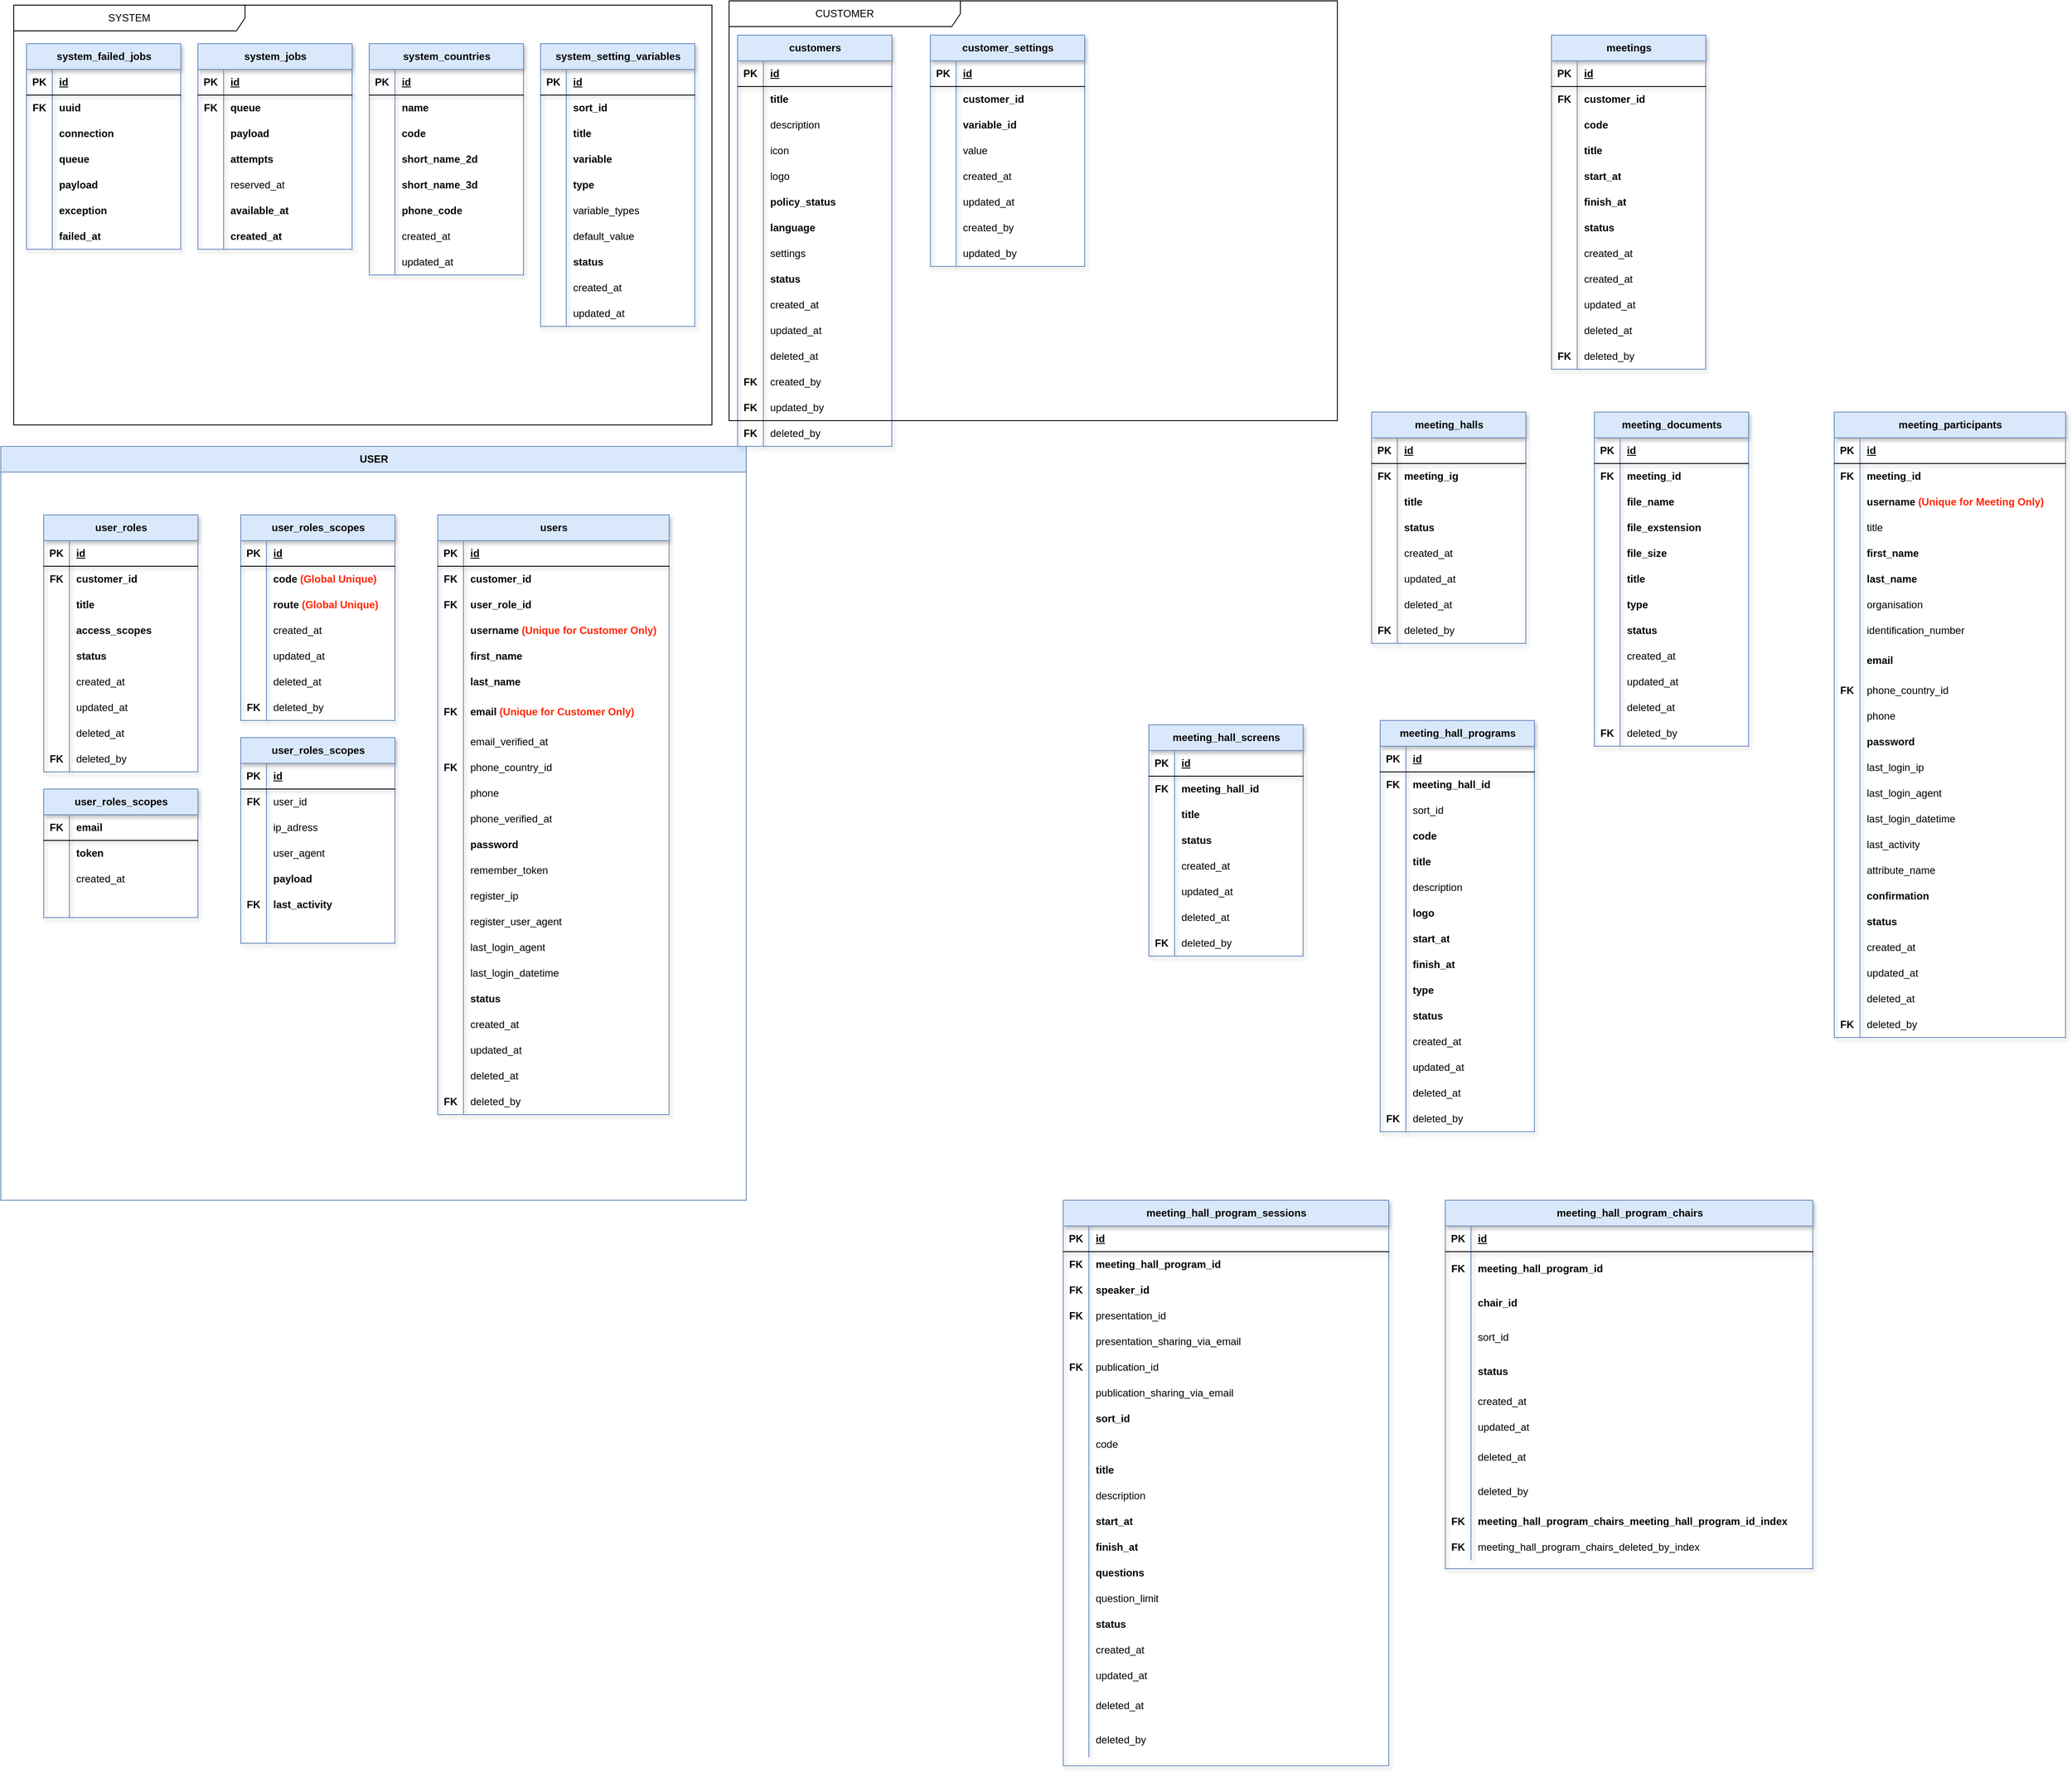 <mxfile version="21.2.9" type="github">
  <diagram name="Page-1" id="5nAUnSGFtrIvsv7qJEDH">
    <mxGraphModel dx="1900" dy="676" grid="1" gridSize="10" guides="1" tooltips="1" connect="1" arrows="1" fold="1" page="1" pageScale="1" pageWidth="850" pageHeight="1100" background="none" math="0" shadow="0">
      <root>
        <mxCell id="0" />
        <mxCell id="1" parent="0" />
        <mxCell id="7XCjIViapLEPqxpo63xB-5" value="system_failed_jobs" style="shape=table;startSize=30;container=1;collapsible=1;childLayout=tableLayout;fixedRows=1;rowLines=0;fontStyle=1;align=center;resizeLast=1;html=1;rounded=0;labelBackgroundColor=none;noLabel=0;backgroundOutline=0;shadow=1;fillColor=#dae8fc;strokeColor=#6c8ebf;" parent="1" vertex="1">
          <mxGeometry x="-810" y="60" width="180" height="240" as="geometry" />
        </mxCell>
        <mxCell id="7XCjIViapLEPqxpo63xB-6" value="" style="shape=tableRow;horizontal=0;startSize=0;swimlaneHead=0;swimlaneBody=0;fillColor=none;collapsible=0;dropTarget=0;points=[[0,0.5],[1,0.5]];portConstraint=eastwest;top=0;left=0;right=0;bottom=1;rounded=0;labelBackgroundColor=none;noLabel=0;backgroundOutline=0;shadow=1;" parent="7XCjIViapLEPqxpo63xB-5" vertex="1">
          <mxGeometry y="30" width="180" height="30" as="geometry" />
        </mxCell>
        <mxCell id="7XCjIViapLEPqxpo63xB-7" value="PK" style="shape=partialRectangle;connectable=0;fillColor=none;top=0;left=0;bottom=0;right=0;fontStyle=1;overflow=hidden;whiteSpace=wrap;html=1;rounded=0;labelBackgroundColor=none;noLabel=0;backgroundOutline=0;shadow=1;" parent="7XCjIViapLEPqxpo63xB-6" vertex="1">
          <mxGeometry width="30" height="30" as="geometry">
            <mxRectangle width="30" height="30" as="alternateBounds" />
          </mxGeometry>
        </mxCell>
        <mxCell id="7XCjIViapLEPqxpo63xB-8" value="id" style="shape=partialRectangle;connectable=0;fillColor=none;top=0;left=0;bottom=0;right=0;align=left;spacingLeft=6;fontStyle=5;overflow=hidden;whiteSpace=wrap;html=1;rounded=0;labelBackgroundColor=none;noLabel=0;backgroundOutline=0;shadow=1;" parent="7XCjIViapLEPqxpo63xB-6" vertex="1">
          <mxGeometry x="30" width="150" height="30" as="geometry">
            <mxRectangle width="150" height="30" as="alternateBounds" />
          </mxGeometry>
        </mxCell>
        <mxCell id="7XCjIViapLEPqxpo63xB-9" value="" style="shape=tableRow;horizontal=0;startSize=0;swimlaneHead=0;swimlaneBody=0;fillColor=none;collapsible=0;dropTarget=0;points=[[0,0.5],[1,0.5]];portConstraint=eastwest;top=0;left=0;right=0;bottom=0;rounded=0;labelBackgroundColor=none;noLabel=0;backgroundOutline=0;shadow=1;" parent="7XCjIViapLEPqxpo63xB-5" vertex="1">
          <mxGeometry y="60" width="180" height="30" as="geometry" />
        </mxCell>
        <mxCell id="7XCjIViapLEPqxpo63xB-10" value="FK" style="shape=partialRectangle;connectable=0;fillColor=none;top=0;left=0;bottom=0;right=0;editable=1;overflow=hidden;whiteSpace=wrap;html=1;fontStyle=1;rounded=0;labelBackgroundColor=none;noLabel=0;backgroundOutline=0;shadow=1;" parent="7XCjIViapLEPqxpo63xB-9" vertex="1">
          <mxGeometry width="30" height="30" as="geometry">
            <mxRectangle width="30" height="30" as="alternateBounds" />
          </mxGeometry>
        </mxCell>
        <mxCell id="7XCjIViapLEPqxpo63xB-11" value="uuid" style="shape=partialRectangle;connectable=0;fillColor=none;top=0;left=0;bottom=0;right=0;align=left;spacingLeft=6;overflow=hidden;whiteSpace=wrap;html=1;fontStyle=1;rounded=0;labelBackgroundColor=none;noLabel=0;backgroundOutline=0;shadow=1;" parent="7XCjIViapLEPqxpo63xB-9" vertex="1">
          <mxGeometry x="30" width="150" height="30" as="geometry">
            <mxRectangle width="150" height="30" as="alternateBounds" />
          </mxGeometry>
        </mxCell>
        <mxCell id="7XCjIViapLEPqxpo63xB-12" value="" style="shape=tableRow;horizontal=0;startSize=0;swimlaneHead=0;swimlaneBody=0;fillColor=none;collapsible=0;dropTarget=0;points=[[0,0.5],[1,0.5]];portConstraint=eastwest;top=0;left=0;right=0;bottom=0;rounded=0;labelBackgroundColor=none;noLabel=0;backgroundOutline=0;shadow=1;" parent="7XCjIViapLEPqxpo63xB-5" vertex="1">
          <mxGeometry y="90" width="180" height="30" as="geometry" />
        </mxCell>
        <mxCell id="7XCjIViapLEPqxpo63xB-13" value="" style="shape=partialRectangle;connectable=0;fillColor=none;top=0;left=0;bottom=0;right=0;editable=1;overflow=hidden;whiteSpace=wrap;html=1;rounded=0;labelBackgroundColor=none;noLabel=0;backgroundOutline=0;shadow=1;" parent="7XCjIViapLEPqxpo63xB-12" vertex="1">
          <mxGeometry width="30" height="30" as="geometry">
            <mxRectangle width="30" height="30" as="alternateBounds" />
          </mxGeometry>
        </mxCell>
        <mxCell id="7XCjIViapLEPqxpo63xB-14" value="connection" style="shape=partialRectangle;connectable=0;fillColor=none;top=0;left=0;bottom=0;right=0;align=left;spacingLeft=6;overflow=hidden;whiteSpace=wrap;html=1;fontStyle=1;rounded=0;labelBackgroundColor=none;noLabel=0;backgroundOutline=0;shadow=1;" parent="7XCjIViapLEPqxpo63xB-12" vertex="1">
          <mxGeometry x="30" width="150" height="30" as="geometry">
            <mxRectangle width="150" height="30" as="alternateBounds" />
          </mxGeometry>
        </mxCell>
        <mxCell id="7XCjIViapLEPqxpo63xB-15" value="" style="shape=tableRow;horizontal=0;startSize=0;swimlaneHead=0;swimlaneBody=0;fillColor=none;collapsible=0;dropTarget=0;points=[[0,0.5],[1,0.5]];portConstraint=eastwest;top=0;left=0;right=0;bottom=0;rounded=0;labelBackgroundColor=none;noLabel=0;backgroundOutline=0;shadow=1;" parent="7XCjIViapLEPqxpo63xB-5" vertex="1">
          <mxGeometry y="120" width="180" height="30" as="geometry" />
        </mxCell>
        <mxCell id="7XCjIViapLEPqxpo63xB-16" value="" style="shape=partialRectangle;connectable=0;fillColor=none;top=0;left=0;bottom=0;right=0;editable=1;overflow=hidden;whiteSpace=wrap;html=1;rounded=0;labelBackgroundColor=none;noLabel=0;backgroundOutline=0;shadow=1;" parent="7XCjIViapLEPqxpo63xB-15" vertex="1">
          <mxGeometry width="30" height="30" as="geometry">
            <mxRectangle width="30" height="30" as="alternateBounds" />
          </mxGeometry>
        </mxCell>
        <mxCell id="7XCjIViapLEPqxpo63xB-17" value="queue" style="shape=partialRectangle;connectable=0;fillColor=none;top=0;left=0;bottom=0;right=0;align=left;spacingLeft=6;overflow=hidden;whiteSpace=wrap;html=1;fontStyle=1;rounded=0;labelBackgroundColor=none;noLabel=0;backgroundOutline=0;shadow=1;" parent="7XCjIViapLEPqxpo63xB-15" vertex="1">
          <mxGeometry x="30" width="150" height="30" as="geometry">
            <mxRectangle width="150" height="30" as="alternateBounds" />
          </mxGeometry>
        </mxCell>
        <mxCell id="7XCjIViapLEPqxpo63xB-38" style="shape=tableRow;horizontal=0;startSize=0;swimlaneHead=0;swimlaneBody=0;fillColor=none;collapsible=0;dropTarget=0;points=[[0,0.5],[1,0.5]];portConstraint=eastwest;top=0;left=0;right=0;bottom=0;rounded=0;labelBackgroundColor=none;noLabel=0;backgroundOutline=0;shadow=1;" parent="7XCjIViapLEPqxpo63xB-5" vertex="1">
          <mxGeometry y="150" width="180" height="30" as="geometry" />
        </mxCell>
        <mxCell id="7XCjIViapLEPqxpo63xB-39" style="shape=partialRectangle;connectable=0;fillColor=none;top=0;left=0;bottom=0;right=0;editable=1;overflow=hidden;whiteSpace=wrap;html=1;rounded=0;labelBackgroundColor=none;noLabel=0;backgroundOutline=0;shadow=1;" parent="7XCjIViapLEPqxpo63xB-38" vertex="1">
          <mxGeometry width="30" height="30" as="geometry">
            <mxRectangle width="30" height="30" as="alternateBounds" />
          </mxGeometry>
        </mxCell>
        <mxCell id="7XCjIViapLEPqxpo63xB-40" value="payload" style="shape=partialRectangle;connectable=0;fillColor=none;top=0;left=0;bottom=0;right=0;align=left;spacingLeft=6;overflow=hidden;whiteSpace=wrap;html=1;fontStyle=1;rounded=0;labelBackgroundColor=none;noLabel=0;backgroundOutline=0;shadow=1;" parent="7XCjIViapLEPqxpo63xB-38" vertex="1">
          <mxGeometry x="30" width="150" height="30" as="geometry">
            <mxRectangle width="150" height="30" as="alternateBounds" />
          </mxGeometry>
        </mxCell>
        <mxCell id="7XCjIViapLEPqxpo63xB-44" style="shape=tableRow;horizontal=0;startSize=0;swimlaneHead=0;swimlaneBody=0;fillColor=none;collapsible=0;dropTarget=0;points=[[0,0.5],[1,0.5]];portConstraint=eastwest;top=0;left=0;right=0;bottom=0;rounded=0;labelBackgroundColor=none;noLabel=0;backgroundOutline=0;shadow=1;" parent="7XCjIViapLEPqxpo63xB-5" vertex="1">
          <mxGeometry y="180" width="180" height="30" as="geometry" />
        </mxCell>
        <mxCell id="7XCjIViapLEPqxpo63xB-45" style="shape=partialRectangle;connectable=0;fillColor=none;top=0;left=0;bottom=0;right=0;editable=1;overflow=hidden;whiteSpace=wrap;html=1;rounded=0;labelBackgroundColor=none;noLabel=0;backgroundOutline=0;shadow=1;" parent="7XCjIViapLEPqxpo63xB-44" vertex="1">
          <mxGeometry width="30" height="30" as="geometry">
            <mxRectangle width="30" height="30" as="alternateBounds" />
          </mxGeometry>
        </mxCell>
        <mxCell id="7XCjIViapLEPqxpo63xB-46" value="exception" style="shape=partialRectangle;connectable=0;fillColor=none;top=0;left=0;bottom=0;right=0;align=left;spacingLeft=6;overflow=hidden;whiteSpace=wrap;html=1;fontStyle=1;rounded=0;labelBackgroundColor=none;noLabel=0;backgroundOutline=0;shadow=1;" parent="7XCjIViapLEPqxpo63xB-44" vertex="1">
          <mxGeometry x="30" width="150" height="30" as="geometry">
            <mxRectangle width="150" height="30" as="alternateBounds" />
          </mxGeometry>
        </mxCell>
        <mxCell id="7XCjIViapLEPqxpo63xB-41" style="shape=tableRow;horizontal=0;startSize=0;swimlaneHead=0;swimlaneBody=0;fillColor=none;collapsible=0;dropTarget=0;points=[[0,0.5],[1,0.5]];portConstraint=eastwest;top=0;left=0;right=0;bottom=0;rounded=0;labelBackgroundColor=none;noLabel=0;backgroundOutline=0;shadow=1;" parent="7XCjIViapLEPqxpo63xB-5" vertex="1">
          <mxGeometry y="210" width="180" height="30" as="geometry" />
        </mxCell>
        <mxCell id="7XCjIViapLEPqxpo63xB-42" style="shape=partialRectangle;connectable=0;fillColor=none;top=0;left=0;bottom=0;right=0;editable=1;overflow=hidden;whiteSpace=wrap;html=1;rounded=0;labelBackgroundColor=none;noLabel=0;backgroundOutline=0;shadow=1;" parent="7XCjIViapLEPqxpo63xB-41" vertex="1">
          <mxGeometry width="30" height="30" as="geometry">
            <mxRectangle width="30" height="30" as="alternateBounds" />
          </mxGeometry>
        </mxCell>
        <mxCell id="7XCjIViapLEPqxpo63xB-43" value="failed_at" style="shape=partialRectangle;connectable=0;fillColor=none;top=0;left=0;bottom=0;right=0;align=left;spacingLeft=6;overflow=hidden;whiteSpace=wrap;html=1;fontStyle=1;rounded=0;labelBackgroundColor=none;noLabel=0;backgroundOutline=0;shadow=1;" parent="7XCjIViapLEPqxpo63xB-41" vertex="1">
          <mxGeometry x="30" width="150" height="30" as="geometry">
            <mxRectangle width="150" height="30" as="alternateBounds" />
          </mxGeometry>
        </mxCell>
        <mxCell id="tmRIu0QofWBVey4UOu4a-128" value="USER" style="shape=table;startSize=30;container=1;collapsible=1;childLayout=tableLayout;fixedRows=1;rowLines=0;fontStyle=1;align=center;resizeLast=1;html=1;rounded=0;labelBackgroundColor=none;fillColor=#dae8fc;strokeColor=#6c8ebf;" parent="1" vertex="1">
          <mxGeometry x="-840" y="530" width="870" height="880" as="geometry">
            <mxRectangle x="-50" y="510" width="70" height="30" as="alternateBounds" />
          </mxGeometry>
        </mxCell>
        <mxCell id="tmRIu0QofWBVey4UOu4a-129" style="shape=tableRow;horizontal=0;startSize=0;swimlaneHead=0;swimlaneBody=0;fillColor=none;collapsible=0;dropTarget=0;points=[[0,0.5],[1,0.5]];portConstraint=eastwest;top=0;left=0;right=0;bottom=0;rounded=0;labelBackgroundColor=none;" parent="tmRIu0QofWBVey4UOu4a-128" vertex="1">
          <mxGeometry y="30" width="870" height="430" as="geometry" />
        </mxCell>
        <mxCell id="tmRIu0QofWBVey4UOu4a-130" style="shape=partialRectangle;connectable=0;fillColor=none;top=0;left=0;bottom=0;right=0;fontStyle=1;overflow=hidden;whiteSpace=wrap;html=1;rounded=0;labelBackgroundColor=none;" parent="tmRIu0QofWBVey4UOu4a-129" vertex="1">
          <mxGeometry width="870" height="430" as="geometry">
            <mxRectangle width="870" height="430" as="alternateBounds" />
          </mxGeometry>
        </mxCell>
        <mxCell id="tmRIu0QofWBVey4UOu4a-1" value="system_jobs" style="shape=table;startSize=30;container=1;collapsible=1;childLayout=tableLayout;fixedRows=1;rowLines=0;fontStyle=1;align=center;resizeLast=1;html=1;rounded=0;labelBackgroundColor=none;noLabel=0;backgroundOutline=0;shadow=1;fillColor=#dae8fc;strokeColor=#6c8ebf;" parent="1" vertex="1">
          <mxGeometry x="-610" y="60" width="180" height="240" as="geometry" />
        </mxCell>
        <mxCell id="tmRIu0QofWBVey4UOu4a-2" value="" style="shape=tableRow;horizontal=0;startSize=0;swimlaneHead=0;swimlaneBody=0;fillColor=none;collapsible=0;dropTarget=0;points=[[0,0.5],[1,0.5]];portConstraint=eastwest;top=0;left=0;right=0;bottom=1;rounded=0;labelBackgroundColor=none;noLabel=0;backgroundOutline=0;shadow=1;" parent="tmRIu0QofWBVey4UOu4a-1" vertex="1">
          <mxGeometry y="30" width="180" height="30" as="geometry" />
        </mxCell>
        <mxCell id="tmRIu0QofWBVey4UOu4a-3" value="PK" style="shape=partialRectangle;connectable=0;fillColor=none;top=0;left=0;bottom=0;right=0;fontStyle=1;overflow=hidden;whiteSpace=wrap;html=1;rounded=0;labelBackgroundColor=none;noLabel=0;backgroundOutline=0;shadow=1;" parent="tmRIu0QofWBVey4UOu4a-2" vertex="1">
          <mxGeometry width="30" height="30" as="geometry">
            <mxRectangle width="30" height="30" as="alternateBounds" />
          </mxGeometry>
        </mxCell>
        <mxCell id="tmRIu0QofWBVey4UOu4a-4" value="id" style="shape=partialRectangle;connectable=0;fillColor=none;top=0;left=0;bottom=0;right=0;align=left;spacingLeft=6;fontStyle=5;overflow=hidden;whiteSpace=wrap;html=1;rounded=0;labelBackgroundColor=none;noLabel=0;backgroundOutline=0;shadow=1;" parent="tmRIu0QofWBVey4UOu4a-2" vertex="1">
          <mxGeometry x="30" width="150" height="30" as="geometry">
            <mxRectangle width="150" height="30" as="alternateBounds" />
          </mxGeometry>
        </mxCell>
        <mxCell id="tmRIu0QofWBVey4UOu4a-5" value="" style="shape=tableRow;horizontal=0;startSize=0;swimlaneHead=0;swimlaneBody=0;fillColor=none;collapsible=0;dropTarget=0;points=[[0,0.5],[1,0.5]];portConstraint=eastwest;top=0;left=0;right=0;bottom=0;rounded=0;labelBackgroundColor=none;noLabel=0;backgroundOutline=0;shadow=1;" parent="tmRIu0QofWBVey4UOu4a-1" vertex="1">
          <mxGeometry y="60" width="180" height="30" as="geometry" />
        </mxCell>
        <mxCell id="tmRIu0QofWBVey4UOu4a-6" value="FK" style="shape=partialRectangle;connectable=0;fillColor=none;top=0;left=0;bottom=0;right=0;editable=1;overflow=hidden;whiteSpace=wrap;html=1;fontStyle=1;rounded=0;labelBackgroundColor=none;noLabel=0;backgroundOutline=0;shadow=1;" parent="tmRIu0QofWBVey4UOu4a-5" vertex="1">
          <mxGeometry width="30" height="30" as="geometry">
            <mxRectangle width="30" height="30" as="alternateBounds" />
          </mxGeometry>
        </mxCell>
        <mxCell id="tmRIu0QofWBVey4UOu4a-7" value="queue" style="shape=partialRectangle;connectable=0;fillColor=none;top=0;left=0;bottom=0;right=0;align=left;spacingLeft=6;overflow=hidden;whiteSpace=wrap;html=1;fontStyle=1;rounded=0;labelBackgroundColor=none;noLabel=0;backgroundOutline=0;shadow=1;" parent="tmRIu0QofWBVey4UOu4a-5" vertex="1">
          <mxGeometry x="30" width="150" height="30" as="geometry">
            <mxRectangle width="150" height="30" as="alternateBounds" />
          </mxGeometry>
        </mxCell>
        <mxCell id="tmRIu0QofWBVey4UOu4a-14" style="shape=tableRow;horizontal=0;startSize=0;swimlaneHead=0;swimlaneBody=0;fillColor=none;collapsible=0;dropTarget=0;points=[[0,0.5],[1,0.5]];portConstraint=eastwest;top=0;left=0;right=0;bottom=0;rounded=0;labelBackgroundColor=none;noLabel=0;backgroundOutline=0;shadow=1;" parent="tmRIu0QofWBVey4UOu4a-1" vertex="1">
          <mxGeometry y="90" width="180" height="30" as="geometry" />
        </mxCell>
        <mxCell id="tmRIu0QofWBVey4UOu4a-15" style="shape=partialRectangle;connectable=0;fillColor=none;top=0;left=0;bottom=0;right=0;editable=1;overflow=hidden;whiteSpace=wrap;html=1;rounded=0;labelBackgroundColor=none;noLabel=0;backgroundOutline=0;shadow=1;" parent="tmRIu0QofWBVey4UOu4a-14" vertex="1">
          <mxGeometry width="30" height="30" as="geometry">
            <mxRectangle width="30" height="30" as="alternateBounds" />
          </mxGeometry>
        </mxCell>
        <mxCell id="tmRIu0QofWBVey4UOu4a-16" value="payload" style="shape=partialRectangle;connectable=0;fillColor=none;top=0;left=0;bottom=0;right=0;align=left;spacingLeft=6;overflow=hidden;whiteSpace=wrap;html=1;fontStyle=1;rounded=0;labelBackgroundColor=none;noLabel=0;backgroundOutline=0;shadow=1;" parent="tmRIu0QofWBVey4UOu4a-14" vertex="1">
          <mxGeometry x="30" width="150" height="30" as="geometry">
            <mxRectangle width="150" height="30" as="alternateBounds" />
          </mxGeometry>
        </mxCell>
        <mxCell id="tmRIu0QofWBVey4UOu4a-11" value="" style="shape=tableRow;horizontal=0;startSize=0;swimlaneHead=0;swimlaneBody=0;fillColor=none;collapsible=0;dropTarget=0;points=[[0,0.5],[1,0.5]];portConstraint=eastwest;top=0;left=0;right=0;bottom=0;rounded=0;labelBackgroundColor=none;noLabel=0;backgroundOutline=0;shadow=1;" parent="tmRIu0QofWBVey4UOu4a-1" vertex="1">
          <mxGeometry y="120" width="180" height="30" as="geometry" />
        </mxCell>
        <mxCell id="tmRIu0QofWBVey4UOu4a-12" value="" style="shape=partialRectangle;connectable=0;fillColor=none;top=0;left=0;bottom=0;right=0;editable=1;overflow=hidden;whiteSpace=wrap;html=1;rounded=0;labelBackgroundColor=none;noLabel=0;backgroundOutline=0;shadow=1;" parent="tmRIu0QofWBVey4UOu4a-11" vertex="1">
          <mxGeometry width="30" height="30" as="geometry">
            <mxRectangle width="30" height="30" as="alternateBounds" />
          </mxGeometry>
        </mxCell>
        <mxCell id="tmRIu0QofWBVey4UOu4a-13" value="attempts" style="shape=partialRectangle;connectable=0;fillColor=none;top=0;left=0;bottom=0;right=0;align=left;spacingLeft=6;overflow=hidden;whiteSpace=wrap;html=1;fontStyle=1;rounded=0;labelBackgroundColor=none;noLabel=0;backgroundOutline=0;shadow=1;" parent="tmRIu0QofWBVey4UOu4a-11" vertex="1">
          <mxGeometry x="30" width="150" height="30" as="geometry">
            <mxRectangle width="150" height="30" as="alternateBounds" />
          </mxGeometry>
        </mxCell>
        <mxCell id="tmRIu0QofWBVey4UOu4a-8" value="" style="shape=tableRow;horizontal=0;startSize=0;swimlaneHead=0;swimlaneBody=0;fillColor=none;collapsible=0;dropTarget=0;points=[[0,0.5],[1,0.5]];portConstraint=eastwest;top=0;left=0;right=0;bottom=0;rounded=0;labelBackgroundColor=none;noLabel=0;backgroundOutline=0;shadow=1;" parent="tmRIu0QofWBVey4UOu4a-1" vertex="1">
          <mxGeometry y="150" width="180" height="30" as="geometry" />
        </mxCell>
        <mxCell id="tmRIu0QofWBVey4UOu4a-9" value="" style="shape=partialRectangle;connectable=0;fillColor=none;top=0;left=0;bottom=0;right=0;editable=1;overflow=hidden;whiteSpace=wrap;html=1;rounded=0;labelBackgroundColor=none;noLabel=0;backgroundOutline=0;shadow=1;" parent="tmRIu0QofWBVey4UOu4a-8" vertex="1">
          <mxGeometry width="30" height="30" as="geometry">
            <mxRectangle width="30" height="30" as="alternateBounds" />
          </mxGeometry>
        </mxCell>
        <mxCell id="tmRIu0QofWBVey4UOu4a-10" value="&lt;span style=&quot;font-weight: normal;&quot;&gt;reserved_at&lt;/span&gt;" style="shape=partialRectangle;connectable=0;fillColor=none;top=0;left=0;bottom=0;right=0;align=left;spacingLeft=6;overflow=hidden;whiteSpace=wrap;html=1;fontStyle=1;rounded=0;labelBackgroundColor=none;noLabel=0;backgroundOutline=0;shadow=1;" parent="tmRIu0QofWBVey4UOu4a-8" vertex="1">
          <mxGeometry x="30" width="150" height="30" as="geometry">
            <mxRectangle width="150" height="30" as="alternateBounds" />
          </mxGeometry>
        </mxCell>
        <mxCell id="tmRIu0QofWBVey4UOu4a-17" style="shape=tableRow;horizontal=0;startSize=0;swimlaneHead=0;swimlaneBody=0;fillColor=none;collapsible=0;dropTarget=0;points=[[0,0.5],[1,0.5]];portConstraint=eastwest;top=0;left=0;right=0;bottom=0;rounded=0;labelBackgroundColor=none;noLabel=0;backgroundOutline=0;shadow=1;" parent="tmRIu0QofWBVey4UOu4a-1" vertex="1">
          <mxGeometry y="180" width="180" height="30" as="geometry" />
        </mxCell>
        <mxCell id="tmRIu0QofWBVey4UOu4a-18" style="shape=partialRectangle;connectable=0;fillColor=none;top=0;left=0;bottom=0;right=0;editable=1;overflow=hidden;whiteSpace=wrap;html=1;rounded=0;labelBackgroundColor=none;noLabel=0;backgroundOutline=0;shadow=1;" parent="tmRIu0QofWBVey4UOu4a-17" vertex="1">
          <mxGeometry width="30" height="30" as="geometry">
            <mxRectangle width="30" height="30" as="alternateBounds" />
          </mxGeometry>
        </mxCell>
        <mxCell id="tmRIu0QofWBVey4UOu4a-19" value="available_at" style="shape=partialRectangle;connectable=0;fillColor=none;top=0;left=0;bottom=0;right=0;align=left;spacingLeft=6;overflow=hidden;whiteSpace=wrap;html=1;fontStyle=1;rounded=0;labelBackgroundColor=none;noLabel=0;backgroundOutline=0;shadow=1;" parent="tmRIu0QofWBVey4UOu4a-17" vertex="1">
          <mxGeometry x="30" width="150" height="30" as="geometry">
            <mxRectangle width="150" height="30" as="alternateBounds" />
          </mxGeometry>
        </mxCell>
        <mxCell id="tmRIu0QofWBVey4UOu4a-20" style="shape=tableRow;horizontal=0;startSize=0;swimlaneHead=0;swimlaneBody=0;fillColor=none;collapsible=0;dropTarget=0;points=[[0,0.5],[1,0.5]];portConstraint=eastwest;top=0;left=0;right=0;bottom=0;rounded=0;labelBackgroundColor=none;noLabel=0;backgroundOutline=0;shadow=1;" parent="tmRIu0QofWBVey4UOu4a-1" vertex="1">
          <mxGeometry y="210" width="180" height="30" as="geometry" />
        </mxCell>
        <mxCell id="tmRIu0QofWBVey4UOu4a-21" style="shape=partialRectangle;connectable=0;fillColor=none;top=0;left=0;bottom=0;right=0;editable=1;overflow=hidden;whiteSpace=wrap;html=1;rounded=0;labelBackgroundColor=none;noLabel=0;backgroundOutline=0;shadow=1;" parent="tmRIu0QofWBVey4UOu4a-20" vertex="1">
          <mxGeometry width="30" height="30" as="geometry">
            <mxRectangle width="30" height="30" as="alternateBounds" />
          </mxGeometry>
        </mxCell>
        <mxCell id="tmRIu0QofWBVey4UOu4a-22" value="created_at" style="shape=partialRectangle;connectable=0;fillColor=none;top=0;left=0;bottom=0;right=0;align=left;spacingLeft=6;overflow=hidden;whiteSpace=wrap;html=1;fontStyle=1;rounded=0;labelBackgroundColor=none;noLabel=0;backgroundOutline=0;shadow=1;" parent="tmRIu0QofWBVey4UOu4a-20" vertex="1">
          <mxGeometry x="30" width="150" height="30" as="geometry">
            <mxRectangle width="150" height="30" as="alternateBounds" />
          </mxGeometry>
        </mxCell>
        <mxCell id="tmRIu0QofWBVey4UOu4a-29" value="system_countries" style="shape=table;startSize=30;container=1;collapsible=1;childLayout=tableLayout;fixedRows=1;rowLines=0;fontStyle=1;align=center;resizeLast=1;html=1;swimlaneLine=1;rounded=0;labelBackgroundColor=none;noLabel=0;backgroundOutline=0;shadow=1;fillColor=#dae8fc;strokeColor=#6c8ebf;" parent="1" vertex="1">
          <mxGeometry x="-410" y="60" width="180" height="270" as="geometry">
            <mxRectangle x="460" y="50" width="140" height="30" as="alternateBounds" />
          </mxGeometry>
        </mxCell>
        <mxCell id="tmRIu0QofWBVey4UOu4a-30" value="" style="shape=tableRow;horizontal=0;startSize=0;swimlaneHead=0;swimlaneBody=0;fillColor=none;collapsible=0;dropTarget=0;points=[[0,0.5],[1,0.5]];portConstraint=eastwest;top=0;left=0;right=0;bottom=1;rounded=0;labelBackgroundColor=none;noLabel=0;backgroundOutline=0;shadow=1;" parent="tmRIu0QofWBVey4UOu4a-29" vertex="1">
          <mxGeometry y="30" width="180" height="30" as="geometry" />
        </mxCell>
        <mxCell id="tmRIu0QofWBVey4UOu4a-31" value="PK" style="shape=partialRectangle;connectable=0;fillColor=none;top=0;left=0;bottom=0;right=0;fontStyle=1;overflow=hidden;whiteSpace=wrap;html=1;rounded=0;labelBackgroundColor=none;noLabel=0;backgroundOutline=0;shadow=1;" parent="tmRIu0QofWBVey4UOu4a-30" vertex="1">
          <mxGeometry width="30" height="30" as="geometry">
            <mxRectangle width="30" height="30" as="alternateBounds" />
          </mxGeometry>
        </mxCell>
        <mxCell id="tmRIu0QofWBVey4UOu4a-32" value="id" style="shape=partialRectangle;connectable=0;fillColor=none;top=0;left=0;bottom=0;right=0;align=left;spacingLeft=6;fontStyle=5;overflow=hidden;whiteSpace=wrap;html=1;rounded=0;labelBackgroundColor=none;noLabel=0;backgroundOutline=0;shadow=1;" parent="tmRIu0QofWBVey4UOu4a-30" vertex="1">
          <mxGeometry x="30" width="150" height="30" as="geometry">
            <mxRectangle width="150" height="30" as="alternateBounds" />
          </mxGeometry>
        </mxCell>
        <mxCell id="tmRIu0QofWBVey4UOu4a-33" value="" style="shape=tableRow;horizontal=0;startSize=0;swimlaneHead=0;swimlaneBody=0;fillColor=none;collapsible=0;dropTarget=0;points=[[0,0.5],[1,0.5]];portConstraint=eastwest;top=0;left=0;right=0;bottom=0;rounded=0;labelBackgroundColor=none;noLabel=0;backgroundOutline=0;shadow=1;" parent="tmRIu0QofWBVey4UOu4a-29" vertex="1">
          <mxGeometry y="60" width="180" height="30" as="geometry" />
        </mxCell>
        <mxCell id="tmRIu0QofWBVey4UOu4a-34" value="" style="shape=partialRectangle;connectable=0;fillColor=none;top=0;left=0;bottom=0;right=0;editable=1;overflow=hidden;whiteSpace=wrap;html=1;fontStyle=1;rounded=0;labelBackgroundColor=none;noLabel=0;backgroundOutline=0;shadow=1;" parent="tmRIu0QofWBVey4UOu4a-33" vertex="1">
          <mxGeometry width="30" height="30" as="geometry">
            <mxRectangle width="30" height="30" as="alternateBounds" />
          </mxGeometry>
        </mxCell>
        <mxCell id="tmRIu0QofWBVey4UOu4a-35" value="name" style="shape=partialRectangle;connectable=0;fillColor=none;top=0;left=0;bottom=0;right=0;align=left;spacingLeft=6;overflow=hidden;whiteSpace=wrap;html=1;fontStyle=1;rounded=0;labelBackgroundColor=none;noLabel=0;backgroundOutline=0;shadow=1;" parent="tmRIu0QofWBVey4UOu4a-33" vertex="1">
          <mxGeometry x="30" width="150" height="30" as="geometry">
            <mxRectangle width="150" height="30" as="alternateBounds" />
          </mxGeometry>
        </mxCell>
        <mxCell id="tmRIu0QofWBVey4UOu4a-36" style="shape=tableRow;horizontal=0;startSize=0;swimlaneHead=0;swimlaneBody=0;fillColor=none;collapsible=0;dropTarget=0;points=[[0,0.5],[1,0.5]];portConstraint=eastwest;top=0;left=0;right=0;bottom=0;rounded=0;labelBackgroundColor=none;noLabel=0;backgroundOutline=0;shadow=1;" parent="tmRIu0QofWBVey4UOu4a-29" vertex="1">
          <mxGeometry y="90" width="180" height="30" as="geometry" />
        </mxCell>
        <mxCell id="tmRIu0QofWBVey4UOu4a-37" style="shape=partialRectangle;connectable=0;fillColor=none;top=0;left=0;bottom=0;right=0;editable=1;overflow=hidden;whiteSpace=wrap;html=1;rounded=0;labelBackgroundColor=none;noLabel=0;backgroundOutline=0;shadow=1;" parent="tmRIu0QofWBVey4UOu4a-36" vertex="1">
          <mxGeometry width="30" height="30" as="geometry">
            <mxRectangle width="30" height="30" as="alternateBounds" />
          </mxGeometry>
        </mxCell>
        <mxCell id="tmRIu0QofWBVey4UOu4a-38" value="code" style="shape=partialRectangle;connectable=0;fillColor=none;top=0;left=0;bottom=0;right=0;align=left;spacingLeft=6;overflow=hidden;whiteSpace=wrap;html=1;fontStyle=1;rounded=0;labelBackgroundColor=none;noLabel=0;backgroundOutline=0;shadow=1;" parent="tmRIu0QofWBVey4UOu4a-36" vertex="1">
          <mxGeometry x="30" width="150" height="30" as="geometry">
            <mxRectangle width="150" height="30" as="alternateBounds" />
          </mxGeometry>
        </mxCell>
        <mxCell id="tmRIu0QofWBVey4UOu4a-39" value="" style="shape=tableRow;horizontal=0;startSize=0;swimlaneHead=0;swimlaneBody=0;fillColor=none;collapsible=0;dropTarget=0;points=[[0,0.5],[1,0.5]];portConstraint=eastwest;top=0;left=0;right=0;bottom=0;rounded=0;labelBackgroundColor=none;noLabel=0;backgroundOutline=0;shadow=1;" parent="tmRIu0QofWBVey4UOu4a-29" vertex="1">
          <mxGeometry y="120" width="180" height="30" as="geometry" />
        </mxCell>
        <mxCell id="tmRIu0QofWBVey4UOu4a-40" value="" style="shape=partialRectangle;connectable=0;fillColor=none;top=0;left=0;bottom=0;right=0;editable=1;overflow=hidden;whiteSpace=wrap;html=1;rounded=0;labelBackgroundColor=none;noLabel=0;backgroundOutline=0;shadow=1;" parent="tmRIu0QofWBVey4UOu4a-39" vertex="1">
          <mxGeometry width="30" height="30" as="geometry">
            <mxRectangle width="30" height="30" as="alternateBounds" />
          </mxGeometry>
        </mxCell>
        <mxCell id="tmRIu0QofWBVey4UOu4a-41" value="short_name_2d" style="shape=partialRectangle;connectable=0;fillColor=none;top=0;left=0;bottom=0;right=0;align=left;spacingLeft=6;overflow=hidden;whiteSpace=wrap;html=1;fontStyle=1;rounded=0;labelBackgroundColor=none;noLabel=0;backgroundOutline=0;shadow=1;" parent="tmRIu0QofWBVey4UOu4a-39" vertex="1">
          <mxGeometry x="30" width="150" height="30" as="geometry">
            <mxRectangle width="150" height="30" as="alternateBounds" />
          </mxGeometry>
        </mxCell>
        <mxCell id="tmRIu0QofWBVey4UOu4a-42" value="" style="shape=tableRow;horizontal=0;startSize=0;swimlaneHead=0;swimlaneBody=0;fillColor=none;collapsible=0;dropTarget=0;points=[[0,0.5],[1,0.5]];portConstraint=eastwest;top=0;left=0;right=0;bottom=0;rounded=0;labelBackgroundColor=none;noLabel=0;backgroundOutline=0;shadow=1;" parent="tmRIu0QofWBVey4UOu4a-29" vertex="1">
          <mxGeometry y="150" width="180" height="30" as="geometry" />
        </mxCell>
        <mxCell id="tmRIu0QofWBVey4UOu4a-43" value="" style="shape=partialRectangle;connectable=0;fillColor=none;top=0;left=0;bottom=0;right=0;editable=1;overflow=hidden;whiteSpace=wrap;html=1;rounded=0;labelBackgroundColor=none;noLabel=0;backgroundOutline=0;shadow=1;" parent="tmRIu0QofWBVey4UOu4a-42" vertex="1">
          <mxGeometry width="30" height="30" as="geometry">
            <mxRectangle width="30" height="30" as="alternateBounds" />
          </mxGeometry>
        </mxCell>
        <mxCell id="tmRIu0QofWBVey4UOu4a-44" value="short_name_3d" style="shape=partialRectangle;connectable=0;fillColor=none;top=0;left=0;bottom=0;right=0;align=left;spacingLeft=6;overflow=hidden;whiteSpace=wrap;html=1;fontStyle=1;rounded=0;labelBackgroundColor=none;noLabel=0;backgroundOutline=0;shadow=1;" parent="tmRIu0QofWBVey4UOu4a-42" vertex="1">
          <mxGeometry x="30" width="150" height="30" as="geometry">
            <mxRectangle width="150" height="30" as="alternateBounds" />
          </mxGeometry>
        </mxCell>
        <mxCell id="tmRIu0QofWBVey4UOu4a-45" style="shape=tableRow;horizontal=0;startSize=0;swimlaneHead=0;swimlaneBody=0;fillColor=none;collapsible=0;dropTarget=0;points=[[0,0.5],[1,0.5]];portConstraint=eastwest;top=0;left=0;right=0;bottom=0;rounded=0;labelBackgroundColor=none;noLabel=0;backgroundOutline=0;shadow=1;" parent="tmRIu0QofWBVey4UOu4a-29" vertex="1">
          <mxGeometry y="180" width="180" height="30" as="geometry" />
        </mxCell>
        <mxCell id="tmRIu0QofWBVey4UOu4a-46" style="shape=partialRectangle;connectable=0;fillColor=none;top=0;left=0;bottom=0;right=0;editable=1;overflow=hidden;whiteSpace=wrap;html=1;rounded=0;labelBackgroundColor=none;noLabel=0;backgroundOutline=0;shadow=1;" parent="tmRIu0QofWBVey4UOu4a-45" vertex="1">
          <mxGeometry width="30" height="30" as="geometry">
            <mxRectangle width="30" height="30" as="alternateBounds" />
          </mxGeometry>
        </mxCell>
        <mxCell id="tmRIu0QofWBVey4UOu4a-47" value="phone_code" style="shape=partialRectangle;connectable=0;fillColor=none;top=0;left=0;bottom=0;right=0;align=left;spacingLeft=6;overflow=hidden;whiteSpace=wrap;html=1;fontStyle=1;rounded=0;labelBackgroundColor=none;noLabel=0;backgroundOutline=0;shadow=1;" parent="tmRIu0QofWBVey4UOu4a-45" vertex="1">
          <mxGeometry x="30" width="150" height="30" as="geometry">
            <mxRectangle width="150" height="30" as="alternateBounds" />
          </mxGeometry>
        </mxCell>
        <mxCell id="tmRIu0QofWBVey4UOu4a-48" style="shape=tableRow;horizontal=0;startSize=0;swimlaneHead=0;swimlaneBody=0;fillColor=none;collapsible=0;dropTarget=0;points=[[0,0.5],[1,0.5]];portConstraint=eastwest;top=0;left=0;right=0;bottom=0;rounded=0;labelBackgroundColor=none;noLabel=0;backgroundOutline=0;shadow=1;" parent="tmRIu0QofWBVey4UOu4a-29" vertex="1">
          <mxGeometry y="210" width="180" height="30" as="geometry" />
        </mxCell>
        <mxCell id="tmRIu0QofWBVey4UOu4a-49" style="shape=partialRectangle;connectable=0;fillColor=none;top=0;left=0;bottom=0;right=0;editable=1;overflow=hidden;whiteSpace=wrap;html=1;rounded=0;labelBackgroundColor=none;noLabel=0;backgroundOutline=0;shadow=1;" parent="tmRIu0QofWBVey4UOu4a-48" vertex="1">
          <mxGeometry width="30" height="30" as="geometry">
            <mxRectangle width="30" height="30" as="alternateBounds" />
          </mxGeometry>
        </mxCell>
        <mxCell id="tmRIu0QofWBVey4UOu4a-50" value="&lt;span style=&quot;font-weight: normal;&quot;&gt;created_at&lt;/span&gt;" style="shape=partialRectangle;connectable=0;fillColor=none;top=0;left=0;bottom=0;right=0;align=left;spacingLeft=6;overflow=hidden;whiteSpace=wrap;html=1;fontStyle=1;rounded=0;labelBackgroundColor=none;noLabel=0;backgroundOutline=0;shadow=1;" parent="tmRIu0QofWBVey4UOu4a-48" vertex="1">
          <mxGeometry x="30" width="150" height="30" as="geometry">
            <mxRectangle width="150" height="30" as="alternateBounds" />
          </mxGeometry>
        </mxCell>
        <mxCell id="bYljqFlA6uc5vjAPCDme-1" style="shape=tableRow;horizontal=0;startSize=0;swimlaneHead=0;swimlaneBody=0;fillColor=none;collapsible=0;dropTarget=0;points=[[0,0.5],[1,0.5]];portConstraint=eastwest;top=0;left=0;right=0;bottom=0;rounded=0;labelBackgroundColor=none;noLabel=0;backgroundOutline=0;shadow=1;" vertex="1" parent="tmRIu0QofWBVey4UOu4a-29">
          <mxGeometry y="240" width="180" height="30" as="geometry" />
        </mxCell>
        <mxCell id="bYljqFlA6uc5vjAPCDme-2" style="shape=partialRectangle;connectable=0;fillColor=none;top=0;left=0;bottom=0;right=0;editable=1;overflow=hidden;whiteSpace=wrap;html=1;rounded=0;labelBackgroundColor=none;noLabel=0;backgroundOutline=0;shadow=1;" vertex="1" parent="bYljqFlA6uc5vjAPCDme-1">
          <mxGeometry width="30" height="30" as="geometry">
            <mxRectangle width="30" height="30" as="alternateBounds" />
          </mxGeometry>
        </mxCell>
        <mxCell id="bYljqFlA6uc5vjAPCDme-3" value="updated_at" style="shape=partialRectangle;connectable=0;fillColor=none;top=0;left=0;bottom=0;right=0;align=left;spacingLeft=6;overflow=hidden;whiteSpace=wrap;html=1;fontStyle=0;rounded=0;labelBackgroundColor=none;noLabel=0;backgroundOutline=0;shadow=1;" vertex="1" parent="bYljqFlA6uc5vjAPCDme-1">
          <mxGeometry x="30" width="150" height="30" as="geometry">
            <mxRectangle width="150" height="30" as="alternateBounds" />
          </mxGeometry>
        </mxCell>
        <mxCell id="tmRIu0QofWBVey4UOu4a-131" value="user_roles" style="shape=table;startSize=30;container=1;collapsible=1;childLayout=tableLayout;fixedRows=1;rowLines=0;fontStyle=1;align=center;resizeLast=1;html=1;rounded=0;labelBackgroundColor=none;noLabel=0;backgroundOutline=0;shadow=1;fillColor=#dae8fc;strokeColor=#6c8ebf;" parent="1" vertex="1">
          <mxGeometry x="-790" y="610" width="180" height="300" as="geometry" />
        </mxCell>
        <mxCell id="tmRIu0QofWBVey4UOu4a-132" value="" style="shape=tableRow;horizontal=0;startSize=0;swimlaneHead=0;swimlaneBody=0;fillColor=none;collapsible=0;dropTarget=0;points=[[0,0.5],[1,0.5]];portConstraint=eastwest;top=0;left=0;right=0;bottom=1;rounded=0;labelBackgroundColor=none;noLabel=0;backgroundOutline=0;shadow=1;" parent="tmRIu0QofWBVey4UOu4a-131" vertex="1">
          <mxGeometry y="30" width="180" height="30" as="geometry" />
        </mxCell>
        <mxCell id="tmRIu0QofWBVey4UOu4a-133" value="PK" style="shape=partialRectangle;connectable=0;fillColor=none;top=0;left=0;bottom=0;right=0;fontStyle=1;overflow=hidden;whiteSpace=wrap;html=1;rounded=0;labelBackgroundColor=none;noLabel=0;backgroundOutline=0;shadow=1;" parent="tmRIu0QofWBVey4UOu4a-132" vertex="1">
          <mxGeometry width="30" height="30" as="geometry">
            <mxRectangle width="30" height="30" as="alternateBounds" />
          </mxGeometry>
        </mxCell>
        <mxCell id="tmRIu0QofWBVey4UOu4a-134" value="id" style="shape=partialRectangle;connectable=0;fillColor=none;top=0;left=0;bottom=0;right=0;align=left;spacingLeft=6;fontStyle=5;overflow=hidden;whiteSpace=wrap;html=1;rounded=0;labelBackgroundColor=none;noLabel=0;backgroundOutline=0;shadow=1;" parent="tmRIu0QofWBVey4UOu4a-132" vertex="1">
          <mxGeometry x="30" width="150" height="30" as="geometry">
            <mxRectangle width="150" height="30" as="alternateBounds" />
          </mxGeometry>
        </mxCell>
        <mxCell id="tmRIu0QofWBVey4UOu4a-135" value="" style="shape=tableRow;horizontal=0;startSize=0;swimlaneHead=0;swimlaneBody=0;fillColor=none;collapsible=0;dropTarget=0;points=[[0,0.5],[1,0.5]];portConstraint=eastwest;top=0;left=0;right=0;bottom=0;rounded=0;labelBackgroundColor=none;noLabel=0;backgroundOutline=0;shadow=1;" parent="tmRIu0QofWBVey4UOu4a-131" vertex="1">
          <mxGeometry y="60" width="180" height="30" as="geometry" />
        </mxCell>
        <mxCell id="tmRIu0QofWBVey4UOu4a-136" value="FK" style="shape=partialRectangle;connectable=0;fillColor=none;top=0;left=0;bottom=0;right=0;editable=1;overflow=hidden;whiteSpace=wrap;html=1;fontStyle=1;rounded=0;labelBackgroundColor=none;noLabel=0;backgroundOutline=0;shadow=1;" parent="tmRIu0QofWBVey4UOu4a-135" vertex="1">
          <mxGeometry width="30" height="30" as="geometry">
            <mxRectangle width="30" height="30" as="alternateBounds" />
          </mxGeometry>
        </mxCell>
        <mxCell id="tmRIu0QofWBVey4UOu4a-137" value="customer_id" style="shape=partialRectangle;connectable=0;fillColor=none;top=0;left=0;bottom=0;right=0;align=left;spacingLeft=6;overflow=hidden;whiteSpace=wrap;html=1;fontStyle=1;rounded=0;labelBackgroundColor=none;noLabel=0;backgroundOutline=0;shadow=1;" parent="tmRIu0QofWBVey4UOu4a-135" vertex="1">
          <mxGeometry x="30" width="150" height="30" as="geometry">
            <mxRectangle width="150" height="30" as="alternateBounds" />
          </mxGeometry>
        </mxCell>
        <mxCell id="tmRIu0QofWBVey4UOu4a-138" value="" style="shape=tableRow;horizontal=0;startSize=0;swimlaneHead=0;swimlaneBody=0;fillColor=none;collapsible=0;dropTarget=0;points=[[0,0.5],[1,0.5]];portConstraint=eastwest;top=0;left=0;right=0;bottom=0;rounded=0;labelBackgroundColor=none;noLabel=0;backgroundOutline=0;shadow=1;" parent="tmRIu0QofWBVey4UOu4a-131" vertex="1">
          <mxGeometry y="90" width="180" height="30" as="geometry" />
        </mxCell>
        <mxCell id="tmRIu0QofWBVey4UOu4a-139" value="" style="shape=partialRectangle;connectable=0;fillColor=none;top=0;left=0;bottom=0;right=0;editable=1;overflow=hidden;whiteSpace=wrap;html=1;rounded=0;labelBackgroundColor=none;noLabel=0;backgroundOutline=0;shadow=1;" parent="tmRIu0QofWBVey4UOu4a-138" vertex="1">
          <mxGeometry width="30" height="30" as="geometry">
            <mxRectangle width="30" height="30" as="alternateBounds" />
          </mxGeometry>
        </mxCell>
        <mxCell id="tmRIu0QofWBVey4UOu4a-140" value="title" style="shape=partialRectangle;connectable=0;fillColor=none;top=0;left=0;bottom=0;right=0;align=left;spacingLeft=6;overflow=hidden;whiteSpace=wrap;html=1;fontStyle=1;rounded=0;labelBackgroundColor=none;noLabel=0;backgroundOutline=0;shadow=1;" parent="tmRIu0QofWBVey4UOu4a-138" vertex="1">
          <mxGeometry x="30" width="150" height="30" as="geometry">
            <mxRectangle width="150" height="30" as="alternateBounds" />
          </mxGeometry>
        </mxCell>
        <mxCell id="tmRIu0QofWBVey4UOu4a-141" value="" style="shape=tableRow;horizontal=0;startSize=0;swimlaneHead=0;swimlaneBody=0;fillColor=none;collapsible=0;dropTarget=0;points=[[0,0.5],[1,0.5]];portConstraint=eastwest;top=0;left=0;right=0;bottom=0;rounded=0;labelBackgroundColor=none;noLabel=0;backgroundOutline=0;shadow=1;" parent="tmRIu0QofWBVey4UOu4a-131" vertex="1">
          <mxGeometry y="120" width="180" height="30" as="geometry" />
        </mxCell>
        <mxCell id="tmRIu0QofWBVey4UOu4a-142" value="" style="shape=partialRectangle;connectable=0;fillColor=none;top=0;left=0;bottom=0;right=0;editable=1;overflow=hidden;whiteSpace=wrap;html=1;rounded=0;labelBackgroundColor=none;noLabel=0;backgroundOutline=0;shadow=1;" parent="tmRIu0QofWBVey4UOu4a-141" vertex="1">
          <mxGeometry width="30" height="30" as="geometry">
            <mxRectangle width="30" height="30" as="alternateBounds" />
          </mxGeometry>
        </mxCell>
        <mxCell id="tmRIu0QofWBVey4UOu4a-143" value="access_scopes" style="shape=partialRectangle;connectable=0;fillColor=none;top=0;left=0;bottom=0;right=0;align=left;spacingLeft=6;overflow=hidden;whiteSpace=wrap;html=1;fontStyle=1;rounded=0;labelBackgroundColor=none;noLabel=0;backgroundOutline=0;shadow=1;" parent="tmRIu0QofWBVey4UOu4a-141" vertex="1">
          <mxGeometry x="30" width="150" height="30" as="geometry">
            <mxRectangle width="150" height="30" as="alternateBounds" />
          </mxGeometry>
        </mxCell>
        <mxCell id="tmRIu0QofWBVey4UOu4a-144" style="shape=tableRow;horizontal=0;startSize=0;swimlaneHead=0;swimlaneBody=0;fillColor=none;collapsible=0;dropTarget=0;points=[[0,0.5],[1,0.5]];portConstraint=eastwest;top=0;left=0;right=0;bottom=0;rounded=0;labelBackgroundColor=none;noLabel=0;backgroundOutline=0;shadow=1;" parent="tmRIu0QofWBVey4UOu4a-131" vertex="1">
          <mxGeometry y="150" width="180" height="30" as="geometry" />
        </mxCell>
        <mxCell id="tmRIu0QofWBVey4UOu4a-145" style="shape=partialRectangle;connectable=0;fillColor=none;top=0;left=0;bottom=0;right=0;editable=1;overflow=hidden;whiteSpace=wrap;html=1;rounded=0;labelBackgroundColor=none;noLabel=0;backgroundOutline=0;shadow=1;" parent="tmRIu0QofWBVey4UOu4a-144" vertex="1">
          <mxGeometry width="30" height="30" as="geometry">
            <mxRectangle width="30" height="30" as="alternateBounds" />
          </mxGeometry>
        </mxCell>
        <mxCell id="tmRIu0QofWBVey4UOu4a-146" value="status" style="shape=partialRectangle;connectable=0;fillColor=none;top=0;left=0;bottom=0;right=0;align=left;spacingLeft=6;overflow=hidden;whiteSpace=wrap;html=1;fontStyle=1;rounded=0;labelBackgroundColor=none;noLabel=0;backgroundOutline=0;shadow=1;" parent="tmRIu0QofWBVey4UOu4a-144" vertex="1">
          <mxGeometry x="30" width="150" height="30" as="geometry">
            <mxRectangle width="150" height="30" as="alternateBounds" />
          </mxGeometry>
        </mxCell>
        <mxCell id="tmRIu0QofWBVey4UOu4a-147" style="shape=tableRow;horizontal=0;startSize=0;swimlaneHead=0;swimlaneBody=0;fillColor=none;collapsible=0;dropTarget=0;points=[[0,0.5],[1,0.5]];portConstraint=eastwest;top=0;left=0;right=0;bottom=0;rounded=0;labelBackgroundColor=none;noLabel=0;backgroundOutline=0;shadow=1;" parent="tmRIu0QofWBVey4UOu4a-131" vertex="1">
          <mxGeometry y="180" width="180" height="30" as="geometry" />
        </mxCell>
        <mxCell id="tmRIu0QofWBVey4UOu4a-148" style="shape=partialRectangle;connectable=0;fillColor=none;top=0;left=0;bottom=0;right=0;editable=1;overflow=hidden;whiteSpace=wrap;html=1;rounded=0;labelBackgroundColor=none;noLabel=0;backgroundOutline=0;shadow=1;" parent="tmRIu0QofWBVey4UOu4a-147" vertex="1">
          <mxGeometry width="30" height="30" as="geometry">
            <mxRectangle width="30" height="30" as="alternateBounds" />
          </mxGeometry>
        </mxCell>
        <mxCell id="tmRIu0QofWBVey4UOu4a-149" value="&lt;span style=&quot;font-weight: normal;&quot;&gt;created_at&lt;/span&gt;" style="shape=partialRectangle;connectable=0;fillColor=none;top=0;left=0;bottom=0;right=0;align=left;spacingLeft=6;overflow=hidden;whiteSpace=wrap;html=1;fontStyle=1;rounded=0;labelBackgroundColor=none;noLabel=0;backgroundOutline=0;shadow=1;" parent="tmRIu0QofWBVey4UOu4a-147" vertex="1">
          <mxGeometry x="30" width="150" height="30" as="geometry">
            <mxRectangle width="150" height="30" as="alternateBounds" />
          </mxGeometry>
        </mxCell>
        <mxCell id="tmRIu0QofWBVey4UOu4a-150" style="shape=tableRow;horizontal=0;startSize=0;swimlaneHead=0;swimlaneBody=0;fillColor=none;collapsible=0;dropTarget=0;points=[[0,0.5],[1,0.5]];portConstraint=eastwest;top=0;left=0;right=0;bottom=0;rounded=0;labelBackgroundColor=none;noLabel=0;backgroundOutline=0;shadow=1;" parent="tmRIu0QofWBVey4UOu4a-131" vertex="1">
          <mxGeometry y="210" width="180" height="30" as="geometry" />
        </mxCell>
        <mxCell id="tmRIu0QofWBVey4UOu4a-151" style="shape=partialRectangle;connectable=0;fillColor=none;top=0;left=0;bottom=0;right=0;editable=1;overflow=hidden;whiteSpace=wrap;html=1;rounded=0;labelBackgroundColor=none;noLabel=0;backgroundOutline=0;shadow=1;" parent="tmRIu0QofWBVey4UOu4a-150" vertex="1">
          <mxGeometry width="30" height="30" as="geometry">
            <mxRectangle width="30" height="30" as="alternateBounds" />
          </mxGeometry>
        </mxCell>
        <mxCell id="tmRIu0QofWBVey4UOu4a-152" value="&lt;span style=&quot;font-weight: normal;&quot;&gt;updated_at&lt;/span&gt;" style="shape=partialRectangle;connectable=0;fillColor=none;top=0;left=0;bottom=0;right=0;align=left;spacingLeft=6;overflow=hidden;whiteSpace=wrap;html=1;fontStyle=1;rounded=0;labelBackgroundColor=none;noLabel=0;backgroundOutline=0;shadow=1;" parent="tmRIu0QofWBVey4UOu4a-150" vertex="1">
          <mxGeometry x="30" width="150" height="30" as="geometry">
            <mxRectangle width="150" height="30" as="alternateBounds" />
          </mxGeometry>
        </mxCell>
        <mxCell id="tmRIu0QofWBVey4UOu4a-153" style="shape=tableRow;horizontal=0;startSize=0;swimlaneHead=0;swimlaneBody=0;fillColor=none;collapsible=0;dropTarget=0;points=[[0,0.5],[1,0.5]];portConstraint=eastwest;top=0;left=0;right=0;bottom=0;rounded=0;labelBackgroundColor=none;noLabel=0;backgroundOutline=0;shadow=1;" parent="tmRIu0QofWBVey4UOu4a-131" vertex="1">
          <mxGeometry y="240" width="180" height="30" as="geometry" />
        </mxCell>
        <mxCell id="tmRIu0QofWBVey4UOu4a-154" style="shape=partialRectangle;connectable=0;fillColor=none;top=0;left=0;bottom=0;right=0;editable=1;overflow=hidden;whiteSpace=wrap;html=1;rounded=0;labelBackgroundColor=none;noLabel=0;backgroundOutline=0;shadow=1;" parent="tmRIu0QofWBVey4UOu4a-153" vertex="1">
          <mxGeometry width="30" height="30" as="geometry">
            <mxRectangle width="30" height="30" as="alternateBounds" />
          </mxGeometry>
        </mxCell>
        <mxCell id="tmRIu0QofWBVey4UOu4a-155" style="shape=partialRectangle;connectable=0;fillColor=none;top=0;left=0;bottom=0;right=0;align=left;spacingLeft=6;overflow=hidden;whiteSpace=wrap;html=1;rounded=0;labelBackgroundColor=none;noLabel=0;backgroundOutline=0;shadow=1;" parent="tmRIu0QofWBVey4UOu4a-153" vertex="1">
          <mxGeometry x="30" width="150" height="30" as="geometry">
            <mxRectangle width="150" height="30" as="alternateBounds" />
          </mxGeometry>
        </mxCell>
        <mxCell id="tmRIu0QofWBVey4UOu4a-156" style="shape=tableRow;horizontal=0;startSize=0;swimlaneHead=0;swimlaneBody=0;fillColor=none;collapsible=0;dropTarget=0;points=[[0,0.5],[1,0.5]];portConstraint=eastwest;top=0;left=0;right=0;bottom=0;rounded=0;labelBackgroundColor=none;noLabel=0;backgroundOutline=0;shadow=1;" parent="tmRIu0QofWBVey4UOu4a-131" vertex="1">
          <mxGeometry y="270" width="180" height="30" as="geometry" />
        </mxCell>
        <mxCell id="tmRIu0QofWBVey4UOu4a-157" value="FK" style="shape=partialRectangle;connectable=0;fillColor=none;top=0;left=0;bottom=0;right=0;editable=1;overflow=hidden;whiteSpace=wrap;html=1;fontStyle=1;rounded=0;labelBackgroundColor=none;noLabel=0;backgroundOutline=0;shadow=1;" parent="tmRIu0QofWBVey4UOu4a-156" vertex="1">
          <mxGeometry width="30" height="30" as="geometry">
            <mxRectangle width="30" height="30" as="alternateBounds" />
          </mxGeometry>
        </mxCell>
        <mxCell id="tmRIu0QofWBVey4UOu4a-158" style="shape=partialRectangle;connectable=0;fillColor=none;top=0;left=0;bottom=0;right=0;align=left;spacingLeft=6;overflow=hidden;whiteSpace=wrap;html=1;rounded=0;labelBackgroundColor=none;noLabel=0;backgroundOutline=0;shadow=1;" parent="tmRIu0QofWBVey4UOu4a-156" vertex="1">
          <mxGeometry x="30" width="150" height="30" as="geometry">
            <mxRectangle width="150" height="30" as="alternateBounds" />
          </mxGeometry>
        </mxCell>
        <mxCell id="tmRIu0QofWBVey4UOu4a-187" value="deleted_at&lt;br&gt;" style="shape=partialRectangle;connectable=0;fillColor=none;top=0;left=0;bottom=0;right=0;align=left;spacingLeft=6;overflow=hidden;whiteSpace=wrap;html=1;rounded=0;labelBackgroundColor=none;noLabel=0;backgroundOutline=0;shadow=1;" parent="1" vertex="1">
          <mxGeometry x="-760" y="850" width="150" height="30" as="geometry">
            <mxRectangle width="150" height="30" as="alternateBounds" />
          </mxGeometry>
        </mxCell>
        <mxCell id="tmRIu0QofWBVey4UOu4a-188" value="deleted_by" style="shape=partialRectangle;connectable=0;fillColor=none;top=0;left=0;bottom=0;right=0;align=left;spacingLeft=6;overflow=hidden;whiteSpace=wrap;html=1;rounded=0;labelBackgroundColor=none;noLabel=0;backgroundOutline=0;shadow=1;" parent="1" vertex="1">
          <mxGeometry x="-760" y="880" width="150" height="30" as="geometry">
            <mxRectangle width="150" height="30" as="alternateBounds" />
          </mxGeometry>
        </mxCell>
        <mxCell id="tmRIu0QofWBVey4UOu4a-189" value="user_roles_scopes" style="shape=table;startSize=30;container=1;collapsible=1;childLayout=tableLayout;fixedRows=1;rowLines=0;fontStyle=1;align=center;resizeLast=1;html=1;rounded=0;labelBackgroundColor=none;noLabel=0;backgroundOutline=0;shadow=1;fillColor=#dae8fc;strokeColor=#6c8ebf;" parent="1" vertex="1">
          <mxGeometry x="-560" y="610" width="180" height="240" as="geometry" />
        </mxCell>
        <mxCell id="tmRIu0QofWBVey4UOu4a-190" value="" style="shape=tableRow;horizontal=0;startSize=0;swimlaneHead=0;swimlaneBody=0;fillColor=none;collapsible=0;dropTarget=0;points=[[0,0.5],[1,0.5]];portConstraint=eastwest;top=0;left=0;right=0;bottom=1;labelBackgroundColor=none;rounded=0;noLabel=0;backgroundOutline=0;shadow=1;" parent="tmRIu0QofWBVey4UOu4a-189" vertex="1">
          <mxGeometry y="30" width="180" height="30" as="geometry" />
        </mxCell>
        <mxCell id="tmRIu0QofWBVey4UOu4a-191" value="PK" style="shape=partialRectangle;connectable=0;fillColor=none;top=0;left=0;bottom=0;right=0;fontStyle=1;overflow=hidden;whiteSpace=wrap;html=1;rounded=0;labelBackgroundColor=none;noLabel=0;backgroundOutline=0;shadow=1;" parent="tmRIu0QofWBVey4UOu4a-190" vertex="1">
          <mxGeometry width="30" height="30" as="geometry">
            <mxRectangle width="30" height="30" as="alternateBounds" />
          </mxGeometry>
        </mxCell>
        <mxCell id="tmRIu0QofWBVey4UOu4a-192" value="id" style="shape=partialRectangle;connectable=0;fillColor=none;top=0;left=0;bottom=0;right=0;align=left;spacingLeft=6;fontStyle=5;overflow=hidden;whiteSpace=wrap;html=1;rounded=0;labelBackgroundColor=none;noLabel=0;backgroundOutline=0;shadow=1;" parent="tmRIu0QofWBVey4UOu4a-190" vertex="1">
          <mxGeometry x="30" width="150" height="30" as="geometry">
            <mxRectangle width="150" height="30" as="alternateBounds" />
          </mxGeometry>
        </mxCell>
        <mxCell id="tmRIu0QofWBVey4UOu4a-193" value="" style="shape=tableRow;horizontal=0;startSize=0;swimlaneHead=0;swimlaneBody=0;fillColor=none;collapsible=0;dropTarget=0;points=[[0,0.5],[1,0.5]];portConstraint=eastwest;top=0;left=0;right=0;bottom=0;rounded=0;labelBackgroundColor=none;noLabel=0;backgroundOutline=0;shadow=1;" parent="tmRIu0QofWBVey4UOu4a-189" vertex="1">
          <mxGeometry y="60" width="180" height="30" as="geometry" />
        </mxCell>
        <mxCell id="tmRIu0QofWBVey4UOu4a-194" value="" style="shape=partialRectangle;connectable=0;fillColor=none;top=0;left=0;bottom=0;right=0;editable=1;overflow=hidden;whiteSpace=wrap;html=1;fontStyle=1;rounded=0;labelBackgroundColor=none;noLabel=0;backgroundOutline=0;shadow=1;" parent="tmRIu0QofWBVey4UOu4a-193" vertex="1">
          <mxGeometry width="30" height="30" as="geometry">
            <mxRectangle width="30" height="30" as="alternateBounds" />
          </mxGeometry>
        </mxCell>
        <mxCell id="tmRIu0QofWBVey4UOu4a-195" value="code &lt;font color=&quot;#ff2600&quot;&gt;(Global Unique)&lt;/font&gt;" style="shape=partialRectangle;connectable=0;fillColor=none;top=0;left=0;bottom=0;right=0;align=left;spacingLeft=6;overflow=hidden;whiteSpace=wrap;html=1;fontStyle=1;rounded=0;labelBackgroundColor=none;noLabel=0;backgroundOutline=0;shadow=1;" parent="tmRIu0QofWBVey4UOu4a-193" vertex="1">
          <mxGeometry x="30" width="150" height="30" as="geometry">
            <mxRectangle width="150" height="30" as="alternateBounds" />
          </mxGeometry>
        </mxCell>
        <mxCell id="tmRIu0QofWBVey4UOu4a-196" style="shape=tableRow;horizontal=0;startSize=0;swimlaneHead=0;swimlaneBody=0;fillColor=none;collapsible=0;dropTarget=0;points=[[0,0.5],[1,0.5]];portConstraint=eastwest;top=0;left=0;right=0;bottom=0;rounded=0;labelBackgroundColor=none;noLabel=0;backgroundOutline=0;shadow=1;" parent="tmRIu0QofWBVey4UOu4a-189" vertex="1">
          <mxGeometry y="90" width="180" height="30" as="geometry" />
        </mxCell>
        <mxCell id="tmRIu0QofWBVey4UOu4a-197" style="shape=partialRectangle;connectable=0;fillColor=none;top=0;left=0;bottom=0;right=0;editable=1;overflow=hidden;whiteSpace=wrap;html=1;rounded=0;labelBackgroundColor=none;noLabel=0;backgroundOutline=0;shadow=1;" parent="tmRIu0QofWBVey4UOu4a-196" vertex="1">
          <mxGeometry width="30" height="30" as="geometry">
            <mxRectangle width="30" height="30" as="alternateBounds" />
          </mxGeometry>
        </mxCell>
        <mxCell id="tmRIu0QofWBVey4UOu4a-198" value="route&lt;font color=&quot;#ff2600&quot;&gt; (Global Unique)&lt;/font&gt;" style="shape=partialRectangle;connectable=0;fillColor=none;top=0;left=0;bottom=0;right=0;align=left;spacingLeft=6;overflow=hidden;whiteSpace=wrap;html=1;fontStyle=1;rounded=0;labelBackgroundColor=none;noLabel=0;backgroundOutline=0;shadow=1;" parent="tmRIu0QofWBVey4UOu4a-196" vertex="1">
          <mxGeometry x="30" width="150" height="30" as="geometry">
            <mxRectangle width="150" height="30" as="alternateBounds" />
          </mxGeometry>
        </mxCell>
        <mxCell id="tmRIu0QofWBVey4UOu4a-199" value="" style="shape=tableRow;horizontal=0;startSize=0;swimlaneHead=0;swimlaneBody=0;fillColor=none;collapsible=0;dropTarget=0;points=[[0,0.5],[1,0.5]];portConstraint=eastwest;top=0;left=0;right=0;bottom=0;rounded=0;labelBackgroundColor=none;noLabel=0;backgroundOutline=0;shadow=1;" parent="tmRIu0QofWBVey4UOu4a-189" vertex="1">
          <mxGeometry y="120" width="180" height="30" as="geometry" />
        </mxCell>
        <mxCell id="tmRIu0QofWBVey4UOu4a-200" value="" style="shape=partialRectangle;connectable=0;fillColor=none;top=0;left=0;bottom=0;right=0;editable=1;overflow=hidden;whiteSpace=wrap;html=1;rounded=0;labelBackgroundColor=none;noLabel=0;backgroundOutline=0;shadow=1;" parent="tmRIu0QofWBVey4UOu4a-199" vertex="1">
          <mxGeometry width="30" height="30" as="geometry">
            <mxRectangle width="30" height="30" as="alternateBounds" />
          </mxGeometry>
        </mxCell>
        <mxCell id="tmRIu0QofWBVey4UOu4a-201" value="" style="shape=partialRectangle;connectable=0;fillColor=none;top=0;left=0;bottom=0;right=0;align=left;spacingLeft=6;overflow=hidden;whiteSpace=wrap;html=1;fontStyle=1;rounded=0;labelBackgroundColor=none;noLabel=0;backgroundOutline=0;shadow=1;" parent="tmRIu0QofWBVey4UOu4a-199" vertex="1">
          <mxGeometry x="30" width="150" height="30" as="geometry">
            <mxRectangle width="150" height="30" as="alternateBounds" />
          </mxGeometry>
        </mxCell>
        <mxCell id="tmRIu0QofWBVey4UOu4a-202" value="" style="shape=tableRow;horizontal=0;startSize=0;swimlaneHead=0;swimlaneBody=0;fillColor=none;collapsible=0;dropTarget=0;points=[[0,0.5],[1,0.5]];portConstraint=eastwest;top=0;left=0;right=0;bottom=0;rounded=0;labelBackgroundColor=none;noLabel=0;backgroundOutline=0;shadow=1;" parent="tmRIu0QofWBVey4UOu4a-189" vertex="1">
          <mxGeometry y="150" width="180" height="30" as="geometry" />
        </mxCell>
        <mxCell id="tmRIu0QofWBVey4UOu4a-203" value="" style="shape=partialRectangle;connectable=0;fillColor=none;top=0;left=0;bottom=0;right=0;editable=1;overflow=hidden;whiteSpace=wrap;html=1;rounded=0;labelBackgroundColor=none;noLabel=0;backgroundOutline=0;shadow=1;" parent="tmRIu0QofWBVey4UOu4a-202" vertex="1">
          <mxGeometry width="30" height="30" as="geometry">
            <mxRectangle width="30" height="30" as="alternateBounds" />
          </mxGeometry>
        </mxCell>
        <mxCell id="tmRIu0QofWBVey4UOu4a-204" value="" style="shape=partialRectangle;connectable=0;fillColor=none;top=0;left=0;bottom=0;right=0;align=left;spacingLeft=6;overflow=hidden;whiteSpace=wrap;html=1;fontStyle=1;rounded=0;labelBackgroundColor=none;noLabel=0;backgroundOutline=0;shadow=1;" parent="tmRIu0QofWBVey4UOu4a-202" vertex="1">
          <mxGeometry x="30" width="150" height="30" as="geometry">
            <mxRectangle width="150" height="30" as="alternateBounds" />
          </mxGeometry>
        </mxCell>
        <mxCell id="tmRIu0QofWBVey4UOu4a-205" style="shape=tableRow;horizontal=0;startSize=0;swimlaneHead=0;swimlaneBody=0;fillColor=none;collapsible=0;dropTarget=0;points=[[0,0.5],[1,0.5]];portConstraint=eastwest;top=0;left=0;right=0;bottom=0;rounded=0;labelBackgroundColor=none;noLabel=0;backgroundOutline=0;shadow=1;" parent="tmRIu0QofWBVey4UOu4a-189" vertex="1">
          <mxGeometry y="180" width="180" height="30" as="geometry" />
        </mxCell>
        <mxCell id="tmRIu0QofWBVey4UOu4a-206" style="shape=partialRectangle;connectable=0;fillColor=none;top=0;left=0;bottom=0;right=0;editable=1;overflow=hidden;whiteSpace=wrap;html=1;rounded=0;labelBackgroundColor=none;noLabel=0;backgroundOutline=0;shadow=1;" parent="tmRIu0QofWBVey4UOu4a-205" vertex="1">
          <mxGeometry width="30" height="30" as="geometry">
            <mxRectangle width="30" height="30" as="alternateBounds" />
          </mxGeometry>
        </mxCell>
        <mxCell id="tmRIu0QofWBVey4UOu4a-207" value="" style="shape=partialRectangle;connectable=0;fillColor=none;top=0;left=0;bottom=0;right=0;align=left;spacingLeft=6;overflow=hidden;whiteSpace=wrap;html=1;fontStyle=1;rounded=0;labelBackgroundColor=none;noLabel=0;backgroundOutline=0;shadow=1;" parent="tmRIu0QofWBVey4UOu4a-205" vertex="1">
          <mxGeometry x="30" width="150" height="30" as="geometry">
            <mxRectangle width="150" height="30" as="alternateBounds" />
          </mxGeometry>
        </mxCell>
        <mxCell id="tmRIu0QofWBVey4UOu4a-208" style="shape=tableRow;horizontal=0;startSize=0;swimlaneHead=0;swimlaneBody=0;fillColor=none;collapsible=0;dropTarget=0;points=[[0,0.5],[1,0.5]];portConstraint=eastwest;top=0;left=0;right=0;bottom=0;rounded=0;labelBackgroundColor=none;noLabel=0;backgroundOutline=0;shadow=1;" parent="tmRIu0QofWBVey4UOu4a-189" vertex="1">
          <mxGeometry y="210" width="180" height="30" as="geometry" />
        </mxCell>
        <mxCell id="tmRIu0QofWBVey4UOu4a-209" value="FK" style="shape=partialRectangle;connectable=0;fillColor=none;top=0;left=0;bottom=0;right=0;editable=1;overflow=hidden;whiteSpace=wrap;html=1;fontStyle=1;rounded=0;labelBackgroundColor=none;noLabel=0;backgroundOutline=0;shadow=1;" parent="tmRIu0QofWBVey4UOu4a-208" vertex="1">
          <mxGeometry width="30" height="30" as="geometry">
            <mxRectangle width="30" height="30" as="alternateBounds" />
          </mxGeometry>
        </mxCell>
        <mxCell id="tmRIu0QofWBVey4UOu4a-210" value="" style="shape=partialRectangle;connectable=0;fillColor=none;top=0;left=0;bottom=0;right=0;align=left;spacingLeft=6;overflow=hidden;whiteSpace=wrap;html=1;fontStyle=1;rounded=0;labelBackgroundColor=none;noLabel=0;backgroundOutline=0;shadow=1;" parent="tmRIu0QofWBVey4UOu4a-208" vertex="1">
          <mxGeometry x="30" width="150" height="30" as="geometry">
            <mxRectangle width="150" height="30" as="alternateBounds" />
          </mxGeometry>
        </mxCell>
        <mxCell id="tmRIu0QofWBVey4UOu4a-217" value="&lt;span style=&quot;font-weight: normal;&quot;&gt;created_at&lt;/span&gt;" style="shape=partialRectangle;connectable=0;fillColor=none;top=0;left=0;bottom=0;right=0;align=left;spacingLeft=6;overflow=hidden;whiteSpace=wrap;html=1;fontStyle=1;rounded=0;labelBackgroundColor=none;noLabel=0;backgroundOutline=0;shadow=1;" parent="1" vertex="1">
          <mxGeometry x="-530" y="730" width="150" height="30" as="geometry">
            <mxRectangle width="150" height="30" as="alternateBounds" />
          </mxGeometry>
        </mxCell>
        <mxCell id="tmRIu0QofWBVey4UOu4a-218" value="&lt;span style=&quot;font-weight: normal;&quot;&gt;updated_at&lt;/span&gt;" style="shape=partialRectangle;connectable=0;fillColor=none;top=0;left=0;bottom=0;right=0;align=left;spacingLeft=6;overflow=hidden;whiteSpace=wrap;html=1;fontStyle=1;rounded=0;labelBackgroundColor=none;noLabel=0;backgroundOutline=0;shadow=1;" parent="1" vertex="1">
          <mxGeometry x="-530" y="760" width="150" height="30" as="geometry">
            <mxRectangle width="150" height="30" as="alternateBounds" />
          </mxGeometry>
        </mxCell>
        <mxCell id="tmRIu0QofWBVey4UOu4a-219" value="deleted_at&lt;br&gt;" style="shape=partialRectangle;connectable=0;fillColor=none;top=0;left=0;bottom=0;right=0;align=left;spacingLeft=6;overflow=hidden;whiteSpace=wrap;html=1;rounded=0;labelBackgroundColor=none;noLabel=0;backgroundOutline=0;shadow=1;" parent="1" vertex="1">
          <mxGeometry x="-530" y="790" width="150" height="30" as="geometry">
            <mxRectangle width="150" height="30" as="alternateBounds" />
          </mxGeometry>
        </mxCell>
        <mxCell id="tmRIu0QofWBVey4UOu4a-220" value="deleted_by" style="shape=partialRectangle;connectable=0;fillColor=none;top=0;left=0;bottom=0;right=0;align=left;spacingLeft=6;overflow=hidden;whiteSpace=wrap;html=1;rounded=0;labelBackgroundColor=none;noLabel=0;backgroundOutline=0;shadow=1;" parent="1" vertex="1">
          <mxGeometry x="-530" y="820" width="150" height="30" as="geometry">
            <mxRectangle width="150" height="30" as="alternateBounds" />
          </mxGeometry>
        </mxCell>
        <mxCell id="tmRIu0QofWBVey4UOu4a-297" value="user_roles_scopes" style="shape=table;startSize=30;container=1;collapsible=1;childLayout=tableLayout;fixedRows=1;rowLines=0;fontStyle=1;align=center;resizeLast=1;html=1;rounded=0;labelBackgroundColor=none;noLabel=0;backgroundOutline=0;shadow=1;fillColor=#dae8fc;strokeColor=#6c8ebf;" parent="1" vertex="1">
          <mxGeometry x="-560" y="870" width="180" height="240" as="geometry" />
        </mxCell>
        <mxCell id="tmRIu0QofWBVey4UOu4a-298" value="" style="shape=tableRow;horizontal=0;startSize=0;swimlaneHead=0;swimlaneBody=0;fillColor=none;collapsible=0;dropTarget=0;points=[[0,0.5],[1,0.5]];portConstraint=eastwest;top=0;left=0;right=0;bottom=1;rounded=0;labelBackgroundColor=none;noLabel=0;backgroundOutline=0;shadow=1;" parent="tmRIu0QofWBVey4UOu4a-297" vertex="1">
          <mxGeometry y="30" width="180" height="30" as="geometry" />
        </mxCell>
        <mxCell id="tmRIu0QofWBVey4UOu4a-299" value="PK" style="shape=partialRectangle;connectable=0;fillColor=none;top=0;left=0;bottom=0;right=0;fontStyle=1;overflow=hidden;whiteSpace=wrap;html=1;rounded=0;labelBackgroundColor=none;noLabel=0;backgroundOutline=0;shadow=1;" parent="tmRIu0QofWBVey4UOu4a-298" vertex="1">
          <mxGeometry width="30" height="30" as="geometry">
            <mxRectangle width="30" height="30" as="alternateBounds" />
          </mxGeometry>
        </mxCell>
        <mxCell id="tmRIu0QofWBVey4UOu4a-300" value="id" style="shape=partialRectangle;connectable=0;fillColor=none;top=0;left=0;bottom=0;right=0;align=left;spacingLeft=6;fontStyle=5;overflow=hidden;whiteSpace=wrap;html=1;rounded=0;labelBackgroundColor=none;noLabel=0;backgroundOutline=0;shadow=1;" parent="tmRIu0QofWBVey4UOu4a-298" vertex="1">
          <mxGeometry x="30" width="150" height="30" as="geometry">
            <mxRectangle width="150" height="30" as="alternateBounds" />
          </mxGeometry>
        </mxCell>
        <mxCell id="tmRIu0QofWBVey4UOu4a-301" value="" style="shape=tableRow;horizontal=0;startSize=0;swimlaneHead=0;swimlaneBody=0;fillColor=none;collapsible=0;dropTarget=0;points=[[0,0.5],[1,0.5]];portConstraint=eastwest;top=0;left=0;right=0;bottom=0;rounded=0;labelBackgroundColor=none;noLabel=0;backgroundOutline=0;shadow=1;" parent="tmRIu0QofWBVey4UOu4a-297" vertex="1">
          <mxGeometry y="60" width="180" height="30" as="geometry" />
        </mxCell>
        <mxCell id="tmRIu0QofWBVey4UOu4a-302" value="FK" style="shape=partialRectangle;connectable=0;fillColor=none;top=0;left=0;bottom=0;right=0;editable=1;overflow=hidden;whiteSpace=wrap;html=1;fontStyle=1;rounded=0;labelBackgroundColor=none;noLabel=0;backgroundOutline=0;shadow=1;" parent="tmRIu0QofWBVey4UOu4a-301" vertex="1">
          <mxGeometry width="30" height="30" as="geometry">
            <mxRectangle width="30" height="30" as="alternateBounds" />
          </mxGeometry>
        </mxCell>
        <mxCell id="tmRIu0QofWBVey4UOu4a-303" value="user_id" style="shape=partialRectangle;connectable=0;fillColor=none;top=0;left=0;bottom=0;right=0;align=left;spacingLeft=6;overflow=hidden;whiteSpace=wrap;html=1;fontStyle=0;rounded=0;labelBackgroundColor=none;noLabel=0;backgroundOutline=0;shadow=1;" parent="tmRIu0QofWBVey4UOu4a-301" vertex="1">
          <mxGeometry x="30" width="150" height="30" as="geometry">
            <mxRectangle width="150" height="30" as="alternateBounds" />
          </mxGeometry>
        </mxCell>
        <mxCell id="tmRIu0QofWBVey4UOu4a-304" style="shape=tableRow;horizontal=0;startSize=0;swimlaneHead=0;swimlaneBody=0;fillColor=none;collapsible=0;dropTarget=0;points=[[0,0.5],[1,0.5]];portConstraint=eastwest;top=0;left=0;right=0;bottom=0;rounded=0;labelBackgroundColor=none;noLabel=0;backgroundOutline=0;shadow=1;" parent="tmRIu0QofWBVey4UOu4a-297" vertex="1">
          <mxGeometry y="90" width="180" height="30" as="geometry" />
        </mxCell>
        <mxCell id="tmRIu0QofWBVey4UOu4a-305" style="shape=partialRectangle;connectable=0;fillColor=none;top=0;left=0;bottom=0;right=0;editable=1;overflow=hidden;whiteSpace=wrap;html=1;rounded=0;labelBackgroundColor=none;noLabel=0;backgroundOutline=0;shadow=1;" parent="tmRIu0QofWBVey4UOu4a-304" vertex="1">
          <mxGeometry width="30" height="30" as="geometry">
            <mxRectangle width="30" height="30" as="alternateBounds" />
          </mxGeometry>
        </mxCell>
        <mxCell id="tmRIu0QofWBVey4UOu4a-306" value="ip_adress" style="shape=partialRectangle;connectable=0;fillColor=none;top=0;left=0;bottom=0;right=0;align=left;spacingLeft=6;overflow=hidden;whiteSpace=wrap;html=1;fontStyle=0;rounded=0;labelBackgroundColor=none;noLabel=0;backgroundOutline=0;shadow=1;" parent="tmRIu0QofWBVey4UOu4a-304" vertex="1">
          <mxGeometry x="30" width="150" height="30" as="geometry">
            <mxRectangle width="150" height="30" as="alternateBounds" />
          </mxGeometry>
        </mxCell>
        <mxCell id="tmRIu0QofWBVey4UOu4a-307" value="" style="shape=tableRow;horizontal=0;startSize=0;swimlaneHead=0;swimlaneBody=0;fillColor=none;collapsible=0;dropTarget=0;points=[[0,0.5],[1,0.5]];portConstraint=eastwest;top=0;left=0;right=0;bottom=0;rounded=0;labelBackgroundColor=none;noLabel=0;backgroundOutline=0;shadow=1;" parent="tmRIu0QofWBVey4UOu4a-297" vertex="1">
          <mxGeometry y="120" width="180" height="30" as="geometry" />
        </mxCell>
        <mxCell id="tmRIu0QofWBVey4UOu4a-308" value="" style="shape=partialRectangle;connectable=0;fillColor=none;top=0;left=0;bottom=0;right=0;editable=1;overflow=hidden;whiteSpace=wrap;html=1;rounded=0;labelBackgroundColor=none;noLabel=0;backgroundOutline=0;shadow=1;" parent="tmRIu0QofWBVey4UOu4a-307" vertex="1">
          <mxGeometry width="30" height="30" as="geometry">
            <mxRectangle width="30" height="30" as="alternateBounds" />
          </mxGeometry>
        </mxCell>
        <mxCell id="tmRIu0QofWBVey4UOu4a-309" value="user_agent" style="shape=partialRectangle;connectable=0;fillColor=none;top=0;left=0;bottom=0;right=0;align=left;spacingLeft=6;overflow=hidden;whiteSpace=wrap;html=1;fontStyle=0;rounded=0;labelBackgroundColor=none;noLabel=0;backgroundOutline=0;shadow=1;" parent="tmRIu0QofWBVey4UOu4a-307" vertex="1">
          <mxGeometry x="30" width="150" height="30" as="geometry">
            <mxRectangle width="150" height="30" as="alternateBounds" />
          </mxGeometry>
        </mxCell>
        <mxCell id="tmRIu0QofWBVey4UOu4a-310" value="" style="shape=tableRow;horizontal=0;startSize=0;swimlaneHead=0;swimlaneBody=0;fillColor=none;collapsible=0;dropTarget=0;points=[[0,0.5],[1,0.5]];portConstraint=eastwest;top=0;left=0;right=0;bottom=0;rounded=0;labelBackgroundColor=none;noLabel=0;backgroundOutline=0;shadow=1;" parent="tmRIu0QofWBVey4UOu4a-297" vertex="1">
          <mxGeometry y="150" width="180" height="30" as="geometry" />
        </mxCell>
        <mxCell id="tmRIu0QofWBVey4UOu4a-311" value="" style="shape=partialRectangle;connectable=0;fillColor=none;top=0;left=0;bottom=0;right=0;editable=1;overflow=hidden;whiteSpace=wrap;html=1;rounded=0;labelBackgroundColor=none;noLabel=0;backgroundOutline=0;shadow=1;" parent="tmRIu0QofWBVey4UOu4a-310" vertex="1">
          <mxGeometry width="30" height="30" as="geometry">
            <mxRectangle width="30" height="30" as="alternateBounds" />
          </mxGeometry>
        </mxCell>
        <mxCell id="tmRIu0QofWBVey4UOu4a-312" value="payload" style="shape=partialRectangle;connectable=0;fillColor=none;top=0;left=0;bottom=0;right=0;align=left;spacingLeft=6;overflow=hidden;whiteSpace=wrap;html=1;fontStyle=1;rounded=0;labelBackgroundColor=none;noLabel=0;backgroundOutline=0;shadow=1;" parent="tmRIu0QofWBVey4UOu4a-310" vertex="1">
          <mxGeometry x="30" width="150" height="30" as="geometry">
            <mxRectangle width="150" height="30" as="alternateBounds" />
          </mxGeometry>
        </mxCell>
        <mxCell id="tmRIu0QofWBVey4UOu4a-313" style="shape=tableRow;horizontal=0;startSize=0;swimlaneHead=0;swimlaneBody=0;fillColor=none;collapsible=0;dropTarget=0;points=[[0,0.5],[1,0.5]];portConstraint=eastwest;top=0;left=0;right=0;bottom=0;rounded=0;labelBackgroundColor=none;noLabel=0;backgroundOutline=0;shadow=1;" parent="tmRIu0QofWBVey4UOu4a-297" vertex="1">
          <mxGeometry y="180" width="180" height="30" as="geometry" />
        </mxCell>
        <mxCell id="tmRIu0QofWBVey4UOu4a-314" value="FK" style="shape=partialRectangle;connectable=0;fillColor=none;top=0;left=0;bottom=0;right=0;editable=1;overflow=hidden;whiteSpace=wrap;html=1;fontStyle=1;rounded=0;labelBackgroundColor=none;noLabel=0;backgroundOutline=0;shadow=1;" parent="tmRIu0QofWBVey4UOu4a-313" vertex="1">
          <mxGeometry width="30" height="30" as="geometry">
            <mxRectangle width="30" height="30" as="alternateBounds" />
          </mxGeometry>
        </mxCell>
        <mxCell id="tmRIu0QofWBVey4UOu4a-315" value="last_activity" style="shape=partialRectangle;connectable=0;fillColor=none;top=0;left=0;bottom=0;right=0;align=left;spacingLeft=6;overflow=hidden;whiteSpace=wrap;html=1;fontStyle=1;rounded=0;labelBackgroundColor=none;noLabel=0;backgroundOutline=0;shadow=1;" parent="tmRIu0QofWBVey4UOu4a-313" vertex="1">
          <mxGeometry x="30" width="150" height="30" as="geometry">
            <mxRectangle width="150" height="30" as="alternateBounds" />
          </mxGeometry>
        </mxCell>
        <mxCell id="tmRIu0QofWBVey4UOu4a-316" style="shape=tableRow;horizontal=0;startSize=0;swimlaneHead=0;swimlaneBody=0;fillColor=none;collapsible=0;dropTarget=0;points=[[0,0.5],[1,0.5]];portConstraint=eastwest;top=0;left=0;right=0;bottom=0;rounded=0;labelBackgroundColor=none;noLabel=0;backgroundOutline=0;shadow=1;" parent="tmRIu0QofWBVey4UOu4a-297" vertex="1">
          <mxGeometry y="210" width="180" height="30" as="geometry" />
        </mxCell>
        <mxCell id="tmRIu0QofWBVey4UOu4a-317" value="" style="shape=partialRectangle;connectable=0;fillColor=none;top=0;left=0;bottom=0;right=0;editable=1;overflow=hidden;whiteSpace=wrap;html=1;fontStyle=1;rounded=0;labelBackgroundColor=none;noLabel=0;backgroundOutline=0;shadow=1;" parent="tmRIu0QofWBVey4UOu4a-316" vertex="1">
          <mxGeometry width="30" height="30" as="geometry">
            <mxRectangle width="30" height="30" as="alternateBounds" />
          </mxGeometry>
        </mxCell>
        <mxCell id="tmRIu0QofWBVey4UOu4a-318" value="" style="shape=partialRectangle;connectable=0;fillColor=none;top=0;left=0;bottom=0;right=0;align=left;spacingLeft=6;overflow=hidden;whiteSpace=wrap;html=1;fontStyle=1;rounded=0;labelBackgroundColor=none;noLabel=0;backgroundOutline=0;shadow=1;" parent="tmRIu0QofWBVey4UOu4a-316" vertex="1">
          <mxGeometry x="30" width="150" height="30" as="geometry">
            <mxRectangle width="150" height="30" as="alternateBounds" />
          </mxGeometry>
        </mxCell>
        <mxCell id="tmRIu0QofWBVey4UOu4a-319" value="user_roles_scopes" style="shape=table;startSize=30;container=1;collapsible=1;childLayout=tableLayout;fixedRows=1;rowLines=0;fontStyle=1;align=center;resizeLast=1;html=1;verticalAlign=middle;rounded=0;labelBackgroundColor=none;noLabel=0;backgroundOutline=0;shadow=1;fillColor=#dae8fc;strokeColor=#6c8ebf;" parent="1" vertex="1">
          <mxGeometry x="-790" y="930" width="180" height="150" as="geometry" />
        </mxCell>
        <mxCell id="tmRIu0QofWBVey4UOu4a-320" value="" style="shape=tableRow;horizontal=0;startSize=0;swimlaneHead=0;swimlaneBody=0;fillColor=none;collapsible=0;dropTarget=0;points=[[0,0.5],[1,0.5]];portConstraint=eastwest;top=0;left=0;right=0;bottom=1;swimlaneLine=0;swimlaneFillColor=none;shadow=1;rounded=0;labelBackgroundColor=none;noLabel=0;backgroundOutline=0;" parent="tmRIu0QofWBVey4UOu4a-319" vertex="1">
          <mxGeometry y="30" width="180" height="30" as="geometry" />
        </mxCell>
        <mxCell id="tmRIu0QofWBVey4UOu4a-321" value="FK" style="shape=partialRectangle;connectable=0;fillColor=none;top=0;left=0;bottom=0;right=0;fontStyle=1;overflow=hidden;whiteSpace=wrap;html=1;rounded=0;labelBackgroundColor=none;noLabel=0;backgroundOutline=0;shadow=1;" parent="tmRIu0QofWBVey4UOu4a-320" vertex="1">
          <mxGeometry width="30" height="30" as="geometry">
            <mxRectangle width="30" height="30" as="alternateBounds" />
          </mxGeometry>
        </mxCell>
        <mxCell id="tmRIu0QofWBVey4UOu4a-322" value="email" style="shape=partialRectangle;connectable=0;fillColor=none;top=0;left=0;bottom=0;right=0;align=left;spacingLeft=6;fontStyle=1;overflow=hidden;whiteSpace=wrap;html=1;rounded=0;labelBackgroundColor=none;noLabel=0;backgroundOutline=0;shadow=1;" parent="tmRIu0QofWBVey4UOu4a-320" vertex="1">
          <mxGeometry x="30" width="150" height="30" as="geometry">
            <mxRectangle width="150" height="30" as="alternateBounds" />
          </mxGeometry>
        </mxCell>
        <mxCell id="tmRIu0QofWBVey4UOu4a-323" value="" style="shape=tableRow;horizontal=0;startSize=0;swimlaneHead=0;swimlaneBody=0;fillColor=none;collapsible=0;dropTarget=0;points=[[0,0.5],[1,0.5]];portConstraint=eastwest;top=0;left=0;right=0;bottom=0;rounded=0;labelBackgroundColor=none;noLabel=0;backgroundOutline=0;shadow=1;" parent="tmRIu0QofWBVey4UOu4a-319" vertex="1">
          <mxGeometry y="60" width="180" height="30" as="geometry" />
        </mxCell>
        <mxCell id="tmRIu0QofWBVey4UOu4a-324" value="" style="shape=partialRectangle;connectable=0;fillColor=none;top=0;left=0;bottom=0;right=0;editable=1;overflow=hidden;whiteSpace=wrap;html=1;fontStyle=1;rounded=0;labelBackgroundColor=none;noLabel=0;backgroundOutline=0;shadow=1;" parent="tmRIu0QofWBVey4UOu4a-323" vertex="1">
          <mxGeometry width="30" height="30" as="geometry">
            <mxRectangle width="30" height="30" as="alternateBounds" />
          </mxGeometry>
        </mxCell>
        <mxCell id="tmRIu0QofWBVey4UOu4a-325" value="token" style="shape=partialRectangle;connectable=0;fillColor=none;top=0;left=0;bottom=0;right=0;align=left;spacingLeft=6;overflow=hidden;whiteSpace=wrap;html=1;fontStyle=1;rounded=0;labelBackgroundColor=none;noLabel=0;backgroundOutline=0;shadow=1;" parent="tmRIu0QofWBVey4UOu4a-323" vertex="1">
          <mxGeometry x="30" width="150" height="30" as="geometry">
            <mxRectangle width="150" height="30" as="alternateBounds" />
          </mxGeometry>
        </mxCell>
        <mxCell id="tmRIu0QofWBVey4UOu4a-326" style="shape=tableRow;horizontal=0;startSize=0;swimlaneHead=0;swimlaneBody=0;fillColor=none;collapsible=0;dropTarget=0;points=[[0,0.5],[1,0.5]];portConstraint=eastwest;top=0;left=0;right=0;bottom=0;rounded=0;labelBackgroundColor=none;noLabel=0;backgroundOutline=0;shadow=1;" parent="tmRIu0QofWBVey4UOu4a-319" vertex="1">
          <mxGeometry y="90" width="180" height="30" as="geometry" />
        </mxCell>
        <mxCell id="tmRIu0QofWBVey4UOu4a-327" style="shape=partialRectangle;connectable=0;fillColor=none;top=0;left=0;bottom=0;right=0;editable=1;overflow=hidden;whiteSpace=wrap;html=1;rounded=0;labelBackgroundColor=none;noLabel=0;backgroundOutline=0;shadow=1;" parent="tmRIu0QofWBVey4UOu4a-326" vertex="1">
          <mxGeometry width="30" height="30" as="geometry">
            <mxRectangle width="30" height="30" as="alternateBounds" />
          </mxGeometry>
        </mxCell>
        <mxCell id="tmRIu0QofWBVey4UOu4a-328" value="created_at" style="shape=partialRectangle;connectable=0;fillColor=none;top=0;left=0;bottom=0;right=0;align=left;spacingLeft=6;overflow=hidden;whiteSpace=wrap;html=1;fontStyle=0;rounded=0;labelBackgroundColor=none;noLabel=0;backgroundOutline=0;shadow=1;" parent="tmRIu0QofWBVey4UOu4a-326" vertex="1">
          <mxGeometry x="30" width="150" height="30" as="geometry">
            <mxRectangle width="150" height="30" as="alternateBounds" />
          </mxGeometry>
        </mxCell>
        <mxCell id="tmRIu0QofWBVey4UOu4a-329" value="" style="shape=tableRow;horizontal=0;startSize=0;swimlaneHead=0;swimlaneBody=0;fillColor=none;collapsible=0;dropTarget=0;points=[[0,0.5],[1,0.5]];portConstraint=eastwest;top=0;left=0;right=0;bottom=0;rounded=0;labelBackgroundColor=none;noLabel=0;backgroundOutline=0;shadow=1;" parent="tmRIu0QofWBVey4UOu4a-319" vertex="1">
          <mxGeometry y="120" width="180" height="30" as="geometry" />
        </mxCell>
        <mxCell id="tmRIu0QofWBVey4UOu4a-330" value="" style="shape=partialRectangle;connectable=0;fillColor=none;top=0;left=0;bottom=0;right=0;editable=1;overflow=hidden;whiteSpace=wrap;html=1;rounded=0;labelBackgroundColor=none;noLabel=0;backgroundOutline=0;shadow=1;" parent="tmRIu0QofWBVey4UOu4a-329" vertex="1">
          <mxGeometry width="30" height="30" as="geometry">
            <mxRectangle width="30" height="30" as="alternateBounds" />
          </mxGeometry>
        </mxCell>
        <mxCell id="tmRIu0QofWBVey4UOu4a-331" value="" style="shape=partialRectangle;connectable=0;fillColor=none;top=0;left=0;bottom=0;right=0;align=left;spacingLeft=6;overflow=hidden;whiteSpace=wrap;html=1;fontStyle=1;rounded=0;labelBackgroundColor=none;noLabel=0;backgroundOutline=0;shadow=1;" parent="tmRIu0QofWBVey4UOu4a-329" vertex="1">
          <mxGeometry x="30" width="150" height="30" as="geometry">
            <mxRectangle width="150" height="30" as="alternateBounds" />
          </mxGeometry>
        </mxCell>
        <mxCell id="tmRIu0QofWBVey4UOu4a-221" value="users" style="shape=table;startSize=30;container=1;collapsible=1;childLayout=tableLayout;fixedRows=1;rowLines=0;fontStyle=1;align=center;resizeLast=1;html=1;swimlaneHead=1;swimlaneBody=1;horizontal=1;rounded=0;labelBackgroundColor=none;noLabel=0;backgroundOutline=0;shadow=1;fillColor=#dae8fc;strokeColor=#6c8ebf;" parent="1" vertex="1">
          <mxGeometry x="-330" y="610" width="270" height="700" as="geometry" />
        </mxCell>
        <mxCell id="tmRIu0QofWBVey4UOu4a-222" value="" style="shape=tableRow;horizontal=0;startSize=0;swimlaneHead=0;swimlaneBody=0;fillColor=none;collapsible=0;dropTarget=0;points=[[0,0.5],[1,0.5]];portConstraint=eastwest;top=0;left=0;right=0;bottom=1;rounded=0;labelBackgroundColor=none;noLabel=0;backgroundOutline=0;shadow=1;" parent="tmRIu0QofWBVey4UOu4a-221" vertex="1">
          <mxGeometry y="30" width="270" height="30" as="geometry" />
        </mxCell>
        <mxCell id="tmRIu0QofWBVey4UOu4a-223" value="PK" style="shape=partialRectangle;connectable=0;fillColor=none;top=0;left=0;bottom=0;right=0;fontStyle=1;overflow=hidden;whiteSpace=wrap;html=1;rounded=0;labelBackgroundColor=none;noLabel=0;backgroundOutline=0;shadow=1;" parent="tmRIu0QofWBVey4UOu4a-222" vertex="1">
          <mxGeometry width="30" height="30" as="geometry">
            <mxRectangle width="30" height="30" as="alternateBounds" />
          </mxGeometry>
        </mxCell>
        <mxCell id="tmRIu0QofWBVey4UOu4a-224" value="id" style="shape=partialRectangle;connectable=0;fillColor=none;top=0;left=0;bottom=0;right=0;align=left;spacingLeft=6;fontStyle=5;overflow=hidden;whiteSpace=wrap;html=1;rounded=0;labelBackgroundColor=none;noLabel=0;backgroundOutline=0;shadow=1;" parent="tmRIu0QofWBVey4UOu4a-222" vertex="1">
          <mxGeometry x="30" width="240" height="30" as="geometry">
            <mxRectangle width="240" height="30" as="alternateBounds" />
          </mxGeometry>
        </mxCell>
        <mxCell id="tmRIu0QofWBVey4UOu4a-225" value="" style="shape=tableRow;horizontal=0;startSize=0;swimlaneHead=0;swimlaneBody=0;fillColor=none;collapsible=0;dropTarget=0;points=[[0,0.5],[1,0.5]];portConstraint=eastwest;top=0;left=0;right=0;bottom=0;rounded=0;labelBackgroundColor=none;noLabel=0;backgroundOutline=0;shadow=1;" parent="tmRIu0QofWBVey4UOu4a-221" vertex="1">
          <mxGeometry y="60" width="270" height="30" as="geometry" />
        </mxCell>
        <mxCell id="tmRIu0QofWBVey4UOu4a-226" value="FK" style="shape=partialRectangle;connectable=0;fillColor=none;top=0;left=0;bottom=0;right=0;editable=1;overflow=hidden;whiteSpace=wrap;html=1;fontStyle=1;rounded=0;labelBackgroundColor=none;noLabel=0;backgroundOutline=0;shadow=1;" parent="tmRIu0QofWBVey4UOu4a-225" vertex="1">
          <mxGeometry width="30" height="30" as="geometry">
            <mxRectangle width="30" height="30" as="alternateBounds" />
          </mxGeometry>
        </mxCell>
        <mxCell id="tmRIu0QofWBVey4UOu4a-227" value="customer_id" style="shape=partialRectangle;connectable=0;fillColor=none;top=0;left=0;bottom=0;right=0;align=left;spacingLeft=6;overflow=hidden;whiteSpace=wrap;html=1;fontStyle=1;rounded=0;labelBackgroundColor=none;noLabel=0;backgroundOutline=0;shadow=1;" parent="tmRIu0QofWBVey4UOu4a-225" vertex="1">
          <mxGeometry x="30" width="240" height="30" as="geometry">
            <mxRectangle width="240" height="30" as="alternateBounds" />
          </mxGeometry>
        </mxCell>
        <mxCell id="tmRIu0QofWBVey4UOu4a-228" value="" style="shape=tableRow;horizontal=0;startSize=0;swimlaneHead=0;swimlaneBody=0;fillColor=none;collapsible=0;dropTarget=0;points=[[0,0.5],[1,0.5]];portConstraint=eastwest;top=0;left=0;right=0;bottom=0;rounded=0;labelBackgroundColor=none;noLabel=0;backgroundOutline=0;shadow=1;" parent="tmRIu0QofWBVey4UOu4a-221" vertex="1">
          <mxGeometry y="90" width="270" height="30" as="geometry" />
        </mxCell>
        <mxCell id="tmRIu0QofWBVey4UOu4a-229" value="FK" style="shape=partialRectangle;connectable=0;fillColor=none;top=0;left=0;bottom=0;right=0;editable=1;overflow=hidden;whiteSpace=wrap;html=1;fontStyle=1;rounded=0;labelBackgroundColor=none;noLabel=0;backgroundOutline=0;shadow=1;" parent="tmRIu0QofWBVey4UOu4a-228" vertex="1">
          <mxGeometry width="30" height="30" as="geometry">
            <mxRectangle width="30" height="30" as="alternateBounds" />
          </mxGeometry>
        </mxCell>
        <mxCell id="tmRIu0QofWBVey4UOu4a-230" value="user_role_id" style="shape=partialRectangle;connectable=0;fillColor=none;top=0;left=0;bottom=0;right=0;align=left;spacingLeft=6;overflow=hidden;whiteSpace=wrap;html=1;fontStyle=1;rounded=0;labelBackgroundColor=none;noLabel=0;backgroundOutline=0;shadow=1;" parent="tmRIu0QofWBVey4UOu4a-228" vertex="1">
          <mxGeometry x="30" width="240" height="30" as="geometry">
            <mxRectangle width="240" height="30" as="alternateBounds" />
          </mxGeometry>
        </mxCell>
        <mxCell id="tmRIu0QofWBVey4UOu4a-231" value="" style="shape=tableRow;horizontal=0;startSize=0;swimlaneHead=0;swimlaneBody=0;fillColor=none;collapsible=0;dropTarget=0;points=[[0,0.5],[1,0.5]];portConstraint=eastwest;top=0;left=0;right=0;bottom=0;rounded=0;labelBackgroundColor=none;noLabel=0;backgroundOutline=0;shadow=1;" parent="tmRIu0QofWBVey4UOu4a-221" vertex="1">
          <mxGeometry y="120" width="270" height="30" as="geometry" />
        </mxCell>
        <mxCell id="tmRIu0QofWBVey4UOu4a-232" value="" style="shape=partialRectangle;connectable=0;fillColor=none;top=0;left=0;bottom=0;right=0;editable=1;overflow=hidden;whiteSpace=wrap;html=1;rounded=0;labelBackgroundColor=none;noLabel=0;backgroundOutline=0;shadow=1;" parent="tmRIu0QofWBVey4UOu4a-231" vertex="1">
          <mxGeometry width="30" height="30" as="geometry">
            <mxRectangle width="30" height="30" as="alternateBounds" />
          </mxGeometry>
        </mxCell>
        <mxCell id="tmRIu0QofWBVey4UOu4a-233" value="username &lt;font color=&quot;#ff2600&quot;&gt;(Unique for Customer Only)&lt;/font&gt;" style="shape=partialRectangle;connectable=0;fillColor=none;top=0;left=0;bottom=0;right=0;align=left;spacingLeft=6;overflow=hidden;whiteSpace=wrap;html=1;fontStyle=1;rounded=0;labelBackgroundColor=none;noLabel=0;backgroundOutline=0;shadow=1;" parent="tmRIu0QofWBVey4UOu4a-231" vertex="1">
          <mxGeometry x="30" width="240" height="30" as="geometry">
            <mxRectangle width="240" height="30" as="alternateBounds" />
          </mxGeometry>
        </mxCell>
        <mxCell id="tmRIu0QofWBVey4UOu4a-234" style="shape=tableRow;horizontal=0;startSize=0;swimlaneHead=0;swimlaneBody=0;fillColor=none;collapsible=0;dropTarget=0;points=[[0,0.5],[1,0.5]];portConstraint=eastwest;top=0;left=0;right=0;bottom=0;rounded=0;labelBackgroundColor=none;noLabel=0;backgroundOutline=0;shadow=1;" parent="tmRIu0QofWBVey4UOu4a-221" vertex="1">
          <mxGeometry y="150" width="270" height="30" as="geometry" />
        </mxCell>
        <mxCell id="tmRIu0QofWBVey4UOu4a-235" style="shape=partialRectangle;connectable=0;fillColor=none;top=0;left=0;bottom=0;right=0;editable=1;overflow=hidden;whiteSpace=wrap;html=1;rounded=0;labelBackgroundColor=none;noLabel=0;backgroundOutline=0;shadow=1;" parent="tmRIu0QofWBVey4UOu4a-234" vertex="1">
          <mxGeometry width="30" height="30" as="geometry">
            <mxRectangle width="30" height="30" as="alternateBounds" />
          </mxGeometry>
        </mxCell>
        <mxCell id="tmRIu0QofWBVey4UOu4a-236" value="first_name" style="shape=partialRectangle;connectable=0;fillColor=none;top=0;left=0;bottom=0;right=0;align=left;spacingLeft=6;overflow=hidden;whiteSpace=wrap;html=1;fontStyle=1;rounded=0;labelBackgroundColor=none;noLabel=0;backgroundOutline=0;shadow=1;" parent="tmRIu0QofWBVey4UOu4a-234" vertex="1">
          <mxGeometry x="30" width="240" height="30" as="geometry">
            <mxRectangle width="240" height="30" as="alternateBounds" />
          </mxGeometry>
        </mxCell>
        <mxCell id="tmRIu0QofWBVey4UOu4a-237" style="shape=tableRow;horizontal=0;startSize=0;swimlaneHead=0;swimlaneBody=0;fillColor=none;collapsible=0;dropTarget=0;points=[[0,0.5],[1,0.5]];portConstraint=eastwest;top=0;left=0;right=0;bottom=0;rounded=0;labelBackgroundColor=none;noLabel=0;backgroundOutline=0;shadow=1;" parent="tmRIu0QofWBVey4UOu4a-221" vertex="1">
          <mxGeometry y="180" width="270" height="30" as="geometry" />
        </mxCell>
        <mxCell id="tmRIu0QofWBVey4UOu4a-238" style="shape=partialRectangle;connectable=0;fillColor=none;top=0;left=0;bottom=0;right=0;editable=1;overflow=hidden;whiteSpace=wrap;html=1;rounded=0;labelBackgroundColor=none;noLabel=0;backgroundOutline=0;shadow=1;" parent="tmRIu0QofWBVey4UOu4a-237" vertex="1">
          <mxGeometry width="30" height="30" as="geometry">
            <mxRectangle width="30" height="30" as="alternateBounds" />
          </mxGeometry>
        </mxCell>
        <mxCell id="tmRIu0QofWBVey4UOu4a-239" value="&lt;span style=&quot;&quot;&gt;last_name&lt;/span&gt;" style="shape=partialRectangle;connectable=0;fillColor=none;top=0;left=0;bottom=0;right=0;align=left;spacingLeft=6;overflow=hidden;whiteSpace=wrap;html=1;fontStyle=1;rounded=0;labelBackgroundColor=none;noLabel=0;backgroundOutline=0;shadow=1;" parent="tmRIu0QofWBVey4UOu4a-237" vertex="1">
          <mxGeometry x="30" width="240" height="30" as="geometry">
            <mxRectangle width="240" height="30" as="alternateBounds" />
          </mxGeometry>
        </mxCell>
        <mxCell id="tmRIu0QofWBVey4UOu4a-240" style="shape=tableRow;horizontal=0;startSize=0;swimlaneHead=0;swimlaneBody=0;fillColor=none;collapsible=0;dropTarget=0;points=[[0,0.5],[1,0.5]];portConstraint=eastwest;top=0;left=0;right=0;bottom=0;fontStyle=1;rounded=0;labelBackgroundColor=none;noLabel=0;backgroundOutline=0;shadow=1;" parent="tmRIu0QofWBVey4UOu4a-221" vertex="1">
          <mxGeometry y="210" width="270" height="40" as="geometry" />
        </mxCell>
        <mxCell id="tmRIu0QofWBVey4UOu4a-241" value="&lt;b&gt;FK&lt;/b&gt;" style="shape=partialRectangle;connectable=0;fillColor=none;top=0;left=0;bottom=0;right=0;editable=1;overflow=hidden;whiteSpace=wrap;html=1;rounded=0;labelBackgroundColor=none;noLabel=0;backgroundOutline=0;shadow=1;" parent="tmRIu0QofWBVey4UOu4a-240" vertex="1">
          <mxGeometry width="30" height="40" as="geometry">
            <mxRectangle width="30" height="40" as="alternateBounds" />
          </mxGeometry>
        </mxCell>
        <mxCell id="tmRIu0QofWBVey4UOu4a-242" value="&lt;span style=&quot;&quot;&gt;email&amp;nbsp;&lt;/span&gt;&lt;font color=&quot;#ff2600&quot;&gt;(Unique for Customer Only)&lt;/font&gt;" style="shape=partialRectangle;connectable=0;fillColor=none;top=0;left=0;bottom=0;right=0;align=left;spacingLeft=6;overflow=hidden;whiteSpace=wrap;html=1;fontStyle=1;rounded=0;labelBackgroundColor=none;noLabel=0;backgroundOutline=0;shadow=1;" parent="tmRIu0QofWBVey4UOu4a-240" vertex="1">
          <mxGeometry x="30" width="240" height="40" as="geometry">
            <mxRectangle width="240" height="40" as="alternateBounds" />
          </mxGeometry>
        </mxCell>
        <mxCell id="tmRIu0QofWBVey4UOu4a-243" style="shape=tableRow;horizontal=0;startSize=0;swimlaneHead=0;swimlaneBody=0;fillColor=none;collapsible=0;dropTarget=0;points=[[0,0.5],[1,0.5]];portConstraint=eastwest;top=0;left=0;right=0;bottom=0;rounded=0;labelBackgroundColor=none;noLabel=0;backgroundOutline=0;shadow=1;" parent="tmRIu0QofWBVey4UOu4a-221" vertex="1">
          <mxGeometry y="250" width="270" height="30" as="geometry" />
        </mxCell>
        <mxCell id="tmRIu0QofWBVey4UOu4a-244" style="shape=partialRectangle;connectable=0;fillColor=none;top=0;left=0;bottom=0;right=0;editable=1;overflow=hidden;whiteSpace=wrap;html=1;rounded=0;labelBackgroundColor=none;noLabel=0;backgroundOutline=0;shadow=1;" parent="tmRIu0QofWBVey4UOu4a-243" vertex="1">
          <mxGeometry width="30" height="30" as="geometry">
            <mxRectangle width="30" height="30" as="alternateBounds" />
          </mxGeometry>
        </mxCell>
        <mxCell id="tmRIu0QofWBVey4UOu4a-245" value="email_verified_at" style="shape=partialRectangle;connectable=0;fillColor=none;top=0;left=0;bottom=0;right=0;align=left;spacingLeft=6;overflow=hidden;whiteSpace=wrap;html=1;rounded=0;labelBackgroundColor=none;noLabel=0;backgroundOutline=0;shadow=1;" parent="tmRIu0QofWBVey4UOu4a-243" vertex="1">
          <mxGeometry x="30" width="240" height="30" as="geometry">
            <mxRectangle width="240" height="30" as="alternateBounds" />
          </mxGeometry>
        </mxCell>
        <mxCell id="tmRIu0QofWBVey4UOu4a-246" style="shape=tableRow;horizontal=0;startSize=0;swimlaneHead=0;swimlaneBody=0;fillColor=none;collapsible=0;dropTarget=0;points=[[0,0.5],[1,0.5]];portConstraint=eastwest;top=0;left=0;right=0;bottom=0;rounded=0;labelBackgroundColor=none;noLabel=0;backgroundOutline=0;shadow=1;" parent="tmRIu0QofWBVey4UOu4a-221" vertex="1">
          <mxGeometry y="280" width="270" height="30" as="geometry" />
        </mxCell>
        <mxCell id="tmRIu0QofWBVey4UOu4a-247" value="FK" style="shape=partialRectangle;connectable=0;fillColor=none;top=0;left=0;bottom=0;right=0;editable=1;overflow=hidden;whiteSpace=wrap;html=1;fontStyle=1;rounded=0;labelBackgroundColor=none;noLabel=0;backgroundOutline=0;shadow=1;" parent="tmRIu0QofWBVey4UOu4a-246" vertex="1">
          <mxGeometry width="30" height="30" as="geometry">
            <mxRectangle width="30" height="30" as="alternateBounds" />
          </mxGeometry>
        </mxCell>
        <mxCell id="tmRIu0QofWBVey4UOu4a-248" value="phone_country_id" style="shape=partialRectangle;connectable=0;fillColor=none;top=0;left=0;bottom=0;right=0;align=left;spacingLeft=6;overflow=hidden;whiteSpace=wrap;html=1;rounded=0;labelBackgroundColor=none;noLabel=0;backgroundOutline=0;shadow=1;" parent="tmRIu0QofWBVey4UOu4a-246" vertex="1">
          <mxGeometry x="30" width="240" height="30" as="geometry">
            <mxRectangle width="240" height="30" as="alternateBounds" />
          </mxGeometry>
        </mxCell>
        <mxCell id="tmRIu0QofWBVey4UOu4a-249" style="shape=tableRow;horizontal=0;startSize=0;swimlaneHead=0;swimlaneBody=0;fillColor=none;collapsible=0;dropTarget=0;points=[[0,0.5],[1,0.5]];portConstraint=eastwest;top=0;left=0;right=0;bottom=0;rounded=0;labelBackgroundColor=none;noLabel=0;backgroundOutline=0;shadow=1;" parent="tmRIu0QofWBVey4UOu4a-221" vertex="1">
          <mxGeometry y="310" width="270" height="30" as="geometry" />
        </mxCell>
        <mxCell id="tmRIu0QofWBVey4UOu4a-250" style="shape=partialRectangle;connectable=0;fillColor=none;top=0;left=0;bottom=0;right=0;editable=1;overflow=hidden;whiteSpace=wrap;html=1;fontStyle=1;rounded=0;labelBackgroundColor=none;noLabel=0;backgroundOutline=0;shadow=1;" parent="tmRIu0QofWBVey4UOu4a-249" vertex="1">
          <mxGeometry width="30" height="30" as="geometry">
            <mxRectangle width="30" height="30" as="alternateBounds" />
          </mxGeometry>
        </mxCell>
        <mxCell id="tmRIu0QofWBVey4UOu4a-251" value="phone&lt;span style=&quot;white-space: pre;&quot;&gt; &lt;/span&gt;" style="shape=partialRectangle;connectable=0;fillColor=none;top=0;left=0;bottom=0;right=0;align=left;spacingLeft=6;overflow=hidden;whiteSpace=wrap;html=1;rounded=0;labelBackgroundColor=none;noLabel=0;backgroundOutline=0;shadow=1;" parent="tmRIu0QofWBVey4UOu4a-249" vertex="1">
          <mxGeometry x="30" width="240" height="30" as="geometry">
            <mxRectangle width="240" height="30" as="alternateBounds" />
          </mxGeometry>
        </mxCell>
        <mxCell id="tmRIu0QofWBVey4UOu4a-252" style="shape=tableRow;horizontal=0;startSize=0;swimlaneHead=0;swimlaneBody=0;fillColor=none;collapsible=0;dropTarget=0;points=[[0,0.5],[1,0.5]];portConstraint=eastwest;top=0;left=0;right=0;bottom=0;rounded=0;labelBackgroundColor=none;noLabel=0;backgroundOutline=0;shadow=1;" parent="tmRIu0QofWBVey4UOu4a-221" vertex="1">
          <mxGeometry y="340" width="270" height="30" as="geometry" />
        </mxCell>
        <mxCell id="tmRIu0QofWBVey4UOu4a-253" style="shape=partialRectangle;connectable=0;fillColor=none;top=0;left=0;bottom=0;right=0;editable=1;overflow=hidden;whiteSpace=wrap;html=1;fontStyle=1;rounded=0;labelBackgroundColor=none;noLabel=0;backgroundOutline=0;shadow=1;" parent="tmRIu0QofWBVey4UOu4a-252" vertex="1">
          <mxGeometry width="30" height="30" as="geometry">
            <mxRectangle width="30" height="30" as="alternateBounds" />
          </mxGeometry>
        </mxCell>
        <mxCell id="tmRIu0QofWBVey4UOu4a-254" value="phone_verified_at" style="shape=partialRectangle;connectable=0;fillColor=none;top=0;left=0;bottom=0;right=0;align=left;spacingLeft=6;overflow=hidden;whiteSpace=wrap;html=1;rounded=0;labelBackgroundColor=none;noLabel=0;backgroundOutline=0;shadow=1;" parent="tmRIu0QofWBVey4UOu4a-252" vertex="1">
          <mxGeometry x="30" width="240" height="30" as="geometry">
            <mxRectangle width="240" height="30" as="alternateBounds" />
          </mxGeometry>
        </mxCell>
        <mxCell id="tmRIu0QofWBVey4UOu4a-255" style="shape=tableRow;horizontal=0;startSize=0;swimlaneHead=0;swimlaneBody=0;fillColor=none;collapsible=0;dropTarget=0;points=[[0,0.5],[1,0.5]];portConstraint=eastwest;top=0;left=0;right=0;bottom=0;rounded=0;labelBackgroundColor=none;noLabel=0;backgroundOutline=0;shadow=1;" parent="tmRIu0QofWBVey4UOu4a-221" vertex="1">
          <mxGeometry y="370" width="270" height="30" as="geometry" />
        </mxCell>
        <mxCell id="tmRIu0QofWBVey4UOu4a-256" style="shape=partialRectangle;connectable=0;fillColor=none;top=0;left=0;bottom=0;right=0;editable=1;overflow=hidden;whiteSpace=wrap;html=1;fontStyle=1;rounded=0;labelBackgroundColor=none;noLabel=0;backgroundOutline=0;shadow=1;" parent="tmRIu0QofWBVey4UOu4a-255" vertex="1">
          <mxGeometry width="30" height="30" as="geometry">
            <mxRectangle width="30" height="30" as="alternateBounds" />
          </mxGeometry>
        </mxCell>
        <mxCell id="tmRIu0QofWBVey4UOu4a-257" value="&lt;b&gt;password&lt;/b&gt;" style="shape=partialRectangle;connectable=0;fillColor=none;top=0;left=0;bottom=0;right=0;align=left;spacingLeft=6;overflow=hidden;whiteSpace=wrap;html=1;rounded=0;labelBackgroundColor=none;noLabel=0;backgroundOutline=0;shadow=1;" parent="tmRIu0QofWBVey4UOu4a-255" vertex="1">
          <mxGeometry x="30" width="240" height="30" as="geometry">
            <mxRectangle width="240" height="30" as="alternateBounds" />
          </mxGeometry>
        </mxCell>
        <mxCell id="tmRIu0QofWBVey4UOu4a-258" style="shape=tableRow;horizontal=0;startSize=0;swimlaneHead=0;swimlaneBody=0;fillColor=none;collapsible=0;dropTarget=0;points=[[0,0.5],[1,0.5]];portConstraint=eastwest;top=0;left=0;right=0;bottom=0;rounded=0;labelBackgroundColor=none;noLabel=0;backgroundOutline=0;shadow=1;" parent="tmRIu0QofWBVey4UOu4a-221" vertex="1">
          <mxGeometry y="400" width="270" height="30" as="geometry" />
        </mxCell>
        <mxCell id="tmRIu0QofWBVey4UOu4a-259" style="shape=partialRectangle;connectable=0;fillColor=none;top=0;left=0;bottom=0;right=0;editable=1;overflow=hidden;whiteSpace=wrap;html=1;fontStyle=1;rounded=0;labelBackgroundColor=none;noLabel=0;backgroundOutline=0;shadow=1;" parent="tmRIu0QofWBVey4UOu4a-258" vertex="1">
          <mxGeometry width="30" height="30" as="geometry">
            <mxRectangle width="30" height="30" as="alternateBounds" />
          </mxGeometry>
        </mxCell>
        <mxCell id="tmRIu0QofWBVey4UOu4a-260" value="remember_token" style="shape=partialRectangle;connectable=0;fillColor=none;top=0;left=0;bottom=0;right=0;align=left;spacingLeft=6;overflow=hidden;whiteSpace=wrap;html=1;rounded=0;labelBackgroundColor=none;noLabel=0;backgroundOutline=0;shadow=1;" parent="tmRIu0QofWBVey4UOu4a-258" vertex="1">
          <mxGeometry x="30" width="240" height="30" as="geometry">
            <mxRectangle width="240" height="30" as="alternateBounds" />
          </mxGeometry>
        </mxCell>
        <mxCell id="tmRIu0QofWBVey4UOu4a-261" style="shape=tableRow;horizontal=0;startSize=0;swimlaneHead=0;swimlaneBody=0;fillColor=none;collapsible=0;dropTarget=0;points=[[0,0.5],[1,0.5]];portConstraint=eastwest;top=0;left=0;right=0;bottom=0;rounded=0;labelBackgroundColor=none;noLabel=0;backgroundOutline=0;shadow=1;" parent="tmRIu0QofWBVey4UOu4a-221" vertex="1">
          <mxGeometry y="430" width="270" height="30" as="geometry" />
        </mxCell>
        <mxCell id="tmRIu0QofWBVey4UOu4a-262" style="shape=partialRectangle;connectable=0;fillColor=none;top=0;left=0;bottom=0;right=0;editable=1;overflow=hidden;whiteSpace=wrap;html=1;fontStyle=1;rounded=0;labelBackgroundColor=none;noLabel=0;backgroundOutline=0;shadow=1;" parent="tmRIu0QofWBVey4UOu4a-261" vertex="1">
          <mxGeometry width="30" height="30" as="geometry">
            <mxRectangle width="30" height="30" as="alternateBounds" />
          </mxGeometry>
        </mxCell>
        <mxCell id="tmRIu0QofWBVey4UOu4a-263" value="register_ip" style="shape=partialRectangle;connectable=0;fillColor=none;top=0;left=0;bottom=0;right=0;align=left;spacingLeft=6;overflow=hidden;whiteSpace=wrap;html=1;rounded=0;labelBackgroundColor=none;noLabel=0;backgroundOutline=0;shadow=1;" parent="tmRIu0QofWBVey4UOu4a-261" vertex="1">
          <mxGeometry x="30" width="240" height="30" as="geometry">
            <mxRectangle width="240" height="30" as="alternateBounds" />
          </mxGeometry>
        </mxCell>
        <mxCell id="tmRIu0QofWBVey4UOu4a-264" style="shape=tableRow;horizontal=0;startSize=0;swimlaneHead=0;swimlaneBody=0;fillColor=none;collapsible=0;dropTarget=0;points=[[0,0.5],[1,0.5]];portConstraint=eastwest;top=0;left=0;right=0;bottom=0;rounded=0;labelBackgroundColor=none;noLabel=0;backgroundOutline=0;shadow=1;" parent="tmRIu0QofWBVey4UOu4a-221" vertex="1">
          <mxGeometry y="460" width="270" height="30" as="geometry" />
        </mxCell>
        <mxCell id="tmRIu0QofWBVey4UOu4a-265" style="shape=partialRectangle;connectable=0;fillColor=none;top=0;left=0;bottom=0;right=0;editable=1;overflow=hidden;whiteSpace=wrap;html=1;fontStyle=1;rounded=0;labelBackgroundColor=none;noLabel=0;backgroundOutline=0;shadow=1;" parent="tmRIu0QofWBVey4UOu4a-264" vertex="1">
          <mxGeometry width="30" height="30" as="geometry">
            <mxRectangle width="30" height="30" as="alternateBounds" />
          </mxGeometry>
        </mxCell>
        <mxCell id="tmRIu0QofWBVey4UOu4a-266" value="register_user_agent" style="shape=partialRectangle;connectable=0;fillColor=none;top=0;left=0;bottom=0;right=0;align=left;spacingLeft=6;overflow=hidden;whiteSpace=wrap;html=1;rounded=0;labelBackgroundColor=none;noLabel=0;backgroundOutline=0;shadow=1;" parent="tmRIu0QofWBVey4UOu4a-264" vertex="1">
          <mxGeometry x="30" width="240" height="30" as="geometry">
            <mxRectangle width="240" height="30" as="alternateBounds" />
          </mxGeometry>
        </mxCell>
        <mxCell id="tmRIu0QofWBVey4UOu4a-267" style="shape=tableRow;horizontal=0;startSize=0;swimlaneHead=0;swimlaneBody=0;fillColor=none;collapsible=0;dropTarget=0;points=[[0,0.5],[1,0.5]];portConstraint=eastwest;top=0;left=0;right=0;bottom=0;rounded=0;labelBackgroundColor=none;noLabel=0;backgroundOutline=0;shadow=1;" parent="tmRIu0QofWBVey4UOu4a-221" vertex="1">
          <mxGeometry y="490" width="270" height="30" as="geometry" />
        </mxCell>
        <mxCell id="tmRIu0QofWBVey4UOu4a-268" style="shape=partialRectangle;connectable=0;fillColor=none;top=0;left=0;bottom=0;right=0;editable=1;overflow=hidden;whiteSpace=wrap;html=1;fontStyle=1;rounded=0;labelBackgroundColor=none;noLabel=0;backgroundOutline=0;shadow=1;" parent="tmRIu0QofWBVey4UOu4a-267" vertex="1">
          <mxGeometry width="30" height="30" as="geometry">
            <mxRectangle width="30" height="30" as="alternateBounds" />
          </mxGeometry>
        </mxCell>
        <mxCell id="tmRIu0QofWBVey4UOu4a-269" value="last_login_agent" style="shape=partialRectangle;connectable=0;fillColor=none;top=0;left=0;bottom=0;right=0;align=left;spacingLeft=6;overflow=hidden;whiteSpace=wrap;html=1;rounded=0;labelBackgroundColor=none;noLabel=0;backgroundOutline=0;shadow=1;" parent="tmRIu0QofWBVey4UOu4a-267" vertex="1">
          <mxGeometry x="30" width="240" height="30" as="geometry">
            <mxRectangle width="240" height="30" as="alternateBounds" />
          </mxGeometry>
        </mxCell>
        <mxCell id="tmRIu0QofWBVey4UOu4a-270" style="shape=tableRow;horizontal=0;startSize=0;swimlaneHead=0;swimlaneBody=0;fillColor=none;collapsible=0;dropTarget=0;points=[[0,0.5],[1,0.5]];portConstraint=eastwest;top=0;left=0;right=0;bottom=0;rounded=0;labelBackgroundColor=none;noLabel=0;backgroundOutline=0;shadow=1;" parent="tmRIu0QofWBVey4UOu4a-221" vertex="1">
          <mxGeometry y="520" width="270" height="30" as="geometry" />
        </mxCell>
        <mxCell id="tmRIu0QofWBVey4UOu4a-271" style="shape=partialRectangle;connectable=0;fillColor=none;top=0;left=0;bottom=0;right=0;editable=1;overflow=hidden;whiteSpace=wrap;html=1;fontStyle=1;rounded=0;labelBackgroundColor=none;noLabel=0;backgroundOutline=0;shadow=1;" parent="tmRIu0QofWBVey4UOu4a-270" vertex="1">
          <mxGeometry width="30" height="30" as="geometry">
            <mxRectangle width="30" height="30" as="alternateBounds" />
          </mxGeometry>
        </mxCell>
        <mxCell id="tmRIu0QofWBVey4UOu4a-272" value="last_login_datetime" style="shape=partialRectangle;connectable=0;fillColor=none;top=0;left=0;bottom=0;right=0;align=left;spacingLeft=6;overflow=hidden;whiteSpace=wrap;html=1;rounded=0;labelBackgroundColor=none;noLabel=0;backgroundOutline=0;shadow=1;" parent="tmRIu0QofWBVey4UOu4a-270" vertex="1">
          <mxGeometry x="30" width="240" height="30" as="geometry">
            <mxRectangle width="240" height="30" as="alternateBounds" />
          </mxGeometry>
        </mxCell>
        <mxCell id="tmRIu0QofWBVey4UOu4a-273" style="shape=tableRow;horizontal=0;startSize=0;swimlaneHead=0;swimlaneBody=0;fillColor=none;collapsible=0;dropTarget=0;points=[[0,0.5],[1,0.5]];portConstraint=eastwest;top=0;left=0;right=0;bottom=0;rounded=0;labelBackgroundColor=none;noLabel=0;backgroundOutline=0;shadow=1;" parent="tmRIu0QofWBVey4UOu4a-221" vertex="1">
          <mxGeometry y="550" width="270" height="30" as="geometry" />
        </mxCell>
        <mxCell id="tmRIu0QofWBVey4UOu4a-274" style="shape=partialRectangle;connectable=0;fillColor=none;top=0;left=0;bottom=0;right=0;editable=1;overflow=hidden;whiteSpace=wrap;html=1;fontStyle=1;rounded=0;labelBackgroundColor=none;noLabel=0;backgroundOutline=0;shadow=1;" parent="tmRIu0QofWBVey4UOu4a-273" vertex="1">
          <mxGeometry width="30" height="30" as="geometry">
            <mxRectangle width="30" height="30" as="alternateBounds" />
          </mxGeometry>
        </mxCell>
        <mxCell id="tmRIu0QofWBVey4UOu4a-275" value="status" style="shape=partialRectangle;connectable=0;fillColor=none;top=0;left=0;bottom=0;right=0;align=left;spacingLeft=6;overflow=hidden;whiteSpace=wrap;html=1;fontStyle=1;rounded=0;labelBackgroundColor=none;noLabel=0;backgroundOutline=0;shadow=1;" parent="tmRIu0QofWBVey4UOu4a-273" vertex="1">
          <mxGeometry x="30" width="240" height="30" as="geometry">
            <mxRectangle width="240" height="30" as="alternateBounds" />
          </mxGeometry>
        </mxCell>
        <mxCell id="tmRIu0QofWBVey4UOu4a-276" style="shape=tableRow;horizontal=0;startSize=0;swimlaneHead=0;swimlaneBody=0;fillColor=none;collapsible=0;dropTarget=0;points=[[0,0.5],[1,0.5]];portConstraint=eastwest;top=0;left=0;right=0;bottom=0;rounded=0;labelBackgroundColor=none;noLabel=0;backgroundOutline=0;shadow=1;" parent="tmRIu0QofWBVey4UOu4a-221" vertex="1">
          <mxGeometry y="580" width="270" height="30" as="geometry" />
        </mxCell>
        <mxCell id="tmRIu0QofWBVey4UOu4a-277" style="shape=partialRectangle;connectable=0;fillColor=none;top=0;left=0;bottom=0;right=0;editable=1;overflow=hidden;whiteSpace=wrap;html=1;fontStyle=1;rounded=0;labelBackgroundColor=none;noLabel=0;backgroundOutline=0;shadow=1;" parent="tmRIu0QofWBVey4UOu4a-276" vertex="1">
          <mxGeometry width="30" height="30" as="geometry">
            <mxRectangle width="30" height="30" as="alternateBounds" />
          </mxGeometry>
        </mxCell>
        <mxCell id="tmRIu0QofWBVey4UOu4a-278" value="created_at" style="shape=partialRectangle;connectable=0;fillColor=none;top=0;left=0;bottom=0;right=0;align=left;spacingLeft=6;overflow=hidden;whiteSpace=wrap;html=1;rounded=0;labelBackgroundColor=none;noLabel=0;backgroundOutline=0;shadow=1;" parent="tmRIu0QofWBVey4UOu4a-276" vertex="1">
          <mxGeometry x="30" width="240" height="30" as="geometry">
            <mxRectangle width="240" height="30" as="alternateBounds" />
          </mxGeometry>
        </mxCell>
        <mxCell id="tmRIu0QofWBVey4UOu4a-279" style="shape=tableRow;horizontal=0;startSize=0;swimlaneHead=0;swimlaneBody=0;fillColor=none;collapsible=0;dropTarget=0;points=[[0,0.5],[1,0.5]];portConstraint=eastwest;top=0;left=0;right=0;bottom=0;rounded=0;labelBackgroundColor=none;noLabel=0;backgroundOutline=0;shadow=1;" parent="tmRIu0QofWBVey4UOu4a-221" vertex="1">
          <mxGeometry y="610" width="270" height="30" as="geometry" />
        </mxCell>
        <mxCell id="tmRIu0QofWBVey4UOu4a-280" style="shape=partialRectangle;connectable=0;fillColor=none;top=0;left=0;bottom=0;right=0;editable=1;overflow=hidden;whiteSpace=wrap;html=1;fontStyle=1;rounded=0;labelBackgroundColor=none;noLabel=0;backgroundOutline=0;shadow=1;" parent="tmRIu0QofWBVey4UOu4a-279" vertex="1">
          <mxGeometry width="30" height="30" as="geometry">
            <mxRectangle width="30" height="30" as="alternateBounds" />
          </mxGeometry>
        </mxCell>
        <mxCell id="tmRIu0QofWBVey4UOu4a-281" value="updated_at" style="shape=partialRectangle;connectable=0;fillColor=none;top=0;left=0;bottom=0;right=0;align=left;spacingLeft=6;overflow=hidden;whiteSpace=wrap;html=1;rounded=0;labelBackgroundColor=none;noLabel=0;backgroundOutline=0;shadow=1;" parent="tmRIu0QofWBVey4UOu4a-279" vertex="1">
          <mxGeometry x="30" width="240" height="30" as="geometry">
            <mxRectangle width="240" height="30" as="alternateBounds" />
          </mxGeometry>
        </mxCell>
        <mxCell id="tmRIu0QofWBVey4UOu4a-282" style="shape=tableRow;horizontal=0;startSize=0;swimlaneHead=0;swimlaneBody=0;fillColor=none;collapsible=0;dropTarget=0;points=[[0,0.5],[1,0.5]];portConstraint=eastwest;top=0;left=0;right=0;bottom=0;rounded=0;labelBackgroundColor=none;noLabel=0;backgroundOutline=0;shadow=1;" parent="tmRIu0QofWBVey4UOu4a-221" vertex="1">
          <mxGeometry y="640" width="270" height="30" as="geometry" />
        </mxCell>
        <mxCell id="tmRIu0QofWBVey4UOu4a-283" style="shape=partialRectangle;connectable=0;fillColor=none;top=0;left=0;bottom=0;right=0;editable=1;overflow=hidden;whiteSpace=wrap;html=1;fontStyle=1;rounded=0;labelBackgroundColor=none;noLabel=0;backgroundOutline=0;shadow=1;" parent="tmRIu0QofWBVey4UOu4a-282" vertex="1">
          <mxGeometry width="30" height="30" as="geometry">
            <mxRectangle width="30" height="30" as="alternateBounds" />
          </mxGeometry>
        </mxCell>
        <mxCell id="tmRIu0QofWBVey4UOu4a-284" value="deleted_at" style="shape=partialRectangle;connectable=0;fillColor=none;top=0;left=0;bottom=0;right=0;align=left;spacingLeft=6;overflow=hidden;whiteSpace=wrap;html=1;rounded=0;labelBackgroundColor=none;noLabel=0;backgroundOutline=0;shadow=1;" parent="tmRIu0QofWBVey4UOu4a-282" vertex="1">
          <mxGeometry x="30" width="240" height="30" as="geometry">
            <mxRectangle width="240" height="30" as="alternateBounds" />
          </mxGeometry>
        </mxCell>
        <mxCell id="tmRIu0QofWBVey4UOu4a-285" style="shape=tableRow;horizontal=0;startSize=0;swimlaneHead=0;swimlaneBody=0;fillColor=none;collapsible=0;dropTarget=0;points=[[0,0.5],[1,0.5]];portConstraint=eastwest;top=0;left=0;right=0;bottom=0;rounded=0;labelBackgroundColor=none;noLabel=0;backgroundOutline=0;shadow=1;" parent="tmRIu0QofWBVey4UOu4a-221" vertex="1">
          <mxGeometry y="670" width="270" height="30" as="geometry" />
        </mxCell>
        <mxCell id="tmRIu0QofWBVey4UOu4a-286" value="FK" style="shape=partialRectangle;connectable=0;fillColor=none;top=0;left=0;bottom=0;right=0;editable=1;overflow=hidden;whiteSpace=wrap;html=1;fontStyle=1;rounded=0;labelBackgroundColor=none;noLabel=0;backgroundOutline=0;shadow=1;" parent="tmRIu0QofWBVey4UOu4a-285" vertex="1">
          <mxGeometry width="30" height="30" as="geometry">
            <mxRectangle width="30" height="30" as="alternateBounds" />
          </mxGeometry>
        </mxCell>
        <mxCell id="tmRIu0QofWBVey4UOu4a-287" value="deleted_by" style="shape=partialRectangle;connectable=0;fillColor=none;top=0;left=0;bottom=0;right=0;align=left;spacingLeft=6;overflow=hidden;whiteSpace=wrap;html=1;rounded=0;labelBackgroundColor=none;noLabel=0;backgroundOutline=0;shadow=1;" parent="tmRIu0QofWBVey4UOu4a-285" vertex="1">
          <mxGeometry x="30" width="240" height="30" as="geometry">
            <mxRectangle width="240" height="30" as="alternateBounds" />
          </mxGeometry>
        </mxCell>
        <mxCell id="tmRIu0QofWBVey4UOu4a-344" value="&lt;b&gt;customers&lt;/b&gt;" style="shape=table;startSize=30;container=1;collapsible=1;childLayout=tableLayout;fixedRows=1;rowLines=0;fontStyle=0;align=center;resizeLast=1;html=1;rounded=0;labelBackgroundColor=none;noLabel=0;backgroundOutline=0;shadow=1;fillColor=#dae8fc;strokeColor=#6c8ebf;" parent="1" vertex="1">
          <mxGeometry x="20" y="50" width="180" height="480" as="geometry">
            <mxRectangle x="110" y="700" width="100" height="30" as="alternateBounds" />
          </mxGeometry>
        </mxCell>
        <mxCell id="tmRIu0QofWBVey4UOu4a-345" value="" style="shape=tableRow;horizontal=0;startSize=0;swimlaneHead=0;swimlaneBody=0;fillColor=none;collapsible=0;dropTarget=0;points=[[0,0.5],[1,0.5]];portConstraint=eastwest;top=0;left=0;right=0;bottom=1;rounded=0;labelBackgroundColor=none;noLabel=0;backgroundOutline=0;shadow=1;" parent="tmRIu0QofWBVey4UOu4a-344" vertex="1">
          <mxGeometry y="30" width="180" height="30" as="geometry" />
        </mxCell>
        <mxCell id="tmRIu0QofWBVey4UOu4a-346" value="PK" style="shape=partialRectangle;connectable=0;fillColor=none;top=0;left=0;bottom=0;right=0;fontStyle=1;overflow=hidden;whiteSpace=wrap;html=1;rounded=0;labelBackgroundColor=none;noLabel=0;backgroundOutline=0;shadow=1;" parent="tmRIu0QofWBVey4UOu4a-345" vertex="1">
          <mxGeometry width="30" height="30" as="geometry">
            <mxRectangle width="30" height="30" as="alternateBounds" />
          </mxGeometry>
        </mxCell>
        <mxCell id="tmRIu0QofWBVey4UOu4a-347" value="id" style="shape=partialRectangle;connectable=0;fillColor=none;top=0;left=0;bottom=0;right=0;align=left;spacingLeft=6;fontStyle=5;overflow=hidden;whiteSpace=wrap;html=1;rounded=0;labelBackgroundColor=none;noLabel=0;backgroundOutline=0;shadow=1;" parent="tmRIu0QofWBVey4UOu4a-345" vertex="1">
          <mxGeometry x="30" width="150" height="30" as="geometry">
            <mxRectangle width="150" height="30" as="alternateBounds" />
          </mxGeometry>
        </mxCell>
        <mxCell id="tmRIu0QofWBVey4UOu4a-348" value="" style="shape=tableRow;horizontal=0;startSize=0;swimlaneHead=0;swimlaneBody=0;fillColor=none;collapsible=0;dropTarget=0;points=[[0,0.5],[1,0.5]];portConstraint=eastwest;top=0;left=0;right=0;bottom=0;rounded=0;labelBackgroundColor=none;noLabel=0;backgroundOutline=0;shadow=1;" parent="tmRIu0QofWBVey4UOu4a-344" vertex="1">
          <mxGeometry y="60" width="180" height="30" as="geometry" />
        </mxCell>
        <mxCell id="tmRIu0QofWBVey4UOu4a-349" value="" style="shape=partialRectangle;connectable=0;fillColor=none;top=0;left=0;bottom=0;right=0;editable=1;overflow=hidden;whiteSpace=wrap;html=1;fontStyle=1;rounded=0;labelBackgroundColor=none;noLabel=0;backgroundOutline=0;shadow=1;" parent="tmRIu0QofWBVey4UOu4a-348" vertex="1">
          <mxGeometry width="30" height="30" as="geometry">
            <mxRectangle width="30" height="30" as="alternateBounds" />
          </mxGeometry>
        </mxCell>
        <mxCell id="tmRIu0QofWBVey4UOu4a-350" value="title" style="shape=partialRectangle;connectable=0;fillColor=none;top=0;left=0;bottom=0;right=0;align=left;spacingLeft=6;overflow=hidden;whiteSpace=wrap;html=1;fontStyle=1;rounded=0;labelBackgroundColor=none;noLabel=0;backgroundOutline=0;shadow=1;" parent="tmRIu0QofWBVey4UOu4a-348" vertex="1">
          <mxGeometry x="30" width="150" height="30" as="geometry">
            <mxRectangle width="150" height="30" as="alternateBounds" />
          </mxGeometry>
        </mxCell>
        <mxCell id="tmRIu0QofWBVey4UOu4a-351" style="shape=tableRow;horizontal=0;startSize=0;swimlaneHead=0;swimlaneBody=0;fillColor=none;collapsible=0;dropTarget=0;points=[[0,0.5],[1,0.5]];portConstraint=eastwest;top=0;left=0;right=0;bottom=0;rounded=0;labelBackgroundColor=none;noLabel=0;backgroundOutline=0;shadow=1;" parent="tmRIu0QofWBVey4UOu4a-344" vertex="1">
          <mxGeometry y="90" width="180" height="30" as="geometry" />
        </mxCell>
        <mxCell id="tmRIu0QofWBVey4UOu4a-352" style="shape=partialRectangle;connectable=0;fillColor=none;top=0;left=0;bottom=0;right=0;editable=1;overflow=hidden;whiteSpace=wrap;html=1;rounded=0;labelBackgroundColor=none;noLabel=0;backgroundOutline=0;shadow=1;" parent="tmRIu0QofWBVey4UOu4a-351" vertex="1">
          <mxGeometry width="30" height="30" as="geometry">
            <mxRectangle width="30" height="30" as="alternateBounds" />
          </mxGeometry>
        </mxCell>
        <mxCell id="tmRIu0QofWBVey4UOu4a-353" value="description" style="shape=partialRectangle;connectable=0;fillColor=none;top=0;left=0;bottom=0;right=0;align=left;spacingLeft=6;overflow=hidden;whiteSpace=wrap;html=1;fontStyle=0;rounded=0;labelBackgroundColor=none;noLabel=0;backgroundOutline=0;shadow=1;" parent="tmRIu0QofWBVey4UOu4a-351" vertex="1">
          <mxGeometry x="30" width="150" height="30" as="geometry">
            <mxRectangle width="150" height="30" as="alternateBounds" />
          </mxGeometry>
        </mxCell>
        <mxCell id="tmRIu0QofWBVey4UOu4a-354" value="" style="shape=tableRow;horizontal=0;startSize=0;swimlaneHead=0;swimlaneBody=0;fillColor=none;collapsible=0;dropTarget=0;points=[[0,0.5],[1,0.5]];portConstraint=eastwest;top=0;left=0;right=0;bottom=0;rounded=0;labelBackgroundColor=none;noLabel=0;backgroundOutline=0;shadow=1;" parent="tmRIu0QofWBVey4UOu4a-344" vertex="1">
          <mxGeometry y="120" width="180" height="30" as="geometry" />
        </mxCell>
        <mxCell id="tmRIu0QofWBVey4UOu4a-355" value="" style="shape=partialRectangle;connectable=0;fillColor=none;top=0;left=0;bottom=0;right=0;editable=1;overflow=hidden;whiteSpace=wrap;html=1;rounded=0;labelBackgroundColor=none;noLabel=0;backgroundOutline=0;shadow=1;" parent="tmRIu0QofWBVey4UOu4a-354" vertex="1">
          <mxGeometry width="30" height="30" as="geometry">
            <mxRectangle width="30" height="30" as="alternateBounds" />
          </mxGeometry>
        </mxCell>
        <mxCell id="tmRIu0QofWBVey4UOu4a-356" value="&lt;span style=&quot;font-weight: normal;&quot;&gt;icon&lt;/span&gt;" style="shape=partialRectangle;connectable=0;fillColor=none;top=0;left=0;bottom=0;right=0;align=left;spacingLeft=6;overflow=hidden;whiteSpace=wrap;html=1;fontStyle=1;rounded=0;labelBackgroundColor=none;noLabel=0;backgroundOutline=0;shadow=1;" parent="tmRIu0QofWBVey4UOu4a-354" vertex="1">
          <mxGeometry x="30" width="150" height="30" as="geometry">
            <mxRectangle width="150" height="30" as="alternateBounds" />
          </mxGeometry>
        </mxCell>
        <mxCell id="tmRIu0QofWBVey4UOu4a-357" value="" style="shape=tableRow;horizontal=0;startSize=0;swimlaneHead=0;swimlaneBody=0;fillColor=none;collapsible=0;dropTarget=0;points=[[0,0.5],[1,0.5]];portConstraint=eastwest;top=0;left=0;right=0;bottom=0;rounded=0;labelBackgroundColor=none;noLabel=0;backgroundOutline=0;shadow=1;" parent="tmRIu0QofWBVey4UOu4a-344" vertex="1">
          <mxGeometry y="150" width="180" height="30" as="geometry" />
        </mxCell>
        <mxCell id="tmRIu0QofWBVey4UOu4a-358" value="" style="shape=partialRectangle;connectable=0;fillColor=none;top=0;left=0;bottom=0;right=0;editable=1;overflow=hidden;whiteSpace=wrap;html=1;rounded=0;labelBackgroundColor=none;noLabel=0;backgroundOutline=0;shadow=1;" parent="tmRIu0QofWBVey4UOu4a-357" vertex="1">
          <mxGeometry width="30" height="30" as="geometry">
            <mxRectangle width="30" height="30" as="alternateBounds" />
          </mxGeometry>
        </mxCell>
        <mxCell id="tmRIu0QofWBVey4UOu4a-359" value="&lt;span style=&quot;font-weight: normal;&quot;&gt;logo&lt;/span&gt;" style="shape=partialRectangle;connectable=0;fillColor=none;top=0;left=0;bottom=0;right=0;align=left;spacingLeft=6;overflow=hidden;whiteSpace=wrap;html=1;fontStyle=1;rounded=0;labelBackgroundColor=none;noLabel=0;backgroundOutline=0;shadow=1;" parent="tmRIu0QofWBVey4UOu4a-357" vertex="1">
          <mxGeometry x="30" width="150" height="30" as="geometry">
            <mxRectangle width="150" height="30" as="alternateBounds" />
          </mxGeometry>
        </mxCell>
        <mxCell id="tmRIu0QofWBVey4UOu4a-360" style="shape=tableRow;horizontal=0;startSize=0;swimlaneHead=0;swimlaneBody=0;fillColor=none;collapsible=0;dropTarget=0;points=[[0,0.5],[1,0.5]];portConstraint=eastwest;top=0;left=0;right=0;bottom=0;rounded=0;labelBackgroundColor=none;noLabel=0;backgroundOutline=0;shadow=1;" parent="tmRIu0QofWBVey4UOu4a-344" vertex="1">
          <mxGeometry y="180" width="180" height="30" as="geometry" />
        </mxCell>
        <mxCell id="tmRIu0QofWBVey4UOu4a-361" style="shape=partialRectangle;connectable=0;fillColor=none;top=0;left=0;bottom=0;right=0;editable=1;overflow=hidden;whiteSpace=wrap;html=1;rounded=0;labelBackgroundColor=none;noLabel=0;backgroundOutline=0;shadow=1;" parent="tmRIu0QofWBVey4UOu4a-360" vertex="1">
          <mxGeometry width="30" height="30" as="geometry">
            <mxRectangle width="30" height="30" as="alternateBounds" />
          </mxGeometry>
        </mxCell>
        <mxCell id="tmRIu0QofWBVey4UOu4a-362" value="policy_status" style="shape=partialRectangle;connectable=0;fillColor=none;top=0;left=0;bottom=0;right=0;align=left;spacingLeft=6;overflow=hidden;whiteSpace=wrap;html=1;fontStyle=1;rounded=0;labelBackgroundColor=none;noLabel=0;backgroundOutline=0;shadow=1;" parent="tmRIu0QofWBVey4UOu4a-360" vertex="1">
          <mxGeometry x="30" width="150" height="30" as="geometry">
            <mxRectangle width="150" height="30" as="alternateBounds" />
          </mxGeometry>
        </mxCell>
        <mxCell id="tmRIu0QofWBVey4UOu4a-363" style="shape=tableRow;horizontal=0;startSize=0;swimlaneHead=0;swimlaneBody=0;fillColor=none;collapsible=0;dropTarget=0;points=[[0,0.5],[1,0.5]];portConstraint=eastwest;top=0;left=0;right=0;bottom=0;rounded=0;labelBackgroundColor=none;noLabel=0;backgroundOutline=0;shadow=1;" parent="tmRIu0QofWBVey4UOu4a-344" vertex="1">
          <mxGeometry y="210" width="180" height="30" as="geometry" />
        </mxCell>
        <mxCell id="tmRIu0QofWBVey4UOu4a-364" style="shape=partialRectangle;connectable=0;fillColor=none;top=0;left=0;bottom=0;right=0;editable=1;overflow=hidden;whiteSpace=wrap;html=1;rounded=0;labelBackgroundColor=none;noLabel=0;backgroundOutline=0;shadow=1;" parent="tmRIu0QofWBVey4UOu4a-363" vertex="1">
          <mxGeometry width="30" height="30" as="geometry">
            <mxRectangle width="30" height="30" as="alternateBounds" />
          </mxGeometry>
        </mxCell>
        <mxCell id="tmRIu0QofWBVey4UOu4a-365" value="language" style="shape=partialRectangle;connectable=0;fillColor=none;top=0;left=0;bottom=0;right=0;align=left;spacingLeft=6;overflow=hidden;whiteSpace=wrap;html=1;fontStyle=1;rounded=0;labelBackgroundColor=none;noLabel=0;backgroundOutline=0;shadow=1;" parent="tmRIu0QofWBVey4UOu4a-363" vertex="1">
          <mxGeometry x="30" width="150" height="30" as="geometry">
            <mxRectangle width="150" height="30" as="alternateBounds" />
          </mxGeometry>
        </mxCell>
        <mxCell id="tmRIu0QofWBVey4UOu4a-366" style="shape=tableRow;horizontal=0;startSize=0;swimlaneHead=0;swimlaneBody=0;fillColor=none;collapsible=0;dropTarget=0;points=[[0,0.5],[1,0.5]];portConstraint=eastwest;top=0;left=0;right=0;bottom=0;rounded=0;labelBackgroundColor=none;noLabel=0;backgroundOutline=0;shadow=1;" parent="tmRIu0QofWBVey4UOu4a-344" vertex="1">
          <mxGeometry y="240" width="180" height="30" as="geometry" />
        </mxCell>
        <mxCell id="tmRIu0QofWBVey4UOu4a-367" style="shape=partialRectangle;connectable=0;fillColor=none;top=0;left=0;bottom=0;right=0;editable=1;overflow=hidden;whiteSpace=wrap;html=1;rounded=0;labelBackgroundColor=none;noLabel=0;backgroundOutline=0;shadow=1;" parent="tmRIu0QofWBVey4UOu4a-366" vertex="1">
          <mxGeometry width="30" height="30" as="geometry">
            <mxRectangle width="30" height="30" as="alternateBounds" />
          </mxGeometry>
        </mxCell>
        <mxCell id="tmRIu0QofWBVey4UOu4a-368" value="settings" style="shape=partialRectangle;connectable=0;fillColor=none;top=0;left=0;bottom=0;right=0;align=left;spacingLeft=6;overflow=hidden;whiteSpace=wrap;html=1;rounded=0;labelBackgroundColor=none;noLabel=0;backgroundOutline=0;shadow=1;" parent="tmRIu0QofWBVey4UOu4a-366" vertex="1">
          <mxGeometry x="30" width="150" height="30" as="geometry">
            <mxRectangle width="150" height="30" as="alternateBounds" />
          </mxGeometry>
        </mxCell>
        <mxCell id="tmRIu0QofWBVey4UOu4a-369" style="shape=tableRow;horizontal=0;startSize=0;swimlaneHead=0;swimlaneBody=0;fillColor=none;collapsible=0;dropTarget=0;points=[[0,0.5],[1,0.5]];portConstraint=eastwest;top=0;left=0;right=0;bottom=0;rounded=0;labelBackgroundColor=none;noLabel=0;backgroundOutline=0;shadow=1;" parent="tmRIu0QofWBVey4UOu4a-344" vertex="1">
          <mxGeometry y="270" width="180" height="30" as="geometry" />
        </mxCell>
        <mxCell id="tmRIu0QofWBVey4UOu4a-370" style="shape=partialRectangle;connectable=0;fillColor=none;top=0;left=0;bottom=0;right=0;editable=1;overflow=hidden;whiteSpace=wrap;html=1;rounded=0;labelBackgroundColor=none;noLabel=0;backgroundOutline=0;shadow=1;" parent="tmRIu0QofWBVey4UOu4a-369" vertex="1">
          <mxGeometry width="30" height="30" as="geometry">
            <mxRectangle width="30" height="30" as="alternateBounds" />
          </mxGeometry>
        </mxCell>
        <mxCell id="tmRIu0QofWBVey4UOu4a-371" value="&lt;b&gt;status&lt;/b&gt;" style="shape=partialRectangle;connectable=0;fillColor=none;top=0;left=0;bottom=0;right=0;align=left;spacingLeft=6;overflow=hidden;whiteSpace=wrap;html=1;rounded=0;labelBackgroundColor=none;noLabel=0;backgroundOutline=0;shadow=1;" parent="tmRIu0QofWBVey4UOu4a-369" vertex="1">
          <mxGeometry x="30" width="150" height="30" as="geometry">
            <mxRectangle width="150" height="30" as="alternateBounds" />
          </mxGeometry>
        </mxCell>
        <mxCell id="tmRIu0QofWBVey4UOu4a-372" style="shape=tableRow;horizontal=0;startSize=0;swimlaneHead=0;swimlaneBody=0;fillColor=none;collapsible=0;dropTarget=0;points=[[0,0.5],[1,0.5]];portConstraint=eastwest;top=0;left=0;right=0;bottom=0;rounded=0;labelBackgroundColor=none;noLabel=0;backgroundOutline=0;shadow=1;" parent="tmRIu0QofWBVey4UOu4a-344" vertex="1">
          <mxGeometry y="300" width="180" height="30" as="geometry" />
        </mxCell>
        <mxCell id="tmRIu0QofWBVey4UOu4a-373" style="shape=partialRectangle;connectable=0;fillColor=none;top=0;left=0;bottom=0;right=0;editable=1;overflow=hidden;whiteSpace=wrap;html=1;rounded=0;labelBackgroundColor=none;noLabel=0;backgroundOutline=0;shadow=1;" parent="tmRIu0QofWBVey4UOu4a-372" vertex="1">
          <mxGeometry width="30" height="30" as="geometry">
            <mxRectangle width="30" height="30" as="alternateBounds" />
          </mxGeometry>
        </mxCell>
        <mxCell id="tmRIu0QofWBVey4UOu4a-374" value="created_at" style="shape=partialRectangle;connectable=0;fillColor=none;top=0;left=0;bottom=0;right=0;align=left;spacingLeft=6;overflow=hidden;whiteSpace=wrap;html=1;rounded=0;labelBackgroundColor=none;noLabel=0;backgroundOutline=0;shadow=1;" parent="tmRIu0QofWBVey4UOu4a-372" vertex="1">
          <mxGeometry x="30" width="150" height="30" as="geometry">
            <mxRectangle width="150" height="30" as="alternateBounds" />
          </mxGeometry>
        </mxCell>
        <mxCell id="tmRIu0QofWBVey4UOu4a-375" style="shape=tableRow;horizontal=0;startSize=0;swimlaneHead=0;swimlaneBody=0;fillColor=none;collapsible=0;dropTarget=0;points=[[0,0.5],[1,0.5]];portConstraint=eastwest;top=0;left=0;right=0;bottom=0;rounded=0;labelBackgroundColor=none;noLabel=0;backgroundOutline=0;shadow=1;" parent="tmRIu0QofWBVey4UOu4a-344" vertex="1">
          <mxGeometry y="330" width="180" height="30" as="geometry" />
        </mxCell>
        <mxCell id="tmRIu0QofWBVey4UOu4a-376" style="shape=partialRectangle;connectable=0;fillColor=none;top=0;left=0;bottom=0;right=0;editable=1;overflow=hidden;whiteSpace=wrap;html=1;rounded=0;labelBackgroundColor=none;noLabel=0;backgroundOutline=0;shadow=1;" parent="tmRIu0QofWBVey4UOu4a-375" vertex="1">
          <mxGeometry width="30" height="30" as="geometry">
            <mxRectangle width="30" height="30" as="alternateBounds" />
          </mxGeometry>
        </mxCell>
        <mxCell id="tmRIu0QofWBVey4UOu4a-377" value="updated_at" style="shape=partialRectangle;connectable=0;fillColor=none;top=0;left=0;bottom=0;right=0;align=left;spacingLeft=6;overflow=hidden;whiteSpace=wrap;html=1;rounded=0;labelBackgroundColor=none;noLabel=0;backgroundOutline=0;shadow=1;" parent="tmRIu0QofWBVey4UOu4a-375" vertex="1">
          <mxGeometry x="30" width="150" height="30" as="geometry">
            <mxRectangle width="150" height="30" as="alternateBounds" />
          </mxGeometry>
        </mxCell>
        <mxCell id="tmRIu0QofWBVey4UOu4a-378" style="shape=tableRow;horizontal=0;startSize=0;swimlaneHead=0;swimlaneBody=0;fillColor=none;collapsible=0;dropTarget=0;points=[[0,0.5],[1,0.5]];portConstraint=eastwest;top=0;left=0;right=0;bottom=0;rounded=0;labelBackgroundColor=none;noLabel=0;backgroundOutline=0;shadow=1;" parent="tmRIu0QofWBVey4UOu4a-344" vertex="1">
          <mxGeometry y="360" width="180" height="30" as="geometry" />
        </mxCell>
        <mxCell id="tmRIu0QofWBVey4UOu4a-379" style="shape=partialRectangle;connectable=0;fillColor=none;top=0;left=0;bottom=0;right=0;editable=1;overflow=hidden;whiteSpace=wrap;html=1;rounded=0;labelBackgroundColor=none;noLabel=0;backgroundOutline=0;shadow=1;" parent="tmRIu0QofWBVey4UOu4a-378" vertex="1">
          <mxGeometry width="30" height="30" as="geometry">
            <mxRectangle width="30" height="30" as="alternateBounds" />
          </mxGeometry>
        </mxCell>
        <mxCell id="tmRIu0QofWBVey4UOu4a-380" value="deleted_at" style="shape=partialRectangle;connectable=0;fillColor=none;top=0;left=0;bottom=0;right=0;align=left;spacingLeft=6;overflow=hidden;whiteSpace=wrap;html=1;rounded=0;labelBackgroundColor=none;noLabel=0;backgroundOutline=0;shadow=1;" parent="tmRIu0QofWBVey4UOu4a-378" vertex="1">
          <mxGeometry x="30" width="150" height="30" as="geometry">
            <mxRectangle width="150" height="30" as="alternateBounds" />
          </mxGeometry>
        </mxCell>
        <mxCell id="tmRIu0QofWBVey4UOu4a-381" style="shape=tableRow;horizontal=0;startSize=0;swimlaneHead=0;swimlaneBody=0;fillColor=none;collapsible=0;dropTarget=0;points=[[0,0.5],[1,0.5]];portConstraint=eastwest;top=0;left=0;right=0;bottom=0;rounded=0;labelBackgroundColor=none;noLabel=0;backgroundOutline=0;shadow=1;" parent="tmRIu0QofWBVey4UOu4a-344" vertex="1">
          <mxGeometry y="390" width="180" height="30" as="geometry" />
        </mxCell>
        <mxCell id="tmRIu0QofWBVey4UOu4a-382" value="FK" style="shape=partialRectangle;connectable=0;fillColor=none;top=0;left=0;bottom=0;right=0;editable=1;overflow=hidden;whiteSpace=wrap;html=1;fontStyle=1;rounded=0;labelBackgroundColor=none;noLabel=0;backgroundOutline=0;shadow=1;" parent="tmRIu0QofWBVey4UOu4a-381" vertex="1">
          <mxGeometry width="30" height="30" as="geometry">
            <mxRectangle width="30" height="30" as="alternateBounds" />
          </mxGeometry>
        </mxCell>
        <mxCell id="tmRIu0QofWBVey4UOu4a-383" value="created_by" style="shape=partialRectangle;connectable=0;fillColor=none;top=0;left=0;bottom=0;right=0;align=left;spacingLeft=6;overflow=hidden;whiteSpace=wrap;html=1;rounded=0;labelBackgroundColor=none;noLabel=0;backgroundOutline=0;shadow=1;" parent="tmRIu0QofWBVey4UOu4a-381" vertex="1">
          <mxGeometry x="30" width="150" height="30" as="geometry">
            <mxRectangle width="150" height="30" as="alternateBounds" />
          </mxGeometry>
        </mxCell>
        <mxCell id="bYljqFlA6uc5vjAPCDme-16" style="shape=tableRow;horizontal=0;startSize=0;swimlaneHead=0;swimlaneBody=0;fillColor=none;collapsible=0;dropTarget=0;points=[[0,0.5],[1,0.5]];portConstraint=eastwest;top=0;left=0;right=0;bottom=0;rounded=0;labelBackgroundColor=none;noLabel=0;backgroundOutline=0;shadow=1;" vertex="1" parent="tmRIu0QofWBVey4UOu4a-344">
          <mxGeometry y="420" width="180" height="30" as="geometry" />
        </mxCell>
        <mxCell id="bYljqFlA6uc5vjAPCDme-17" value="FK" style="shape=partialRectangle;connectable=0;fillColor=none;top=0;left=0;bottom=0;right=0;editable=1;overflow=hidden;whiteSpace=wrap;html=1;fontStyle=1;rounded=0;labelBackgroundColor=none;noLabel=0;backgroundOutline=0;shadow=1;" vertex="1" parent="bYljqFlA6uc5vjAPCDme-16">
          <mxGeometry width="30" height="30" as="geometry">
            <mxRectangle width="30" height="30" as="alternateBounds" />
          </mxGeometry>
        </mxCell>
        <mxCell id="bYljqFlA6uc5vjAPCDme-18" value="updated_by" style="shape=partialRectangle;connectable=0;fillColor=none;top=0;left=0;bottom=0;right=0;align=left;spacingLeft=6;overflow=hidden;whiteSpace=wrap;html=1;rounded=0;labelBackgroundColor=none;noLabel=0;backgroundOutline=0;shadow=1;" vertex="1" parent="bYljqFlA6uc5vjAPCDme-16">
          <mxGeometry x="30" width="150" height="30" as="geometry">
            <mxRectangle width="150" height="30" as="alternateBounds" />
          </mxGeometry>
        </mxCell>
        <mxCell id="bYljqFlA6uc5vjAPCDme-19" style="shape=tableRow;horizontal=0;startSize=0;swimlaneHead=0;swimlaneBody=0;fillColor=none;collapsible=0;dropTarget=0;points=[[0,0.5],[1,0.5]];portConstraint=eastwest;top=0;left=0;right=0;bottom=0;rounded=0;labelBackgroundColor=none;noLabel=0;backgroundOutline=0;shadow=1;" vertex="1" parent="tmRIu0QofWBVey4UOu4a-344">
          <mxGeometry y="450" width="180" height="30" as="geometry" />
        </mxCell>
        <mxCell id="bYljqFlA6uc5vjAPCDme-20" value="FK" style="shape=partialRectangle;connectable=0;fillColor=none;top=0;left=0;bottom=0;right=0;editable=1;overflow=hidden;whiteSpace=wrap;html=1;fontStyle=1;rounded=0;labelBackgroundColor=none;noLabel=0;backgroundOutline=0;shadow=1;" vertex="1" parent="bYljqFlA6uc5vjAPCDme-19">
          <mxGeometry width="30" height="30" as="geometry">
            <mxRectangle width="30" height="30" as="alternateBounds" />
          </mxGeometry>
        </mxCell>
        <mxCell id="bYljqFlA6uc5vjAPCDme-21" value="deleted_by" style="shape=partialRectangle;connectable=0;fillColor=none;top=0;left=0;bottom=0;right=0;align=left;spacingLeft=6;overflow=hidden;whiteSpace=wrap;html=1;rounded=0;labelBackgroundColor=none;noLabel=0;backgroundOutline=0;shadow=1;" vertex="1" parent="bYljqFlA6uc5vjAPCDme-19">
          <mxGeometry x="30" width="150" height="30" as="geometry">
            <mxRectangle width="150" height="30" as="alternateBounds" />
          </mxGeometry>
        </mxCell>
        <mxCell id="tmRIu0QofWBVey4UOu4a-386" value="&lt;b&gt;meetings&lt;/b&gt;" style="shape=table;startSize=30;container=1;collapsible=1;childLayout=tableLayout;fixedRows=1;rowLines=0;fontStyle=0;align=center;resizeLast=1;html=1;rounded=0;labelBackgroundColor=none;noLabel=0;backgroundOutline=0;shadow=1;fillColor=#dae8fc;strokeColor=#6c8ebf;" parent="1" vertex="1">
          <mxGeometry x="970" y="50" width="180" height="390" as="geometry" />
        </mxCell>
        <mxCell id="tmRIu0QofWBVey4UOu4a-387" value="" style="shape=tableRow;horizontal=0;startSize=0;swimlaneHead=0;swimlaneBody=0;fillColor=none;collapsible=0;dropTarget=0;points=[[0,0.5],[1,0.5]];portConstraint=eastwest;top=0;left=0;right=0;bottom=1;rounded=0;labelBackgroundColor=none;noLabel=0;backgroundOutline=0;shadow=1;" parent="tmRIu0QofWBVey4UOu4a-386" vertex="1">
          <mxGeometry y="30" width="180" height="30" as="geometry" />
        </mxCell>
        <mxCell id="tmRIu0QofWBVey4UOu4a-388" value="PK" style="shape=partialRectangle;connectable=0;fillColor=none;top=0;left=0;bottom=0;right=0;fontStyle=1;overflow=hidden;whiteSpace=wrap;html=1;rounded=0;labelBackgroundColor=none;noLabel=0;backgroundOutline=0;shadow=1;" parent="tmRIu0QofWBVey4UOu4a-387" vertex="1">
          <mxGeometry width="30" height="30" as="geometry">
            <mxRectangle width="30" height="30" as="alternateBounds" />
          </mxGeometry>
        </mxCell>
        <mxCell id="tmRIu0QofWBVey4UOu4a-389" value="id" style="shape=partialRectangle;connectable=0;fillColor=none;top=0;left=0;bottom=0;right=0;align=left;spacingLeft=6;fontStyle=5;overflow=hidden;whiteSpace=wrap;html=1;rounded=0;labelBackgroundColor=none;noLabel=0;backgroundOutline=0;shadow=1;" parent="tmRIu0QofWBVey4UOu4a-387" vertex="1">
          <mxGeometry x="30" width="150" height="30" as="geometry">
            <mxRectangle width="150" height="30" as="alternateBounds" />
          </mxGeometry>
        </mxCell>
        <mxCell id="tmRIu0QofWBVey4UOu4a-390" value="" style="shape=tableRow;horizontal=0;startSize=0;swimlaneHead=0;swimlaneBody=0;fillColor=none;collapsible=0;dropTarget=0;points=[[0,0.5],[1,0.5]];portConstraint=eastwest;top=0;left=0;right=0;bottom=0;rounded=0;labelBackgroundColor=none;noLabel=0;backgroundOutline=0;shadow=1;" parent="tmRIu0QofWBVey4UOu4a-386" vertex="1">
          <mxGeometry y="60" width="180" height="30" as="geometry" />
        </mxCell>
        <mxCell id="tmRIu0QofWBVey4UOu4a-391" value="FK" style="shape=partialRectangle;connectable=0;fillColor=none;top=0;left=0;bottom=0;right=0;editable=1;overflow=hidden;whiteSpace=wrap;html=1;fontStyle=1;rounded=0;labelBackgroundColor=none;noLabel=0;backgroundOutline=0;shadow=1;" parent="tmRIu0QofWBVey4UOu4a-390" vertex="1">
          <mxGeometry width="30" height="30" as="geometry">
            <mxRectangle width="30" height="30" as="alternateBounds" />
          </mxGeometry>
        </mxCell>
        <mxCell id="tmRIu0QofWBVey4UOu4a-392" value="customer_id" style="shape=partialRectangle;connectable=0;fillColor=none;top=0;left=0;bottom=0;right=0;align=left;spacingLeft=6;overflow=hidden;whiteSpace=wrap;html=1;fontStyle=1;rounded=0;labelBackgroundColor=none;noLabel=0;backgroundOutline=0;shadow=1;" parent="tmRIu0QofWBVey4UOu4a-390" vertex="1">
          <mxGeometry x="30" width="150" height="30" as="geometry">
            <mxRectangle width="150" height="30" as="alternateBounds" />
          </mxGeometry>
        </mxCell>
        <mxCell id="tmRIu0QofWBVey4UOu4a-393" style="shape=tableRow;horizontal=0;startSize=0;swimlaneHead=0;swimlaneBody=0;fillColor=none;collapsible=0;dropTarget=0;points=[[0,0.5],[1,0.5]];portConstraint=eastwest;top=0;left=0;right=0;bottom=0;rounded=0;labelBackgroundColor=none;noLabel=0;backgroundOutline=0;shadow=1;" parent="tmRIu0QofWBVey4UOu4a-386" vertex="1">
          <mxGeometry y="90" width="180" height="30" as="geometry" />
        </mxCell>
        <mxCell id="tmRIu0QofWBVey4UOu4a-394" style="shape=partialRectangle;connectable=0;fillColor=none;top=0;left=0;bottom=0;right=0;editable=1;overflow=hidden;whiteSpace=wrap;html=1;rounded=0;labelBackgroundColor=none;noLabel=0;backgroundOutline=0;shadow=1;" parent="tmRIu0QofWBVey4UOu4a-393" vertex="1">
          <mxGeometry width="30" height="30" as="geometry">
            <mxRectangle width="30" height="30" as="alternateBounds" />
          </mxGeometry>
        </mxCell>
        <mxCell id="tmRIu0QofWBVey4UOu4a-395" value="code" style="shape=partialRectangle;connectable=0;fillColor=none;top=0;left=0;bottom=0;right=0;align=left;spacingLeft=6;overflow=hidden;whiteSpace=wrap;html=1;fontStyle=1;rounded=0;labelBackgroundColor=none;noLabel=0;backgroundOutline=0;shadow=1;" parent="tmRIu0QofWBVey4UOu4a-393" vertex="1">
          <mxGeometry x="30" width="150" height="30" as="geometry">
            <mxRectangle width="150" height="30" as="alternateBounds" />
          </mxGeometry>
        </mxCell>
        <mxCell id="tmRIu0QofWBVey4UOu4a-396" value="" style="shape=tableRow;horizontal=0;startSize=0;swimlaneHead=0;swimlaneBody=0;fillColor=none;collapsible=0;dropTarget=0;points=[[0,0.5],[1,0.5]];portConstraint=eastwest;top=0;left=0;right=0;bottom=0;rounded=0;labelBackgroundColor=none;noLabel=0;backgroundOutline=0;shadow=1;" parent="tmRIu0QofWBVey4UOu4a-386" vertex="1">
          <mxGeometry y="120" width="180" height="30" as="geometry" />
        </mxCell>
        <mxCell id="tmRIu0QofWBVey4UOu4a-397" value="" style="shape=partialRectangle;connectable=0;fillColor=none;top=0;left=0;bottom=0;right=0;editable=1;overflow=hidden;whiteSpace=wrap;html=1;rounded=0;labelBackgroundColor=none;noLabel=0;backgroundOutline=0;shadow=1;" parent="tmRIu0QofWBVey4UOu4a-396" vertex="1">
          <mxGeometry width="30" height="30" as="geometry">
            <mxRectangle width="30" height="30" as="alternateBounds" />
          </mxGeometry>
        </mxCell>
        <mxCell id="tmRIu0QofWBVey4UOu4a-398" value="&lt;span style=&quot;&quot;&gt;title&lt;/span&gt;" style="shape=partialRectangle;connectable=0;fillColor=none;top=0;left=0;bottom=0;right=0;align=left;spacingLeft=6;overflow=hidden;whiteSpace=wrap;html=1;fontStyle=1;rounded=0;labelBackgroundColor=none;noLabel=0;backgroundOutline=0;shadow=1;" parent="tmRIu0QofWBVey4UOu4a-396" vertex="1">
          <mxGeometry x="30" width="150" height="30" as="geometry">
            <mxRectangle width="150" height="30" as="alternateBounds" />
          </mxGeometry>
        </mxCell>
        <mxCell id="tmRIu0QofWBVey4UOu4a-399" value="" style="shape=tableRow;horizontal=0;startSize=0;swimlaneHead=0;swimlaneBody=0;fillColor=none;collapsible=0;dropTarget=0;points=[[0,0.5],[1,0.5]];portConstraint=eastwest;top=0;left=0;right=0;bottom=0;rounded=0;labelBackgroundColor=none;noLabel=0;backgroundOutline=0;shadow=1;" parent="tmRIu0QofWBVey4UOu4a-386" vertex="1">
          <mxGeometry y="150" width="180" height="30" as="geometry" />
        </mxCell>
        <mxCell id="tmRIu0QofWBVey4UOu4a-400" value="" style="shape=partialRectangle;connectable=0;fillColor=none;top=0;left=0;bottom=0;right=0;editable=1;overflow=hidden;whiteSpace=wrap;html=1;rounded=0;labelBackgroundColor=none;noLabel=0;backgroundOutline=0;shadow=1;" parent="tmRIu0QofWBVey4UOu4a-399" vertex="1">
          <mxGeometry width="30" height="30" as="geometry">
            <mxRectangle width="30" height="30" as="alternateBounds" />
          </mxGeometry>
        </mxCell>
        <mxCell id="tmRIu0QofWBVey4UOu4a-401" value="&lt;span style=&quot;&quot;&gt;start_at&lt;/span&gt;" style="shape=partialRectangle;connectable=0;fillColor=none;top=0;left=0;bottom=0;right=0;align=left;spacingLeft=6;overflow=hidden;whiteSpace=wrap;html=1;fontStyle=1;rounded=0;labelBackgroundColor=none;noLabel=0;backgroundOutline=0;shadow=1;" parent="tmRIu0QofWBVey4UOu4a-399" vertex="1">
          <mxGeometry x="30" width="150" height="30" as="geometry">
            <mxRectangle width="150" height="30" as="alternateBounds" />
          </mxGeometry>
        </mxCell>
        <mxCell id="tmRIu0QofWBVey4UOu4a-402" style="shape=tableRow;horizontal=0;startSize=0;swimlaneHead=0;swimlaneBody=0;fillColor=none;collapsible=0;dropTarget=0;points=[[0,0.5],[1,0.5]];portConstraint=eastwest;top=0;left=0;right=0;bottom=0;rounded=0;labelBackgroundColor=none;noLabel=0;backgroundOutline=0;shadow=1;" parent="tmRIu0QofWBVey4UOu4a-386" vertex="1">
          <mxGeometry y="180" width="180" height="30" as="geometry" />
        </mxCell>
        <mxCell id="tmRIu0QofWBVey4UOu4a-403" style="shape=partialRectangle;connectable=0;fillColor=none;top=0;left=0;bottom=0;right=0;editable=1;overflow=hidden;whiteSpace=wrap;html=1;rounded=0;labelBackgroundColor=none;noLabel=0;backgroundOutline=0;shadow=1;" parent="tmRIu0QofWBVey4UOu4a-402" vertex="1">
          <mxGeometry width="30" height="30" as="geometry">
            <mxRectangle width="30" height="30" as="alternateBounds" />
          </mxGeometry>
        </mxCell>
        <mxCell id="tmRIu0QofWBVey4UOu4a-404" value="&lt;span style=&quot;&quot;&gt;finish_at&lt;/span&gt;" style="shape=partialRectangle;connectable=0;fillColor=none;top=0;left=0;bottom=0;right=0;align=left;spacingLeft=6;overflow=hidden;whiteSpace=wrap;html=1;fontStyle=1;rounded=0;labelBackgroundColor=none;noLabel=0;backgroundOutline=0;shadow=1;" parent="tmRIu0QofWBVey4UOu4a-402" vertex="1">
          <mxGeometry x="30" width="150" height="30" as="geometry">
            <mxRectangle width="150" height="30" as="alternateBounds" />
          </mxGeometry>
        </mxCell>
        <mxCell id="tmRIu0QofWBVey4UOu4a-405" style="shape=tableRow;horizontal=0;startSize=0;swimlaneHead=0;swimlaneBody=0;fillColor=none;collapsible=0;dropTarget=0;points=[[0,0.5],[1,0.5]];portConstraint=eastwest;top=0;left=0;right=0;bottom=0;rounded=0;labelBackgroundColor=none;noLabel=0;backgroundOutline=0;shadow=1;" parent="tmRIu0QofWBVey4UOu4a-386" vertex="1">
          <mxGeometry y="210" width="180" height="30" as="geometry" />
        </mxCell>
        <mxCell id="tmRIu0QofWBVey4UOu4a-406" style="shape=partialRectangle;connectable=0;fillColor=none;top=0;left=0;bottom=0;right=0;editable=1;overflow=hidden;whiteSpace=wrap;html=1;rounded=0;labelBackgroundColor=none;noLabel=0;backgroundOutline=0;shadow=1;" parent="tmRIu0QofWBVey4UOu4a-405" vertex="1">
          <mxGeometry width="30" height="30" as="geometry">
            <mxRectangle width="30" height="30" as="alternateBounds" />
          </mxGeometry>
        </mxCell>
        <mxCell id="tmRIu0QofWBVey4UOu4a-407" value="status" style="shape=partialRectangle;connectable=0;fillColor=none;top=0;left=0;bottom=0;right=0;align=left;spacingLeft=6;overflow=hidden;whiteSpace=wrap;html=1;fontStyle=1;rounded=0;labelBackgroundColor=none;noLabel=0;backgroundOutline=0;shadow=1;" parent="tmRIu0QofWBVey4UOu4a-405" vertex="1">
          <mxGeometry x="30" width="150" height="30" as="geometry">
            <mxRectangle width="150" height="30" as="alternateBounds" />
          </mxGeometry>
        </mxCell>
        <mxCell id="tmRIu0QofWBVey4UOu4a-408" style="shape=tableRow;horizontal=0;startSize=0;swimlaneHead=0;swimlaneBody=0;fillColor=none;collapsible=0;dropTarget=0;points=[[0,0.5],[1,0.5]];portConstraint=eastwest;top=0;left=0;right=0;bottom=0;rounded=0;labelBackgroundColor=none;noLabel=0;backgroundOutline=0;shadow=1;" parent="tmRIu0QofWBVey4UOu4a-386" vertex="1">
          <mxGeometry y="240" width="180" height="30" as="geometry" />
        </mxCell>
        <mxCell id="tmRIu0QofWBVey4UOu4a-409" style="shape=partialRectangle;connectable=0;fillColor=none;top=0;left=0;bottom=0;right=0;editable=1;overflow=hidden;whiteSpace=wrap;html=1;rounded=0;labelBackgroundColor=none;noLabel=0;backgroundOutline=0;shadow=1;" parent="tmRIu0QofWBVey4UOu4a-408" vertex="1">
          <mxGeometry width="30" height="30" as="geometry">
            <mxRectangle width="30" height="30" as="alternateBounds" />
          </mxGeometry>
        </mxCell>
        <mxCell id="tmRIu0QofWBVey4UOu4a-410" value="created_at" style="shape=partialRectangle;connectable=0;fillColor=none;top=0;left=0;bottom=0;right=0;align=left;spacingLeft=6;overflow=hidden;whiteSpace=wrap;html=1;rounded=0;labelBackgroundColor=none;noLabel=0;backgroundOutline=0;shadow=1;" parent="tmRIu0QofWBVey4UOu4a-408" vertex="1">
          <mxGeometry x="30" width="150" height="30" as="geometry">
            <mxRectangle width="150" height="30" as="alternateBounds" />
          </mxGeometry>
        </mxCell>
        <mxCell id="tmRIu0QofWBVey4UOu4a-414" style="shape=tableRow;horizontal=0;startSize=0;swimlaneHead=0;swimlaneBody=0;fillColor=none;collapsible=0;dropTarget=0;points=[[0,0.5],[1,0.5]];portConstraint=eastwest;top=0;left=0;right=0;bottom=0;rounded=0;labelBackgroundColor=none;noLabel=0;backgroundOutline=0;shadow=1;" parent="tmRIu0QofWBVey4UOu4a-386" vertex="1">
          <mxGeometry y="270" width="180" height="30" as="geometry" />
        </mxCell>
        <mxCell id="tmRIu0QofWBVey4UOu4a-415" style="shape=partialRectangle;connectable=0;fillColor=none;top=0;left=0;bottom=0;right=0;editable=1;overflow=hidden;whiteSpace=wrap;html=1;rounded=0;labelBackgroundColor=none;noLabel=0;backgroundOutline=0;shadow=1;" parent="tmRIu0QofWBVey4UOu4a-414" vertex="1">
          <mxGeometry width="30" height="30" as="geometry">
            <mxRectangle width="30" height="30" as="alternateBounds" />
          </mxGeometry>
        </mxCell>
        <mxCell id="tmRIu0QofWBVey4UOu4a-416" value="created_at" style="shape=partialRectangle;connectable=0;fillColor=none;top=0;left=0;bottom=0;right=0;align=left;spacingLeft=6;overflow=hidden;whiteSpace=wrap;html=1;rounded=0;labelBackgroundColor=none;noLabel=0;backgroundOutline=0;shadow=1;" parent="tmRIu0QofWBVey4UOu4a-414" vertex="1">
          <mxGeometry x="30" width="150" height="30" as="geometry">
            <mxRectangle width="150" height="30" as="alternateBounds" />
          </mxGeometry>
        </mxCell>
        <mxCell id="tmRIu0QofWBVey4UOu4a-417" style="shape=tableRow;horizontal=0;startSize=0;swimlaneHead=0;swimlaneBody=0;fillColor=none;collapsible=0;dropTarget=0;points=[[0,0.5],[1,0.5]];portConstraint=eastwest;top=0;left=0;right=0;bottom=0;rounded=0;labelBackgroundColor=none;noLabel=0;backgroundOutline=0;shadow=1;" parent="tmRIu0QofWBVey4UOu4a-386" vertex="1">
          <mxGeometry y="300" width="180" height="30" as="geometry" />
        </mxCell>
        <mxCell id="tmRIu0QofWBVey4UOu4a-418" style="shape=partialRectangle;connectable=0;fillColor=none;top=0;left=0;bottom=0;right=0;editable=1;overflow=hidden;whiteSpace=wrap;html=1;rounded=0;labelBackgroundColor=none;noLabel=0;backgroundOutline=0;shadow=1;" parent="tmRIu0QofWBVey4UOu4a-417" vertex="1">
          <mxGeometry width="30" height="30" as="geometry">
            <mxRectangle width="30" height="30" as="alternateBounds" />
          </mxGeometry>
        </mxCell>
        <mxCell id="tmRIu0QofWBVey4UOu4a-419" value="updated_at" style="shape=partialRectangle;connectable=0;fillColor=none;top=0;left=0;bottom=0;right=0;align=left;spacingLeft=6;overflow=hidden;whiteSpace=wrap;html=1;rounded=0;labelBackgroundColor=none;noLabel=0;backgroundOutline=0;shadow=1;" parent="tmRIu0QofWBVey4UOu4a-417" vertex="1">
          <mxGeometry x="30" width="150" height="30" as="geometry">
            <mxRectangle width="150" height="30" as="alternateBounds" />
          </mxGeometry>
        </mxCell>
        <mxCell id="tmRIu0QofWBVey4UOu4a-420" style="shape=tableRow;horizontal=0;startSize=0;swimlaneHead=0;swimlaneBody=0;fillColor=none;collapsible=0;dropTarget=0;points=[[0,0.5],[1,0.5]];portConstraint=eastwest;top=0;left=0;right=0;bottom=0;rounded=0;labelBackgroundColor=none;noLabel=0;backgroundOutline=0;shadow=1;" parent="tmRIu0QofWBVey4UOu4a-386" vertex="1">
          <mxGeometry y="330" width="180" height="30" as="geometry" />
        </mxCell>
        <mxCell id="tmRIu0QofWBVey4UOu4a-421" style="shape=partialRectangle;connectable=0;fillColor=none;top=0;left=0;bottom=0;right=0;editable=1;overflow=hidden;whiteSpace=wrap;html=1;rounded=0;labelBackgroundColor=none;noLabel=0;backgroundOutline=0;shadow=1;" parent="tmRIu0QofWBVey4UOu4a-420" vertex="1">
          <mxGeometry width="30" height="30" as="geometry">
            <mxRectangle width="30" height="30" as="alternateBounds" />
          </mxGeometry>
        </mxCell>
        <mxCell id="tmRIu0QofWBVey4UOu4a-422" value="deleted_at" style="shape=partialRectangle;connectable=0;fillColor=none;top=0;left=0;bottom=0;right=0;align=left;spacingLeft=6;overflow=hidden;whiteSpace=wrap;html=1;rounded=0;labelBackgroundColor=none;noLabel=0;backgroundOutline=0;shadow=1;" parent="tmRIu0QofWBVey4UOu4a-420" vertex="1">
          <mxGeometry x="30" width="150" height="30" as="geometry">
            <mxRectangle width="150" height="30" as="alternateBounds" />
          </mxGeometry>
        </mxCell>
        <mxCell id="tmRIu0QofWBVey4UOu4a-423" style="shape=tableRow;horizontal=0;startSize=0;swimlaneHead=0;swimlaneBody=0;fillColor=none;collapsible=0;dropTarget=0;points=[[0,0.5],[1,0.5]];portConstraint=eastwest;top=0;left=0;right=0;bottom=0;rounded=0;labelBackgroundColor=none;noLabel=0;backgroundOutline=0;shadow=1;" parent="tmRIu0QofWBVey4UOu4a-386" vertex="1">
          <mxGeometry y="360" width="180" height="30" as="geometry" />
        </mxCell>
        <mxCell id="tmRIu0QofWBVey4UOu4a-424" value="FK" style="shape=partialRectangle;connectable=0;fillColor=none;top=0;left=0;bottom=0;right=0;editable=1;overflow=hidden;whiteSpace=wrap;html=1;fontStyle=1;rounded=0;labelBackgroundColor=none;noLabel=0;backgroundOutline=0;shadow=1;" parent="tmRIu0QofWBVey4UOu4a-423" vertex="1">
          <mxGeometry width="30" height="30" as="geometry">
            <mxRectangle width="30" height="30" as="alternateBounds" />
          </mxGeometry>
        </mxCell>
        <mxCell id="tmRIu0QofWBVey4UOu4a-425" value="deleted_by" style="shape=partialRectangle;connectable=0;fillColor=none;top=0;left=0;bottom=0;right=0;align=left;spacingLeft=6;overflow=hidden;whiteSpace=wrap;html=1;rounded=0;labelBackgroundColor=none;noLabel=0;backgroundOutline=0;shadow=1;" parent="tmRIu0QofWBVey4UOu4a-423" vertex="1">
          <mxGeometry x="30" width="150" height="30" as="geometry">
            <mxRectangle width="150" height="30" as="alternateBounds" />
          </mxGeometry>
        </mxCell>
        <mxCell id="tmRIu0QofWBVey4UOu4a-426" value="meeting_participants" style="shape=table;startSize=30;container=1;collapsible=1;childLayout=tableLayout;fixedRows=1;rowLines=0;fontStyle=1;align=center;resizeLast=1;html=1;swimlaneHead=1;swimlaneBody=1;horizontal=1;rounded=0;labelBackgroundColor=none;noLabel=0;backgroundOutline=0;shadow=1;fillColor=#dae8fc;strokeColor=#6c8ebf;" parent="1" vertex="1">
          <mxGeometry x="1300" y="490" width="270" height="730" as="geometry" />
        </mxCell>
        <mxCell id="tmRIu0QofWBVey4UOu4a-427" value="" style="shape=tableRow;horizontal=0;startSize=0;swimlaneHead=0;swimlaneBody=0;fillColor=none;collapsible=0;dropTarget=0;points=[[0,0.5],[1,0.5]];portConstraint=eastwest;top=0;left=0;right=0;bottom=1;rounded=0;labelBackgroundColor=none;noLabel=0;backgroundOutline=0;shadow=1;" parent="tmRIu0QofWBVey4UOu4a-426" vertex="1">
          <mxGeometry y="30" width="270" height="30" as="geometry" />
        </mxCell>
        <mxCell id="tmRIu0QofWBVey4UOu4a-428" value="PK" style="shape=partialRectangle;connectable=0;fillColor=none;top=0;left=0;bottom=0;right=0;fontStyle=1;overflow=hidden;whiteSpace=wrap;html=1;rounded=0;labelBackgroundColor=none;noLabel=0;backgroundOutline=0;shadow=1;" parent="tmRIu0QofWBVey4UOu4a-427" vertex="1">
          <mxGeometry width="30" height="30" as="geometry">
            <mxRectangle width="30" height="30" as="alternateBounds" />
          </mxGeometry>
        </mxCell>
        <mxCell id="tmRIu0QofWBVey4UOu4a-429" value="id" style="shape=partialRectangle;connectable=0;fillColor=none;top=0;left=0;bottom=0;right=0;align=left;spacingLeft=6;fontStyle=5;overflow=hidden;whiteSpace=wrap;html=1;rounded=0;labelBackgroundColor=none;noLabel=0;backgroundOutline=0;shadow=1;" parent="tmRIu0QofWBVey4UOu4a-427" vertex="1">
          <mxGeometry x="30" width="240" height="30" as="geometry">
            <mxRectangle width="240" height="30" as="alternateBounds" />
          </mxGeometry>
        </mxCell>
        <mxCell id="tmRIu0QofWBVey4UOu4a-430" value="" style="shape=tableRow;horizontal=0;startSize=0;swimlaneHead=0;swimlaneBody=0;fillColor=none;collapsible=0;dropTarget=0;points=[[0,0.5],[1,0.5]];portConstraint=eastwest;top=0;left=0;right=0;bottom=0;rounded=0;labelBackgroundColor=none;noLabel=0;backgroundOutline=0;shadow=1;" parent="tmRIu0QofWBVey4UOu4a-426" vertex="1">
          <mxGeometry y="60" width="270" height="30" as="geometry" />
        </mxCell>
        <mxCell id="tmRIu0QofWBVey4UOu4a-431" value="FK" style="shape=partialRectangle;connectable=0;fillColor=none;top=0;left=0;bottom=0;right=0;editable=1;overflow=hidden;whiteSpace=wrap;html=1;fontStyle=1;rounded=0;labelBackgroundColor=none;noLabel=0;backgroundOutline=0;shadow=1;" parent="tmRIu0QofWBVey4UOu4a-430" vertex="1">
          <mxGeometry width="30" height="30" as="geometry">
            <mxRectangle width="30" height="30" as="alternateBounds" />
          </mxGeometry>
        </mxCell>
        <mxCell id="tmRIu0QofWBVey4UOu4a-432" value="meeting_id" style="shape=partialRectangle;connectable=0;fillColor=none;top=0;left=0;bottom=0;right=0;align=left;spacingLeft=6;overflow=hidden;whiteSpace=wrap;html=1;fontStyle=1;rounded=0;labelBackgroundColor=none;noLabel=0;backgroundOutline=0;shadow=1;" parent="tmRIu0QofWBVey4UOu4a-430" vertex="1">
          <mxGeometry x="30" width="240" height="30" as="geometry">
            <mxRectangle width="240" height="30" as="alternateBounds" />
          </mxGeometry>
        </mxCell>
        <mxCell id="tmRIu0QofWBVey4UOu4a-436" value="" style="shape=tableRow;horizontal=0;startSize=0;swimlaneHead=0;swimlaneBody=0;fillColor=none;collapsible=0;dropTarget=0;points=[[0,0.5],[1,0.5]];portConstraint=eastwest;top=0;left=0;right=0;bottom=0;rounded=0;labelBackgroundColor=none;noLabel=0;backgroundOutline=0;shadow=1;" parent="tmRIu0QofWBVey4UOu4a-426" vertex="1">
          <mxGeometry y="90" width="270" height="30" as="geometry" />
        </mxCell>
        <mxCell id="tmRIu0QofWBVey4UOu4a-437" value="" style="shape=partialRectangle;connectable=0;fillColor=none;top=0;left=0;bottom=0;right=0;editable=1;overflow=hidden;whiteSpace=wrap;html=1;rounded=0;labelBackgroundColor=none;noLabel=0;backgroundOutline=0;shadow=1;" parent="tmRIu0QofWBVey4UOu4a-436" vertex="1">
          <mxGeometry width="30" height="30" as="geometry">
            <mxRectangle width="30" height="30" as="alternateBounds" />
          </mxGeometry>
        </mxCell>
        <mxCell id="tmRIu0QofWBVey4UOu4a-438" value="username &lt;font color=&quot;#ff2600&quot;&gt;(Unique for Meeting Only)&lt;/font&gt;" style="shape=partialRectangle;connectable=0;fillColor=none;top=0;left=0;bottom=0;right=0;align=left;spacingLeft=6;overflow=hidden;whiteSpace=wrap;html=1;fontStyle=1;rounded=0;labelBackgroundColor=none;noLabel=0;backgroundOutline=0;shadow=1;" parent="tmRIu0QofWBVey4UOu4a-436" vertex="1">
          <mxGeometry x="30" width="240" height="30" as="geometry">
            <mxRectangle width="240" height="30" as="alternateBounds" />
          </mxGeometry>
        </mxCell>
        <mxCell id="tmRIu0QofWBVey4UOu4a-433" value="" style="shape=tableRow;horizontal=0;startSize=0;swimlaneHead=0;swimlaneBody=0;fillColor=none;collapsible=0;dropTarget=0;points=[[0,0.5],[1,0.5]];portConstraint=eastwest;top=0;left=0;right=0;bottom=0;rounded=0;labelBackgroundColor=none;noLabel=0;backgroundOutline=0;shadow=1;" parent="tmRIu0QofWBVey4UOu4a-426" vertex="1">
          <mxGeometry y="120" width="270" height="30" as="geometry" />
        </mxCell>
        <mxCell id="tmRIu0QofWBVey4UOu4a-434" value="" style="shape=partialRectangle;connectable=0;fillColor=none;top=0;left=0;bottom=0;right=0;editable=1;overflow=hidden;whiteSpace=wrap;html=1;fontStyle=1;rounded=0;labelBackgroundColor=none;noLabel=0;backgroundOutline=0;shadow=1;" parent="tmRIu0QofWBVey4UOu4a-433" vertex="1">
          <mxGeometry width="30" height="30" as="geometry">
            <mxRectangle width="30" height="30" as="alternateBounds" />
          </mxGeometry>
        </mxCell>
        <mxCell id="tmRIu0QofWBVey4UOu4a-435" value="&lt;span style=&quot;font-weight: normal;&quot;&gt;title&lt;/span&gt;" style="shape=partialRectangle;connectable=0;fillColor=none;top=0;left=0;bottom=0;right=0;align=left;spacingLeft=6;overflow=hidden;whiteSpace=wrap;html=1;fontStyle=1;rounded=0;labelBackgroundColor=none;noLabel=0;backgroundOutline=0;shadow=1;" parent="tmRIu0QofWBVey4UOu4a-433" vertex="1">
          <mxGeometry x="30" width="240" height="30" as="geometry">
            <mxRectangle width="240" height="30" as="alternateBounds" />
          </mxGeometry>
        </mxCell>
        <mxCell id="tmRIu0QofWBVey4UOu4a-439" style="shape=tableRow;horizontal=0;startSize=0;swimlaneHead=0;swimlaneBody=0;fillColor=none;collapsible=0;dropTarget=0;points=[[0,0.5],[1,0.5]];portConstraint=eastwest;top=0;left=0;right=0;bottom=0;rounded=0;labelBackgroundColor=none;noLabel=0;backgroundOutline=0;shadow=1;" parent="tmRIu0QofWBVey4UOu4a-426" vertex="1">
          <mxGeometry y="150" width="270" height="30" as="geometry" />
        </mxCell>
        <mxCell id="tmRIu0QofWBVey4UOu4a-440" style="shape=partialRectangle;connectable=0;fillColor=none;top=0;left=0;bottom=0;right=0;editable=1;overflow=hidden;whiteSpace=wrap;html=1;rounded=0;labelBackgroundColor=none;noLabel=0;backgroundOutline=0;shadow=1;" parent="tmRIu0QofWBVey4UOu4a-439" vertex="1">
          <mxGeometry width="30" height="30" as="geometry">
            <mxRectangle width="30" height="30" as="alternateBounds" />
          </mxGeometry>
        </mxCell>
        <mxCell id="tmRIu0QofWBVey4UOu4a-441" value="first_name" style="shape=partialRectangle;connectable=0;fillColor=none;top=0;left=0;bottom=0;right=0;align=left;spacingLeft=6;overflow=hidden;whiteSpace=wrap;html=1;fontStyle=1;rounded=0;labelBackgroundColor=none;noLabel=0;backgroundOutline=0;shadow=1;" parent="tmRIu0QofWBVey4UOu4a-439" vertex="1">
          <mxGeometry x="30" width="240" height="30" as="geometry">
            <mxRectangle width="240" height="30" as="alternateBounds" />
          </mxGeometry>
        </mxCell>
        <mxCell id="tmRIu0QofWBVey4UOu4a-442" style="shape=tableRow;horizontal=0;startSize=0;swimlaneHead=0;swimlaneBody=0;fillColor=none;collapsible=0;dropTarget=0;points=[[0,0.5],[1,0.5]];portConstraint=eastwest;top=0;left=0;right=0;bottom=0;rounded=0;labelBackgroundColor=none;noLabel=0;backgroundOutline=0;shadow=1;" parent="tmRIu0QofWBVey4UOu4a-426" vertex="1">
          <mxGeometry y="180" width="270" height="30" as="geometry" />
        </mxCell>
        <mxCell id="tmRIu0QofWBVey4UOu4a-443" style="shape=partialRectangle;connectable=0;fillColor=none;top=0;left=0;bottom=0;right=0;editable=1;overflow=hidden;whiteSpace=wrap;html=1;rounded=0;labelBackgroundColor=none;noLabel=0;backgroundOutline=0;shadow=1;" parent="tmRIu0QofWBVey4UOu4a-442" vertex="1">
          <mxGeometry width="30" height="30" as="geometry">
            <mxRectangle width="30" height="30" as="alternateBounds" />
          </mxGeometry>
        </mxCell>
        <mxCell id="tmRIu0QofWBVey4UOu4a-444" value="&lt;span style=&quot;&quot;&gt;last_name&lt;/span&gt;" style="shape=partialRectangle;connectable=0;fillColor=none;top=0;left=0;bottom=0;right=0;align=left;spacingLeft=6;overflow=hidden;whiteSpace=wrap;html=1;fontStyle=1;rounded=0;labelBackgroundColor=none;noLabel=0;backgroundOutline=0;shadow=1;" parent="tmRIu0QofWBVey4UOu4a-442" vertex="1">
          <mxGeometry x="30" width="240" height="30" as="geometry">
            <mxRectangle width="240" height="30" as="alternateBounds" />
          </mxGeometry>
        </mxCell>
        <mxCell id="tmRIu0QofWBVey4UOu4a-493" style="shape=tableRow;horizontal=0;startSize=0;swimlaneHead=0;swimlaneBody=0;fillColor=none;collapsible=0;dropTarget=0;points=[[0,0.5],[1,0.5]];portConstraint=eastwest;top=0;left=0;right=0;bottom=0;rounded=0;labelBackgroundColor=none;noLabel=0;backgroundOutline=0;shadow=1;" parent="tmRIu0QofWBVey4UOu4a-426" vertex="1">
          <mxGeometry y="210" width="270" height="30" as="geometry" />
        </mxCell>
        <mxCell id="tmRIu0QofWBVey4UOu4a-494" style="shape=partialRectangle;connectable=0;fillColor=none;top=0;left=0;bottom=0;right=0;editable=1;overflow=hidden;whiteSpace=wrap;html=1;rounded=0;labelBackgroundColor=none;noLabel=0;backgroundOutline=0;shadow=1;" parent="tmRIu0QofWBVey4UOu4a-493" vertex="1">
          <mxGeometry width="30" height="30" as="geometry">
            <mxRectangle width="30" height="30" as="alternateBounds" />
          </mxGeometry>
        </mxCell>
        <mxCell id="tmRIu0QofWBVey4UOu4a-495" value="&lt;span style=&quot;font-weight: normal;&quot;&gt;organisation&lt;/span&gt;" style="shape=partialRectangle;connectable=0;fillColor=none;top=0;left=0;bottom=0;right=0;align=left;spacingLeft=6;overflow=hidden;whiteSpace=wrap;html=1;fontStyle=1;rounded=0;labelBackgroundColor=none;noLabel=0;backgroundOutline=0;shadow=1;" parent="tmRIu0QofWBVey4UOu4a-493" vertex="1">
          <mxGeometry x="30" width="240" height="30" as="geometry">
            <mxRectangle width="240" height="30" as="alternateBounds" />
          </mxGeometry>
        </mxCell>
        <mxCell id="tmRIu0QofWBVey4UOu4a-496" style="shape=tableRow;horizontal=0;startSize=0;swimlaneHead=0;swimlaneBody=0;fillColor=none;collapsible=0;dropTarget=0;points=[[0,0.5],[1,0.5]];portConstraint=eastwest;top=0;left=0;right=0;bottom=0;rounded=0;labelBackgroundColor=none;noLabel=0;backgroundOutline=0;shadow=1;" parent="tmRIu0QofWBVey4UOu4a-426" vertex="1">
          <mxGeometry y="240" width="270" height="30" as="geometry" />
        </mxCell>
        <mxCell id="tmRIu0QofWBVey4UOu4a-497" style="shape=partialRectangle;connectable=0;fillColor=none;top=0;left=0;bottom=0;right=0;editable=1;overflow=hidden;whiteSpace=wrap;html=1;rounded=0;labelBackgroundColor=none;noLabel=0;backgroundOutline=0;shadow=1;" parent="tmRIu0QofWBVey4UOu4a-496" vertex="1">
          <mxGeometry width="30" height="30" as="geometry">
            <mxRectangle width="30" height="30" as="alternateBounds" />
          </mxGeometry>
        </mxCell>
        <mxCell id="tmRIu0QofWBVey4UOu4a-498" value="&lt;span style=&quot;font-weight: normal;&quot;&gt;identification_number&lt;/span&gt;" style="shape=partialRectangle;connectable=0;fillColor=none;top=0;left=0;bottom=0;right=0;align=left;spacingLeft=6;overflow=hidden;whiteSpace=wrap;html=1;fontStyle=1;rounded=0;labelBackgroundColor=none;noLabel=0;backgroundOutline=0;shadow=1;" parent="tmRIu0QofWBVey4UOu4a-496" vertex="1">
          <mxGeometry x="30" width="240" height="30" as="geometry">
            <mxRectangle width="240" height="30" as="alternateBounds" />
          </mxGeometry>
        </mxCell>
        <mxCell id="tmRIu0QofWBVey4UOu4a-445" style="shape=tableRow;horizontal=0;startSize=0;swimlaneHead=0;swimlaneBody=0;fillColor=none;collapsible=0;dropTarget=0;points=[[0,0.5],[1,0.5]];portConstraint=eastwest;top=0;left=0;right=0;bottom=0;fontStyle=1;rounded=0;labelBackgroundColor=none;noLabel=0;backgroundOutline=0;shadow=1;" parent="tmRIu0QofWBVey4UOu4a-426" vertex="1">
          <mxGeometry y="270" width="270" height="40" as="geometry" />
        </mxCell>
        <mxCell id="tmRIu0QofWBVey4UOu4a-446" value="" style="shape=partialRectangle;connectable=0;fillColor=none;top=0;left=0;bottom=0;right=0;editable=1;overflow=hidden;whiteSpace=wrap;html=1;rounded=0;labelBackgroundColor=none;noLabel=0;backgroundOutline=0;shadow=1;" parent="tmRIu0QofWBVey4UOu4a-445" vertex="1">
          <mxGeometry width="30" height="40" as="geometry">
            <mxRectangle width="30" height="40" as="alternateBounds" />
          </mxGeometry>
        </mxCell>
        <mxCell id="tmRIu0QofWBVey4UOu4a-447" value="&lt;span style=&quot;&quot;&gt;email&amp;nbsp;&lt;/span&gt;" style="shape=partialRectangle;connectable=0;fillColor=none;top=0;left=0;bottom=0;right=0;align=left;spacingLeft=6;overflow=hidden;whiteSpace=wrap;html=1;fontStyle=1;rounded=0;labelBackgroundColor=none;noLabel=0;backgroundOutline=0;shadow=1;" parent="tmRIu0QofWBVey4UOu4a-445" vertex="1">
          <mxGeometry x="30" width="240" height="40" as="geometry">
            <mxRectangle width="240" height="40" as="alternateBounds" />
          </mxGeometry>
        </mxCell>
        <mxCell id="tmRIu0QofWBVey4UOu4a-451" style="shape=tableRow;horizontal=0;startSize=0;swimlaneHead=0;swimlaneBody=0;fillColor=none;collapsible=0;dropTarget=0;points=[[0,0.5],[1,0.5]];portConstraint=eastwest;top=0;left=0;right=0;bottom=0;rounded=0;labelBackgroundColor=none;noLabel=0;backgroundOutline=0;shadow=1;" parent="tmRIu0QofWBVey4UOu4a-426" vertex="1">
          <mxGeometry y="310" width="270" height="30" as="geometry" />
        </mxCell>
        <mxCell id="tmRIu0QofWBVey4UOu4a-452" value="FK" style="shape=partialRectangle;connectable=0;fillColor=none;top=0;left=0;bottom=0;right=0;editable=1;overflow=hidden;whiteSpace=wrap;html=1;fontStyle=1;rounded=0;labelBackgroundColor=none;noLabel=0;backgroundOutline=0;shadow=1;" parent="tmRIu0QofWBVey4UOu4a-451" vertex="1">
          <mxGeometry width="30" height="30" as="geometry">
            <mxRectangle width="30" height="30" as="alternateBounds" />
          </mxGeometry>
        </mxCell>
        <mxCell id="tmRIu0QofWBVey4UOu4a-453" value="phone_country_id" style="shape=partialRectangle;connectable=0;fillColor=none;top=0;left=0;bottom=0;right=0;align=left;spacingLeft=6;overflow=hidden;whiteSpace=wrap;html=1;rounded=0;labelBackgroundColor=none;noLabel=0;backgroundOutline=0;shadow=1;" parent="tmRIu0QofWBVey4UOu4a-451" vertex="1">
          <mxGeometry x="30" width="240" height="30" as="geometry">
            <mxRectangle width="240" height="30" as="alternateBounds" />
          </mxGeometry>
        </mxCell>
        <mxCell id="tmRIu0QofWBVey4UOu4a-454" style="shape=tableRow;horizontal=0;startSize=0;swimlaneHead=0;swimlaneBody=0;fillColor=none;collapsible=0;dropTarget=0;points=[[0,0.5],[1,0.5]];portConstraint=eastwest;top=0;left=0;right=0;bottom=0;rounded=0;labelBackgroundColor=none;noLabel=0;backgroundOutline=0;shadow=1;" parent="tmRIu0QofWBVey4UOu4a-426" vertex="1">
          <mxGeometry y="340" width="270" height="30" as="geometry" />
        </mxCell>
        <mxCell id="tmRIu0QofWBVey4UOu4a-455" style="shape=partialRectangle;connectable=0;fillColor=none;top=0;left=0;bottom=0;right=0;editable=1;overflow=hidden;whiteSpace=wrap;html=1;fontStyle=1;rounded=0;labelBackgroundColor=none;noLabel=0;backgroundOutline=0;shadow=1;" parent="tmRIu0QofWBVey4UOu4a-454" vertex="1">
          <mxGeometry width="30" height="30" as="geometry">
            <mxRectangle width="30" height="30" as="alternateBounds" />
          </mxGeometry>
        </mxCell>
        <mxCell id="tmRIu0QofWBVey4UOu4a-456" value="phone&lt;span style=&quot;white-space: pre;&quot;&gt; &lt;/span&gt;" style="shape=partialRectangle;connectable=0;fillColor=none;top=0;left=0;bottom=0;right=0;align=left;spacingLeft=6;overflow=hidden;whiteSpace=wrap;html=1;rounded=0;labelBackgroundColor=none;noLabel=0;backgroundOutline=0;shadow=1;" parent="tmRIu0QofWBVey4UOu4a-454" vertex="1">
          <mxGeometry x="30" width="240" height="30" as="geometry">
            <mxRectangle width="240" height="30" as="alternateBounds" />
          </mxGeometry>
        </mxCell>
        <mxCell id="tmRIu0QofWBVey4UOu4a-460" style="shape=tableRow;horizontal=0;startSize=0;swimlaneHead=0;swimlaneBody=0;fillColor=none;collapsible=0;dropTarget=0;points=[[0,0.5],[1,0.5]];portConstraint=eastwest;top=0;left=0;right=0;bottom=0;rounded=0;labelBackgroundColor=none;noLabel=0;backgroundOutline=0;shadow=1;" parent="tmRIu0QofWBVey4UOu4a-426" vertex="1">
          <mxGeometry y="370" width="270" height="30" as="geometry" />
        </mxCell>
        <mxCell id="tmRIu0QofWBVey4UOu4a-461" style="shape=partialRectangle;connectable=0;fillColor=none;top=0;left=0;bottom=0;right=0;editable=1;overflow=hidden;whiteSpace=wrap;html=1;fontStyle=1;rounded=0;labelBackgroundColor=none;noLabel=0;backgroundOutline=0;shadow=1;" parent="tmRIu0QofWBVey4UOu4a-460" vertex="1">
          <mxGeometry width="30" height="30" as="geometry">
            <mxRectangle width="30" height="30" as="alternateBounds" />
          </mxGeometry>
        </mxCell>
        <mxCell id="tmRIu0QofWBVey4UOu4a-462" value="&lt;b&gt;password&lt;/b&gt;" style="shape=partialRectangle;connectable=0;fillColor=none;top=0;left=0;bottom=0;right=0;align=left;spacingLeft=6;overflow=hidden;whiteSpace=wrap;html=1;rounded=0;labelBackgroundColor=none;noLabel=0;backgroundOutline=0;shadow=1;" parent="tmRIu0QofWBVey4UOu4a-460" vertex="1">
          <mxGeometry x="30" width="240" height="30" as="geometry">
            <mxRectangle width="240" height="30" as="alternateBounds" />
          </mxGeometry>
        </mxCell>
        <mxCell id="tmRIu0QofWBVey4UOu4a-463" style="shape=tableRow;horizontal=0;startSize=0;swimlaneHead=0;swimlaneBody=0;fillColor=none;collapsible=0;dropTarget=0;points=[[0,0.5],[1,0.5]];portConstraint=eastwest;top=0;left=0;right=0;bottom=0;rounded=0;labelBackgroundColor=none;noLabel=0;backgroundOutline=0;shadow=1;" parent="tmRIu0QofWBVey4UOu4a-426" vertex="1">
          <mxGeometry y="400" width="270" height="30" as="geometry" />
        </mxCell>
        <mxCell id="tmRIu0QofWBVey4UOu4a-464" style="shape=partialRectangle;connectable=0;fillColor=none;top=0;left=0;bottom=0;right=0;editable=1;overflow=hidden;whiteSpace=wrap;html=1;fontStyle=1;rounded=0;labelBackgroundColor=none;noLabel=0;backgroundOutline=0;shadow=1;" parent="tmRIu0QofWBVey4UOu4a-463" vertex="1">
          <mxGeometry width="30" height="30" as="geometry">
            <mxRectangle width="30" height="30" as="alternateBounds" />
          </mxGeometry>
        </mxCell>
        <mxCell id="tmRIu0QofWBVey4UOu4a-465" value="last_login_ip" style="shape=partialRectangle;connectable=0;fillColor=none;top=0;left=0;bottom=0;right=0;align=left;spacingLeft=6;overflow=hidden;whiteSpace=wrap;html=1;rounded=0;labelBackgroundColor=none;noLabel=0;backgroundOutline=0;shadow=1;" parent="tmRIu0QofWBVey4UOu4a-463" vertex="1">
          <mxGeometry x="30" width="240" height="30" as="geometry">
            <mxRectangle width="240" height="30" as="alternateBounds" />
          </mxGeometry>
        </mxCell>
        <mxCell id="tmRIu0QofWBVey4UOu4a-472" style="shape=tableRow;horizontal=0;startSize=0;swimlaneHead=0;swimlaneBody=0;fillColor=none;collapsible=0;dropTarget=0;points=[[0,0.5],[1,0.5]];portConstraint=eastwest;top=0;left=0;right=0;bottom=0;rounded=0;labelBackgroundColor=none;noLabel=0;backgroundOutline=0;shadow=1;" parent="tmRIu0QofWBVey4UOu4a-426" vertex="1">
          <mxGeometry y="430" width="270" height="30" as="geometry" />
        </mxCell>
        <mxCell id="tmRIu0QofWBVey4UOu4a-473" style="shape=partialRectangle;connectable=0;fillColor=none;top=0;left=0;bottom=0;right=0;editable=1;overflow=hidden;whiteSpace=wrap;html=1;fontStyle=1;rounded=0;labelBackgroundColor=none;noLabel=0;backgroundOutline=0;shadow=1;" parent="tmRIu0QofWBVey4UOu4a-472" vertex="1">
          <mxGeometry width="30" height="30" as="geometry">
            <mxRectangle width="30" height="30" as="alternateBounds" />
          </mxGeometry>
        </mxCell>
        <mxCell id="tmRIu0QofWBVey4UOu4a-474" value="last_login_agent" style="shape=partialRectangle;connectable=0;fillColor=none;top=0;left=0;bottom=0;right=0;align=left;spacingLeft=6;overflow=hidden;whiteSpace=wrap;html=1;rounded=0;labelBackgroundColor=none;noLabel=0;backgroundOutline=0;shadow=1;" parent="tmRIu0QofWBVey4UOu4a-472" vertex="1">
          <mxGeometry x="30" width="240" height="30" as="geometry">
            <mxRectangle width="240" height="30" as="alternateBounds" />
          </mxGeometry>
        </mxCell>
        <mxCell id="tmRIu0QofWBVey4UOu4a-475" style="shape=tableRow;horizontal=0;startSize=0;swimlaneHead=0;swimlaneBody=0;fillColor=none;collapsible=0;dropTarget=0;points=[[0,0.5],[1,0.5]];portConstraint=eastwest;top=0;left=0;right=0;bottom=0;rounded=0;labelBackgroundColor=none;noLabel=0;backgroundOutline=0;shadow=1;" parent="tmRIu0QofWBVey4UOu4a-426" vertex="1">
          <mxGeometry y="460" width="270" height="30" as="geometry" />
        </mxCell>
        <mxCell id="tmRIu0QofWBVey4UOu4a-476" style="shape=partialRectangle;connectable=0;fillColor=none;top=0;left=0;bottom=0;right=0;editable=1;overflow=hidden;whiteSpace=wrap;html=1;fontStyle=1;rounded=0;labelBackgroundColor=none;noLabel=0;backgroundOutline=0;shadow=1;" parent="tmRIu0QofWBVey4UOu4a-475" vertex="1">
          <mxGeometry width="30" height="30" as="geometry">
            <mxRectangle width="30" height="30" as="alternateBounds" />
          </mxGeometry>
        </mxCell>
        <mxCell id="tmRIu0QofWBVey4UOu4a-477" value="last_login_datetime" style="shape=partialRectangle;connectable=0;fillColor=none;top=0;left=0;bottom=0;right=0;align=left;spacingLeft=6;overflow=hidden;whiteSpace=wrap;html=1;rounded=0;labelBackgroundColor=none;noLabel=0;backgroundOutline=0;shadow=1;" parent="tmRIu0QofWBVey4UOu4a-475" vertex="1">
          <mxGeometry x="30" width="240" height="30" as="geometry">
            <mxRectangle width="240" height="30" as="alternateBounds" />
          </mxGeometry>
        </mxCell>
        <mxCell id="tmRIu0QofWBVey4UOu4a-478" style="shape=tableRow;horizontal=0;startSize=0;swimlaneHead=0;swimlaneBody=0;fillColor=none;collapsible=0;dropTarget=0;points=[[0,0.5],[1,0.5]];portConstraint=eastwest;top=0;left=0;right=0;bottom=0;rounded=0;labelBackgroundColor=none;noLabel=0;backgroundOutline=0;shadow=1;" parent="tmRIu0QofWBVey4UOu4a-426" vertex="1">
          <mxGeometry y="490" width="270" height="30" as="geometry" />
        </mxCell>
        <mxCell id="tmRIu0QofWBVey4UOu4a-479" style="shape=partialRectangle;connectable=0;fillColor=none;top=0;left=0;bottom=0;right=0;editable=1;overflow=hidden;whiteSpace=wrap;html=1;fontStyle=1;rounded=0;labelBackgroundColor=none;noLabel=0;backgroundOutline=0;shadow=1;" parent="tmRIu0QofWBVey4UOu4a-478" vertex="1">
          <mxGeometry width="30" height="30" as="geometry">
            <mxRectangle width="30" height="30" as="alternateBounds" />
          </mxGeometry>
        </mxCell>
        <mxCell id="tmRIu0QofWBVey4UOu4a-480" value="&lt;span style=&quot;font-weight: normal;&quot;&gt;last_activity&lt;/span&gt;" style="shape=partialRectangle;connectable=0;fillColor=none;top=0;left=0;bottom=0;right=0;align=left;spacingLeft=6;overflow=hidden;whiteSpace=wrap;html=1;fontStyle=1;rounded=0;labelBackgroundColor=none;noLabel=0;backgroundOutline=0;shadow=1;" parent="tmRIu0QofWBVey4UOu4a-478" vertex="1">
          <mxGeometry x="30" width="240" height="30" as="geometry">
            <mxRectangle width="240" height="30" as="alternateBounds" />
          </mxGeometry>
        </mxCell>
        <mxCell id="tmRIu0QofWBVey4UOu4a-481" style="shape=tableRow;horizontal=0;startSize=0;swimlaneHead=0;swimlaneBody=0;fillColor=none;collapsible=0;dropTarget=0;points=[[0,0.5],[1,0.5]];portConstraint=eastwest;top=0;left=0;right=0;bottom=0;rounded=0;labelBackgroundColor=none;noLabel=0;backgroundOutline=0;shadow=1;" parent="tmRIu0QofWBVey4UOu4a-426" vertex="1">
          <mxGeometry y="520" width="270" height="30" as="geometry" />
        </mxCell>
        <mxCell id="tmRIu0QofWBVey4UOu4a-482" style="shape=partialRectangle;connectable=0;fillColor=none;top=0;left=0;bottom=0;right=0;editable=1;overflow=hidden;whiteSpace=wrap;html=1;fontStyle=1;rounded=0;labelBackgroundColor=none;noLabel=0;backgroundOutline=0;shadow=1;" parent="tmRIu0QofWBVey4UOu4a-481" vertex="1">
          <mxGeometry width="30" height="30" as="geometry">
            <mxRectangle width="30" height="30" as="alternateBounds" />
          </mxGeometry>
        </mxCell>
        <mxCell id="tmRIu0QofWBVey4UOu4a-483" value="attribute_name" style="shape=partialRectangle;connectable=0;fillColor=none;top=0;left=0;bottom=0;right=0;align=left;spacingLeft=6;overflow=hidden;whiteSpace=wrap;html=1;rounded=0;labelBackgroundColor=none;noLabel=0;backgroundOutline=0;shadow=1;" parent="tmRIu0QofWBVey4UOu4a-481" vertex="1">
          <mxGeometry x="30" width="240" height="30" as="geometry">
            <mxRectangle width="240" height="30" as="alternateBounds" />
          </mxGeometry>
        </mxCell>
        <mxCell id="tmRIu0QofWBVey4UOu4a-484" style="shape=tableRow;horizontal=0;startSize=0;swimlaneHead=0;swimlaneBody=0;fillColor=none;collapsible=0;dropTarget=0;points=[[0,0.5],[1,0.5]];portConstraint=eastwest;top=0;left=0;right=0;bottom=0;rounded=0;labelBackgroundColor=none;noLabel=0;backgroundOutline=0;shadow=1;" parent="tmRIu0QofWBVey4UOu4a-426" vertex="1">
          <mxGeometry y="550" width="270" height="30" as="geometry" />
        </mxCell>
        <mxCell id="tmRIu0QofWBVey4UOu4a-485" style="shape=partialRectangle;connectable=0;fillColor=none;top=0;left=0;bottom=0;right=0;editable=1;overflow=hidden;whiteSpace=wrap;html=1;fontStyle=1;rounded=0;labelBackgroundColor=none;noLabel=0;backgroundOutline=0;shadow=1;" parent="tmRIu0QofWBVey4UOu4a-484" vertex="1">
          <mxGeometry width="30" height="30" as="geometry">
            <mxRectangle width="30" height="30" as="alternateBounds" />
          </mxGeometry>
        </mxCell>
        <mxCell id="tmRIu0QofWBVey4UOu4a-486" value="confirmation" style="shape=partialRectangle;connectable=0;fillColor=none;top=0;left=0;bottom=0;right=0;align=left;spacingLeft=6;overflow=hidden;whiteSpace=wrap;html=1;rounded=0;fontStyle=1;labelBackgroundColor=none;noLabel=0;backgroundOutline=0;shadow=1;" parent="tmRIu0QofWBVey4UOu4a-484" vertex="1">
          <mxGeometry x="30" width="240" height="30" as="geometry">
            <mxRectangle width="240" height="30" as="alternateBounds" />
          </mxGeometry>
        </mxCell>
        <mxCell id="tmRIu0QofWBVey4UOu4a-487" style="shape=tableRow;horizontal=0;startSize=0;swimlaneHead=0;swimlaneBody=0;fillColor=none;collapsible=0;dropTarget=0;points=[[0,0.5],[1,0.5]];portConstraint=eastwest;top=0;left=0;right=0;bottom=0;rounded=0;labelBackgroundColor=none;noLabel=0;backgroundOutline=0;shadow=1;" parent="tmRIu0QofWBVey4UOu4a-426" vertex="1">
          <mxGeometry y="580" width="270" height="30" as="geometry" />
        </mxCell>
        <mxCell id="tmRIu0QofWBVey4UOu4a-488" style="shape=partialRectangle;connectable=0;fillColor=none;top=0;left=0;bottom=0;right=0;editable=1;overflow=hidden;whiteSpace=wrap;html=1;fontStyle=1;rounded=0;labelBackgroundColor=none;noLabel=0;backgroundOutline=0;shadow=1;" parent="tmRIu0QofWBVey4UOu4a-487" vertex="1">
          <mxGeometry width="30" height="30" as="geometry">
            <mxRectangle width="30" height="30" as="alternateBounds" />
          </mxGeometry>
        </mxCell>
        <mxCell id="tmRIu0QofWBVey4UOu4a-489" value="status" style="shape=partialRectangle;connectable=0;fillColor=none;top=0;left=0;bottom=0;right=0;align=left;spacingLeft=6;overflow=hidden;whiteSpace=wrap;html=1;rounded=0;fontStyle=1;labelBackgroundColor=none;noLabel=0;backgroundOutline=0;shadow=1;" parent="tmRIu0QofWBVey4UOu4a-487" vertex="1">
          <mxGeometry x="30" width="240" height="30" as="geometry">
            <mxRectangle width="240" height="30" as="alternateBounds" />
          </mxGeometry>
        </mxCell>
        <mxCell id="tmRIu0QofWBVey4UOu4a-505" style="shape=tableRow;horizontal=0;startSize=0;swimlaneHead=0;swimlaneBody=0;fillColor=none;collapsible=0;dropTarget=0;points=[[0,0.5],[1,0.5]];portConstraint=eastwest;top=0;left=0;right=0;bottom=0;rounded=0;labelBackgroundColor=none;noLabel=0;backgroundOutline=0;shadow=1;" parent="tmRIu0QofWBVey4UOu4a-426" vertex="1">
          <mxGeometry y="610" width="270" height="30" as="geometry" />
        </mxCell>
        <mxCell id="tmRIu0QofWBVey4UOu4a-506" style="shape=partialRectangle;connectable=0;fillColor=none;top=0;left=0;bottom=0;right=0;editable=1;overflow=hidden;whiteSpace=wrap;html=1;fontStyle=1;rounded=0;labelBackgroundColor=none;noLabel=0;backgroundOutline=0;shadow=1;" parent="tmRIu0QofWBVey4UOu4a-505" vertex="1">
          <mxGeometry width="30" height="30" as="geometry">
            <mxRectangle width="30" height="30" as="alternateBounds" />
          </mxGeometry>
        </mxCell>
        <mxCell id="tmRIu0QofWBVey4UOu4a-507" value="&lt;span style=&quot;font-weight: normal;&quot;&gt;created_at&lt;/span&gt;" style="shape=partialRectangle;connectable=0;fillColor=none;top=0;left=0;bottom=0;right=0;align=left;spacingLeft=6;overflow=hidden;whiteSpace=wrap;html=1;rounded=0;fontStyle=1;labelBackgroundColor=none;noLabel=0;backgroundOutline=0;shadow=1;" parent="tmRIu0QofWBVey4UOu4a-505" vertex="1">
          <mxGeometry x="30" width="240" height="30" as="geometry">
            <mxRectangle width="240" height="30" as="alternateBounds" />
          </mxGeometry>
        </mxCell>
        <mxCell id="tmRIu0QofWBVey4UOu4a-502" style="shape=tableRow;horizontal=0;startSize=0;swimlaneHead=0;swimlaneBody=0;fillColor=none;collapsible=0;dropTarget=0;points=[[0,0.5],[1,0.5]];portConstraint=eastwest;top=0;left=0;right=0;bottom=0;rounded=0;labelBackgroundColor=none;noLabel=0;backgroundOutline=0;shadow=1;" parent="tmRIu0QofWBVey4UOu4a-426" vertex="1">
          <mxGeometry y="640" width="270" height="30" as="geometry" />
        </mxCell>
        <mxCell id="tmRIu0QofWBVey4UOu4a-503" style="shape=partialRectangle;connectable=0;fillColor=none;top=0;left=0;bottom=0;right=0;editable=1;overflow=hidden;whiteSpace=wrap;html=1;fontStyle=1;rounded=0;labelBackgroundColor=none;noLabel=0;backgroundOutline=0;shadow=1;" parent="tmRIu0QofWBVey4UOu4a-502" vertex="1">
          <mxGeometry width="30" height="30" as="geometry">
            <mxRectangle width="30" height="30" as="alternateBounds" />
          </mxGeometry>
        </mxCell>
        <mxCell id="tmRIu0QofWBVey4UOu4a-504" value="&lt;span style=&quot;font-weight: normal;&quot;&gt;updated_at&lt;/span&gt;" style="shape=partialRectangle;connectable=0;fillColor=none;top=0;left=0;bottom=0;right=0;align=left;spacingLeft=6;overflow=hidden;whiteSpace=wrap;html=1;rounded=0;fontStyle=1;labelBackgroundColor=none;noLabel=0;backgroundOutline=0;shadow=1;" parent="tmRIu0QofWBVey4UOu4a-502" vertex="1">
          <mxGeometry x="30" width="240" height="30" as="geometry">
            <mxRectangle width="240" height="30" as="alternateBounds" />
          </mxGeometry>
        </mxCell>
        <mxCell id="tmRIu0QofWBVey4UOu4a-499" style="shape=tableRow;horizontal=0;startSize=0;swimlaneHead=0;swimlaneBody=0;fillColor=none;collapsible=0;dropTarget=0;points=[[0,0.5],[1,0.5]];portConstraint=eastwest;top=0;left=0;right=0;bottom=0;rounded=0;labelBackgroundColor=none;noLabel=0;backgroundOutline=0;shadow=1;" parent="tmRIu0QofWBVey4UOu4a-426" vertex="1">
          <mxGeometry y="670" width="270" height="30" as="geometry" />
        </mxCell>
        <mxCell id="tmRIu0QofWBVey4UOu4a-500" style="shape=partialRectangle;connectable=0;fillColor=none;top=0;left=0;bottom=0;right=0;editable=1;overflow=hidden;whiteSpace=wrap;html=1;fontStyle=1;rounded=0;labelBackgroundColor=none;noLabel=0;backgroundOutline=0;shadow=1;" parent="tmRIu0QofWBVey4UOu4a-499" vertex="1">
          <mxGeometry width="30" height="30" as="geometry">
            <mxRectangle width="30" height="30" as="alternateBounds" />
          </mxGeometry>
        </mxCell>
        <mxCell id="tmRIu0QofWBVey4UOu4a-501" value="deleted_at" style="shape=partialRectangle;connectable=0;fillColor=none;top=0;left=0;bottom=0;right=0;align=left;spacingLeft=6;overflow=hidden;whiteSpace=wrap;html=1;rounded=0;fontStyle=0;labelBackgroundColor=none;noLabel=0;backgroundOutline=0;shadow=1;" parent="tmRIu0QofWBVey4UOu4a-499" vertex="1">
          <mxGeometry x="30" width="240" height="30" as="geometry">
            <mxRectangle width="240" height="30" as="alternateBounds" />
          </mxGeometry>
        </mxCell>
        <mxCell id="tmRIu0QofWBVey4UOu4a-490" style="shape=tableRow;horizontal=0;startSize=0;swimlaneHead=0;swimlaneBody=0;fillColor=none;collapsible=0;dropTarget=0;points=[[0,0.5],[1,0.5]];portConstraint=eastwest;top=0;left=0;right=0;bottom=0;rounded=0;labelBackgroundColor=none;noLabel=0;backgroundOutline=0;shadow=1;" parent="tmRIu0QofWBVey4UOu4a-426" vertex="1">
          <mxGeometry y="700" width="270" height="30" as="geometry" />
        </mxCell>
        <mxCell id="tmRIu0QofWBVey4UOu4a-491" value="FK" style="shape=partialRectangle;connectable=0;fillColor=none;top=0;left=0;bottom=0;right=0;editable=1;overflow=hidden;whiteSpace=wrap;html=1;fontStyle=1;rounded=0;labelBackgroundColor=none;noLabel=0;backgroundOutline=0;shadow=1;" parent="tmRIu0QofWBVey4UOu4a-490" vertex="1">
          <mxGeometry width="30" height="30" as="geometry">
            <mxRectangle width="30" height="30" as="alternateBounds" />
          </mxGeometry>
        </mxCell>
        <mxCell id="tmRIu0QofWBVey4UOu4a-492" value="deleted_by" style="shape=partialRectangle;connectable=0;fillColor=none;top=0;left=0;bottom=0;right=0;align=left;spacingLeft=6;overflow=hidden;whiteSpace=wrap;html=1;rounded=0;labelBackgroundColor=none;noLabel=0;backgroundOutline=0;shadow=1;" parent="tmRIu0QofWBVey4UOu4a-490" vertex="1">
          <mxGeometry x="30" width="240" height="30" as="geometry">
            <mxRectangle width="240" height="30" as="alternateBounds" />
          </mxGeometry>
        </mxCell>
        <mxCell id="tmRIu0QofWBVey4UOu4a-508" value="&lt;b&gt;meeting_documents&lt;/b&gt;" style="shape=table;startSize=30;container=1;collapsible=1;childLayout=tableLayout;fixedRows=1;rowLines=0;fontStyle=0;align=center;resizeLast=1;html=1;rounded=0;labelBackgroundColor=none;noLabel=0;backgroundOutline=0;shadow=1;fillColor=#dae8fc;strokeColor=#6c8ebf;" parent="1" vertex="1">
          <mxGeometry x="1020" y="490" width="180" height="390" as="geometry" />
        </mxCell>
        <mxCell id="tmRIu0QofWBVey4UOu4a-509" value="" style="shape=tableRow;horizontal=0;startSize=0;swimlaneHead=0;swimlaneBody=0;fillColor=none;collapsible=0;dropTarget=0;points=[[0,0.5],[1,0.5]];portConstraint=eastwest;top=0;left=0;right=0;bottom=1;rounded=0;labelBackgroundColor=none;noLabel=0;backgroundOutline=0;shadow=1;" parent="tmRIu0QofWBVey4UOu4a-508" vertex="1">
          <mxGeometry y="30" width="180" height="30" as="geometry" />
        </mxCell>
        <mxCell id="tmRIu0QofWBVey4UOu4a-510" value="PK" style="shape=partialRectangle;connectable=0;fillColor=none;top=0;left=0;bottom=0;right=0;fontStyle=1;overflow=hidden;whiteSpace=wrap;html=1;rounded=0;labelBackgroundColor=none;noLabel=0;backgroundOutline=0;shadow=1;" parent="tmRIu0QofWBVey4UOu4a-509" vertex="1">
          <mxGeometry width="30" height="30" as="geometry">
            <mxRectangle width="30" height="30" as="alternateBounds" />
          </mxGeometry>
        </mxCell>
        <mxCell id="tmRIu0QofWBVey4UOu4a-511" value="id" style="shape=partialRectangle;connectable=0;fillColor=none;top=0;left=0;bottom=0;right=0;align=left;spacingLeft=6;fontStyle=5;overflow=hidden;whiteSpace=wrap;html=1;rounded=0;labelBackgroundColor=none;noLabel=0;backgroundOutline=0;shadow=1;" parent="tmRIu0QofWBVey4UOu4a-509" vertex="1">
          <mxGeometry x="30" width="150" height="30" as="geometry">
            <mxRectangle width="150" height="30" as="alternateBounds" />
          </mxGeometry>
        </mxCell>
        <mxCell id="tmRIu0QofWBVey4UOu4a-512" value="" style="shape=tableRow;horizontal=0;startSize=0;swimlaneHead=0;swimlaneBody=0;fillColor=none;collapsible=0;dropTarget=0;points=[[0,0.5],[1,0.5]];portConstraint=eastwest;top=0;left=0;right=0;bottom=0;rounded=0;labelBackgroundColor=none;noLabel=0;backgroundOutline=0;shadow=1;" parent="tmRIu0QofWBVey4UOu4a-508" vertex="1">
          <mxGeometry y="60" width="180" height="30" as="geometry" />
        </mxCell>
        <mxCell id="tmRIu0QofWBVey4UOu4a-513" value="FK" style="shape=partialRectangle;connectable=0;fillColor=none;top=0;left=0;bottom=0;right=0;editable=1;overflow=hidden;whiteSpace=wrap;html=1;fontStyle=1;rounded=0;labelBackgroundColor=none;noLabel=0;backgroundOutline=0;shadow=1;" parent="tmRIu0QofWBVey4UOu4a-512" vertex="1">
          <mxGeometry width="30" height="30" as="geometry">
            <mxRectangle width="30" height="30" as="alternateBounds" />
          </mxGeometry>
        </mxCell>
        <mxCell id="tmRIu0QofWBVey4UOu4a-514" value="meeting_id" style="shape=partialRectangle;connectable=0;fillColor=none;top=0;left=0;bottom=0;right=0;align=left;spacingLeft=6;overflow=hidden;whiteSpace=wrap;html=1;fontStyle=1;rounded=0;labelBackgroundColor=none;noLabel=0;backgroundOutline=0;shadow=1;" parent="tmRIu0QofWBVey4UOu4a-512" vertex="1">
          <mxGeometry x="30" width="150" height="30" as="geometry">
            <mxRectangle width="150" height="30" as="alternateBounds" />
          </mxGeometry>
        </mxCell>
        <mxCell id="tmRIu0QofWBVey4UOu4a-548" style="shape=tableRow;horizontal=0;startSize=0;swimlaneHead=0;swimlaneBody=0;fillColor=none;collapsible=0;dropTarget=0;points=[[0,0.5],[1,0.5]];portConstraint=eastwest;top=0;left=0;right=0;bottom=0;rounded=0;labelBackgroundColor=none;noLabel=0;backgroundOutline=0;shadow=1;" parent="tmRIu0QofWBVey4UOu4a-508" vertex="1">
          <mxGeometry y="90" width="180" height="30" as="geometry" />
        </mxCell>
        <mxCell id="tmRIu0QofWBVey4UOu4a-549" style="shape=partialRectangle;connectable=0;fillColor=none;top=0;left=0;bottom=0;right=0;editable=1;overflow=hidden;whiteSpace=wrap;html=1;fontStyle=1;rounded=0;labelBackgroundColor=none;noLabel=0;backgroundOutline=0;shadow=1;" parent="tmRIu0QofWBVey4UOu4a-548" vertex="1">
          <mxGeometry width="30" height="30" as="geometry">
            <mxRectangle width="30" height="30" as="alternateBounds" />
          </mxGeometry>
        </mxCell>
        <mxCell id="tmRIu0QofWBVey4UOu4a-550" value="file_name" style="shape=partialRectangle;connectable=0;fillColor=none;top=0;left=0;bottom=0;right=0;align=left;spacingLeft=6;overflow=hidden;whiteSpace=wrap;html=1;fontStyle=1;rounded=0;labelBackgroundColor=none;noLabel=0;backgroundOutline=0;shadow=1;" parent="tmRIu0QofWBVey4UOu4a-548" vertex="1">
          <mxGeometry x="30" width="150" height="30" as="geometry">
            <mxRectangle width="150" height="30" as="alternateBounds" />
          </mxGeometry>
        </mxCell>
        <mxCell id="tmRIu0QofWBVey4UOu4a-515" style="shape=tableRow;horizontal=0;startSize=0;swimlaneHead=0;swimlaneBody=0;fillColor=none;collapsible=0;dropTarget=0;points=[[0,0.5],[1,0.5]];portConstraint=eastwest;top=0;left=0;right=0;bottom=0;rounded=0;labelBackgroundColor=none;noLabel=0;backgroundOutline=0;shadow=1;" parent="tmRIu0QofWBVey4UOu4a-508" vertex="1">
          <mxGeometry y="120" width="180" height="30" as="geometry" />
        </mxCell>
        <mxCell id="tmRIu0QofWBVey4UOu4a-516" style="shape=partialRectangle;connectable=0;fillColor=none;top=0;left=0;bottom=0;right=0;editable=1;overflow=hidden;whiteSpace=wrap;html=1;rounded=0;labelBackgroundColor=none;noLabel=0;backgroundOutline=0;shadow=1;" parent="tmRIu0QofWBVey4UOu4a-515" vertex="1">
          <mxGeometry width="30" height="30" as="geometry">
            <mxRectangle width="30" height="30" as="alternateBounds" />
          </mxGeometry>
        </mxCell>
        <mxCell id="tmRIu0QofWBVey4UOu4a-517" value="&lt;b&gt;file_exstension&lt;/b&gt;" style="shape=partialRectangle;connectable=0;fillColor=none;top=0;left=0;bottom=0;right=0;align=left;spacingLeft=6;overflow=hidden;whiteSpace=wrap;html=1;fontStyle=0;rounded=0;labelBackgroundColor=none;noLabel=0;backgroundOutline=0;shadow=1;" parent="tmRIu0QofWBVey4UOu4a-515" vertex="1">
          <mxGeometry x="30" width="150" height="30" as="geometry">
            <mxRectangle width="150" height="30" as="alternateBounds" />
          </mxGeometry>
        </mxCell>
        <mxCell id="tmRIu0QofWBVey4UOu4a-518" value="" style="shape=tableRow;horizontal=0;startSize=0;swimlaneHead=0;swimlaneBody=0;fillColor=none;collapsible=0;dropTarget=0;points=[[0,0.5],[1,0.5]];portConstraint=eastwest;top=0;left=0;right=0;bottom=0;rounded=0;labelBackgroundColor=none;noLabel=0;backgroundOutline=0;shadow=1;" parent="tmRIu0QofWBVey4UOu4a-508" vertex="1">
          <mxGeometry y="150" width="180" height="30" as="geometry" />
        </mxCell>
        <mxCell id="tmRIu0QofWBVey4UOu4a-519" value="" style="shape=partialRectangle;connectable=0;fillColor=none;top=0;left=0;bottom=0;right=0;editable=1;overflow=hidden;whiteSpace=wrap;html=1;rounded=0;labelBackgroundColor=none;noLabel=0;backgroundOutline=0;shadow=1;" parent="tmRIu0QofWBVey4UOu4a-518" vertex="1">
          <mxGeometry width="30" height="30" as="geometry">
            <mxRectangle width="30" height="30" as="alternateBounds" />
          </mxGeometry>
        </mxCell>
        <mxCell id="tmRIu0QofWBVey4UOu4a-520" value="file_size" style="shape=partialRectangle;connectable=0;fillColor=none;top=0;left=0;bottom=0;right=0;align=left;spacingLeft=6;overflow=hidden;whiteSpace=wrap;html=1;fontStyle=1;rounded=0;labelBackgroundColor=none;noLabel=0;backgroundOutline=0;shadow=1;" parent="tmRIu0QofWBVey4UOu4a-518" vertex="1">
          <mxGeometry x="30" width="150" height="30" as="geometry">
            <mxRectangle width="150" height="30" as="alternateBounds" />
          </mxGeometry>
        </mxCell>
        <mxCell id="tmRIu0QofWBVey4UOu4a-521" value="" style="shape=tableRow;horizontal=0;startSize=0;swimlaneHead=0;swimlaneBody=0;fillColor=none;collapsible=0;dropTarget=0;points=[[0,0.5],[1,0.5]];portConstraint=eastwest;top=0;left=0;right=0;bottom=0;rounded=0;labelBackgroundColor=none;noLabel=0;backgroundOutline=0;shadow=1;" parent="tmRIu0QofWBVey4UOu4a-508" vertex="1">
          <mxGeometry y="180" width="180" height="30" as="geometry" />
        </mxCell>
        <mxCell id="tmRIu0QofWBVey4UOu4a-522" value="" style="shape=partialRectangle;connectable=0;fillColor=none;top=0;left=0;bottom=0;right=0;editable=1;overflow=hidden;whiteSpace=wrap;html=1;rounded=0;labelBackgroundColor=none;noLabel=0;backgroundOutline=0;shadow=1;" parent="tmRIu0QofWBVey4UOu4a-521" vertex="1">
          <mxGeometry width="30" height="30" as="geometry">
            <mxRectangle width="30" height="30" as="alternateBounds" />
          </mxGeometry>
        </mxCell>
        <mxCell id="tmRIu0QofWBVey4UOu4a-523" value="&lt;span style=&quot;&quot;&gt;title&lt;/span&gt;" style="shape=partialRectangle;connectable=0;fillColor=none;top=0;left=0;bottom=0;right=0;align=left;spacingLeft=6;overflow=hidden;whiteSpace=wrap;html=1;fontStyle=1;rounded=0;labelBackgroundColor=none;noLabel=0;backgroundOutline=0;shadow=1;" parent="tmRIu0QofWBVey4UOu4a-521" vertex="1">
          <mxGeometry x="30" width="150" height="30" as="geometry">
            <mxRectangle width="150" height="30" as="alternateBounds" />
          </mxGeometry>
        </mxCell>
        <mxCell id="tmRIu0QofWBVey4UOu4a-524" style="shape=tableRow;horizontal=0;startSize=0;swimlaneHead=0;swimlaneBody=0;fillColor=none;collapsible=0;dropTarget=0;points=[[0,0.5],[1,0.5]];portConstraint=eastwest;top=0;left=0;right=0;bottom=0;rounded=0;labelBackgroundColor=none;noLabel=0;backgroundOutline=0;shadow=1;" parent="tmRIu0QofWBVey4UOu4a-508" vertex="1">
          <mxGeometry y="210" width="180" height="30" as="geometry" />
        </mxCell>
        <mxCell id="tmRIu0QofWBVey4UOu4a-525" style="shape=partialRectangle;connectable=0;fillColor=none;top=0;left=0;bottom=0;right=0;editable=1;overflow=hidden;whiteSpace=wrap;html=1;rounded=0;labelBackgroundColor=none;noLabel=0;backgroundOutline=0;shadow=1;" parent="tmRIu0QofWBVey4UOu4a-524" vertex="1">
          <mxGeometry width="30" height="30" as="geometry">
            <mxRectangle width="30" height="30" as="alternateBounds" />
          </mxGeometry>
        </mxCell>
        <mxCell id="tmRIu0QofWBVey4UOu4a-526" value="type" style="shape=partialRectangle;connectable=0;fillColor=none;top=0;left=0;bottom=0;right=0;align=left;spacingLeft=6;overflow=hidden;whiteSpace=wrap;html=1;fontStyle=1;rounded=0;labelBackgroundColor=none;noLabel=0;backgroundOutline=0;shadow=1;" parent="tmRIu0QofWBVey4UOu4a-524" vertex="1">
          <mxGeometry x="30" width="150" height="30" as="geometry">
            <mxRectangle width="150" height="30" as="alternateBounds" />
          </mxGeometry>
        </mxCell>
        <mxCell id="tmRIu0QofWBVey4UOu4a-527" style="shape=tableRow;horizontal=0;startSize=0;swimlaneHead=0;swimlaneBody=0;fillColor=none;collapsible=0;dropTarget=0;points=[[0,0.5],[1,0.5]];portConstraint=eastwest;top=0;left=0;right=0;bottom=0;rounded=0;labelBackgroundColor=none;noLabel=0;backgroundOutline=0;shadow=1;" parent="tmRIu0QofWBVey4UOu4a-508" vertex="1">
          <mxGeometry y="240" width="180" height="30" as="geometry" />
        </mxCell>
        <mxCell id="tmRIu0QofWBVey4UOu4a-528" style="shape=partialRectangle;connectable=0;fillColor=none;top=0;left=0;bottom=0;right=0;editable=1;overflow=hidden;whiteSpace=wrap;html=1;rounded=0;labelBackgroundColor=none;noLabel=0;backgroundOutline=0;shadow=1;" parent="tmRIu0QofWBVey4UOu4a-527" vertex="1">
          <mxGeometry width="30" height="30" as="geometry">
            <mxRectangle width="30" height="30" as="alternateBounds" />
          </mxGeometry>
        </mxCell>
        <mxCell id="tmRIu0QofWBVey4UOu4a-529" value="status" style="shape=partialRectangle;connectable=0;fillColor=none;top=0;left=0;bottom=0;right=0;align=left;spacingLeft=6;overflow=hidden;whiteSpace=wrap;html=1;fontStyle=1;rounded=0;labelBackgroundColor=none;noLabel=0;backgroundOutline=0;shadow=1;" parent="tmRIu0QofWBVey4UOu4a-527" vertex="1">
          <mxGeometry x="30" width="150" height="30" as="geometry">
            <mxRectangle width="150" height="30" as="alternateBounds" />
          </mxGeometry>
        </mxCell>
        <mxCell id="tmRIu0QofWBVey4UOu4a-536" style="shape=tableRow;horizontal=0;startSize=0;swimlaneHead=0;swimlaneBody=0;fillColor=none;collapsible=0;dropTarget=0;points=[[0,0.5],[1,0.5]];portConstraint=eastwest;top=0;left=0;right=0;bottom=0;rounded=0;labelBackgroundColor=none;noLabel=0;backgroundOutline=0;shadow=1;" parent="tmRIu0QofWBVey4UOu4a-508" vertex="1">
          <mxGeometry y="270" width="180" height="30" as="geometry" />
        </mxCell>
        <mxCell id="tmRIu0QofWBVey4UOu4a-537" style="shape=partialRectangle;connectable=0;fillColor=none;top=0;left=0;bottom=0;right=0;editable=1;overflow=hidden;whiteSpace=wrap;html=1;rounded=0;labelBackgroundColor=none;noLabel=0;backgroundOutline=0;shadow=1;" parent="tmRIu0QofWBVey4UOu4a-536" vertex="1">
          <mxGeometry width="30" height="30" as="geometry">
            <mxRectangle width="30" height="30" as="alternateBounds" />
          </mxGeometry>
        </mxCell>
        <mxCell id="tmRIu0QofWBVey4UOu4a-538" value="created_at" style="shape=partialRectangle;connectable=0;fillColor=none;top=0;left=0;bottom=0;right=0;align=left;spacingLeft=6;overflow=hidden;whiteSpace=wrap;html=1;rounded=0;labelBackgroundColor=none;noLabel=0;backgroundOutline=0;shadow=1;" parent="tmRIu0QofWBVey4UOu4a-536" vertex="1">
          <mxGeometry x="30" width="150" height="30" as="geometry">
            <mxRectangle width="150" height="30" as="alternateBounds" />
          </mxGeometry>
        </mxCell>
        <mxCell id="tmRIu0QofWBVey4UOu4a-539" style="shape=tableRow;horizontal=0;startSize=0;swimlaneHead=0;swimlaneBody=0;fillColor=none;collapsible=0;dropTarget=0;points=[[0,0.5],[1,0.5]];portConstraint=eastwest;top=0;left=0;right=0;bottom=0;rounded=0;labelBackgroundColor=none;noLabel=0;backgroundOutline=0;shadow=1;" parent="tmRIu0QofWBVey4UOu4a-508" vertex="1">
          <mxGeometry y="300" width="180" height="30" as="geometry" />
        </mxCell>
        <mxCell id="tmRIu0QofWBVey4UOu4a-540" style="shape=partialRectangle;connectable=0;fillColor=none;top=0;left=0;bottom=0;right=0;editable=1;overflow=hidden;whiteSpace=wrap;html=1;rounded=0;labelBackgroundColor=none;noLabel=0;backgroundOutline=0;shadow=1;" parent="tmRIu0QofWBVey4UOu4a-539" vertex="1">
          <mxGeometry width="30" height="30" as="geometry">
            <mxRectangle width="30" height="30" as="alternateBounds" />
          </mxGeometry>
        </mxCell>
        <mxCell id="tmRIu0QofWBVey4UOu4a-541" value="updated_at" style="shape=partialRectangle;connectable=0;fillColor=none;top=0;left=0;bottom=0;right=0;align=left;spacingLeft=6;overflow=hidden;whiteSpace=wrap;html=1;rounded=0;labelBackgroundColor=none;noLabel=0;backgroundOutline=0;shadow=1;" parent="tmRIu0QofWBVey4UOu4a-539" vertex="1">
          <mxGeometry x="30" width="150" height="30" as="geometry">
            <mxRectangle width="150" height="30" as="alternateBounds" />
          </mxGeometry>
        </mxCell>
        <mxCell id="tmRIu0QofWBVey4UOu4a-542" style="shape=tableRow;horizontal=0;startSize=0;swimlaneHead=0;swimlaneBody=0;fillColor=none;collapsible=0;dropTarget=0;points=[[0,0.5],[1,0.5]];portConstraint=eastwest;top=0;left=0;right=0;bottom=0;rounded=0;labelBackgroundColor=none;noLabel=0;backgroundOutline=0;shadow=1;" parent="tmRIu0QofWBVey4UOu4a-508" vertex="1">
          <mxGeometry y="330" width="180" height="30" as="geometry" />
        </mxCell>
        <mxCell id="tmRIu0QofWBVey4UOu4a-543" style="shape=partialRectangle;connectable=0;fillColor=none;top=0;left=0;bottom=0;right=0;editable=1;overflow=hidden;whiteSpace=wrap;html=1;rounded=0;labelBackgroundColor=none;noLabel=0;backgroundOutline=0;shadow=1;" parent="tmRIu0QofWBVey4UOu4a-542" vertex="1">
          <mxGeometry width="30" height="30" as="geometry">
            <mxRectangle width="30" height="30" as="alternateBounds" />
          </mxGeometry>
        </mxCell>
        <mxCell id="tmRIu0QofWBVey4UOu4a-544" value="deleted_at" style="shape=partialRectangle;connectable=0;fillColor=none;top=0;left=0;bottom=0;right=0;align=left;spacingLeft=6;overflow=hidden;whiteSpace=wrap;html=1;rounded=0;labelBackgroundColor=none;noLabel=0;backgroundOutline=0;shadow=1;" parent="tmRIu0QofWBVey4UOu4a-542" vertex="1">
          <mxGeometry x="30" width="150" height="30" as="geometry">
            <mxRectangle width="150" height="30" as="alternateBounds" />
          </mxGeometry>
        </mxCell>
        <mxCell id="tmRIu0QofWBVey4UOu4a-545" style="shape=tableRow;horizontal=0;startSize=0;swimlaneHead=0;swimlaneBody=0;fillColor=none;collapsible=0;dropTarget=0;points=[[0,0.5],[1,0.5]];portConstraint=eastwest;top=0;left=0;right=0;bottom=0;rounded=0;labelBackgroundColor=none;noLabel=0;backgroundOutline=0;shadow=1;" parent="tmRIu0QofWBVey4UOu4a-508" vertex="1">
          <mxGeometry y="360" width="180" height="30" as="geometry" />
        </mxCell>
        <mxCell id="tmRIu0QofWBVey4UOu4a-546" value="FK" style="shape=partialRectangle;connectable=0;fillColor=none;top=0;left=0;bottom=0;right=0;editable=1;overflow=hidden;whiteSpace=wrap;html=1;fontStyle=1;rounded=0;labelBackgroundColor=none;noLabel=0;backgroundOutline=0;shadow=1;" parent="tmRIu0QofWBVey4UOu4a-545" vertex="1">
          <mxGeometry width="30" height="30" as="geometry">
            <mxRectangle width="30" height="30" as="alternateBounds" />
          </mxGeometry>
        </mxCell>
        <mxCell id="tmRIu0QofWBVey4UOu4a-547" value="deleted_by" style="shape=partialRectangle;connectable=0;fillColor=none;top=0;left=0;bottom=0;right=0;align=left;spacingLeft=6;overflow=hidden;whiteSpace=wrap;html=1;rounded=0;labelBackgroundColor=none;noLabel=0;backgroundOutline=0;shadow=1;" parent="tmRIu0QofWBVey4UOu4a-545" vertex="1">
          <mxGeometry x="30" width="150" height="30" as="geometry">
            <mxRectangle width="150" height="30" as="alternateBounds" />
          </mxGeometry>
        </mxCell>
        <mxCell id="tmRIu0QofWBVey4UOu4a-551" value="&lt;b&gt;meeting_halls&lt;/b&gt;" style="shape=table;startSize=30;container=1;collapsible=1;childLayout=tableLayout;fixedRows=1;rowLines=0;fontStyle=0;align=center;resizeLast=1;html=1;rounded=0;labelBackgroundColor=none;noLabel=0;backgroundOutline=0;shadow=1;fillColor=#dae8fc;strokeColor=#6c8ebf;" parent="1" vertex="1">
          <mxGeometry x="760" y="490" width="180" height="270" as="geometry" />
        </mxCell>
        <mxCell id="tmRIu0QofWBVey4UOu4a-552" value="" style="shape=tableRow;horizontal=0;startSize=0;swimlaneHead=0;swimlaneBody=0;fillColor=none;collapsible=0;dropTarget=0;points=[[0,0.5],[1,0.5]];portConstraint=eastwest;top=0;left=0;right=0;bottom=1;rounded=0;labelBackgroundColor=none;noLabel=0;backgroundOutline=0;shadow=1;" parent="tmRIu0QofWBVey4UOu4a-551" vertex="1">
          <mxGeometry y="30" width="180" height="30" as="geometry" />
        </mxCell>
        <mxCell id="tmRIu0QofWBVey4UOu4a-553" value="PK" style="shape=partialRectangle;connectable=0;fillColor=none;top=0;left=0;bottom=0;right=0;fontStyle=1;overflow=hidden;whiteSpace=wrap;html=1;rounded=0;labelBackgroundColor=none;noLabel=0;backgroundOutline=0;shadow=1;" parent="tmRIu0QofWBVey4UOu4a-552" vertex="1">
          <mxGeometry width="30" height="30" as="geometry">
            <mxRectangle width="30" height="30" as="alternateBounds" />
          </mxGeometry>
        </mxCell>
        <mxCell id="tmRIu0QofWBVey4UOu4a-554" value="id" style="shape=partialRectangle;connectable=0;fillColor=none;top=0;left=0;bottom=0;right=0;align=left;spacingLeft=6;fontStyle=5;overflow=hidden;whiteSpace=wrap;html=1;rounded=0;labelBackgroundColor=none;noLabel=0;backgroundOutline=0;shadow=1;" parent="tmRIu0QofWBVey4UOu4a-552" vertex="1">
          <mxGeometry x="30" width="150" height="30" as="geometry">
            <mxRectangle width="150" height="30" as="alternateBounds" />
          </mxGeometry>
        </mxCell>
        <mxCell id="tmRIu0QofWBVey4UOu4a-555" value="" style="shape=tableRow;horizontal=0;startSize=0;swimlaneHead=0;swimlaneBody=0;fillColor=none;collapsible=0;dropTarget=0;points=[[0,0.5],[1,0.5]];portConstraint=eastwest;top=0;left=0;right=0;bottom=0;rounded=0;labelBackgroundColor=none;noLabel=0;backgroundOutline=0;shadow=1;" parent="tmRIu0QofWBVey4UOu4a-551" vertex="1">
          <mxGeometry y="60" width="180" height="30" as="geometry" />
        </mxCell>
        <mxCell id="tmRIu0QofWBVey4UOu4a-556" value="FK" style="shape=partialRectangle;connectable=0;fillColor=none;top=0;left=0;bottom=0;right=0;editable=1;overflow=hidden;whiteSpace=wrap;html=1;fontStyle=1;rounded=0;labelBackgroundColor=none;noLabel=0;backgroundOutline=0;shadow=1;" parent="tmRIu0QofWBVey4UOu4a-555" vertex="1">
          <mxGeometry width="30" height="30" as="geometry">
            <mxRectangle width="30" height="30" as="alternateBounds" />
          </mxGeometry>
        </mxCell>
        <mxCell id="tmRIu0QofWBVey4UOu4a-557" value="meeting_ig" style="shape=partialRectangle;connectable=0;fillColor=none;top=0;left=0;bottom=0;right=0;align=left;spacingLeft=6;overflow=hidden;whiteSpace=wrap;html=1;fontStyle=1;rounded=0;labelBackgroundColor=none;noLabel=0;backgroundOutline=0;shadow=1;" parent="tmRIu0QofWBVey4UOu4a-555" vertex="1">
          <mxGeometry x="30" width="150" height="30" as="geometry">
            <mxRectangle width="150" height="30" as="alternateBounds" />
          </mxGeometry>
        </mxCell>
        <mxCell id="tmRIu0QofWBVey4UOu4a-558" style="shape=tableRow;horizontal=0;startSize=0;swimlaneHead=0;swimlaneBody=0;fillColor=none;collapsible=0;dropTarget=0;points=[[0,0.5],[1,0.5]];portConstraint=eastwest;top=0;left=0;right=0;bottom=0;rounded=0;labelBackgroundColor=none;noLabel=0;backgroundOutline=0;shadow=1;" parent="tmRIu0QofWBVey4UOu4a-551" vertex="1">
          <mxGeometry y="90" width="180" height="30" as="geometry" />
        </mxCell>
        <mxCell id="tmRIu0QofWBVey4UOu4a-559" style="shape=partialRectangle;connectable=0;fillColor=none;top=0;left=0;bottom=0;right=0;editable=1;overflow=hidden;whiteSpace=wrap;html=1;rounded=0;labelBackgroundColor=none;noLabel=0;backgroundOutline=0;shadow=1;" parent="tmRIu0QofWBVey4UOu4a-558" vertex="1">
          <mxGeometry width="30" height="30" as="geometry">
            <mxRectangle width="30" height="30" as="alternateBounds" />
          </mxGeometry>
        </mxCell>
        <mxCell id="tmRIu0QofWBVey4UOu4a-560" value="&lt;b&gt;title&lt;/b&gt;" style="shape=partialRectangle;connectable=0;fillColor=none;top=0;left=0;bottom=0;right=0;align=left;spacingLeft=6;overflow=hidden;whiteSpace=wrap;html=1;fontStyle=0;rounded=0;labelBackgroundColor=none;noLabel=0;backgroundOutline=0;shadow=1;" parent="tmRIu0QofWBVey4UOu4a-558" vertex="1">
          <mxGeometry x="30" width="150" height="30" as="geometry">
            <mxRectangle width="150" height="30" as="alternateBounds" />
          </mxGeometry>
        </mxCell>
        <mxCell id="tmRIu0QofWBVey4UOu4a-561" value="" style="shape=tableRow;horizontal=0;startSize=0;swimlaneHead=0;swimlaneBody=0;fillColor=none;collapsible=0;dropTarget=0;points=[[0,0.5],[1,0.5]];portConstraint=eastwest;top=0;left=0;right=0;bottom=0;rounded=0;fontStyle=1;labelBackgroundColor=none;noLabel=0;backgroundOutline=0;shadow=1;" parent="tmRIu0QofWBVey4UOu4a-551" vertex="1">
          <mxGeometry y="120" width="180" height="30" as="geometry" />
        </mxCell>
        <mxCell id="tmRIu0QofWBVey4UOu4a-562" value="" style="shape=partialRectangle;connectable=0;fillColor=none;top=0;left=0;bottom=0;right=0;editable=1;overflow=hidden;whiteSpace=wrap;html=1;rounded=0;labelBackgroundColor=none;noLabel=0;backgroundOutline=0;shadow=1;" parent="tmRIu0QofWBVey4UOu4a-561" vertex="1">
          <mxGeometry width="30" height="30" as="geometry">
            <mxRectangle width="30" height="30" as="alternateBounds" />
          </mxGeometry>
        </mxCell>
        <mxCell id="tmRIu0QofWBVey4UOu4a-563" value="&lt;span style=&quot;&quot;&gt;status&lt;/span&gt;" style="shape=partialRectangle;connectable=0;fillColor=none;top=0;left=0;bottom=0;right=0;align=left;spacingLeft=6;overflow=hidden;whiteSpace=wrap;html=1;fontStyle=1;rounded=0;labelBackgroundColor=none;noLabel=0;backgroundOutline=0;shadow=1;" parent="tmRIu0QofWBVey4UOu4a-561" vertex="1">
          <mxGeometry x="30" width="150" height="30" as="geometry">
            <mxRectangle width="150" height="30" as="alternateBounds" />
          </mxGeometry>
        </mxCell>
        <mxCell id="tmRIu0QofWBVey4UOu4a-579" style="shape=tableRow;horizontal=0;startSize=0;swimlaneHead=0;swimlaneBody=0;fillColor=none;collapsible=0;dropTarget=0;points=[[0,0.5],[1,0.5]];portConstraint=eastwest;top=0;left=0;right=0;bottom=0;rounded=0;labelBackgroundColor=none;noLabel=0;backgroundOutline=0;shadow=1;" parent="tmRIu0QofWBVey4UOu4a-551" vertex="1">
          <mxGeometry y="150" width="180" height="30" as="geometry" />
        </mxCell>
        <mxCell id="tmRIu0QofWBVey4UOu4a-580" style="shape=partialRectangle;connectable=0;fillColor=none;top=0;left=0;bottom=0;right=0;editable=1;overflow=hidden;whiteSpace=wrap;html=1;rounded=0;labelBackgroundColor=none;noLabel=0;backgroundOutline=0;shadow=1;" parent="tmRIu0QofWBVey4UOu4a-579" vertex="1">
          <mxGeometry width="30" height="30" as="geometry">
            <mxRectangle width="30" height="30" as="alternateBounds" />
          </mxGeometry>
        </mxCell>
        <mxCell id="tmRIu0QofWBVey4UOu4a-581" value="created_at" style="shape=partialRectangle;connectable=0;fillColor=none;top=0;left=0;bottom=0;right=0;align=left;spacingLeft=6;overflow=hidden;whiteSpace=wrap;html=1;rounded=0;labelBackgroundColor=none;noLabel=0;backgroundOutline=0;shadow=1;" parent="tmRIu0QofWBVey4UOu4a-579" vertex="1">
          <mxGeometry x="30" width="150" height="30" as="geometry">
            <mxRectangle width="150" height="30" as="alternateBounds" />
          </mxGeometry>
        </mxCell>
        <mxCell id="tmRIu0QofWBVey4UOu4a-582" style="shape=tableRow;horizontal=0;startSize=0;swimlaneHead=0;swimlaneBody=0;fillColor=none;collapsible=0;dropTarget=0;points=[[0,0.5],[1,0.5]];portConstraint=eastwest;top=0;left=0;right=0;bottom=0;rounded=0;labelBackgroundColor=none;noLabel=0;backgroundOutline=0;shadow=1;" parent="tmRIu0QofWBVey4UOu4a-551" vertex="1">
          <mxGeometry y="180" width="180" height="30" as="geometry" />
        </mxCell>
        <mxCell id="tmRIu0QofWBVey4UOu4a-583" style="shape=partialRectangle;connectable=0;fillColor=none;top=0;left=0;bottom=0;right=0;editable=1;overflow=hidden;whiteSpace=wrap;html=1;rounded=0;labelBackgroundColor=none;noLabel=0;backgroundOutline=0;shadow=1;" parent="tmRIu0QofWBVey4UOu4a-582" vertex="1">
          <mxGeometry width="30" height="30" as="geometry">
            <mxRectangle width="30" height="30" as="alternateBounds" />
          </mxGeometry>
        </mxCell>
        <mxCell id="tmRIu0QofWBVey4UOu4a-584" value="updated_at" style="shape=partialRectangle;connectable=0;fillColor=none;top=0;left=0;bottom=0;right=0;align=left;spacingLeft=6;overflow=hidden;whiteSpace=wrap;html=1;rounded=0;labelBackgroundColor=none;noLabel=0;backgroundOutline=0;shadow=1;" parent="tmRIu0QofWBVey4UOu4a-582" vertex="1">
          <mxGeometry x="30" width="150" height="30" as="geometry">
            <mxRectangle width="150" height="30" as="alternateBounds" />
          </mxGeometry>
        </mxCell>
        <mxCell id="tmRIu0QofWBVey4UOu4a-585" style="shape=tableRow;horizontal=0;startSize=0;swimlaneHead=0;swimlaneBody=0;fillColor=none;collapsible=0;dropTarget=0;points=[[0,0.5],[1,0.5]];portConstraint=eastwest;top=0;left=0;right=0;bottom=0;rounded=0;labelBackgroundColor=none;noLabel=0;backgroundOutline=0;shadow=1;" parent="tmRIu0QofWBVey4UOu4a-551" vertex="1">
          <mxGeometry y="210" width="180" height="30" as="geometry" />
        </mxCell>
        <mxCell id="tmRIu0QofWBVey4UOu4a-586" style="shape=partialRectangle;connectable=0;fillColor=none;top=0;left=0;bottom=0;right=0;editable=1;overflow=hidden;whiteSpace=wrap;html=1;rounded=0;labelBackgroundColor=none;noLabel=0;backgroundOutline=0;shadow=1;" parent="tmRIu0QofWBVey4UOu4a-585" vertex="1">
          <mxGeometry width="30" height="30" as="geometry">
            <mxRectangle width="30" height="30" as="alternateBounds" />
          </mxGeometry>
        </mxCell>
        <mxCell id="tmRIu0QofWBVey4UOu4a-587" value="deleted_at" style="shape=partialRectangle;connectable=0;fillColor=none;top=0;left=0;bottom=0;right=0;align=left;spacingLeft=6;overflow=hidden;whiteSpace=wrap;html=1;rounded=0;labelBackgroundColor=none;noLabel=0;backgroundOutline=0;shadow=1;" parent="tmRIu0QofWBVey4UOu4a-585" vertex="1">
          <mxGeometry x="30" width="150" height="30" as="geometry">
            <mxRectangle width="150" height="30" as="alternateBounds" />
          </mxGeometry>
        </mxCell>
        <mxCell id="tmRIu0QofWBVey4UOu4a-588" style="shape=tableRow;horizontal=0;startSize=0;swimlaneHead=0;swimlaneBody=0;fillColor=none;collapsible=0;dropTarget=0;points=[[0,0.5],[1,0.5]];portConstraint=eastwest;top=0;left=0;right=0;bottom=0;rounded=0;labelBackgroundColor=none;noLabel=0;backgroundOutline=0;shadow=1;" parent="tmRIu0QofWBVey4UOu4a-551" vertex="1">
          <mxGeometry y="240" width="180" height="30" as="geometry" />
        </mxCell>
        <mxCell id="tmRIu0QofWBVey4UOu4a-589" value="FK" style="shape=partialRectangle;connectable=0;fillColor=none;top=0;left=0;bottom=0;right=0;editable=1;overflow=hidden;whiteSpace=wrap;html=1;fontStyle=1;rounded=0;labelBackgroundColor=none;noLabel=0;backgroundOutline=0;shadow=1;" parent="tmRIu0QofWBVey4UOu4a-588" vertex="1">
          <mxGeometry width="30" height="30" as="geometry">
            <mxRectangle width="30" height="30" as="alternateBounds" />
          </mxGeometry>
        </mxCell>
        <mxCell id="tmRIu0QofWBVey4UOu4a-590" value="deleted_by" style="shape=partialRectangle;connectable=0;fillColor=none;top=0;left=0;bottom=0;right=0;align=left;spacingLeft=6;overflow=hidden;whiteSpace=wrap;html=1;rounded=0;labelBackgroundColor=none;noLabel=0;backgroundOutline=0;shadow=1;" parent="tmRIu0QofWBVey4UOu4a-588" vertex="1">
          <mxGeometry x="30" width="150" height="30" as="geometry">
            <mxRectangle width="150" height="30" as="alternateBounds" />
          </mxGeometry>
        </mxCell>
        <mxCell id="tmRIu0QofWBVey4UOu4a-591" value="&lt;b&gt;meeting_hall_programs&lt;/b&gt;" style="shape=table;startSize=30;container=1;collapsible=1;childLayout=tableLayout;fixedRows=1;rowLines=0;fontStyle=0;align=center;resizeLast=1;html=1;rounded=0;labelBackgroundColor=none;noLabel=0;backgroundOutline=0;shadow=1;fillColor=#dae8fc;strokeColor=#6c8ebf;" parent="1" vertex="1">
          <mxGeometry x="770" y="850" width="180" height="480" as="geometry" />
        </mxCell>
        <mxCell id="tmRIu0QofWBVey4UOu4a-592" value="" style="shape=tableRow;horizontal=0;startSize=0;swimlaneHead=0;swimlaneBody=0;fillColor=none;collapsible=0;dropTarget=0;points=[[0,0.5],[1,0.5]];portConstraint=eastwest;top=0;left=0;right=0;bottom=1;rounded=0;labelBackgroundColor=none;noLabel=0;backgroundOutline=0;shadow=1;" parent="tmRIu0QofWBVey4UOu4a-591" vertex="1">
          <mxGeometry y="30" width="180" height="30" as="geometry" />
        </mxCell>
        <mxCell id="tmRIu0QofWBVey4UOu4a-593" value="PK" style="shape=partialRectangle;connectable=0;fillColor=none;top=0;left=0;bottom=0;right=0;fontStyle=1;overflow=hidden;whiteSpace=wrap;html=1;rounded=0;labelBackgroundColor=none;noLabel=0;backgroundOutline=0;shadow=1;" parent="tmRIu0QofWBVey4UOu4a-592" vertex="1">
          <mxGeometry width="30" height="30" as="geometry">
            <mxRectangle width="30" height="30" as="alternateBounds" />
          </mxGeometry>
        </mxCell>
        <mxCell id="tmRIu0QofWBVey4UOu4a-594" value="id" style="shape=partialRectangle;connectable=0;fillColor=none;top=0;left=0;bottom=0;right=0;align=left;spacingLeft=6;fontStyle=5;overflow=hidden;whiteSpace=wrap;html=1;rounded=0;labelBackgroundColor=none;noLabel=0;backgroundOutline=0;shadow=1;" parent="tmRIu0QofWBVey4UOu4a-592" vertex="1">
          <mxGeometry x="30" width="150" height="30" as="geometry">
            <mxRectangle width="150" height="30" as="alternateBounds" />
          </mxGeometry>
        </mxCell>
        <mxCell id="tmRIu0QofWBVey4UOu4a-595" value="" style="shape=tableRow;horizontal=0;startSize=0;swimlaneHead=0;swimlaneBody=0;fillColor=none;collapsible=0;dropTarget=0;points=[[0,0.5],[1,0.5]];portConstraint=eastwest;top=0;left=0;right=0;bottom=0;rounded=0;labelBackgroundColor=none;noLabel=0;backgroundOutline=0;shadow=1;" parent="tmRIu0QofWBVey4UOu4a-591" vertex="1">
          <mxGeometry y="60" width="180" height="30" as="geometry" />
        </mxCell>
        <mxCell id="tmRIu0QofWBVey4UOu4a-596" value="FK" style="shape=partialRectangle;connectable=0;fillColor=none;top=0;left=0;bottom=0;right=0;editable=1;overflow=hidden;whiteSpace=wrap;html=1;fontStyle=1;rounded=0;labelBackgroundColor=none;noLabel=0;backgroundOutline=0;shadow=1;" parent="tmRIu0QofWBVey4UOu4a-595" vertex="1">
          <mxGeometry width="30" height="30" as="geometry">
            <mxRectangle width="30" height="30" as="alternateBounds" />
          </mxGeometry>
        </mxCell>
        <mxCell id="tmRIu0QofWBVey4UOu4a-597" value="meeting_hall_id" style="shape=partialRectangle;connectable=0;fillColor=none;top=0;left=0;bottom=0;right=0;align=left;spacingLeft=6;overflow=hidden;whiteSpace=wrap;html=1;fontStyle=1;rounded=0;labelBackgroundColor=none;noLabel=0;backgroundOutline=0;shadow=1;" parent="tmRIu0QofWBVey4UOu4a-595" vertex="1">
          <mxGeometry x="30" width="150" height="30" as="geometry">
            <mxRectangle width="150" height="30" as="alternateBounds" />
          </mxGeometry>
        </mxCell>
        <mxCell id="tmRIu0QofWBVey4UOu4a-598" style="shape=tableRow;horizontal=0;startSize=0;swimlaneHead=0;swimlaneBody=0;fillColor=none;collapsible=0;dropTarget=0;points=[[0,0.5],[1,0.5]];portConstraint=eastwest;top=0;left=0;right=0;bottom=0;rounded=0;labelBackgroundColor=none;noLabel=0;backgroundOutline=0;shadow=1;" parent="tmRIu0QofWBVey4UOu4a-591" vertex="1">
          <mxGeometry y="90" width="180" height="30" as="geometry" />
        </mxCell>
        <mxCell id="tmRIu0QofWBVey4UOu4a-599" style="shape=partialRectangle;connectable=0;fillColor=none;top=0;left=0;bottom=0;right=0;editable=1;overflow=hidden;whiteSpace=wrap;html=1;rounded=0;labelBackgroundColor=none;noLabel=0;backgroundOutline=0;shadow=1;" parent="tmRIu0QofWBVey4UOu4a-598" vertex="1">
          <mxGeometry width="30" height="30" as="geometry">
            <mxRectangle width="30" height="30" as="alternateBounds" />
          </mxGeometry>
        </mxCell>
        <mxCell id="tmRIu0QofWBVey4UOu4a-600" value="sort_id" style="shape=partialRectangle;connectable=0;fillColor=none;top=0;left=0;bottom=0;right=0;align=left;spacingLeft=6;overflow=hidden;whiteSpace=wrap;html=1;fontStyle=0;rounded=0;labelBackgroundColor=none;noLabel=0;backgroundOutline=0;shadow=1;" parent="tmRIu0QofWBVey4UOu4a-598" vertex="1">
          <mxGeometry x="30" width="150" height="30" as="geometry">
            <mxRectangle width="150" height="30" as="alternateBounds" />
          </mxGeometry>
        </mxCell>
        <mxCell id="tmRIu0QofWBVey4UOu4a-601" value="" style="shape=tableRow;horizontal=0;startSize=0;swimlaneHead=0;swimlaneBody=0;fillColor=none;collapsible=0;dropTarget=0;points=[[0,0.5],[1,0.5]];portConstraint=eastwest;top=0;left=0;right=0;bottom=0;rounded=0;fontStyle=1;labelBackgroundColor=none;noLabel=0;backgroundOutline=0;shadow=1;" parent="tmRIu0QofWBVey4UOu4a-591" vertex="1">
          <mxGeometry y="120" width="180" height="30" as="geometry" />
        </mxCell>
        <mxCell id="tmRIu0QofWBVey4UOu4a-602" value="" style="shape=partialRectangle;connectable=0;fillColor=none;top=0;left=0;bottom=0;right=0;editable=1;overflow=hidden;whiteSpace=wrap;html=1;rounded=0;labelBackgroundColor=none;noLabel=0;backgroundOutline=0;shadow=1;" parent="tmRIu0QofWBVey4UOu4a-601" vertex="1">
          <mxGeometry width="30" height="30" as="geometry">
            <mxRectangle width="30" height="30" as="alternateBounds" />
          </mxGeometry>
        </mxCell>
        <mxCell id="tmRIu0QofWBVey4UOu4a-603" value="&lt;span style=&quot;&quot;&gt;code&lt;/span&gt;" style="shape=partialRectangle;connectable=0;fillColor=none;top=0;left=0;bottom=0;right=0;align=left;spacingLeft=6;overflow=hidden;whiteSpace=wrap;html=1;fontStyle=1;rounded=0;labelBackgroundColor=none;noLabel=0;backgroundOutline=0;shadow=1;" parent="tmRIu0QofWBVey4UOu4a-601" vertex="1">
          <mxGeometry x="30" width="150" height="30" as="geometry">
            <mxRectangle width="150" height="30" as="alternateBounds" />
          </mxGeometry>
        </mxCell>
        <mxCell id="tmRIu0QofWBVey4UOu4a-616" style="shape=tableRow;horizontal=0;startSize=0;swimlaneHead=0;swimlaneBody=0;fillColor=none;collapsible=0;dropTarget=0;points=[[0,0.5],[1,0.5]];portConstraint=eastwest;top=0;left=0;right=0;bottom=0;rounded=0;fontStyle=1;labelBackgroundColor=none;noLabel=0;backgroundOutline=0;shadow=1;" parent="tmRIu0QofWBVey4UOu4a-591" vertex="1">
          <mxGeometry y="150" width="180" height="30" as="geometry" />
        </mxCell>
        <mxCell id="tmRIu0QofWBVey4UOu4a-617" style="shape=partialRectangle;connectable=0;fillColor=none;top=0;left=0;bottom=0;right=0;editable=1;overflow=hidden;whiteSpace=wrap;html=1;rounded=0;labelBackgroundColor=none;noLabel=0;backgroundOutline=0;shadow=1;" parent="tmRIu0QofWBVey4UOu4a-616" vertex="1">
          <mxGeometry width="30" height="30" as="geometry">
            <mxRectangle width="30" height="30" as="alternateBounds" />
          </mxGeometry>
        </mxCell>
        <mxCell id="tmRIu0QofWBVey4UOu4a-618" value="title" style="shape=partialRectangle;connectable=0;fillColor=none;top=0;left=0;bottom=0;right=0;align=left;spacingLeft=6;overflow=hidden;whiteSpace=wrap;html=1;fontStyle=1;rounded=0;labelBackgroundColor=none;noLabel=0;backgroundOutline=0;shadow=1;" parent="tmRIu0QofWBVey4UOu4a-616" vertex="1">
          <mxGeometry x="30" width="150" height="30" as="geometry">
            <mxRectangle width="150" height="30" as="alternateBounds" />
          </mxGeometry>
        </mxCell>
        <mxCell id="tmRIu0QofWBVey4UOu4a-619" style="shape=tableRow;horizontal=0;startSize=0;swimlaneHead=0;swimlaneBody=0;fillColor=none;collapsible=0;dropTarget=0;points=[[0,0.5],[1,0.5]];portConstraint=eastwest;top=0;left=0;right=0;bottom=0;rounded=0;fontStyle=1;labelBackgroundColor=none;noLabel=0;backgroundOutline=0;shadow=1;" parent="tmRIu0QofWBVey4UOu4a-591" vertex="1">
          <mxGeometry y="180" width="180" height="30" as="geometry" />
        </mxCell>
        <mxCell id="tmRIu0QofWBVey4UOu4a-620" style="shape=partialRectangle;connectable=0;fillColor=none;top=0;left=0;bottom=0;right=0;editable=1;overflow=hidden;whiteSpace=wrap;html=1;rounded=0;labelBackgroundColor=none;noLabel=0;backgroundOutline=0;shadow=1;" parent="tmRIu0QofWBVey4UOu4a-619" vertex="1">
          <mxGeometry width="30" height="30" as="geometry">
            <mxRectangle width="30" height="30" as="alternateBounds" />
          </mxGeometry>
        </mxCell>
        <mxCell id="tmRIu0QofWBVey4UOu4a-621" value="&lt;span style=&quot;font-weight: normal;&quot;&gt;description&lt;/span&gt;" style="shape=partialRectangle;connectable=0;fillColor=none;top=0;left=0;bottom=0;right=0;align=left;spacingLeft=6;overflow=hidden;whiteSpace=wrap;html=1;fontStyle=1;rounded=0;labelBackgroundColor=none;noLabel=0;backgroundOutline=0;shadow=1;" parent="tmRIu0QofWBVey4UOu4a-619" vertex="1">
          <mxGeometry x="30" width="150" height="30" as="geometry">
            <mxRectangle width="150" height="30" as="alternateBounds" />
          </mxGeometry>
        </mxCell>
        <mxCell id="tmRIu0QofWBVey4UOu4a-622" style="shape=tableRow;horizontal=0;startSize=0;swimlaneHead=0;swimlaneBody=0;fillColor=none;collapsible=0;dropTarget=0;points=[[0,0.5],[1,0.5]];portConstraint=eastwest;top=0;left=0;right=0;bottom=0;rounded=0;fontStyle=1;labelBackgroundColor=none;noLabel=0;backgroundOutline=0;shadow=1;" parent="tmRIu0QofWBVey4UOu4a-591" vertex="1">
          <mxGeometry y="210" width="180" height="30" as="geometry" />
        </mxCell>
        <mxCell id="tmRIu0QofWBVey4UOu4a-623" style="shape=partialRectangle;connectable=0;fillColor=none;top=0;left=0;bottom=0;right=0;editable=1;overflow=hidden;whiteSpace=wrap;html=1;rounded=0;labelBackgroundColor=none;noLabel=0;backgroundOutline=0;shadow=1;" parent="tmRIu0QofWBVey4UOu4a-622" vertex="1">
          <mxGeometry width="30" height="30" as="geometry">
            <mxRectangle width="30" height="30" as="alternateBounds" />
          </mxGeometry>
        </mxCell>
        <mxCell id="tmRIu0QofWBVey4UOu4a-624" value="logo" style="shape=partialRectangle;connectable=0;fillColor=none;top=0;left=0;bottom=0;right=0;align=left;spacingLeft=6;overflow=hidden;whiteSpace=wrap;html=1;fontStyle=1;rounded=0;labelBackgroundColor=none;noLabel=0;backgroundOutline=0;shadow=1;" parent="tmRIu0QofWBVey4UOu4a-622" vertex="1">
          <mxGeometry x="30" width="150" height="30" as="geometry">
            <mxRectangle width="150" height="30" as="alternateBounds" />
          </mxGeometry>
        </mxCell>
        <mxCell id="tmRIu0QofWBVey4UOu4a-604" style="shape=tableRow;horizontal=0;startSize=0;swimlaneHead=0;swimlaneBody=0;fillColor=none;collapsible=0;dropTarget=0;points=[[0,0.5],[1,0.5]];portConstraint=eastwest;top=0;left=0;right=0;bottom=0;rounded=0;labelBackgroundColor=none;noLabel=0;backgroundOutline=0;shadow=1;" parent="tmRIu0QofWBVey4UOu4a-591" vertex="1">
          <mxGeometry y="240" width="180" height="30" as="geometry" />
        </mxCell>
        <mxCell id="tmRIu0QofWBVey4UOu4a-605" style="shape=partialRectangle;connectable=0;fillColor=none;top=0;left=0;bottom=0;right=0;editable=1;overflow=hidden;whiteSpace=wrap;html=1;rounded=0;labelBackgroundColor=none;noLabel=0;backgroundOutline=0;shadow=1;" parent="tmRIu0QofWBVey4UOu4a-604" vertex="1">
          <mxGeometry width="30" height="30" as="geometry">
            <mxRectangle width="30" height="30" as="alternateBounds" />
          </mxGeometry>
        </mxCell>
        <mxCell id="tmRIu0QofWBVey4UOu4a-606" value="start_at" style="shape=partialRectangle;connectable=0;fillColor=none;top=0;left=0;bottom=0;right=0;align=left;spacingLeft=6;overflow=hidden;whiteSpace=wrap;html=1;rounded=0;fontStyle=1;labelBackgroundColor=none;noLabel=0;backgroundOutline=0;shadow=1;" parent="tmRIu0QofWBVey4UOu4a-604" vertex="1">
          <mxGeometry x="30" width="150" height="30" as="geometry">
            <mxRectangle width="150" height="30" as="alternateBounds" />
          </mxGeometry>
        </mxCell>
        <mxCell id="tmRIu0QofWBVey4UOu4a-607" style="shape=tableRow;horizontal=0;startSize=0;swimlaneHead=0;swimlaneBody=0;fillColor=none;collapsible=0;dropTarget=0;points=[[0,0.5],[1,0.5]];portConstraint=eastwest;top=0;left=0;right=0;bottom=0;rounded=0;labelBackgroundColor=none;noLabel=0;backgroundOutline=0;shadow=1;" parent="tmRIu0QofWBVey4UOu4a-591" vertex="1">
          <mxGeometry y="270" width="180" height="30" as="geometry" />
        </mxCell>
        <mxCell id="tmRIu0QofWBVey4UOu4a-608" style="shape=partialRectangle;connectable=0;fillColor=none;top=0;left=0;bottom=0;right=0;editable=1;overflow=hidden;whiteSpace=wrap;html=1;rounded=0;labelBackgroundColor=none;noLabel=0;backgroundOutline=0;shadow=1;" parent="tmRIu0QofWBVey4UOu4a-607" vertex="1">
          <mxGeometry width="30" height="30" as="geometry">
            <mxRectangle width="30" height="30" as="alternateBounds" />
          </mxGeometry>
        </mxCell>
        <mxCell id="tmRIu0QofWBVey4UOu4a-609" value="finish_at" style="shape=partialRectangle;connectable=0;fillColor=none;top=0;left=0;bottom=0;right=0;align=left;spacingLeft=6;overflow=hidden;whiteSpace=wrap;html=1;rounded=0;fontStyle=1;labelBackgroundColor=none;noLabel=0;backgroundOutline=0;shadow=1;" parent="tmRIu0QofWBVey4UOu4a-607" vertex="1">
          <mxGeometry x="30" width="150" height="30" as="geometry">
            <mxRectangle width="150" height="30" as="alternateBounds" />
          </mxGeometry>
        </mxCell>
        <mxCell id="tmRIu0QofWBVey4UOu4a-610" style="shape=tableRow;horizontal=0;startSize=0;swimlaneHead=0;swimlaneBody=0;fillColor=none;collapsible=0;dropTarget=0;points=[[0,0.5],[1,0.5]];portConstraint=eastwest;top=0;left=0;right=0;bottom=0;rounded=0;labelBackgroundColor=none;noLabel=0;backgroundOutline=0;shadow=1;" parent="tmRIu0QofWBVey4UOu4a-591" vertex="1">
          <mxGeometry y="300" width="180" height="30" as="geometry" />
        </mxCell>
        <mxCell id="tmRIu0QofWBVey4UOu4a-611" style="shape=partialRectangle;connectable=0;fillColor=none;top=0;left=0;bottom=0;right=0;editable=1;overflow=hidden;whiteSpace=wrap;html=1;rounded=0;labelBackgroundColor=none;noLabel=0;backgroundOutline=0;shadow=1;" parent="tmRIu0QofWBVey4UOu4a-610" vertex="1">
          <mxGeometry width="30" height="30" as="geometry">
            <mxRectangle width="30" height="30" as="alternateBounds" />
          </mxGeometry>
        </mxCell>
        <mxCell id="tmRIu0QofWBVey4UOu4a-612" value="type" style="shape=partialRectangle;connectable=0;fillColor=none;top=0;left=0;bottom=0;right=0;align=left;spacingLeft=6;overflow=hidden;whiteSpace=wrap;html=1;rounded=0;fontStyle=1;labelBackgroundColor=none;noLabel=0;backgroundOutline=0;shadow=1;" parent="tmRIu0QofWBVey4UOu4a-610" vertex="1">
          <mxGeometry x="30" width="150" height="30" as="geometry">
            <mxRectangle width="150" height="30" as="alternateBounds" />
          </mxGeometry>
        </mxCell>
        <mxCell id="tmRIu0QofWBVey4UOu4a-613" style="shape=tableRow;horizontal=0;startSize=0;swimlaneHead=0;swimlaneBody=0;fillColor=none;collapsible=0;dropTarget=0;points=[[0,0.5],[1,0.5]];portConstraint=eastwest;top=0;left=0;right=0;bottom=0;rounded=0;labelBackgroundColor=none;noLabel=0;backgroundOutline=0;shadow=1;" parent="tmRIu0QofWBVey4UOu4a-591" vertex="1">
          <mxGeometry y="330" width="180" height="30" as="geometry" />
        </mxCell>
        <mxCell id="tmRIu0QofWBVey4UOu4a-614" value="" style="shape=partialRectangle;connectable=0;fillColor=none;top=0;left=0;bottom=0;right=0;editable=1;overflow=hidden;whiteSpace=wrap;html=1;fontStyle=1;rounded=0;labelBackgroundColor=none;noLabel=0;backgroundOutline=0;shadow=1;" parent="tmRIu0QofWBVey4UOu4a-613" vertex="1">
          <mxGeometry width="30" height="30" as="geometry">
            <mxRectangle width="30" height="30" as="alternateBounds" />
          </mxGeometry>
        </mxCell>
        <mxCell id="tmRIu0QofWBVey4UOu4a-615" value="status" style="shape=partialRectangle;connectable=0;fillColor=none;top=0;left=0;bottom=0;right=0;align=left;spacingLeft=6;overflow=hidden;whiteSpace=wrap;html=1;rounded=0;fontStyle=1;labelBackgroundColor=none;noLabel=0;backgroundOutline=0;shadow=1;" parent="tmRIu0QofWBVey4UOu4a-613" vertex="1">
          <mxGeometry x="30" width="150" height="30" as="geometry">
            <mxRectangle width="150" height="30" as="alternateBounds" />
          </mxGeometry>
        </mxCell>
        <mxCell id="tmRIu0QofWBVey4UOu4a-625" style="shape=tableRow;horizontal=0;startSize=0;swimlaneHead=0;swimlaneBody=0;fillColor=none;collapsible=0;dropTarget=0;points=[[0,0.5],[1,0.5]];portConstraint=eastwest;top=0;left=0;right=0;bottom=0;rounded=0;labelBackgroundColor=none;noLabel=0;backgroundOutline=0;shadow=1;" parent="tmRIu0QofWBVey4UOu4a-591" vertex="1">
          <mxGeometry y="360" width="180" height="30" as="geometry" />
        </mxCell>
        <mxCell id="tmRIu0QofWBVey4UOu4a-626" style="shape=partialRectangle;connectable=0;fillColor=none;top=0;left=0;bottom=0;right=0;editable=1;overflow=hidden;whiteSpace=wrap;html=1;fontStyle=1;rounded=0;labelBackgroundColor=none;noLabel=0;backgroundOutline=0;shadow=1;" parent="tmRIu0QofWBVey4UOu4a-625" vertex="1">
          <mxGeometry width="30" height="30" as="geometry">
            <mxRectangle width="30" height="30" as="alternateBounds" />
          </mxGeometry>
        </mxCell>
        <mxCell id="tmRIu0QofWBVey4UOu4a-627" value="&lt;span style=&quot;font-weight: normal;&quot;&gt;created_at&lt;/span&gt;" style="shape=partialRectangle;connectable=0;fillColor=none;top=0;left=0;bottom=0;right=0;align=left;spacingLeft=6;overflow=hidden;whiteSpace=wrap;html=1;rounded=0;fontStyle=1;labelBackgroundColor=none;noLabel=0;backgroundOutline=0;shadow=1;" parent="tmRIu0QofWBVey4UOu4a-625" vertex="1">
          <mxGeometry x="30" width="150" height="30" as="geometry">
            <mxRectangle width="150" height="30" as="alternateBounds" />
          </mxGeometry>
        </mxCell>
        <mxCell id="tmRIu0QofWBVey4UOu4a-634" style="shape=tableRow;horizontal=0;startSize=0;swimlaneHead=0;swimlaneBody=0;fillColor=none;collapsible=0;dropTarget=0;points=[[0,0.5],[1,0.5]];portConstraint=eastwest;top=0;left=0;right=0;bottom=0;rounded=0;labelBackgroundColor=none;noLabel=0;backgroundOutline=0;shadow=1;" parent="tmRIu0QofWBVey4UOu4a-591" vertex="1">
          <mxGeometry y="390" width="180" height="30" as="geometry" />
        </mxCell>
        <mxCell id="tmRIu0QofWBVey4UOu4a-635" style="shape=partialRectangle;connectable=0;fillColor=none;top=0;left=0;bottom=0;right=0;editable=1;overflow=hidden;whiteSpace=wrap;html=1;fontStyle=1;rounded=0;labelBackgroundColor=none;noLabel=0;backgroundOutline=0;shadow=1;" parent="tmRIu0QofWBVey4UOu4a-634" vertex="1">
          <mxGeometry width="30" height="30" as="geometry">
            <mxRectangle width="30" height="30" as="alternateBounds" />
          </mxGeometry>
        </mxCell>
        <mxCell id="tmRIu0QofWBVey4UOu4a-636" value="&lt;span style=&quot;font-weight: normal;&quot;&gt;updated_at&lt;/span&gt;" style="shape=partialRectangle;connectable=0;fillColor=none;top=0;left=0;bottom=0;right=0;align=left;spacingLeft=6;overflow=hidden;whiteSpace=wrap;html=1;rounded=0;fontStyle=1;labelBackgroundColor=none;noLabel=0;backgroundOutline=0;shadow=1;" parent="tmRIu0QofWBVey4UOu4a-634" vertex="1">
          <mxGeometry x="30" width="150" height="30" as="geometry">
            <mxRectangle width="150" height="30" as="alternateBounds" />
          </mxGeometry>
        </mxCell>
        <mxCell id="tmRIu0QofWBVey4UOu4a-631" style="shape=tableRow;horizontal=0;startSize=0;swimlaneHead=0;swimlaneBody=0;fillColor=none;collapsible=0;dropTarget=0;points=[[0,0.5],[1,0.5]];portConstraint=eastwest;top=0;left=0;right=0;bottom=0;rounded=0;labelBackgroundColor=none;noLabel=0;backgroundOutline=0;shadow=1;" parent="tmRIu0QofWBVey4UOu4a-591" vertex="1">
          <mxGeometry y="420" width="180" height="30" as="geometry" />
        </mxCell>
        <mxCell id="tmRIu0QofWBVey4UOu4a-632" style="shape=partialRectangle;connectable=0;fillColor=none;top=0;left=0;bottom=0;right=0;editable=1;overflow=hidden;whiteSpace=wrap;html=1;fontStyle=1;rounded=0;labelBackgroundColor=none;noLabel=0;backgroundOutline=0;shadow=1;" parent="tmRIu0QofWBVey4UOu4a-631" vertex="1">
          <mxGeometry width="30" height="30" as="geometry">
            <mxRectangle width="30" height="30" as="alternateBounds" />
          </mxGeometry>
        </mxCell>
        <mxCell id="tmRIu0QofWBVey4UOu4a-633" value="&lt;span style=&quot;font-weight: normal;&quot;&gt;deleted_at&lt;/span&gt;" style="shape=partialRectangle;connectable=0;fillColor=none;top=0;left=0;bottom=0;right=0;align=left;spacingLeft=6;overflow=hidden;whiteSpace=wrap;html=1;rounded=0;fontStyle=1;labelBackgroundColor=none;noLabel=0;backgroundOutline=0;shadow=1;" parent="tmRIu0QofWBVey4UOu4a-631" vertex="1">
          <mxGeometry x="30" width="150" height="30" as="geometry">
            <mxRectangle width="150" height="30" as="alternateBounds" />
          </mxGeometry>
        </mxCell>
        <mxCell id="tmRIu0QofWBVey4UOu4a-628" style="shape=tableRow;horizontal=0;startSize=0;swimlaneHead=0;swimlaneBody=0;fillColor=none;collapsible=0;dropTarget=0;points=[[0,0.5],[1,0.5]];portConstraint=eastwest;top=0;left=0;right=0;bottom=0;rounded=0;labelBackgroundColor=none;noLabel=0;backgroundOutline=0;shadow=1;" parent="tmRIu0QofWBVey4UOu4a-591" vertex="1">
          <mxGeometry y="450" width="180" height="30" as="geometry" />
        </mxCell>
        <mxCell id="tmRIu0QofWBVey4UOu4a-629" value="FK" style="shape=partialRectangle;connectable=0;fillColor=none;top=0;left=0;bottom=0;right=0;editable=1;overflow=hidden;whiteSpace=wrap;html=1;fontStyle=1;rounded=0;labelBackgroundColor=none;noLabel=0;backgroundOutline=0;shadow=1;" parent="tmRIu0QofWBVey4UOu4a-628" vertex="1">
          <mxGeometry width="30" height="30" as="geometry">
            <mxRectangle width="30" height="30" as="alternateBounds" />
          </mxGeometry>
        </mxCell>
        <mxCell id="tmRIu0QofWBVey4UOu4a-630" value="&lt;span style=&quot;font-weight: normal;&quot;&gt;deleted_by&lt;/span&gt;" style="shape=partialRectangle;connectable=0;fillColor=none;top=0;left=0;bottom=0;right=0;align=left;spacingLeft=6;overflow=hidden;whiteSpace=wrap;html=1;rounded=0;fontStyle=1;labelBackgroundColor=none;noLabel=0;backgroundOutline=0;shadow=1;" parent="tmRIu0QofWBVey4UOu4a-628" vertex="1">
          <mxGeometry x="30" width="150" height="30" as="geometry">
            <mxRectangle width="150" height="30" as="alternateBounds" />
          </mxGeometry>
        </mxCell>
        <mxCell id="tmRIu0QofWBVey4UOu4a-643" value="&lt;b&gt;meeting_hall_program_sessions&lt;/b&gt;" style="shape=table;startSize=30;container=1;collapsible=1;childLayout=tableLayout;fixedRows=1;rowLines=0;fontStyle=0;align=center;resizeLast=1;html=1;rounded=0;labelBackgroundColor=none;noLabel=0;backgroundOutline=0;shadow=1;fillColor=#dae8fc;strokeColor=#6c8ebf;" parent="1" vertex="1">
          <mxGeometry x="400" y="1410" width="380" height="660" as="geometry" />
        </mxCell>
        <mxCell id="tmRIu0QofWBVey4UOu4a-644" value="" style="shape=tableRow;horizontal=0;startSize=0;swimlaneHead=0;swimlaneBody=0;fillColor=none;collapsible=0;dropTarget=0;points=[[0,0.5],[1,0.5]];portConstraint=eastwest;top=0;left=0;right=0;bottom=1;rounded=0;labelBackgroundColor=none;noLabel=0;backgroundOutline=0;shadow=1;" parent="tmRIu0QofWBVey4UOu4a-643" vertex="1">
          <mxGeometry y="30" width="380" height="30" as="geometry" />
        </mxCell>
        <mxCell id="tmRIu0QofWBVey4UOu4a-645" value="PK" style="shape=partialRectangle;connectable=0;fillColor=none;top=0;left=0;bottom=0;right=0;fontStyle=1;overflow=hidden;whiteSpace=wrap;html=1;rounded=0;labelBackgroundColor=none;noLabel=0;backgroundOutline=0;shadow=1;" parent="tmRIu0QofWBVey4UOu4a-644" vertex="1">
          <mxGeometry width="30" height="30" as="geometry">
            <mxRectangle width="30" height="30" as="alternateBounds" />
          </mxGeometry>
        </mxCell>
        <mxCell id="tmRIu0QofWBVey4UOu4a-646" value="id" style="shape=partialRectangle;connectable=0;fillColor=none;top=0;left=0;bottom=0;right=0;align=left;spacingLeft=6;fontStyle=5;overflow=hidden;whiteSpace=wrap;html=1;rounded=0;labelBackgroundColor=none;noLabel=0;backgroundOutline=0;shadow=1;" parent="tmRIu0QofWBVey4UOu4a-644" vertex="1">
          <mxGeometry x="30" width="350" height="30" as="geometry">
            <mxRectangle width="350" height="30" as="alternateBounds" />
          </mxGeometry>
        </mxCell>
        <mxCell id="tmRIu0QofWBVey4UOu4a-647" value="" style="shape=tableRow;horizontal=0;startSize=0;swimlaneHead=0;swimlaneBody=0;fillColor=none;collapsible=0;dropTarget=0;points=[[0,0.5],[1,0.5]];portConstraint=eastwest;top=0;left=0;right=0;bottom=0;rounded=0;labelBackgroundColor=none;noLabel=0;backgroundOutline=0;shadow=1;" parent="tmRIu0QofWBVey4UOu4a-643" vertex="1">
          <mxGeometry y="60" width="380" height="30" as="geometry" />
        </mxCell>
        <mxCell id="tmRIu0QofWBVey4UOu4a-648" value="FK" style="shape=partialRectangle;connectable=0;fillColor=none;top=0;left=0;bottom=0;right=0;editable=1;overflow=hidden;whiteSpace=wrap;html=1;fontStyle=1;rounded=0;labelBackgroundColor=none;noLabel=0;backgroundOutline=0;shadow=1;" parent="tmRIu0QofWBVey4UOu4a-647" vertex="1">
          <mxGeometry width="30" height="30" as="geometry">
            <mxRectangle width="30" height="30" as="alternateBounds" />
          </mxGeometry>
        </mxCell>
        <mxCell id="tmRIu0QofWBVey4UOu4a-649" value="meeting_hall_program_id" style="shape=partialRectangle;connectable=0;fillColor=none;top=0;left=0;bottom=0;right=0;align=left;spacingLeft=6;overflow=hidden;whiteSpace=wrap;html=1;fontStyle=1;rounded=0;labelBackgroundColor=none;noLabel=0;backgroundOutline=0;shadow=1;" parent="tmRIu0QofWBVey4UOu4a-647" vertex="1">
          <mxGeometry x="30" width="350" height="30" as="geometry">
            <mxRectangle width="350" height="30" as="alternateBounds" />
          </mxGeometry>
        </mxCell>
        <mxCell id="tmRIu0QofWBVey4UOu4a-650" style="shape=tableRow;horizontal=0;startSize=0;swimlaneHead=0;swimlaneBody=0;fillColor=none;collapsible=0;dropTarget=0;points=[[0,0.5],[1,0.5]];portConstraint=eastwest;top=0;left=0;right=0;bottom=0;rounded=0;labelBackgroundColor=none;noLabel=0;backgroundOutline=0;shadow=1;" parent="tmRIu0QofWBVey4UOu4a-643" vertex="1">
          <mxGeometry y="90" width="380" height="30" as="geometry" />
        </mxCell>
        <mxCell id="tmRIu0QofWBVey4UOu4a-651" value="FK" style="shape=partialRectangle;connectable=0;fillColor=none;top=0;left=0;bottom=0;right=0;editable=1;overflow=hidden;whiteSpace=wrap;html=1;rounded=0;fontStyle=1;labelBackgroundColor=none;noLabel=0;backgroundOutline=0;shadow=1;" parent="tmRIu0QofWBVey4UOu4a-650" vertex="1">
          <mxGeometry width="30" height="30" as="geometry">
            <mxRectangle width="30" height="30" as="alternateBounds" />
          </mxGeometry>
        </mxCell>
        <mxCell id="tmRIu0QofWBVey4UOu4a-652" value="&lt;b&gt;speaker_id&lt;/b&gt;" style="shape=partialRectangle;connectable=0;fillColor=none;top=0;left=0;bottom=0;right=0;align=left;spacingLeft=6;overflow=hidden;whiteSpace=wrap;html=1;fontStyle=0;rounded=0;labelBackgroundColor=none;noLabel=0;backgroundOutline=0;shadow=1;" parent="tmRIu0QofWBVey4UOu4a-650" vertex="1">
          <mxGeometry x="30" width="350" height="30" as="geometry">
            <mxRectangle width="350" height="30" as="alternateBounds" />
          </mxGeometry>
        </mxCell>
        <mxCell id="tmRIu0QofWBVey4UOu4a-653" value="" style="shape=tableRow;horizontal=0;startSize=0;swimlaneHead=0;swimlaneBody=0;fillColor=none;collapsible=0;dropTarget=0;points=[[0,0.5],[1,0.5]];portConstraint=eastwest;top=0;left=0;right=0;bottom=0;rounded=0;fontStyle=1;labelBackgroundColor=none;noLabel=0;backgroundOutline=0;shadow=1;" parent="tmRIu0QofWBVey4UOu4a-643" vertex="1">
          <mxGeometry y="120" width="380" height="30" as="geometry" />
        </mxCell>
        <mxCell id="tmRIu0QofWBVey4UOu4a-654" value="&lt;b&gt;FK&lt;/b&gt;" style="shape=partialRectangle;connectable=0;fillColor=none;top=0;left=0;bottom=0;right=0;editable=1;overflow=hidden;whiteSpace=wrap;html=1;rounded=0;labelBackgroundColor=none;noLabel=0;backgroundOutline=0;shadow=1;" parent="tmRIu0QofWBVey4UOu4a-653" vertex="1">
          <mxGeometry width="30" height="30" as="geometry">
            <mxRectangle width="30" height="30" as="alternateBounds" />
          </mxGeometry>
        </mxCell>
        <mxCell id="tmRIu0QofWBVey4UOu4a-655" value="&lt;span style=&quot;&quot;&gt;presentation_id&lt;/span&gt;" style="shape=partialRectangle;connectable=0;fillColor=none;top=0;left=0;bottom=0;right=0;align=left;spacingLeft=6;overflow=hidden;whiteSpace=wrap;html=1;fontStyle=0;rounded=0;labelBackgroundColor=none;noLabel=0;backgroundOutline=0;shadow=1;" parent="tmRIu0QofWBVey4UOu4a-653" vertex="1">
          <mxGeometry x="30" width="350" height="30" as="geometry">
            <mxRectangle width="350" height="30" as="alternateBounds" />
          </mxGeometry>
        </mxCell>
        <mxCell id="tmRIu0QofWBVey4UOu4a-656" style="shape=tableRow;horizontal=0;startSize=0;swimlaneHead=0;swimlaneBody=0;fillColor=none;collapsible=0;dropTarget=0;points=[[0,0.5],[1,0.5]];portConstraint=eastwest;top=0;left=0;right=0;bottom=0;rounded=0;labelBackgroundColor=none;noLabel=0;backgroundOutline=0;shadow=1;" parent="tmRIu0QofWBVey4UOu4a-643" vertex="1">
          <mxGeometry y="150" width="380" height="30" as="geometry" />
        </mxCell>
        <mxCell id="tmRIu0QofWBVey4UOu4a-657" style="shape=partialRectangle;connectable=0;fillColor=none;top=0;left=0;bottom=0;right=0;editable=1;overflow=hidden;whiteSpace=wrap;html=1;rounded=0;labelBackgroundColor=none;noLabel=0;backgroundOutline=0;shadow=1;" parent="tmRIu0QofWBVey4UOu4a-656" vertex="1">
          <mxGeometry width="30" height="30" as="geometry">
            <mxRectangle width="30" height="30" as="alternateBounds" />
          </mxGeometry>
        </mxCell>
        <mxCell id="tmRIu0QofWBVey4UOu4a-658" value="presentation_sharing_via_email" style="shape=partialRectangle;connectable=0;fillColor=none;top=0;left=0;bottom=0;right=0;align=left;spacingLeft=6;overflow=hidden;whiteSpace=wrap;html=1;rounded=0;labelBackgroundColor=none;noLabel=0;backgroundOutline=0;shadow=1;" parent="tmRIu0QofWBVey4UOu4a-656" vertex="1">
          <mxGeometry x="30" width="350" height="30" as="geometry">
            <mxRectangle width="350" height="30" as="alternateBounds" />
          </mxGeometry>
        </mxCell>
        <mxCell id="tmRIu0QofWBVey4UOu4a-659" style="shape=tableRow;horizontal=0;startSize=0;swimlaneHead=0;swimlaneBody=0;fillColor=none;collapsible=0;dropTarget=0;points=[[0,0.5],[1,0.5]];portConstraint=eastwest;top=0;left=0;right=0;bottom=0;rounded=0;labelBackgroundColor=none;noLabel=0;backgroundOutline=0;shadow=1;" parent="tmRIu0QofWBVey4UOu4a-643" vertex="1">
          <mxGeometry y="180" width="380" height="30" as="geometry" />
        </mxCell>
        <mxCell id="tmRIu0QofWBVey4UOu4a-660" value="&lt;b&gt;FK&lt;/b&gt;" style="shape=partialRectangle;connectable=0;fillColor=none;top=0;left=0;bottom=0;right=0;editable=1;overflow=hidden;whiteSpace=wrap;html=1;rounded=0;labelBackgroundColor=none;noLabel=0;backgroundOutline=0;shadow=1;" parent="tmRIu0QofWBVey4UOu4a-659" vertex="1">
          <mxGeometry width="30" height="30" as="geometry">
            <mxRectangle width="30" height="30" as="alternateBounds" />
          </mxGeometry>
        </mxCell>
        <mxCell id="tmRIu0QofWBVey4UOu4a-661" value="publication_id" style="shape=partialRectangle;connectable=0;fillColor=none;top=0;left=0;bottom=0;right=0;align=left;spacingLeft=6;overflow=hidden;whiteSpace=wrap;html=1;rounded=0;labelBackgroundColor=none;noLabel=0;backgroundOutline=0;shadow=1;" parent="tmRIu0QofWBVey4UOu4a-659" vertex="1">
          <mxGeometry x="30" width="350" height="30" as="geometry">
            <mxRectangle width="350" height="30" as="alternateBounds" />
          </mxGeometry>
        </mxCell>
        <mxCell id="tmRIu0QofWBVey4UOu4a-662" style="shape=tableRow;horizontal=0;startSize=0;swimlaneHead=0;swimlaneBody=0;fillColor=none;collapsible=0;dropTarget=0;points=[[0,0.5],[1,0.5]];portConstraint=eastwest;top=0;left=0;right=0;bottom=0;rounded=0;labelBackgroundColor=none;noLabel=0;backgroundOutline=0;shadow=1;" parent="tmRIu0QofWBVey4UOu4a-643" vertex="1">
          <mxGeometry y="210" width="380" height="30" as="geometry" />
        </mxCell>
        <mxCell id="tmRIu0QofWBVey4UOu4a-663" style="shape=partialRectangle;connectable=0;fillColor=none;top=0;left=0;bottom=0;right=0;editable=1;overflow=hidden;whiteSpace=wrap;html=1;rounded=0;labelBackgroundColor=none;noLabel=0;backgroundOutline=0;shadow=1;" parent="tmRIu0QofWBVey4UOu4a-662" vertex="1">
          <mxGeometry width="30" height="30" as="geometry">
            <mxRectangle width="30" height="30" as="alternateBounds" />
          </mxGeometry>
        </mxCell>
        <mxCell id="tmRIu0QofWBVey4UOu4a-664" value="publication_sharing_via_email" style="shape=partialRectangle;connectable=0;fillColor=none;top=0;left=0;bottom=0;right=0;align=left;spacingLeft=6;overflow=hidden;whiteSpace=wrap;html=1;rounded=0;labelBackgroundColor=none;noLabel=0;backgroundOutline=0;shadow=1;" parent="tmRIu0QofWBVey4UOu4a-662" vertex="1">
          <mxGeometry x="30" width="350" height="30" as="geometry">
            <mxRectangle width="350" height="30" as="alternateBounds" />
          </mxGeometry>
        </mxCell>
        <mxCell id="tmRIu0QofWBVey4UOu4a-665" style="shape=tableRow;horizontal=0;startSize=0;swimlaneHead=0;swimlaneBody=0;fillColor=none;collapsible=0;dropTarget=0;points=[[0,0.5],[1,0.5]];portConstraint=eastwest;top=0;left=0;right=0;bottom=0;rounded=0;labelBackgroundColor=none;noLabel=0;backgroundOutline=0;shadow=1;" parent="tmRIu0QofWBVey4UOu4a-643" vertex="1">
          <mxGeometry y="240" width="380" height="30" as="geometry" />
        </mxCell>
        <mxCell id="tmRIu0QofWBVey4UOu4a-666" value="" style="shape=partialRectangle;connectable=0;fillColor=none;top=0;left=0;bottom=0;right=0;editable=1;overflow=hidden;whiteSpace=wrap;html=1;fontStyle=1;rounded=0;labelBackgroundColor=none;noLabel=0;backgroundOutline=0;shadow=1;" parent="tmRIu0QofWBVey4UOu4a-665" vertex="1">
          <mxGeometry width="30" height="30" as="geometry">
            <mxRectangle width="30" height="30" as="alternateBounds" />
          </mxGeometry>
        </mxCell>
        <mxCell id="tmRIu0QofWBVey4UOu4a-667" value="&lt;b&gt;sort_id&lt;/b&gt;" style="shape=partialRectangle;connectable=0;fillColor=none;top=0;left=0;bottom=0;right=0;align=left;spacingLeft=6;overflow=hidden;whiteSpace=wrap;html=1;rounded=0;labelBackgroundColor=none;noLabel=0;backgroundOutline=0;shadow=1;" parent="tmRIu0QofWBVey4UOu4a-665" vertex="1">
          <mxGeometry x="30" width="350" height="30" as="geometry">
            <mxRectangle width="350" height="30" as="alternateBounds" />
          </mxGeometry>
        </mxCell>
        <mxCell id="tmRIu0QofWBVey4UOu4a-671" style="shape=tableRow;horizontal=0;startSize=0;swimlaneHead=0;swimlaneBody=0;fillColor=none;collapsible=0;dropTarget=0;points=[[0,0.5],[1,0.5]];portConstraint=eastwest;top=0;left=0;right=0;bottom=0;rounded=0;labelBackgroundColor=none;noLabel=0;backgroundOutline=0;shadow=1;" parent="tmRIu0QofWBVey4UOu4a-643" vertex="1">
          <mxGeometry y="270" width="380" height="30" as="geometry" />
        </mxCell>
        <mxCell id="tmRIu0QofWBVey4UOu4a-672" style="shape=partialRectangle;connectable=0;fillColor=none;top=0;left=0;bottom=0;right=0;editable=1;overflow=hidden;whiteSpace=wrap;html=1;fontStyle=1;rounded=0;labelBackgroundColor=none;noLabel=0;backgroundOutline=0;shadow=1;" parent="tmRIu0QofWBVey4UOu4a-671" vertex="1">
          <mxGeometry width="30" height="30" as="geometry">
            <mxRectangle width="30" height="30" as="alternateBounds" />
          </mxGeometry>
        </mxCell>
        <mxCell id="tmRIu0QofWBVey4UOu4a-673" value="code" style="shape=partialRectangle;connectable=0;fillColor=none;top=0;left=0;bottom=0;right=0;align=left;spacingLeft=6;overflow=hidden;whiteSpace=wrap;html=1;rounded=0;labelBackgroundColor=none;noLabel=0;backgroundOutline=0;shadow=1;" parent="tmRIu0QofWBVey4UOu4a-671" vertex="1">
          <mxGeometry x="30" width="350" height="30" as="geometry">
            <mxRectangle width="350" height="30" as="alternateBounds" />
          </mxGeometry>
        </mxCell>
        <mxCell id="tmRIu0QofWBVey4UOu4a-668" style="shape=tableRow;horizontal=0;startSize=0;swimlaneHead=0;swimlaneBody=0;fillColor=none;collapsible=0;dropTarget=0;points=[[0,0.5],[1,0.5]];portConstraint=eastwest;top=0;left=0;right=0;bottom=0;rounded=0;labelBackgroundColor=none;noLabel=0;backgroundOutline=0;shadow=1;" parent="tmRIu0QofWBVey4UOu4a-643" vertex="1">
          <mxGeometry y="300" width="380" height="30" as="geometry" />
        </mxCell>
        <mxCell id="tmRIu0QofWBVey4UOu4a-669" style="shape=partialRectangle;connectable=0;fillColor=none;top=0;left=0;bottom=0;right=0;editable=1;overflow=hidden;whiteSpace=wrap;html=1;fontStyle=1;rounded=0;labelBackgroundColor=none;noLabel=0;backgroundOutline=0;shadow=1;" parent="tmRIu0QofWBVey4UOu4a-668" vertex="1">
          <mxGeometry width="30" height="30" as="geometry">
            <mxRectangle width="30" height="30" as="alternateBounds" />
          </mxGeometry>
        </mxCell>
        <mxCell id="tmRIu0QofWBVey4UOu4a-670" value="title" style="shape=partialRectangle;connectable=0;fillColor=none;top=0;left=0;bottom=0;right=0;align=left;spacingLeft=6;overflow=hidden;whiteSpace=wrap;html=1;rounded=0;fontStyle=1;labelBackgroundColor=none;noLabel=0;backgroundOutline=0;shadow=1;" parent="tmRIu0QofWBVey4UOu4a-668" vertex="1">
          <mxGeometry x="30" width="350" height="30" as="geometry">
            <mxRectangle width="350" height="30" as="alternateBounds" />
          </mxGeometry>
        </mxCell>
        <mxCell id="tmRIu0QofWBVey4UOu4a-686" style="shape=tableRow;horizontal=0;startSize=0;swimlaneHead=0;swimlaneBody=0;fillColor=none;collapsible=0;dropTarget=0;points=[[0,0.5],[1,0.5]];portConstraint=eastwest;top=0;left=0;right=0;bottom=0;rounded=0;labelBackgroundColor=none;noLabel=0;backgroundOutline=0;shadow=1;" parent="tmRIu0QofWBVey4UOu4a-643" vertex="1">
          <mxGeometry y="330" width="380" height="30" as="geometry" />
        </mxCell>
        <mxCell id="tmRIu0QofWBVey4UOu4a-687" style="shape=partialRectangle;connectable=0;fillColor=none;top=0;left=0;bottom=0;right=0;editable=1;overflow=hidden;whiteSpace=wrap;html=1;fontStyle=1;rounded=0;labelBackgroundColor=none;noLabel=0;backgroundOutline=0;shadow=1;" parent="tmRIu0QofWBVey4UOu4a-686" vertex="1">
          <mxGeometry width="30" height="30" as="geometry">
            <mxRectangle width="30" height="30" as="alternateBounds" />
          </mxGeometry>
        </mxCell>
        <mxCell id="tmRIu0QofWBVey4UOu4a-688" value="&lt;span style=&quot;font-weight: normal;&quot;&gt;description&lt;/span&gt;" style="shape=partialRectangle;connectable=0;fillColor=none;top=0;left=0;bottom=0;right=0;align=left;spacingLeft=6;overflow=hidden;whiteSpace=wrap;html=1;rounded=0;fontStyle=1;labelBackgroundColor=none;noLabel=0;backgroundOutline=0;shadow=1;" parent="tmRIu0QofWBVey4UOu4a-686" vertex="1">
          <mxGeometry x="30" width="350" height="30" as="geometry">
            <mxRectangle width="350" height="30" as="alternateBounds" />
          </mxGeometry>
        </mxCell>
        <mxCell id="tmRIu0QofWBVey4UOu4a-683" style="shape=tableRow;horizontal=0;startSize=0;swimlaneHead=0;swimlaneBody=0;fillColor=none;collapsible=0;dropTarget=0;points=[[0,0.5],[1,0.5]];portConstraint=eastwest;top=0;left=0;right=0;bottom=0;rounded=0;labelBackgroundColor=none;noLabel=0;backgroundOutline=0;shadow=1;" parent="tmRIu0QofWBVey4UOu4a-643" vertex="1">
          <mxGeometry y="360" width="380" height="30" as="geometry" />
        </mxCell>
        <mxCell id="tmRIu0QofWBVey4UOu4a-684" style="shape=partialRectangle;connectable=0;fillColor=none;top=0;left=0;bottom=0;right=0;editable=1;overflow=hidden;whiteSpace=wrap;html=1;fontStyle=1;rounded=0;labelBackgroundColor=none;noLabel=0;backgroundOutline=0;shadow=1;" parent="tmRIu0QofWBVey4UOu4a-683" vertex="1">
          <mxGeometry width="30" height="30" as="geometry">
            <mxRectangle width="30" height="30" as="alternateBounds" />
          </mxGeometry>
        </mxCell>
        <mxCell id="tmRIu0QofWBVey4UOu4a-685" value="start_at" style="shape=partialRectangle;connectable=0;fillColor=none;top=0;left=0;bottom=0;right=0;align=left;spacingLeft=6;overflow=hidden;whiteSpace=wrap;html=1;rounded=0;fontStyle=1;labelBackgroundColor=none;noLabel=0;backgroundOutline=0;shadow=1;" parent="tmRIu0QofWBVey4UOu4a-683" vertex="1">
          <mxGeometry x="30" width="350" height="30" as="geometry">
            <mxRectangle width="350" height="30" as="alternateBounds" />
          </mxGeometry>
        </mxCell>
        <mxCell id="tmRIu0QofWBVey4UOu4a-680" style="shape=tableRow;horizontal=0;startSize=0;swimlaneHead=0;swimlaneBody=0;fillColor=none;collapsible=0;dropTarget=0;points=[[0,0.5],[1,0.5]];portConstraint=eastwest;top=0;left=0;right=0;bottom=0;rounded=0;labelBackgroundColor=none;noLabel=0;backgroundOutline=0;shadow=1;" parent="tmRIu0QofWBVey4UOu4a-643" vertex="1">
          <mxGeometry y="390" width="380" height="30" as="geometry" />
        </mxCell>
        <mxCell id="tmRIu0QofWBVey4UOu4a-681" style="shape=partialRectangle;connectable=0;fillColor=none;top=0;left=0;bottom=0;right=0;editable=1;overflow=hidden;whiteSpace=wrap;html=1;fontStyle=1;rounded=0;labelBackgroundColor=none;noLabel=0;backgroundOutline=0;shadow=1;" parent="tmRIu0QofWBVey4UOu4a-680" vertex="1">
          <mxGeometry width="30" height="30" as="geometry">
            <mxRectangle width="30" height="30" as="alternateBounds" />
          </mxGeometry>
        </mxCell>
        <mxCell id="tmRIu0QofWBVey4UOu4a-682" value="finish_at" style="shape=partialRectangle;connectable=0;fillColor=none;top=0;left=0;bottom=0;right=0;align=left;spacingLeft=6;overflow=hidden;whiteSpace=wrap;html=1;rounded=0;fontStyle=1;labelBackgroundColor=none;noLabel=0;backgroundOutline=0;shadow=1;" parent="tmRIu0QofWBVey4UOu4a-680" vertex="1">
          <mxGeometry x="30" width="350" height="30" as="geometry">
            <mxRectangle width="350" height="30" as="alternateBounds" />
          </mxGeometry>
        </mxCell>
        <mxCell id="tmRIu0QofWBVey4UOu4a-677" style="shape=tableRow;horizontal=0;startSize=0;swimlaneHead=0;swimlaneBody=0;fillColor=none;collapsible=0;dropTarget=0;points=[[0,0.5],[1,0.5]];portConstraint=eastwest;top=0;left=0;right=0;bottom=0;rounded=0;labelBackgroundColor=none;noLabel=0;backgroundOutline=0;shadow=1;" parent="tmRIu0QofWBVey4UOu4a-643" vertex="1">
          <mxGeometry y="420" width="380" height="30" as="geometry" />
        </mxCell>
        <mxCell id="tmRIu0QofWBVey4UOu4a-678" style="shape=partialRectangle;connectable=0;fillColor=none;top=0;left=0;bottom=0;right=0;editable=1;overflow=hidden;whiteSpace=wrap;html=1;fontStyle=1;rounded=0;labelBackgroundColor=none;noLabel=0;backgroundOutline=0;shadow=1;" parent="tmRIu0QofWBVey4UOu4a-677" vertex="1">
          <mxGeometry width="30" height="30" as="geometry">
            <mxRectangle width="30" height="30" as="alternateBounds" />
          </mxGeometry>
        </mxCell>
        <mxCell id="tmRIu0QofWBVey4UOu4a-679" value="questions" style="shape=partialRectangle;connectable=0;fillColor=none;top=0;left=0;bottom=0;right=0;align=left;spacingLeft=6;overflow=hidden;whiteSpace=wrap;html=1;rounded=0;fontStyle=1;labelBackgroundColor=none;noLabel=0;backgroundOutline=0;shadow=1;" parent="tmRIu0QofWBVey4UOu4a-677" vertex="1">
          <mxGeometry x="30" width="350" height="30" as="geometry">
            <mxRectangle width="350" height="30" as="alternateBounds" />
          </mxGeometry>
        </mxCell>
        <mxCell id="tmRIu0QofWBVey4UOu4a-674" style="shape=tableRow;horizontal=0;startSize=0;swimlaneHead=0;swimlaneBody=0;fillColor=none;collapsible=0;dropTarget=0;points=[[0,0.5],[1,0.5]];portConstraint=eastwest;top=0;left=0;right=0;bottom=0;rounded=0;labelBackgroundColor=none;noLabel=0;backgroundOutline=0;shadow=1;" parent="tmRIu0QofWBVey4UOu4a-643" vertex="1">
          <mxGeometry y="450" width="380" height="30" as="geometry" />
        </mxCell>
        <mxCell id="tmRIu0QofWBVey4UOu4a-675" style="shape=partialRectangle;connectable=0;fillColor=none;top=0;left=0;bottom=0;right=0;editable=1;overflow=hidden;whiteSpace=wrap;html=1;fontStyle=1;rounded=0;labelBackgroundColor=none;noLabel=0;backgroundOutline=0;shadow=1;" parent="tmRIu0QofWBVey4UOu4a-674" vertex="1">
          <mxGeometry width="30" height="30" as="geometry">
            <mxRectangle width="30" height="30" as="alternateBounds" />
          </mxGeometry>
        </mxCell>
        <mxCell id="tmRIu0QofWBVey4UOu4a-676" value="&lt;span style=&quot;font-weight: normal;&quot;&gt;question_limit&lt;/span&gt;" style="shape=partialRectangle;connectable=0;fillColor=none;top=0;left=0;bottom=0;right=0;align=left;spacingLeft=6;overflow=hidden;whiteSpace=wrap;html=1;rounded=0;fontStyle=1;labelBackgroundColor=none;noLabel=0;backgroundOutline=0;shadow=1;" parent="tmRIu0QofWBVey4UOu4a-674" vertex="1">
          <mxGeometry x="30" width="350" height="30" as="geometry">
            <mxRectangle width="350" height="30" as="alternateBounds" />
          </mxGeometry>
        </mxCell>
        <mxCell id="tmRIu0QofWBVey4UOu4a-689" style="shape=tableRow;horizontal=0;startSize=0;swimlaneHead=0;swimlaneBody=0;fillColor=none;collapsible=0;dropTarget=0;points=[[0,0.5],[1,0.5]];portConstraint=eastwest;top=0;left=0;right=0;bottom=0;rounded=0;labelBackgroundColor=none;noLabel=0;backgroundOutline=0;shadow=1;" parent="tmRIu0QofWBVey4UOu4a-643" vertex="1">
          <mxGeometry y="480" width="380" height="30" as="geometry" />
        </mxCell>
        <mxCell id="tmRIu0QofWBVey4UOu4a-690" style="shape=partialRectangle;connectable=0;fillColor=none;top=0;left=0;bottom=0;right=0;editable=1;overflow=hidden;whiteSpace=wrap;html=1;fontStyle=1;rounded=0;labelBackgroundColor=none;noLabel=0;backgroundOutline=0;shadow=1;" parent="tmRIu0QofWBVey4UOu4a-689" vertex="1">
          <mxGeometry width="30" height="30" as="geometry">
            <mxRectangle width="30" height="30" as="alternateBounds" />
          </mxGeometry>
        </mxCell>
        <mxCell id="tmRIu0QofWBVey4UOu4a-691" value="status" style="shape=partialRectangle;connectable=0;fillColor=none;top=0;left=0;bottom=0;right=0;align=left;spacingLeft=6;overflow=hidden;whiteSpace=wrap;html=1;rounded=0;fontStyle=1;labelBackgroundColor=none;noLabel=0;backgroundOutline=0;shadow=1;" parent="tmRIu0QofWBVey4UOu4a-689" vertex="1">
          <mxGeometry x="30" width="350" height="30" as="geometry">
            <mxRectangle width="350" height="30" as="alternateBounds" />
          </mxGeometry>
        </mxCell>
        <mxCell id="tmRIu0QofWBVey4UOu4a-692" style="shape=tableRow;horizontal=0;startSize=0;swimlaneHead=0;swimlaneBody=0;fillColor=none;collapsible=0;dropTarget=0;points=[[0,0.5],[1,0.5]];portConstraint=eastwest;top=0;left=0;right=0;bottom=0;rounded=0;labelBackgroundColor=none;noLabel=0;backgroundOutline=0;shadow=1;" parent="tmRIu0QofWBVey4UOu4a-643" vertex="1">
          <mxGeometry y="510" width="380" height="30" as="geometry" />
        </mxCell>
        <mxCell id="tmRIu0QofWBVey4UOu4a-693" style="shape=partialRectangle;connectable=0;fillColor=none;top=0;left=0;bottom=0;right=0;editable=1;overflow=hidden;whiteSpace=wrap;html=1;fontStyle=1;rounded=0;labelBackgroundColor=none;noLabel=0;backgroundOutline=0;shadow=1;" parent="tmRIu0QofWBVey4UOu4a-692" vertex="1">
          <mxGeometry width="30" height="30" as="geometry">
            <mxRectangle width="30" height="30" as="alternateBounds" />
          </mxGeometry>
        </mxCell>
        <mxCell id="tmRIu0QofWBVey4UOu4a-694" value="created_at" style="shape=partialRectangle;connectable=0;fillColor=none;top=0;left=0;bottom=0;right=0;align=left;spacingLeft=6;overflow=hidden;whiteSpace=wrap;html=1;rounded=0;fontStyle=0;labelBackgroundColor=none;noLabel=0;backgroundOutline=0;shadow=1;" parent="tmRIu0QofWBVey4UOu4a-692" vertex="1">
          <mxGeometry x="30" width="350" height="30" as="geometry">
            <mxRectangle width="350" height="30" as="alternateBounds" />
          </mxGeometry>
        </mxCell>
        <mxCell id="tmRIu0QofWBVey4UOu4a-701" style="shape=tableRow;horizontal=0;startSize=0;swimlaneHead=0;swimlaneBody=0;fillColor=none;collapsible=0;dropTarget=0;points=[[0,0.5],[1,0.5]];portConstraint=eastwest;top=0;left=0;right=0;bottom=0;rounded=0;labelBackgroundColor=none;noLabel=0;backgroundOutline=0;shadow=1;" parent="tmRIu0QofWBVey4UOu4a-643" vertex="1">
          <mxGeometry y="540" width="380" height="30" as="geometry" />
        </mxCell>
        <mxCell id="tmRIu0QofWBVey4UOu4a-702" style="shape=partialRectangle;connectable=0;fillColor=none;top=0;left=0;bottom=0;right=0;editable=1;overflow=hidden;whiteSpace=wrap;html=1;fontStyle=1;rounded=0;labelBackgroundColor=none;noLabel=0;backgroundOutline=0;shadow=1;" parent="tmRIu0QofWBVey4UOu4a-701" vertex="1">
          <mxGeometry width="30" height="30" as="geometry">
            <mxRectangle width="30" height="30" as="alternateBounds" />
          </mxGeometry>
        </mxCell>
        <mxCell id="tmRIu0QofWBVey4UOu4a-703" value="updated_at" style="shape=partialRectangle;connectable=0;fillColor=none;top=0;left=0;bottom=0;right=0;align=left;spacingLeft=6;overflow=hidden;whiteSpace=wrap;html=1;rounded=0;fontStyle=0;labelBackgroundColor=none;noLabel=0;backgroundOutline=0;shadow=1;" parent="tmRIu0QofWBVey4UOu4a-701" vertex="1">
          <mxGeometry x="30" width="350" height="30" as="geometry">
            <mxRectangle width="350" height="30" as="alternateBounds" />
          </mxGeometry>
        </mxCell>
        <mxCell id="tmRIu0QofWBVey4UOu4a-698" style="shape=tableRow;horizontal=0;startSize=0;swimlaneHead=0;swimlaneBody=0;fillColor=none;collapsible=0;dropTarget=0;points=[[0,0.5],[1,0.5]];portConstraint=eastwest;top=0;left=0;right=0;bottom=0;rounded=0;labelBackgroundColor=none;noLabel=0;backgroundOutline=0;shadow=1;" parent="tmRIu0QofWBVey4UOu4a-643" vertex="1">
          <mxGeometry y="570" width="380" height="40" as="geometry" />
        </mxCell>
        <mxCell id="tmRIu0QofWBVey4UOu4a-699" style="shape=partialRectangle;connectable=0;fillColor=none;top=0;left=0;bottom=0;right=0;editable=1;overflow=hidden;whiteSpace=wrap;html=1;fontStyle=1;rounded=0;labelBackgroundColor=none;noLabel=0;backgroundOutline=0;shadow=1;" parent="tmRIu0QofWBVey4UOu4a-698" vertex="1">
          <mxGeometry width="30" height="40" as="geometry">
            <mxRectangle width="30" height="40" as="alternateBounds" />
          </mxGeometry>
        </mxCell>
        <mxCell id="tmRIu0QofWBVey4UOu4a-700" value="deleted_at" style="shape=partialRectangle;connectable=0;fillColor=none;top=0;left=0;bottom=0;right=0;align=left;spacingLeft=6;overflow=hidden;whiteSpace=wrap;html=1;rounded=0;fontStyle=0;labelBackgroundColor=none;noLabel=0;backgroundOutline=0;shadow=1;" parent="tmRIu0QofWBVey4UOu4a-698" vertex="1">
          <mxGeometry x="30" width="350" height="40" as="geometry">
            <mxRectangle width="350" height="40" as="alternateBounds" />
          </mxGeometry>
        </mxCell>
        <mxCell id="tmRIu0QofWBVey4UOu4a-695" style="shape=tableRow;horizontal=0;startSize=0;swimlaneHead=0;swimlaneBody=0;fillColor=none;collapsible=0;dropTarget=0;points=[[0,0.5],[1,0.5]];portConstraint=eastwest;top=0;left=0;right=0;bottom=0;rounded=0;labelBackgroundColor=none;noLabel=0;backgroundOutline=0;shadow=1;" parent="tmRIu0QofWBVey4UOu4a-643" vertex="1">
          <mxGeometry y="610" width="380" height="40" as="geometry" />
        </mxCell>
        <mxCell id="tmRIu0QofWBVey4UOu4a-696" style="shape=partialRectangle;connectable=0;fillColor=none;top=0;left=0;bottom=0;right=0;editable=1;overflow=hidden;whiteSpace=wrap;html=1;fontStyle=1;rounded=0;labelBackgroundColor=none;noLabel=0;backgroundOutline=0;shadow=1;" parent="tmRIu0QofWBVey4UOu4a-695" vertex="1">
          <mxGeometry width="30" height="40" as="geometry">
            <mxRectangle width="30" height="40" as="alternateBounds" />
          </mxGeometry>
        </mxCell>
        <mxCell id="tmRIu0QofWBVey4UOu4a-697" value="deleted_by" style="shape=partialRectangle;connectable=0;fillColor=none;top=0;left=0;bottom=0;right=0;align=left;spacingLeft=6;overflow=hidden;whiteSpace=wrap;html=1;rounded=0;fontStyle=0;labelBackgroundColor=none;noLabel=0;backgroundOutline=0;shadow=1;" parent="tmRIu0QofWBVey4UOu4a-695" vertex="1">
          <mxGeometry x="30" width="350" height="40" as="geometry">
            <mxRectangle width="350" height="40" as="alternateBounds" />
          </mxGeometry>
        </mxCell>
        <mxCell id="tmRIu0QofWBVey4UOu4a-704" value="&lt;b&gt;meeting_hall_screens&lt;/b&gt;" style="shape=table;startSize=30;container=1;collapsible=1;childLayout=tableLayout;fixedRows=1;rowLines=0;fontStyle=0;align=center;resizeLast=1;html=1;rounded=0;labelBackgroundColor=none;noLabel=0;backgroundOutline=0;shadow=1;fillColor=#dae8fc;strokeColor=#6c8ebf;" parent="1" vertex="1">
          <mxGeometry x="500" y="855" width="180" height="270" as="geometry" />
        </mxCell>
        <mxCell id="tmRIu0QofWBVey4UOu4a-705" value="" style="shape=tableRow;horizontal=0;startSize=0;swimlaneHead=0;swimlaneBody=0;fillColor=none;collapsible=0;dropTarget=0;points=[[0,0.5],[1,0.5]];portConstraint=eastwest;top=0;left=0;right=0;bottom=1;rounded=0;labelBackgroundColor=none;noLabel=0;backgroundOutline=0;shadow=1;" parent="tmRIu0QofWBVey4UOu4a-704" vertex="1">
          <mxGeometry y="30" width="180" height="30" as="geometry" />
        </mxCell>
        <mxCell id="tmRIu0QofWBVey4UOu4a-706" value="PK" style="shape=partialRectangle;connectable=0;fillColor=none;top=0;left=0;bottom=0;right=0;fontStyle=1;overflow=hidden;whiteSpace=wrap;html=1;rounded=0;labelBackgroundColor=none;noLabel=0;backgroundOutline=0;shadow=1;" parent="tmRIu0QofWBVey4UOu4a-705" vertex="1">
          <mxGeometry width="30" height="30" as="geometry">
            <mxRectangle width="30" height="30" as="alternateBounds" />
          </mxGeometry>
        </mxCell>
        <mxCell id="tmRIu0QofWBVey4UOu4a-707" value="id" style="shape=partialRectangle;connectable=0;fillColor=none;top=0;left=0;bottom=0;right=0;align=left;spacingLeft=6;fontStyle=5;overflow=hidden;whiteSpace=wrap;html=1;rounded=0;labelBackgroundColor=none;noLabel=0;backgroundOutline=0;shadow=1;" parent="tmRIu0QofWBVey4UOu4a-705" vertex="1">
          <mxGeometry x="30" width="150" height="30" as="geometry">
            <mxRectangle width="150" height="30" as="alternateBounds" />
          </mxGeometry>
        </mxCell>
        <mxCell id="tmRIu0QofWBVey4UOu4a-708" value="" style="shape=tableRow;horizontal=0;startSize=0;swimlaneHead=0;swimlaneBody=0;fillColor=none;collapsible=0;dropTarget=0;points=[[0,0.5],[1,0.5]];portConstraint=eastwest;top=0;left=0;right=0;bottom=0;rounded=0;labelBackgroundColor=none;noLabel=0;backgroundOutline=0;shadow=1;" parent="tmRIu0QofWBVey4UOu4a-704" vertex="1">
          <mxGeometry y="60" width="180" height="30" as="geometry" />
        </mxCell>
        <mxCell id="tmRIu0QofWBVey4UOu4a-709" value="FK" style="shape=partialRectangle;connectable=0;fillColor=none;top=0;left=0;bottom=0;right=0;editable=1;overflow=hidden;whiteSpace=wrap;html=1;fontStyle=1;rounded=0;labelBackgroundColor=none;noLabel=0;backgroundOutline=0;shadow=1;" parent="tmRIu0QofWBVey4UOu4a-708" vertex="1">
          <mxGeometry width="30" height="30" as="geometry">
            <mxRectangle width="30" height="30" as="alternateBounds" />
          </mxGeometry>
        </mxCell>
        <mxCell id="tmRIu0QofWBVey4UOu4a-710" value="meeting_hall_id" style="shape=partialRectangle;connectable=0;fillColor=none;top=0;left=0;bottom=0;right=0;align=left;spacingLeft=6;overflow=hidden;whiteSpace=wrap;html=1;fontStyle=1;rounded=0;labelBackgroundColor=none;noLabel=0;backgroundOutline=0;shadow=1;" parent="tmRIu0QofWBVey4UOu4a-708" vertex="1">
          <mxGeometry x="30" width="150" height="30" as="geometry">
            <mxRectangle width="150" height="30" as="alternateBounds" />
          </mxGeometry>
        </mxCell>
        <mxCell id="tmRIu0QofWBVey4UOu4a-720" value="" style="shape=tableRow;horizontal=0;startSize=0;swimlaneHead=0;swimlaneBody=0;fillColor=none;collapsible=0;dropTarget=0;points=[[0,0.5],[1,0.5]];portConstraint=eastwest;top=0;left=0;right=0;bottom=0;rounded=0;labelBackgroundColor=none;noLabel=0;backgroundOutline=0;shadow=1;" parent="tmRIu0QofWBVey4UOu4a-704" vertex="1">
          <mxGeometry y="90" width="180" height="30" as="geometry" />
        </mxCell>
        <mxCell id="tmRIu0QofWBVey4UOu4a-721" value="" style="shape=partialRectangle;connectable=0;fillColor=none;top=0;left=0;bottom=0;right=0;editable=1;overflow=hidden;whiteSpace=wrap;html=1;rounded=0;labelBackgroundColor=none;noLabel=0;backgroundOutline=0;shadow=1;" parent="tmRIu0QofWBVey4UOu4a-720" vertex="1">
          <mxGeometry width="30" height="30" as="geometry">
            <mxRectangle width="30" height="30" as="alternateBounds" />
          </mxGeometry>
        </mxCell>
        <mxCell id="tmRIu0QofWBVey4UOu4a-722" value="&lt;span style=&quot;&quot;&gt;title&lt;/span&gt;" style="shape=partialRectangle;connectable=0;fillColor=none;top=0;left=0;bottom=0;right=0;align=left;spacingLeft=6;overflow=hidden;whiteSpace=wrap;html=1;fontStyle=1;rounded=0;labelBackgroundColor=none;noLabel=0;backgroundOutline=0;shadow=1;" parent="tmRIu0QofWBVey4UOu4a-720" vertex="1">
          <mxGeometry x="30" width="150" height="30" as="geometry">
            <mxRectangle width="150" height="30" as="alternateBounds" />
          </mxGeometry>
        </mxCell>
        <mxCell id="tmRIu0QofWBVey4UOu4a-726" style="shape=tableRow;horizontal=0;startSize=0;swimlaneHead=0;swimlaneBody=0;fillColor=none;collapsible=0;dropTarget=0;points=[[0,0.5],[1,0.5]];portConstraint=eastwest;top=0;left=0;right=0;bottom=0;rounded=0;labelBackgroundColor=none;noLabel=0;backgroundOutline=0;shadow=1;" parent="tmRIu0QofWBVey4UOu4a-704" vertex="1">
          <mxGeometry y="120" width="180" height="30" as="geometry" />
        </mxCell>
        <mxCell id="tmRIu0QofWBVey4UOu4a-727" style="shape=partialRectangle;connectable=0;fillColor=none;top=0;left=0;bottom=0;right=0;editable=1;overflow=hidden;whiteSpace=wrap;html=1;rounded=0;labelBackgroundColor=none;noLabel=0;backgroundOutline=0;shadow=1;" parent="tmRIu0QofWBVey4UOu4a-726" vertex="1">
          <mxGeometry width="30" height="30" as="geometry">
            <mxRectangle width="30" height="30" as="alternateBounds" />
          </mxGeometry>
        </mxCell>
        <mxCell id="tmRIu0QofWBVey4UOu4a-728" value="status" style="shape=partialRectangle;connectable=0;fillColor=none;top=0;left=0;bottom=0;right=0;align=left;spacingLeft=6;overflow=hidden;whiteSpace=wrap;html=1;fontStyle=1;rounded=0;labelBackgroundColor=none;noLabel=0;backgroundOutline=0;shadow=1;" parent="tmRIu0QofWBVey4UOu4a-726" vertex="1">
          <mxGeometry x="30" width="150" height="30" as="geometry">
            <mxRectangle width="150" height="30" as="alternateBounds" />
          </mxGeometry>
        </mxCell>
        <mxCell id="tmRIu0QofWBVey4UOu4a-729" style="shape=tableRow;horizontal=0;startSize=0;swimlaneHead=0;swimlaneBody=0;fillColor=none;collapsible=0;dropTarget=0;points=[[0,0.5],[1,0.5]];portConstraint=eastwest;top=0;left=0;right=0;bottom=0;rounded=0;labelBackgroundColor=none;noLabel=0;backgroundOutline=0;shadow=1;" parent="tmRIu0QofWBVey4UOu4a-704" vertex="1">
          <mxGeometry y="150" width="180" height="30" as="geometry" />
        </mxCell>
        <mxCell id="tmRIu0QofWBVey4UOu4a-730" style="shape=partialRectangle;connectable=0;fillColor=none;top=0;left=0;bottom=0;right=0;editable=1;overflow=hidden;whiteSpace=wrap;html=1;rounded=0;labelBackgroundColor=none;noLabel=0;backgroundOutline=0;shadow=1;" parent="tmRIu0QofWBVey4UOu4a-729" vertex="1">
          <mxGeometry width="30" height="30" as="geometry">
            <mxRectangle width="30" height="30" as="alternateBounds" />
          </mxGeometry>
        </mxCell>
        <mxCell id="tmRIu0QofWBVey4UOu4a-731" value="created_at" style="shape=partialRectangle;connectable=0;fillColor=none;top=0;left=0;bottom=0;right=0;align=left;spacingLeft=6;overflow=hidden;whiteSpace=wrap;html=1;rounded=0;labelBackgroundColor=none;noLabel=0;backgroundOutline=0;shadow=1;" parent="tmRIu0QofWBVey4UOu4a-729" vertex="1">
          <mxGeometry x="30" width="150" height="30" as="geometry">
            <mxRectangle width="150" height="30" as="alternateBounds" />
          </mxGeometry>
        </mxCell>
        <mxCell id="tmRIu0QofWBVey4UOu4a-732" style="shape=tableRow;horizontal=0;startSize=0;swimlaneHead=0;swimlaneBody=0;fillColor=none;collapsible=0;dropTarget=0;points=[[0,0.5],[1,0.5]];portConstraint=eastwest;top=0;left=0;right=0;bottom=0;rounded=0;labelBackgroundColor=none;noLabel=0;backgroundOutline=0;shadow=1;" parent="tmRIu0QofWBVey4UOu4a-704" vertex="1">
          <mxGeometry y="180" width="180" height="30" as="geometry" />
        </mxCell>
        <mxCell id="tmRIu0QofWBVey4UOu4a-733" style="shape=partialRectangle;connectable=0;fillColor=none;top=0;left=0;bottom=0;right=0;editable=1;overflow=hidden;whiteSpace=wrap;html=1;rounded=0;labelBackgroundColor=none;noLabel=0;backgroundOutline=0;shadow=1;" parent="tmRIu0QofWBVey4UOu4a-732" vertex="1">
          <mxGeometry width="30" height="30" as="geometry">
            <mxRectangle width="30" height="30" as="alternateBounds" />
          </mxGeometry>
        </mxCell>
        <mxCell id="tmRIu0QofWBVey4UOu4a-734" value="updated_at" style="shape=partialRectangle;connectable=0;fillColor=none;top=0;left=0;bottom=0;right=0;align=left;spacingLeft=6;overflow=hidden;whiteSpace=wrap;html=1;rounded=0;labelBackgroundColor=none;noLabel=0;backgroundOutline=0;shadow=1;" parent="tmRIu0QofWBVey4UOu4a-732" vertex="1">
          <mxGeometry x="30" width="150" height="30" as="geometry">
            <mxRectangle width="150" height="30" as="alternateBounds" />
          </mxGeometry>
        </mxCell>
        <mxCell id="tmRIu0QofWBVey4UOu4a-735" style="shape=tableRow;horizontal=0;startSize=0;swimlaneHead=0;swimlaneBody=0;fillColor=none;collapsible=0;dropTarget=0;points=[[0,0.5],[1,0.5]];portConstraint=eastwest;top=0;left=0;right=0;bottom=0;rounded=0;labelBackgroundColor=none;noLabel=0;backgroundOutline=0;shadow=1;" parent="tmRIu0QofWBVey4UOu4a-704" vertex="1">
          <mxGeometry y="210" width="180" height="30" as="geometry" />
        </mxCell>
        <mxCell id="tmRIu0QofWBVey4UOu4a-736" style="shape=partialRectangle;connectable=0;fillColor=none;top=0;left=0;bottom=0;right=0;editable=1;overflow=hidden;whiteSpace=wrap;html=1;rounded=0;labelBackgroundColor=none;noLabel=0;backgroundOutline=0;shadow=1;" parent="tmRIu0QofWBVey4UOu4a-735" vertex="1">
          <mxGeometry width="30" height="30" as="geometry">
            <mxRectangle width="30" height="30" as="alternateBounds" />
          </mxGeometry>
        </mxCell>
        <mxCell id="tmRIu0QofWBVey4UOu4a-737" value="deleted_at" style="shape=partialRectangle;connectable=0;fillColor=none;top=0;left=0;bottom=0;right=0;align=left;spacingLeft=6;overflow=hidden;whiteSpace=wrap;html=1;rounded=0;labelBackgroundColor=none;noLabel=0;backgroundOutline=0;shadow=1;" parent="tmRIu0QofWBVey4UOu4a-735" vertex="1">
          <mxGeometry x="30" width="150" height="30" as="geometry">
            <mxRectangle width="150" height="30" as="alternateBounds" />
          </mxGeometry>
        </mxCell>
        <mxCell id="tmRIu0QofWBVey4UOu4a-738" style="shape=tableRow;horizontal=0;startSize=0;swimlaneHead=0;swimlaneBody=0;fillColor=none;collapsible=0;dropTarget=0;points=[[0,0.5],[1,0.5]];portConstraint=eastwest;top=0;left=0;right=0;bottom=0;rounded=0;labelBackgroundColor=none;noLabel=0;backgroundOutline=0;shadow=1;" parent="tmRIu0QofWBVey4UOu4a-704" vertex="1">
          <mxGeometry y="240" width="180" height="30" as="geometry" />
        </mxCell>
        <mxCell id="tmRIu0QofWBVey4UOu4a-739" value="FK" style="shape=partialRectangle;connectable=0;fillColor=none;top=0;left=0;bottom=0;right=0;editable=1;overflow=hidden;whiteSpace=wrap;html=1;fontStyle=1;rounded=0;labelBackgroundColor=none;noLabel=0;backgroundOutline=0;shadow=1;" parent="tmRIu0QofWBVey4UOu4a-738" vertex="1">
          <mxGeometry width="30" height="30" as="geometry">
            <mxRectangle width="30" height="30" as="alternateBounds" />
          </mxGeometry>
        </mxCell>
        <mxCell id="tmRIu0QofWBVey4UOu4a-740" value="deleted_by" style="shape=partialRectangle;connectable=0;fillColor=none;top=0;left=0;bottom=0;right=0;align=left;spacingLeft=6;overflow=hidden;whiteSpace=wrap;html=1;rounded=0;labelBackgroundColor=none;noLabel=0;backgroundOutline=0;shadow=1;" parent="tmRIu0QofWBVey4UOu4a-738" vertex="1">
          <mxGeometry x="30" width="150" height="30" as="geometry">
            <mxRectangle width="150" height="30" as="alternateBounds" />
          </mxGeometry>
        </mxCell>
        <mxCell id="tmRIu0QofWBVey4UOu4a-741" value="&lt;b&gt;meeting_hall_program_chairs&lt;/b&gt;" style="shape=table;startSize=30;container=1;collapsible=1;childLayout=tableLayout;fixedRows=1;rowLines=0;fontStyle=0;align=center;resizeLast=1;html=1;rounded=0;labelBackgroundColor=none;noLabel=0;backgroundOutline=0;shadow=1;fillColor=#dae8fc;strokeColor=#6c8ebf;" parent="1" vertex="1">
          <mxGeometry x="846" y="1410" width="429" height="430" as="geometry" />
        </mxCell>
        <mxCell id="tmRIu0QofWBVey4UOu4a-742" value="" style="shape=tableRow;horizontal=0;startSize=0;swimlaneHead=0;swimlaneBody=0;fillColor=none;collapsible=0;dropTarget=0;points=[[0,0.5],[1,0.5]];portConstraint=eastwest;top=0;left=0;right=0;bottom=1;rounded=0;labelBackgroundColor=none;noLabel=0;backgroundOutline=0;shadow=1;" parent="tmRIu0QofWBVey4UOu4a-741" vertex="1">
          <mxGeometry y="30" width="429" height="30" as="geometry" />
        </mxCell>
        <mxCell id="tmRIu0QofWBVey4UOu4a-743" value="PK" style="shape=partialRectangle;connectable=0;fillColor=none;top=0;left=0;bottom=0;right=0;fontStyle=1;overflow=hidden;whiteSpace=wrap;html=1;rounded=0;labelBackgroundColor=none;noLabel=0;backgroundOutline=0;shadow=1;" parent="tmRIu0QofWBVey4UOu4a-742" vertex="1">
          <mxGeometry width="30" height="30" as="geometry">
            <mxRectangle width="30" height="30" as="alternateBounds" />
          </mxGeometry>
        </mxCell>
        <mxCell id="tmRIu0QofWBVey4UOu4a-744" value="id" style="shape=partialRectangle;connectable=0;fillColor=none;top=0;left=0;bottom=0;right=0;align=left;spacingLeft=6;fontStyle=5;overflow=hidden;whiteSpace=wrap;html=1;rounded=0;labelBackgroundColor=none;noLabel=0;backgroundOutline=0;shadow=1;" parent="tmRIu0QofWBVey4UOu4a-742" vertex="1">
          <mxGeometry x="30" width="399" height="30" as="geometry">
            <mxRectangle width="399" height="30" as="alternateBounds" />
          </mxGeometry>
        </mxCell>
        <mxCell id="tmRIu0QofWBVey4UOu4a-745" value="" style="shape=tableRow;horizontal=0;startSize=0;swimlaneHead=0;swimlaneBody=0;fillColor=none;collapsible=0;dropTarget=0;points=[[0,0.5],[1,0.5]];portConstraint=eastwest;top=0;left=0;right=0;bottom=0;rounded=0;labelBackgroundColor=none;noLabel=0;backgroundOutline=0;shadow=1;" parent="tmRIu0QofWBVey4UOu4a-741" vertex="1">
          <mxGeometry y="60" width="429" height="40" as="geometry" />
        </mxCell>
        <mxCell id="tmRIu0QofWBVey4UOu4a-746" value="FK" style="shape=partialRectangle;connectable=0;fillColor=none;top=0;left=0;bottom=0;right=0;editable=1;overflow=hidden;whiteSpace=wrap;html=1;fontStyle=1;rounded=0;labelBackgroundColor=none;noLabel=0;backgroundOutline=0;shadow=1;" parent="tmRIu0QofWBVey4UOu4a-745" vertex="1">
          <mxGeometry width="30" height="40" as="geometry">
            <mxRectangle width="30" height="40" as="alternateBounds" />
          </mxGeometry>
        </mxCell>
        <mxCell id="tmRIu0QofWBVey4UOu4a-747" value="meeting_hall_program_id" style="shape=partialRectangle;connectable=0;fillColor=none;top=0;left=0;bottom=0;right=0;align=left;spacingLeft=6;overflow=hidden;whiteSpace=wrap;html=1;fontStyle=1;rounded=0;labelBackgroundColor=none;noLabel=0;backgroundOutline=0;shadow=1;" parent="tmRIu0QofWBVey4UOu4a-745" vertex="1">
          <mxGeometry x="30" width="399" height="40" as="geometry">
            <mxRectangle width="399" height="40" as="alternateBounds" />
          </mxGeometry>
        </mxCell>
        <mxCell id="tmRIu0QofWBVey4UOu4a-748" style="shape=tableRow;horizontal=0;startSize=0;swimlaneHead=0;swimlaneBody=0;fillColor=none;collapsible=0;dropTarget=0;points=[[0,0.5],[1,0.5]];portConstraint=eastwest;top=0;left=0;right=0;bottom=0;rounded=0;labelBackgroundColor=none;noLabel=0;backgroundOutline=0;shadow=1;" parent="tmRIu0QofWBVey4UOu4a-741" vertex="1">
          <mxGeometry y="100" width="429" height="40" as="geometry" />
        </mxCell>
        <mxCell id="tmRIu0QofWBVey4UOu4a-749" value="" style="shape=partialRectangle;connectable=0;fillColor=none;top=0;left=0;bottom=0;right=0;editable=1;overflow=hidden;whiteSpace=wrap;html=1;rounded=0;fontStyle=1;labelBackgroundColor=none;noLabel=0;backgroundOutline=0;shadow=1;" parent="tmRIu0QofWBVey4UOu4a-748" vertex="1">
          <mxGeometry width="30" height="40" as="geometry">
            <mxRectangle width="30" height="40" as="alternateBounds" />
          </mxGeometry>
        </mxCell>
        <mxCell id="tmRIu0QofWBVey4UOu4a-750" value="&lt;b&gt;chair_id&lt;/b&gt;" style="shape=partialRectangle;connectable=0;fillColor=none;top=0;left=0;bottom=0;right=0;align=left;spacingLeft=6;overflow=hidden;whiteSpace=wrap;html=1;fontStyle=0;rounded=0;labelBackgroundColor=none;noLabel=0;backgroundOutline=0;shadow=1;" parent="tmRIu0QofWBVey4UOu4a-748" vertex="1">
          <mxGeometry x="30" width="399" height="40" as="geometry">
            <mxRectangle width="399" height="40" as="alternateBounds" />
          </mxGeometry>
        </mxCell>
        <mxCell id="tmRIu0QofWBVey4UOu4a-751" value="" style="shape=tableRow;horizontal=0;startSize=0;swimlaneHead=0;swimlaneBody=0;fillColor=none;collapsible=0;dropTarget=0;points=[[0,0.5],[1,0.5]];portConstraint=eastwest;top=0;left=0;right=0;bottom=0;rounded=0;fontStyle=1;labelBackgroundColor=none;noLabel=0;backgroundOutline=0;shadow=1;" parent="tmRIu0QofWBVey4UOu4a-741" vertex="1">
          <mxGeometry y="140" width="429" height="40" as="geometry" />
        </mxCell>
        <mxCell id="tmRIu0QofWBVey4UOu4a-752" value="" style="shape=partialRectangle;connectable=0;fillColor=none;top=0;left=0;bottom=0;right=0;editable=1;overflow=hidden;whiteSpace=wrap;html=1;rounded=0;labelBackgroundColor=none;noLabel=0;backgroundOutline=0;shadow=1;" parent="tmRIu0QofWBVey4UOu4a-751" vertex="1">
          <mxGeometry width="30" height="40" as="geometry">
            <mxRectangle width="30" height="40" as="alternateBounds" />
          </mxGeometry>
        </mxCell>
        <mxCell id="tmRIu0QofWBVey4UOu4a-753" value="&lt;span style=&quot;&quot;&gt;sort_id&lt;/span&gt;" style="shape=partialRectangle;connectable=0;fillColor=none;top=0;left=0;bottom=0;right=0;align=left;spacingLeft=6;overflow=hidden;whiteSpace=wrap;html=1;fontStyle=0;rounded=0;labelBackgroundColor=none;noLabel=0;backgroundOutline=0;shadow=1;" parent="tmRIu0QofWBVey4UOu4a-751" vertex="1">
          <mxGeometry x="30" width="399" height="40" as="geometry">
            <mxRectangle width="399" height="40" as="alternateBounds" />
          </mxGeometry>
        </mxCell>
        <mxCell id="tmRIu0QofWBVey4UOu4a-754" style="shape=tableRow;horizontal=0;startSize=0;swimlaneHead=0;swimlaneBody=0;fillColor=none;collapsible=0;dropTarget=0;points=[[0,0.5],[1,0.5]];portConstraint=eastwest;top=0;left=0;right=0;bottom=0;rounded=0;labelBackgroundColor=none;noLabel=0;backgroundOutline=0;shadow=1;" parent="tmRIu0QofWBVey4UOu4a-741" vertex="1">
          <mxGeometry y="180" width="429" height="40" as="geometry" />
        </mxCell>
        <mxCell id="tmRIu0QofWBVey4UOu4a-755" style="shape=partialRectangle;connectable=0;fillColor=none;top=0;left=0;bottom=0;right=0;editable=1;overflow=hidden;whiteSpace=wrap;html=1;rounded=0;labelBackgroundColor=none;noLabel=0;backgroundOutline=0;shadow=1;" parent="tmRIu0QofWBVey4UOu4a-754" vertex="1">
          <mxGeometry width="30" height="40" as="geometry">
            <mxRectangle width="30" height="40" as="alternateBounds" />
          </mxGeometry>
        </mxCell>
        <mxCell id="tmRIu0QofWBVey4UOu4a-756" value="status" style="shape=partialRectangle;connectable=0;fillColor=none;top=0;left=0;bottom=0;right=0;align=left;spacingLeft=6;overflow=hidden;whiteSpace=wrap;html=1;rounded=0;fontStyle=1;labelBackgroundColor=none;noLabel=0;backgroundOutline=0;shadow=1;" parent="tmRIu0QofWBVey4UOu4a-754" vertex="1">
          <mxGeometry x="30" width="399" height="40" as="geometry">
            <mxRectangle width="399" height="40" as="alternateBounds" />
          </mxGeometry>
        </mxCell>
        <mxCell id="tmRIu0QofWBVey4UOu4a-790" style="shape=tableRow;horizontal=0;startSize=0;swimlaneHead=0;swimlaneBody=0;fillColor=none;collapsible=0;dropTarget=0;points=[[0,0.5],[1,0.5]];portConstraint=eastwest;top=0;left=0;right=0;bottom=0;rounded=0;labelBackgroundColor=none;noLabel=0;backgroundOutline=0;shadow=1;" parent="tmRIu0QofWBVey4UOu4a-741" vertex="1">
          <mxGeometry y="220" width="429" height="30" as="geometry" />
        </mxCell>
        <mxCell id="tmRIu0QofWBVey4UOu4a-791" style="shape=partialRectangle;connectable=0;fillColor=none;top=0;left=0;bottom=0;right=0;editable=1;overflow=hidden;whiteSpace=wrap;html=1;fontStyle=1;rounded=0;labelBackgroundColor=none;noLabel=0;backgroundOutline=0;shadow=1;" parent="tmRIu0QofWBVey4UOu4a-790" vertex="1">
          <mxGeometry width="30" height="30" as="geometry">
            <mxRectangle width="30" height="30" as="alternateBounds" />
          </mxGeometry>
        </mxCell>
        <mxCell id="tmRIu0QofWBVey4UOu4a-792" value="created_at" style="shape=partialRectangle;connectable=0;fillColor=none;top=0;left=0;bottom=0;right=0;align=left;spacingLeft=6;overflow=hidden;whiteSpace=wrap;html=1;rounded=0;fontStyle=0;labelBackgroundColor=none;noLabel=0;backgroundOutline=0;shadow=1;" parent="tmRIu0QofWBVey4UOu4a-790" vertex="1">
          <mxGeometry x="30" width="399" height="30" as="geometry">
            <mxRectangle width="399" height="30" as="alternateBounds" />
          </mxGeometry>
        </mxCell>
        <mxCell id="tmRIu0QofWBVey4UOu4a-793" style="shape=tableRow;horizontal=0;startSize=0;swimlaneHead=0;swimlaneBody=0;fillColor=none;collapsible=0;dropTarget=0;points=[[0,0.5],[1,0.5]];portConstraint=eastwest;top=0;left=0;right=0;bottom=0;rounded=0;labelBackgroundColor=none;noLabel=0;backgroundOutline=0;shadow=1;" parent="tmRIu0QofWBVey4UOu4a-741" vertex="1">
          <mxGeometry y="250" width="429" height="30" as="geometry" />
        </mxCell>
        <mxCell id="tmRIu0QofWBVey4UOu4a-794" style="shape=partialRectangle;connectable=0;fillColor=none;top=0;left=0;bottom=0;right=0;editable=1;overflow=hidden;whiteSpace=wrap;html=1;fontStyle=1;rounded=0;labelBackgroundColor=none;noLabel=0;backgroundOutline=0;shadow=1;" parent="tmRIu0QofWBVey4UOu4a-793" vertex="1">
          <mxGeometry width="30" height="30" as="geometry">
            <mxRectangle width="30" height="30" as="alternateBounds" />
          </mxGeometry>
        </mxCell>
        <mxCell id="tmRIu0QofWBVey4UOu4a-795" value="updated_at" style="shape=partialRectangle;connectable=0;fillColor=none;top=0;left=0;bottom=0;right=0;align=left;spacingLeft=6;overflow=hidden;whiteSpace=wrap;html=1;rounded=0;fontStyle=0;labelBackgroundColor=none;noLabel=0;backgroundOutline=0;shadow=1;" parent="tmRIu0QofWBVey4UOu4a-793" vertex="1">
          <mxGeometry x="30" width="399" height="30" as="geometry">
            <mxRectangle width="399" height="30" as="alternateBounds" />
          </mxGeometry>
        </mxCell>
        <mxCell id="tmRIu0QofWBVey4UOu4a-796" style="shape=tableRow;horizontal=0;startSize=0;swimlaneHead=0;swimlaneBody=0;fillColor=none;collapsible=0;dropTarget=0;points=[[0,0.5],[1,0.5]];portConstraint=eastwest;top=0;left=0;right=0;bottom=0;rounded=0;labelBackgroundColor=none;noLabel=0;backgroundOutline=0;shadow=1;" parent="tmRIu0QofWBVey4UOu4a-741" vertex="1">
          <mxGeometry y="280" width="429" height="40" as="geometry" />
        </mxCell>
        <mxCell id="tmRIu0QofWBVey4UOu4a-797" style="shape=partialRectangle;connectable=0;fillColor=none;top=0;left=0;bottom=0;right=0;editable=1;overflow=hidden;whiteSpace=wrap;html=1;fontStyle=1;rounded=0;labelBackgroundColor=none;noLabel=0;backgroundOutline=0;shadow=1;" parent="tmRIu0QofWBVey4UOu4a-796" vertex="1">
          <mxGeometry width="30" height="40" as="geometry">
            <mxRectangle width="30" height="40" as="alternateBounds" />
          </mxGeometry>
        </mxCell>
        <mxCell id="tmRIu0QofWBVey4UOu4a-798" value="deleted_at" style="shape=partialRectangle;connectable=0;fillColor=none;top=0;left=0;bottom=0;right=0;align=left;spacingLeft=6;overflow=hidden;whiteSpace=wrap;html=1;rounded=0;fontStyle=0;labelBackgroundColor=none;noLabel=0;backgroundOutline=0;shadow=1;" parent="tmRIu0QofWBVey4UOu4a-796" vertex="1">
          <mxGeometry x="30" width="399" height="40" as="geometry">
            <mxRectangle width="399" height="40" as="alternateBounds" />
          </mxGeometry>
        </mxCell>
        <mxCell id="tmRIu0QofWBVey4UOu4a-799" style="shape=tableRow;horizontal=0;startSize=0;swimlaneHead=0;swimlaneBody=0;fillColor=none;collapsible=0;dropTarget=0;points=[[0,0.5],[1,0.5]];portConstraint=eastwest;top=0;left=0;right=0;bottom=0;rounded=0;labelBackgroundColor=none;noLabel=0;backgroundOutline=0;shadow=1;" parent="tmRIu0QofWBVey4UOu4a-741" vertex="1">
          <mxGeometry y="320" width="429" height="40" as="geometry" />
        </mxCell>
        <mxCell id="tmRIu0QofWBVey4UOu4a-800" style="shape=partialRectangle;connectable=0;fillColor=none;top=0;left=0;bottom=0;right=0;editable=1;overflow=hidden;whiteSpace=wrap;html=1;fontStyle=1;rounded=0;labelBackgroundColor=none;noLabel=0;backgroundOutline=0;shadow=1;" parent="tmRIu0QofWBVey4UOu4a-799" vertex="1">
          <mxGeometry width="30" height="40" as="geometry">
            <mxRectangle width="30" height="40" as="alternateBounds" />
          </mxGeometry>
        </mxCell>
        <mxCell id="tmRIu0QofWBVey4UOu4a-801" value="deleted_by" style="shape=partialRectangle;connectable=0;fillColor=none;top=0;left=0;bottom=0;right=0;align=left;spacingLeft=6;overflow=hidden;whiteSpace=wrap;html=1;rounded=0;fontStyle=0;labelBackgroundColor=none;noLabel=0;backgroundOutline=0;shadow=1;" parent="tmRIu0QofWBVey4UOu4a-799" vertex="1">
          <mxGeometry x="30" width="399" height="40" as="geometry">
            <mxRectangle width="399" height="40" as="alternateBounds" />
          </mxGeometry>
        </mxCell>
        <mxCell id="tmRIu0QofWBVey4UOu4a-805" style="shape=tableRow;horizontal=0;startSize=0;swimlaneHead=0;swimlaneBody=0;fillColor=none;collapsible=0;dropTarget=0;points=[[0,0.5],[1,0.5]];portConstraint=eastwest;top=0;left=0;right=0;bottom=0;rounded=0;labelBackgroundColor=none;noLabel=0;backgroundOutline=0;shadow=1;" parent="tmRIu0QofWBVey4UOu4a-741" vertex="1">
          <mxGeometry y="360" width="429" height="30" as="geometry" />
        </mxCell>
        <mxCell id="tmRIu0QofWBVey4UOu4a-806" value="FK" style="shape=partialRectangle;connectable=0;fillColor=none;top=0;left=0;bottom=0;right=0;editable=1;overflow=hidden;whiteSpace=wrap;html=1;fontStyle=1;rounded=0;labelBackgroundColor=none;noLabel=0;backgroundOutline=0;shadow=1;" parent="tmRIu0QofWBVey4UOu4a-805" vertex="1">
          <mxGeometry width="30" height="30" as="geometry">
            <mxRectangle width="30" height="30" as="alternateBounds" />
          </mxGeometry>
        </mxCell>
        <mxCell id="tmRIu0QofWBVey4UOu4a-807" value="&lt;b&gt;meeting_hall_program_chairs_meeting_hall_program_id_index&lt;/b&gt;" style="shape=partialRectangle;connectable=0;fillColor=none;top=0;left=0;bottom=0;right=0;align=left;spacingLeft=6;overflow=hidden;whiteSpace=wrap;html=1;rounded=0;fontStyle=0;labelBackgroundColor=none;noLabel=0;backgroundOutline=0;shadow=1;" parent="tmRIu0QofWBVey4UOu4a-805" vertex="1">
          <mxGeometry x="30" width="399" height="30" as="geometry">
            <mxRectangle width="399" height="30" as="alternateBounds" />
          </mxGeometry>
        </mxCell>
        <mxCell id="tmRIu0QofWBVey4UOu4a-808" style="shape=tableRow;horizontal=0;startSize=0;swimlaneHead=0;swimlaneBody=0;fillColor=none;collapsible=0;dropTarget=0;points=[[0,0.5],[1,0.5]];portConstraint=eastwest;top=0;left=0;right=0;bottom=0;rounded=0;labelBackgroundColor=none;noLabel=0;backgroundOutline=0;shadow=1;" parent="tmRIu0QofWBVey4UOu4a-741" vertex="1">
          <mxGeometry y="390" width="429" height="30" as="geometry" />
        </mxCell>
        <mxCell id="tmRIu0QofWBVey4UOu4a-809" value="FK" style="shape=partialRectangle;connectable=0;fillColor=none;top=0;left=0;bottom=0;right=0;editable=1;overflow=hidden;whiteSpace=wrap;html=1;fontStyle=1;rounded=0;labelBackgroundColor=none;noLabel=0;backgroundOutline=0;shadow=1;" parent="tmRIu0QofWBVey4UOu4a-808" vertex="1">
          <mxGeometry width="30" height="30" as="geometry">
            <mxRectangle width="30" height="30" as="alternateBounds" />
          </mxGeometry>
        </mxCell>
        <mxCell id="tmRIu0QofWBVey4UOu4a-810" value="meeting_hall_program_chairs_deleted_by_index" style="shape=partialRectangle;connectable=0;fillColor=none;top=0;left=0;bottom=0;right=0;align=left;spacingLeft=6;overflow=hidden;whiteSpace=wrap;html=1;rounded=0;fontStyle=0;labelBackgroundColor=none;noLabel=0;backgroundOutline=0;shadow=1;" parent="tmRIu0QofWBVey4UOu4a-808" vertex="1">
          <mxGeometry x="30" width="399" height="30" as="geometry">
            <mxRectangle width="399" height="30" as="alternateBounds" />
          </mxGeometry>
        </mxCell>
        <mxCell id="0dASgDxmtPNnFHpD5eT4-81" value="CUSTOMER" style="shape=umlFrame;whiteSpace=wrap;html=1;pointerEvents=0;width=270;height=30;" parent="1" vertex="1">
          <mxGeometry x="10" y="10" width="710" height="490" as="geometry" />
        </mxCell>
        <mxCell id="0dASgDxmtPNnFHpD5eT4-82" value="&lt;b&gt;customer_settings&lt;/b&gt;" style="shape=table;startSize=30;container=1;collapsible=1;childLayout=tableLayout;fixedRows=1;rowLines=0;fontStyle=0;align=center;resizeLast=1;html=1;rounded=0;labelBackgroundColor=none;noLabel=0;backgroundOutline=0;shadow=1;fillColor=#dae8fc;strokeColor=#6c8ebf;" parent="1" vertex="1">
          <mxGeometry x="245" y="50" width="180" height="270" as="geometry">
            <mxRectangle x="110" y="700" width="100" height="30" as="alternateBounds" />
          </mxGeometry>
        </mxCell>
        <mxCell id="0dASgDxmtPNnFHpD5eT4-83" value="" style="shape=tableRow;horizontal=0;startSize=0;swimlaneHead=0;swimlaneBody=0;fillColor=none;collapsible=0;dropTarget=0;points=[[0,0.5],[1,0.5]];portConstraint=eastwest;top=0;left=0;right=0;bottom=1;rounded=0;labelBackgroundColor=none;noLabel=0;backgroundOutline=0;shadow=1;" parent="0dASgDxmtPNnFHpD5eT4-82" vertex="1">
          <mxGeometry y="30" width="180" height="30" as="geometry" />
        </mxCell>
        <mxCell id="0dASgDxmtPNnFHpD5eT4-84" value="PK" style="shape=partialRectangle;connectable=0;fillColor=none;top=0;left=0;bottom=0;right=0;fontStyle=1;overflow=hidden;whiteSpace=wrap;html=1;rounded=0;labelBackgroundColor=none;noLabel=0;backgroundOutline=0;shadow=1;" parent="0dASgDxmtPNnFHpD5eT4-83" vertex="1">
          <mxGeometry width="30" height="30" as="geometry">
            <mxRectangle width="30" height="30" as="alternateBounds" />
          </mxGeometry>
        </mxCell>
        <mxCell id="0dASgDxmtPNnFHpD5eT4-85" value="id" style="shape=partialRectangle;connectable=0;fillColor=none;top=0;left=0;bottom=0;right=0;align=left;spacingLeft=6;fontStyle=5;overflow=hidden;whiteSpace=wrap;html=1;rounded=0;labelBackgroundColor=none;noLabel=0;backgroundOutline=0;shadow=1;" parent="0dASgDxmtPNnFHpD5eT4-83" vertex="1">
          <mxGeometry x="30" width="150" height="30" as="geometry">
            <mxRectangle width="150" height="30" as="alternateBounds" />
          </mxGeometry>
        </mxCell>
        <mxCell id="0dASgDxmtPNnFHpD5eT4-172" style="shape=tableRow;horizontal=0;startSize=0;swimlaneHead=0;swimlaneBody=0;fillColor=none;collapsible=0;dropTarget=0;points=[[0,0.5],[1,0.5]];portConstraint=eastwest;top=0;left=0;right=0;bottom=0;rounded=0;labelBackgroundColor=none;noLabel=0;backgroundOutline=0;shadow=1;" parent="0dASgDxmtPNnFHpD5eT4-82" vertex="1">
          <mxGeometry y="60" width="180" height="30" as="geometry" />
        </mxCell>
        <mxCell id="0dASgDxmtPNnFHpD5eT4-173" style="shape=partialRectangle;connectable=0;fillColor=none;top=0;left=0;bottom=0;right=0;editable=1;overflow=hidden;whiteSpace=wrap;html=1;fontStyle=1;rounded=0;labelBackgroundColor=none;noLabel=0;backgroundOutline=0;shadow=1;" parent="0dASgDxmtPNnFHpD5eT4-172" vertex="1">
          <mxGeometry width="30" height="30" as="geometry">
            <mxRectangle width="30" height="30" as="alternateBounds" />
          </mxGeometry>
        </mxCell>
        <mxCell id="0dASgDxmtPNnFHpD5eT4-174" value="customer_id" style="shape=partialRectangle;connectable=0;fillColor=none;top=0;left=0;bottom=0;right=0;align=left;spacingLeft=6;overflow=hidden;whiteSpace=wrap;html=1;fontStyle=1;rounded=0;labelBackgroundColor=none;noLabel=0;backgroundOutline=0;shadow=1;" parent="0dASgDxmtPNnFHpD5eT4-172" vertex="1">
          <mxGeometry x="30" width="150" height="30" as="geometry">
            <mxRectangle width="150" height="30" as="alternateBounds" />
          </mxGeometry>
        </mxCell>
        <mxCell id="0dASgDxmtPNnFHpD5eT4-86" value="" style="shape=tableRow;horizontal=0;startSize=0;swimlaneHead=0;swimlaneBody=0;fillColor=none;collapsible=0;dropTarget=0;points=[[0,0.5],[1,0.5]];portConstraint=eastwest;top=0;left=0;right=0;bottom=0;rounded=0;labelBackgroundColor=none;noLabel=0;backgroundOutline=0;shadow=1;" parent="0dASgDxmtPNnFHpD5eT4-82" vertex="1">
          <mxGeometry y="90" width="180" height="30" as="geometry" />
        </mxCell>
        <mxCell id="0dASgDxmtPNnFHpD5eT4-87" value="" style="shape=partialRectangle;connectable=0;fillColor=none;top=0;left=0;bottom=0;right=0;editable=1;overflow=hidden;whiteSpace=wrap;html=1;fontStyle=1;rounded=0;labelBackgroundColor=none;noLabel=0;backgroundOutline=0;shadow=1;" parent="0dASgDxmtPNnFHpD5eT4-86" vertex="1">
          <mxGeometry width="30" height="30" as="geometry">
            <mxRectangle width="30" height="30" as="alternateBounds" />
          </mxGeometry>
        </mxCell>
        <mxCell id="0dASgDxmtPNnFHpD5eT4-88" value="variable_id" style="shape=partialRectangle;connectable=0;fillColor=none;top=0;left=0;bottom=0;right=0;align=left;spacingLeft=6;overflow=hidden;whiteSpace=wrap;html=1;fontStyle=1;rounded=0;labelBackgroundColor=none;noLabel=0;backgroundOutline=0;shadow=1;" parent="0dASgDxmtPNnFHpD5eT4-86" vertex="1">
          <mxGeometry x="30" width="150" height="30" as="geometry">
            <mxRectangle width="150" height="30" as="alternateBounds" />
          </mxGeometry>
        </mxCell>
        <mxCell id="0dASgDxmtPNnFHpD5eT4-89" style="shape=tableRow;horizontal=0;startSize=0;swimlaneHead=0;swimlaneBody=0;fillColor=none;collapsible=0;dropTarget=0;points=[[0,0.5],[1,0.5]];portConstraint=eastwest;top=0;left=0;right=0;bottom=0;rounded=0;labelBackgroundColor=none;noLabel=0;backgroundOutline=0;shadow=1;" parent="0dASgDxmtPNnFHpD5eT4-82" vertex="1">
          <mxGeometry y="120" width="180" height="30" as="geometry" />
        </mxCell>
        <mxCell id="0dASgDxmtPNnFHpD5eT4-90" style="shape=partialRectangle;connectable=0;fillColor=none;top=0;left=0;bottom=0;right=0;editable=1;overflow=hidden;whiteSpace=wrap;html=1;rounded=0;labelBackgroundColor=none;noLabel=0;backgroundOutline=0;shadow=1;" parent="0dASgDxmtPNnFHpD5eT4-89" vertex="1">
          <mxGeometry width="30" height="30" as="geometry">
            <mxRectangle width="30" height="30" as="alternateBounds" />
          </mxGeometry>
        </mxCell>
        <mxCell id="0dASgDxmtPNnFHpD5eT4-91" value="value" style="shape=partialRectangle;connectable=0;fillColor=none;top=0;left=0;bottom=0;right=0;align=left;spacingLeft=6;overflow=hidden;whiteSpace=wrap;html=1;fontStyle=0;rounded=0;labelBackgroundColor=none;noLabel=0;backgroundOutline=0;shadow=1;" parent="0dASgDxmtPNnFHpD5eT4-89" vertex="1">
          <mxGeometry x="30" width="150" height="30" as="geometry">
            <mxRectangle width="150" height="30" as="alternateBounds" />
          </mxGeometry>
        </mxCell>
        <mxCell id="0dASgDxmtPNnFHpD5eT4-110" style="shape=tableRow;horizontal=0;startSize=0;swimlaneHead=0;swimlaneBody=0;fillColor=none;collapsible=0;dropTarget=0;points=[[0,0.5],[1,0.5]];portConstraint=eastwest;top=0;left=0;right=0;bottom=0;rounded=0;labelBackgroundColor=none;noLabel=0;backgroundOutline=0;shadow=1;" parent="0dASgDxmtPNnFHpD5eT4-82" vertex="1">
          <mxGeometry y="150" width="180" height="30" as="geometry" />
        </mxCell>
        <mxCell id="0dASgDxmtPNnFHpD5eT4-111" style="shape=partialRectangle;connectable=0;fillColor=none;top=0;left=0;bottom=0;right=0;editable=1;overflow=hidden;whiteSpace=wrap;html=1;rounded=0;labelBackgroundColor=none;noLabel=0;backgroundOutline=0;shadow=1;" parent="0dASgDxmtPNnFHpD5eT4-110" vertex="1">
          <mxGeometry width="30" height="30" as="geometry">
            <mxRectangle width="30" height="30" as="alternateBounds" />
          </mxGeometry>
        </mxCell>
        <mxCell id="0dASgDxmtPNnFHpD5eT4-112" value="created_at" style="shape=partialRectangle;connectable=0;fillColor=none;top=0;left=0;bottom=0;right=0;align=left;spacingLeft=6;overflow=hidden;whiteSpace=wrap;html=1;rounded=0;labelBackgroundColor=none;noLabel=0;backgroundOutline=0;shadow=1;" parent="0dASgDxmtPNnFHpD5eT4-110" vertex="1">
          <mxGeometry x="30" width="150" height="30" as="geometry">
            <mxRectangle width="150" height="30" as="alternateBounds" />
          </mxGeometry>
        </mxCell>
        <mxCell id="bYljqFlA6uc5vjAPCDme-7" style="shape=tableRow;horizontal=0;startSize=0;swimlaneHead=0;swimlaneBody=0;fillColor=none;collapsible=0;dropTarget=0;points=[[0,0.5],[1,0.5]];portConstraint=eastwest;top=0;left=0;right=0;bottom=0;rounded=0;labelBackgroundColor=none;noLabel=0;backgroundOutline=0;shadow=1;" vertex="1" parent="0dASgDxmtPNnFHpD5eT4-82">
          <mxGeometry y="180" width="180" height="30" as="geometry" />
        </mxCell>
        <mxCell id="bYljqFlA6uc5vjAPCDme-8" style="shape=partialRectangle;connectable=0;fillColor=none;top=0;left=0;bottom=0;right=0;editable=1;overflow=hidden;whiteSpace=wrap;html=1;rounded=0;labelBackgroundColor=none;noLabel=0;backgroundOutline=0;shadow=1;" vertex="1" parent="bYljqFlA6uc5vjAPCDme-7">
          <mxGeometry width="30" height="30" as="geometry">
            <mxRectangle width="30" height="30" as="alternateBounds" />
          </mxGeometry>
        </mxCell>
        <mxCell id="bYljqFlA6uc5vjAPCDme-9" value="updated_at" style="shape=partialRectangle;connectable=0;fillColor=none;top=0;left=0;bottom=0;right=0;align=left;spacingLeft=6;overflow=hidden;whiteSpace=wrap;html=1;rounded=0;labelBackgroundColor=none;noLabel=0;backgroundOutline=0;shadow=1;" vertex="1" parent="bYljqFlA6uc5vjAPCDme-7">
          <mxGeometry x="30" width="150" height="30" as="geometry">
            <mxRectangle width="150" height="30" as="alternateBounds" />
          </mxGeometry>
        </mxCell>
        <mxCell id="0dASgDxmtPNnFHpD5eT4-113" style="shape=tableRow;horizontal=0;startSize=0;swimlaneHead=0;swimlaneBody=0;fillColor=none;collapsible=0;dropTarget=0;points=[[0,0.5],[1,0.5]];portConstraint=eastwest;top=0;left=0;right=0;bottom=0;rounded=0;labelBackgroundColor=none;noLabel=0;backgroundOutline=0;shadow=1;" parent="0dASgDxmtPNnFHpD5eT4-82" vertex="1">
          <mxGeometry y="210" width="180" height="30" as="geometry" />
        </mxCell>
        <mxCell id="0dASgDxmtPNnFHpD5eT4-114" style="shape=partialRectangle;connectable=0;fillColor=none;top=0;left=0;bottom=0;right=0;editable=1;overflow=hidden;whiteSpace=wrap;html=1;rounded=0;labelBackgroundColor=none;noLabel=0;backgroundOutline=0;shadow=1;" parent="0dASgDxmtPNnFHpD5eT4-113" vertex="1">
          <mxGeometry width="30" height="30" as="geometry">
            <mxRectangle width="30" height="30" as="alternateBounds" />
          </mxGeometry>
        </mxCell>
        <mxCell id="0dASgDxmtPNnFHpD5eT4-115" value="created_by" style="shape=partialRectangle;connectable=0;fillColor=none;top=0;left=0;bottom=0;right=0;align=left;spacingLeft=6;overflow=hidden;whiteSpace=wrap;html=1;rounded=0;labelBackgroundColor=none;noLabel=0;backgroundOutline=0;shadow=1;" parent="0dASgDxmtPNnFHpD5eT4-113" vertex="1">
          <mxGeometry x="30" width="150" height="30" as="geometry">
            <mxRectangle width="150" height="30" as="alternateBounds" />
          </mxGeometry>
        </mxCell>
        <mxCell id="bYljqFlA6uc5vjAPCDme-4" style="shape=tableRow;horizontal=0;startSize=0;swimlaneHead=0;swimlaneBody=0;fillColor=none;collapsible=0;dropTarget=0;points=[[0,0.5],[1,0.5]];portConstraint=eastwest;top=0;left=0;right=0;bottom=0;rounded=0;labelBackgroundColor=none;noLabel=0;backgroundOutline=0;shadow=1;" vertex="1" parent="0dASgDxmtPNnFHpD5eT4-82">
          <mxGeometry y="240" width="180" height="30" as="geometry" />
        </mxCell>
        <mxCell id="bYljqFlA6uc5vjAPCDme-5" style="shape=partialRectangle;connectable=0;fillColor=none;top=0;left=0;bottom=0;right=0;editable=1;overflow=hidden;whiteSpace=wrap;html=1;rounded=0;labelBackgroundColor=none;noLabel=0;backgroundOutline=0;shadow=1;" vertex="1" parent="bYljqFlA6uc5vjAPCDme-4">
          <mxGeometry width="30" height="30" as="geometry">
            <mxRectangle width="30" height="30" as="alternateBounds" />
          </mxGeometry>
        </mxCell>
        <mxCell id="bYljqFlA6uc5vjAPCDme-6" value="updated_by" style="shape=partialRectangle;connectable=0;fillColor=none;top=0;left=0;bottom=0;right=0;align=left;spacingLeft=6;overflow=hidden;whiteSpace=wrap;html=1;rounded=0;labelBackgroundColor=none;noLabel=0;backgroundOutline=0;shadow=1;" vertex="1" parent="bYljqFlA6uc5vjAPCDme-4">
          <mxGeometry x="30" width="150" height="30" as="geometry">
            <mxRectangle width="150" height="30" as="alternateBounds" />
          </mxGeometry>
        </mxCell>
        <mxCell id="0dASgDxmtPNnFHpD5eT4-122" value="&lt;b&gt;system_setting_variables&lt;/b&gt;" style="shape=table;startSize=30;container=1;collapsible=1;childLayout=tableLayout;fixedRows=1;rowLines=0;fontStyle=0;align=center;resizeLast=1;html=1;rounded=0;labelBackgroundColor=none;noLabel=0;backgroundOutline=0;shadow=1;fillColor=#dae8fc;strokeColor=#6c8ebf;" parent="1" vertex="1">
          <mxGeometry x="-210" y="60" width="180" height="330" as="geometry">
            <mxRectangle x="110" y="700" width="100" height="30" as="alternateBounds" />
          </mxGeometry>
        </mxCell>
        <mxCell id="0dASgDxmtPNnFHpD5eT4-123" value="" style="shape=tableRow;horizontal=0;startSize=0;swimlaneHead=0;swimlaneBody=0;fillColor=none;collapsible=0;dropTarget=0;points=[[0,0.5],[1,0.5]];portConstraint=eastwest;top=0;left=0;right=0;bottom=1;rounded=0;labelBackgroundColor=none;noLabel=0;backgroundOutline=0;shadow=1;" parent="0dASgDxmtPNnFHpD5eT4-122" vertex="1">
          <mxGeometry y="30" width="180" height="30" as="geometry" />
        </mxCell>
        <mxCell id="0dASgDxmtPNnFHpD5eT4-124" value="PK" style="shape=partialRectangle;connectable=0;fillColor=none;top=0;left=0;bottom=0;right=0;fontStyle=1;overflow=hidden;whiteSpace=wrap;html=1;rounded=0;labelBackgroundColor=none;noLabel=0;backgroundOutline=0;shadow=1;" parent="0dASgDxmtPNnFHpD5eT4-123" vertex="1">
          <mxGeometry width="30" height="30" as="geometry">
            <mxRectangle width="30" height="30" as="alternateBounds" />
          </mxGeometry>
        </mxCell>
        <mxCell id="0dASgDxmtPNnFHpD5eT4-125" value="id" style="shape=partialRectangle;connectable=0;fillColor=none;top=0;left=0;bottom=0;right=0;align=left;spacingLeft=6;fontStyle=5;overflow=hidden;whiteSpace=wrap;html=1;rounded=0;labelBackgroundColor=none;noLabel=0;backgroundOutline=0;shadow=1;" parent="0dASgDxmtPNnFHpD5eT4-123" vertex="1">
          <mxGeometry x="30" width="150" height="30" as="geometry">
            <mxRectangle width="150" height="30" as="alternateBounds" />
          </mxGeometry>
        </mxCell>
        <mxCell id="0dASgDxmtPNnFHpD5eT4-166" style="shape=tableRow;horizontal=0;startSize=0;swimlaneHead=0;swimlaneBody=0;fillColor=none;collapsible=0;dropTarget=0;points=[[0,0.5],[1,0.5]];portConstraint=eastwest;top=0;left=0;right=0;bottom=0;rounded=0;labelBackgroundColor=none;noLabel=0;backgroundOutline=0;shadow=1;" parent="0dASgDxmtPNnFHpD5eT4-122" vertex="1">
          <mxGeometry y="60" width="180" height="30" as="geometry" />
        </mxCell>
        <mxCell id="0dASgDxmtPNnFHpD5eT4-167" style="shape=partialRectangle;connectable=0;fillColor=none;top=0;left=0;bottom=0;right=0;editable=1;overflow=hidden;whiteSpace=wrap;html=1;rounded=0;labelBackgroundColor=none;noLabel=0;backgroundOutline=0;shadow=1;" parent="0dASgDxmtPNnFHpD5eT4-166" vertex="1">
          <mxGeometry width="30" height="30" as="geometry">
            <mxRectangle width="30" height="30" as="alternateBounds" />
          </mxGeometry>
        </mxCell>
        <mxCell id="0dASgDxmtPNnFHpD5eT4-168" value="sort_id" style="shape=partialRectangle;connectable=0;fillColor=none;top=0;left=0;bottom=0;right=0;align=left;spacingLeft=6;overflow=hidden;whiteSpace=wrap;html=1;fontStyle=1;rounded=0;labelBackgroundColor=none;noLabel=0;backgroundOutline=0;shadow=1;" parent="0dASgDxmtPNnFHpD5eT4-166" vertex="1">
          <mxGeometry x="30" width="150" height="30" as="geometry">
            <mxRectangle width="150" height="30" as="alternateBounds" />
          </mxGeometry>
        </mxCell>
        <mxCell id="0dASgDxmtPNnFHpD5eT4-126" value="" style="shape=tableRow;horizontal=0;startSize=0;swimlaneHead=0;swimlaneBody=0;fillColor=none;collapsible=0;dropTarget=0;points=[[0,0.5],[1,0.5]];portConstraint=eastwest;top=0;left=0;right=0;bottom=0;rounded=0;labelBackgroundColor=none;noLabel=0;backgroundOutline=0;shadow=1;" parent="0dASgDxmtPNnFHpD5eT4-122" vertex="1">
          <mxGeometry y="90" width="180" height="30" as="geometry" />
        </mxCell>
        <mxCell id="0dASgDxmtPNnFHpD5eT4-127" value="" style="shape=partialRectangle;connectable=0;fillColor=none;top=0;left=0;bottom=0;right=0;editable=1;overflow=hidden;whiteSpace=wrap;html=1;fontStyle=1;rounded=0;labelBackgroundColor=none;noLabel=0;backgroundOutline=0;shadow=1;" parent="0dASgDxmtPNnFHpD5eT4-126" vertex="1">
          <mxGeometry width="30" height="30" as="geometry">
            <mxRectangle width="30" height="30" as="alternateBounds" />
          </mxGeometry>
        </mxCell>
        <mxCell id="0dASgDxmtPNnFHpD5eT4-128" value="title" style="shape=partialRectangle;connectable=0;fillColor=none;top=0;left=0;bottom=0;right=0;align=left;spacingLeft=6;overflow=hidden;whiteSpace=wrap;html=1;fontStyle=1;rounded=0;labelBackgroundColor=none;noLabel=0;backgroundOutline=0;shadow=1;" parent="0dASgDxmtPNnFHpD5eT4-126" vertex="1">
          <mxGeometry x="30" width="150" height="30" as="geometry">
            <mxRectangle width="150" height="30" as="alternateBounds" />
          </mxGeometry>
        </mxCell>
        <mxCell id="0dASgDxmtPNnFHpD5eT4-129" style="shape=tableRow;horizontal=0;startSize=0;swimlaneHead=0;swimlaneBody=0;fillColor=none;collapsible=0;dropTarget=0;points=[[0,0.5],[1,0.5]];portConstraint=eastwest;top=0;left=0;right=0;bottom=0;rounded=0;labelBackgroundColor=none;noLabel=0;backgroundOutline=0;shadow=1;" parent="0dASgDxmtPNnFHpD5eT4-122" vertex="1">
          <mxGeometry y="120" width="180" height="30" as="geometry" />
        </mxCell>
        <mxCell id="0dASgDxmtPNnFHpD5eT4-130" style="shape=partialRectangle;connectable=0;fillColor=none;top=0;left=0;bottom=0;right=0;editable=1;overflow=hidden;whiteSpace=wrap;html=1;rounded=0;labelBackgroundColor=none;noLabel=0;backgroundOutline=0;shadow=1;" parent="0dASgDxmtPNnFHpD5eT4-129" vertex="1">
          <mxGeometry width="30" height="30" as="geometry">
            <mxRectangle width="30" height="30" as="alternateBounds" />
          </mxGeometry>
        </mxCell>
        <mxCell id="0dASgDxmtPNnFHpD5eT4-131" value="variable" style="shape=partialRectangle;connectable=0;fillColor=none;top=0;left=0;bottom=0;right=0;align=left;spacingLeft=6;overflow=hidden;whiteSpace=wrap;html=1;fontStyle=1;rounded=0;labelBackgroundColor=none;noLabel=0;backgroundOutline=0;shadow=1;" parent="0dASgDxmtPNnFHpD5eT4-129" vertex="1">
          <mxGeometry x="30" width="150" height="30" as="geometry">
            <mxRectangle width="150" height="30" as="alternateBounds" />
          </mxGeometry>
        </mxCell>
        <mxCell id="0dASgDxmtPNnFHpD5eT4-132" value="" style="shape=tableRow;horizontal=0;startSize=0;swimlaneHead=0;swimlaneBody=0;fillColor=none;collapsible=0;dropTarget=0;points=[[0,0.5],[1,0.5]];portConstraint=eastwest;top=0;left=0;right=0;bottom=0;rounded=0;labelBackgroundColor=none;noLabel=0;backgroundOutline=0;shadow=1;" parent="0dASgDxmtPNnFHpD5eT4-122" vertex="1">
          <mxGeometry y="150" width="180" height="30" as="geometry" />
        </mxCell>
        <mxCell id="0dASgDxmtPNnFHpD5eT4-133" value="" style="shape=partialRectangle;connectable=0;fillColor=none;top=0;left=0;bottom=0;right=0;editable=1;overflow=hidden;whiteSpace=wrap;html=1;rounded=0;labelBackgroundColor=none;noLabel=0;backgroundOutline=0;shadow=1;" parent="0dASgDxmtPNnFHpD5eT4-132" vertex="1">
          <mxGeometry width="30" height="30" as="geometry">
            <mxRectangle width="30" height="30" as="alternateBounds" />
          </mxGeometry>
        </mxCell>
        <mxCell id="0dASgDxmtPNnFHpD5eT4-134" value="&lt;span style=&quot;&quot;&gt;type&lt;/span&gt;" style="shape=partialRectangle;connectable=0;fillColor=none;top=0;left=0;bottom=0;right=0;align=left;spacingLeft=6;overflow=hidden;whiteSpace=wrap;html=1;fontStyle=1;rounded=0;labelBackgroundColor=none;noLabel=0;backgroundOutline=0;shadow=1;" parent="0dASgDxmtPNnFHpD5eT4-132" vertex="1">
          <mxGeometry x="30" width="150" height="30" as="geometry">
            <mxRectangle width="150" height="30" as="alternateBounds" />
          </mxGeometry>
        </mxCell>
        <mxCell id="0dASgDxmtPNnFHpD5eT4-169" style="shape=tableRow;horizontal=0;startSize=0;swimlaneHead=0;swimlaneBody=0;fillColor=none;collapsible=0;dropTarget=0;points=[[0,0.5],[1,0.5]];portConstraint=eastwest;top=0;left=0;right=0;bottom=0;rounded=0;labelBackgroundColor=none;noLabel=0;backgroundOutline=0;shadow=1;" parent="0dASgDxmtPNnFHpD5eT4-122" vertex="1">
          <mxGeometry y="180" width="180" height="30" as="geometry" />
        </mxCell>
        <mxCell id="0dASgDxmtPNnFHpD5eT4-170" style="shape=partialRectangle;connectable=0;fillColor=none;top=0;left=0;bottom=0;right=0;editable=1;overflow=hidden;whiteSpace=wrap;html=1;rounded=0;labelBackgroundColor=none;noLabel=0;backgroundOutline=0;shadow=1;" parent="0dASgDxmtPNnFHpD5eT4-169" vertex="1">
          <mxGeometry width="30" height="30" as="geometry">
            <mxRectangle width="30" height="30" as="alternateBounds" />
          </mxGeometry>
        </mxCell>
        <mxCell id="0dASgDxmtPNnFHpD5eT4-171" value="variable_types" style="shape=partialRectangle;connectable=0;fillColor=none;top=0;left=0;bottom=0;right=0;align=left;spacingLeft=6;overflow=hidden;whiteSpace=wrap;html=1;fontStyle=0;rounded=0;labelBackgroundColor=none;noLabel=0;backgroundOutline=0;shadow=1;" parent="0dASgDxmtPNnFHpD5eT4-169" vertex="1">
          <mxGeometry x="30" width="150" height="30" as="geometry">
            <mxRectangle width="150" height="30" as="alternateBounds" />
          </mxGeometry>
        </mxCell>
        <mxCell id="0dASgDxmtPNnFHpD5eT4-163" style="shape=tableRow;horizontal=0;startSize=0;swimlaneHead=0;swimlaneBody=0;fillColor=none;collapsible=0;dropTarget=0;points=[[0,0.5],[1,0.5]];portConstraint=eastwest;top=0;left=0;right=0;bottom=0;rounded=0;labelBackgroundColor=none;noLabel=0;backgroundOutline=0;shadow=1;" parent="0dASgDxmtPNnFHpD5eT4-122" vertex="1">
          <mxGeometry y="210" width="180" height="30" as="geometry" />
        </mxCell>
        <mxCell id="0dASgDxmtPNnFHpD5eT4-164" style="shape=partialRectangle;connectable=0;fillColor=none;top=0;left=0;bottom=0;right=0;editable=1;overflow=hidden;whiteSpace=wrap;html=1;rounded=0;labelBackgroundColor=none;noLabel=0;backgroundOutline=0;shadow=1;" parent="0dASgDxmtPNnFHpD5eT4-163" vertex="1">
          <mxGeometry width="30" height="30" as="geometry">
            <mxRectangle width="30" height="30" as="alternateBounds" />
          </mxGeometry>
        </mxCell>
        <mxCell id="0dASgDxmtPNnFHpD5eT4-165" value="default_value" style="shape=partialRectangle;connectable=0;fillColor=none;top=0;left=0;bottom=0;right=0;align=left;spacingLeft=6;overflow=hidden;whiteSpace=wrap;html=1;fontStyle=0;rounded=0;labelBackgroundColor=none;noLabel=0;backgroundOutline=0;shadow=1;" parent="0dASgDxmtPNnFHpD5eT4-163" vertex="1">
          <mxGeometry x="30" width="150" height="30" as="geometry">
            <mxRectangle width="150" height="30" as="alternateBounds" />
          </mxGeometry>
        </mxCell>
        <mxCell id="0dASgDxmtPNnFHpD5eT4-147" style="shape=tableRow;horizontal=0;startSize=0;swimlaneHead=0;swimlaneBody=0;fillColor=none;collapsible=0;dropTarget=0;points=[[0,0.5],[1,0.5]];portConstraint=eastwest;top=0;left=0;right=0;bottom=0;rounded=0;labelBackgroundColor=none;noLabel=0;backgroundOutline=0;shadow=1;" parent="0dASgDxmtPNnFHpD5eT4-122" vertex="1">
          <mxGeometry y="240" width="180" height="30" as="geometry" />
        </mxCell>
        <mxCell id="0dASgDxmtPNnFHpD5eT4-148" style="shape=partialRectangle;connectable=0;fillColor=none;top=0;left=0;bottom=0;right=0;editable=1;overflow=hidden;whiteSpace=wrap;html=1;rounded=0;labelBackgroundColor=none;noLabel=0;backgroundOutline=0;shadow=1;" parent="0dASgDxmtPNnFHpD5eT4-147" vertex="1">
          <mxGeometry width="30" height="30" as="geometry">
            <mxRectangle width="30" height="30" as="alternateBounds" />
          </mxGeometry>
        </mxCell>
        <mxCell id="0dASgDxmtPNnFHpD5eT4-149" value="&lt;b&gt;status&lt;/b&gt;" style="shape=partialRectangle;connectable=0;fillColor=none;top=0;left=0;bottom=0;right=0;align=left;spacingLeft=6;overflow=hidden;whiteSpace=wrap;html=1;rounded=0;labelBackgroundColor=none;noLabel=0;backgroundOutline=0;shadow=1;" parent="0dASgDxmtPNnFHpD5eT4-147" vertex="1">
          <mxGeometry x="30" width="150" height="30" as="geometry">
            <mxRectangle width="150" height="30" as="alternateBounds" />
          </mxGeometry>
        </mxCell>
        <mxCell id="0dASgDxmtPNnFHpD5eT4-150" style="shape=tableRow;horizontal=0;startSize=0;swimlaneHead=0;swimlaneBody=0;fillColor=none;collapsible=0;dropTarget=0;points=[[0,0.5],[1,0.5]];portConstraint=eastwest;top=0;left=0;right=0;bottom=0;rounded=0;labelBackgroundColor=none;noLabel=0;backgroundOutline=0;shadow=1;" parent="0dASgDxmtPNnFHpD5eT4-122" vertex="1">
          <mxGeometry y="270" width="180" height="30" as="geometry" />
        </mxCell>
        <mxCell id="0dASgDxmtPNnFHpD5eT4-151" style="shape=partialRectangle;connectable=0;fillColor=none;top=0;left=0;bottom=0;right=0;editable=1;overflow=hidden;whiteSpace=wrap;html=1;rounded=0;labelBackgroundColor=none;noLabel=0;backgroundOutline=0;shadow=1;" parent="0dASgDxmtPNnFHpD5eT4-150" vertex="1">
          <mxGeometry width="30" height="30" as="geometry">
            <mxRectangle width="30" height="30" as="alternateBounds" />
          </mxGeometry>
        </mxCell>
        <mxCell id="0dASgDxmtPNnFHpD5eT4-152" value="created_at" style="shape=partialRectangle;connectable=0;fillColor=none;top=0;left=0;bottom=0;right=0;align=left;spacingLeft=6;overflow=hidden;whiteSpace=wrap;html=1;rounded=0;labelBackgroundColor=none;noLabel=0;backgroundOutline=0;shadow=1;" parent="0dASgDxmtPNnFHpD5eT4-150" vertex="1">
          <mxGeometry x="30" width="150" height="30" as="geometry">
            <mxRectangle width="150" height="30" as="alternateBounds" />
          </mxGeometry>
        </mxCell>
        <mxCell id="0dASgDxmtPNnFHpD5eT4-153" style="shape=tableRow;horizontal=0;startSize=0;swimlaneHead=0;swimlaneBody=0;fillColor=none;collapsible=0;dropTarget=0;points=[[0,0.5],[1,0.5]];portConstraint=eastwest;top=0;left=0;right=0;bottom=0;rounded=0;labelBackgroundColor=none;noLabel=0;backgroundOutline=0;shadow=1;" parent="0dASgDxmtPNnFHpD5eT4-122" vertex="1">
          <mxGeometry y="300" width="180" height="30" as="geometry" />
        </mxCell>
        <mxCell id="0dASgDxmtPNnFHpD5eT4-154" style="shape=partialRectangle;connectable=0;fillColor=none;top=0;left=0;bottom=0;right=0;editable=1;overflow=hidden;whiteSpace=wrap;html=1;rounded=0;labelBackgroundColor=none;noLabel=0;backgroundOutline=0;shadow=1;" parent="0dASgDxmtPNnFHpD5eT4-153" vertex="1">
          <mxGeometry width="30" height="30" as="geometry">
            <mxRectangle width="30" height="30" as="alternateBounds" />
          </mxGeometry>
        </mxCell>
        <mxCell id="0dASgDxmtPNnFHpD5eT4-155" value="updated_at" style="shape=partialRectangle;connectable=0;fillColor=none;top=0;left=0;bottom=0;right=0;align=left;spacingLeft=6;overflow=hidden;whiteSpace=wrap;html=1;rounded=0;labelBackgroundColor=none;noLabel=0;backgroundOutline=0;shadow=1;" parent="0dASgDxmtPNnFHpD5eT4-153" vertex="1">
          <mxGeometry x="30" width="150" height="30" as="geometry">
            <mxRectangle width="150" height="30" as="alternateBounds" />
          </mxGeometry>
        </mxCell>
        <mxCell id="0dASgDxmtPNnFHpD5eT4-162" value="SYSTEM" style="shape=umlFrame;whiteSpace=wrap;html=1;pointerEvents=0;width=270;height=30;" parent="1" vertex="1">
          <mxGeometry x="-825" y="15" width="815" height="490" as="geometry" />
        </mxCell>
        <mxCell id="bYljqFlA6uc5vjAPCDme-10" style="shape=tableRow;horizontal=0;startSize=0;swimlaneHead=0;swimlaneBody=0;fillColor=none;collapsible=0;dropTarget=0;points=[[0,0.5],[1,0.5]];portConstraint=eastwest;top=0;left=0;right=0;bottom=0;rounded=0;labelBackgroundColor=none;noLabel=0;backgroundOutline=0;shadow=1;" vertex="1" parent="1">
          <mxGeometry x="220" y="390" width="180" height="30" as="geometry" />
        </mxCell>
        <mxCell id="bYljqFlA6uc5vjAPCDme-11" style="shape=partialRectangle;connectable=0;fillColor=none;top=0;left=0;bottom=0;right=0;editable=1;overflow=hidden;whiteSpace=wrap;html=1;rounded=0;labelBackgroundColor=none;noLabel=0;backgroundOutline=0;shadow=1;" vertex="1" parent="bYljqFlA6uc5vjAPCDme-10">
          <mxGeometry width="30" height="30" as="geometry">
            <mxRectangle width="30" height="30" as="alternateBounds" />
          </mxGeometry>
        </mxCell>
        <mxCell id="bYljqFlA6uc5vjAPCDme-13" style="shape=tableRow;horizontal=0;startSize=0;swimlaneHead=0;swimlaneBody=0;fillColor=none;collapsible=0;dropTarget=0;points=[[0,0.5],[1,0.5]];portConstraint=eastwest;top=0;left=0;right=0;bottom=0;rounded=0;labelBackgroundColor=none;noLabel=0;backgroundOutline=0;shadow=1;" vertex="1" parent="1">
          <mxGeometry x="220" y="420" width="180" height="30" as="geometry" />
        </mxCell>
        <mxCell id="bYljqFlA6uc5vjAPCDme-14" style="shape=partialRectangle;connectable=0;fillColor=none;top=0;left=0;bottom=0;right=0;editable=1;overflow=hidden;whiteSpace=wrap;html=1;rounded=0;labelBackgroundColor=none;noLabel=0;backgroundOutline=0;shadow=1;" vertex="1" parent="bYljqFlA6uc5vjAPCDme-13">
          <mxGeometry width="30" height="30" as="geometry">
            <mxRectangle width="30" height="30" as="alternateBounds" />
          </mxGeometry>
        </mxCell>
      </root>
    </mxGraphModel>
  </diagram>
</mxfile>
